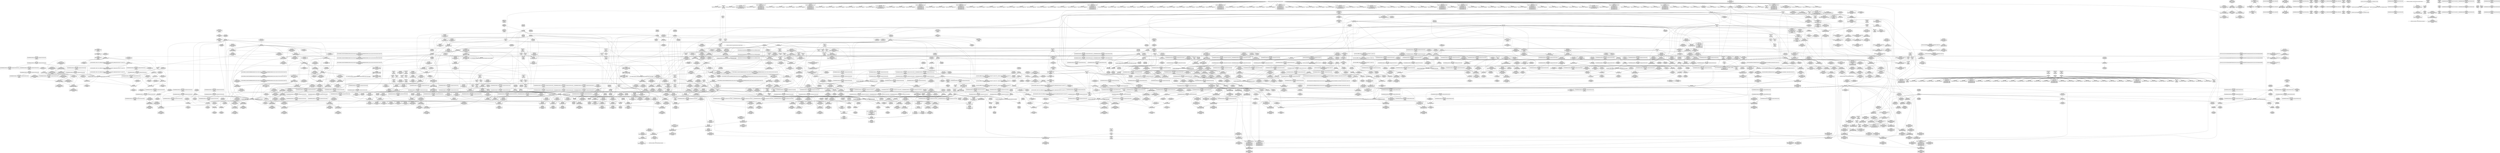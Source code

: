 digraph {
	CE0x475ae90 [shape=record,shape=Mrecord,label="{CE0x475ae90|__preempt_count_sub:tmp4|./arch/x86/include/asm/preempt.h,77}"]
	CE0x467fd30 [shape=record,shape=Mrecord,label="{CE0x467fd30|__rcu_read_unlock:tmp2|*SummSink*}"]
	CE0x45cd6a0 [shape=record,shape=Mrecord,label="{CE0x45cd6a0|selinux_socket_accept:tmp6|security/selinux/hooks.c,4199}"]
	CE0x4626430 [shape=record,shape=Mrecord,label="{CE0x4626430|rcu_lock_release:entry|*SummSink*}"]
	CE0x473ae30 [shape=record,shape=Mrecord,label="{CE0x473ae30|i64*_getelementptr_inbounds_(_4_x_i64_,_4_x_i64_*___llvm_gcov_ctr135,_i64_0,_i64_3)|*Constant*|*SummSink*}"]
	CE0x461fd80 [shape=record,shape=Mrecord,label="{CE0x461fd80|i64_7|*Constant*}"]
	CE0x461f660 [shape=record,shape=Mrecord,label="{CE0x461f660|task_sid:tobool4|security/selinux/hooks.c,208|*SummSink*}"]
	CE0x46aa220 [shape=record,shape=Mrecord,label="{CE0x46aa220|rcu_read_lock:bb|*SummSink*}"]
	CE0x45dd720 [shape=record,shape=Mrecord,label="{CE0x45dd720|selinux_socket_accept:tmp12|security/selinux/hooks.c,4202}"]
	CE0x467bcb0 [shape=record,shape=Mrecord,label="{CE0x467bcb0|_call_void_mcount()_#3|*SummSink*}"]
	CE0x468a1e0 [shape=record,shape=Mrecord,label="{CE0x468a1e0|i32_22|*Constant*}"]
	CE0x46146c0 [shape=record,shape=Mrecord,label="{CE0x46146c0|sock_has_perm:tmp|*SummSink*}"]
	CE0x468ccb0 [shape=record,shape=Mrecord,label="{CE0x468ccb0|task_sid:do.body|*SummSink*}"]
	CE0x4611290 [shape=record,shape=Mrecord,label="{CE0x4611290|SOCK_INODE:vfs_inode|include/net/sock.h,1412|*SummSource*}"]
	CE0x46aca80 [shape=record,shape=Mrecord,label="{CE0x46aca80|GLOBAL:rcu_lock_acquire|*Constant*|*SummSink*}"]
	CE0x46b2f90 [shape=record,shape=Mrecord,label="{CE0x46b2f90|rcu_read_lock:tmp9|include/linux/rcupdate.h,882|*SummSink*}"]
	CE0x45ffb30 [shape=record,shape=Mrecord,label="{CE0x45ffb30|_ret_i32_%retval.0,_!dbg_!27740|security/selinux/hooks.c,3977|*SummSink*}"]
	CE0x45d89c0 [shape=record,shape=Mrecord,label="{CE0x45d89c0|i64*_getelementptr_inbounds_(_2_x_i64_,_2_x_i64_*___llvm_gcov_ctr349,_i64_0,_i64_0)|*Constant*|*SummSink*}"]
	CE0x4701e70 [shape=record,shape=Mrecord,label="{CE0x4701e70|__preempt_count_add:tmp4|./arch/x86/include/asm/preempt.h,72}"]
	CE0x46a32d0 [shape=record,shape=Mrecord,label="{CE0x46a32d0|i64*_getelementptr_inbounds_(_13_x_i64_,_13_x_i64_*___llvm_gcov_ctr126,_i64_0,_i64_11)|*Constant*|*SummSource*}"]
	CE0x4697150 [shape=record,shape=Mrecord,label="{CE0x4697150|GLOBAL:rcu_lock_map|Global_var:rcu_lock_map|*SummSource*}"]
	CE0x4689940 [shape=record,shape=Mrecord,label="{CE0x4689940|_call_void_rcu_lock_acquire(%struct.lockdep_map*_rcu_lock_map)_#10,_!dbg_!27711|include/linux/rcupdate.h,881}"]
	CE0x4604350 [shape=record,shape=Mrecord,label="{CE0x4604350|i64*_getelementptr_inbounds_(_4_x_i64_,_4_x_i64_*___llvm_gcov_ctr128,_i64_0,_i64_1)|*Constant*}"]
	CE0x4660600 [shape=record,shape=Mrecord,label="{CE0x4660600|i64*_getelementptr_inbounds_(_6_x_i64_,_6_x_i64_*___llvm_gcov_ctr327,_i64_0,_i64_4)|*Constant*}"]
	CE0x46e10f0 [shape=record,shape=Mrecord,label="{CE0x46e10f0|rcu_read_unlock:tmp22|include/linux/rcupdate.h,935|*SummSource*}"]
	CE0x4735b10 [shape=record,shape=Mrecord,label="{CE0x4735b10|_call_void_mcount()_#3|*SummSource*}"]
	CE0x4629fd0 [shape=record,shape=Mrecord,label="{CE0x4629fd0|__rcu_read_lock:tmp3|*SummSource*}"]
	CE0x45d2d10 [shape=record,shape=Mrecord,label="{CE0x45d2d10|task_sid:land.lhs.true|*SummSource*}"]
	CE0x46751c0 [shape=record,shape=Mrecord,label="{CE0x46751c0|i64*_getelementptr_inbounds_(_6_x_i64_,_6_x_i64_*___llvm_gcov_ctr327,_i64_0,_i64_3)|*Constant*}"]
	CE0x4627d30 [shape=record,shape=Mrecord,label="{CE0x4627d30|_ret_void,_!dbg_!27717|include/linux/rcupdate.h,245|*SummSource*}"]
	CE0x46145a0 [shape=record,shape=Mrecord,label="{CE0x46145a0|get_current:tmp1}"]
	CE0x466b490 [shape=record,shape=Mrecord,label="{CE0x466b490|SOCK_INODE:bb|*SummSource*}"]
	CE0x4633720 [shape=record,shape=Mrecord,label="{CE0x4633720|i64*_getelementptr_inbounds_(_13_x_i64_,_13_x_i64_*___llvm_gcov_ctr126,_i64_0,_i64_0)|*Constant*|*SummSource*}"]
	CE0x45f1090 [shape=record,shape=Mrecord,label="{CE0x45f1090|get_current:tmp4|./arch/x86/include/asm/current.h,14|*SummSource*}"]
	CE0x45d9110 [shape=record,shape=Mrecord,label="{CE0x45d9110|_call_void_mcount()_#3}"]
	CE0x45cc3e0 [shape=record,shape=Mrecord,label="{CE0x45cc3e0|selinux_socket_accept:tmp9|security/selinux/hooks.c,4202|*SummSink*}"]
	CE0x46a1090 [shape=record,shape=Mrecord,label="{CE0x46a1090|GLOBAL:lockdep_rcu_suspicious|*Constant*|*SummSink*}"]
	CE0x469f9b0 [shape=record,shape=Mrecord,label="{CE0x469f9b0|i64_ptrtoint_(i8*_blockaddress(_rcu_lock_acquire,_%__here)_to_i64)|*Constant*|*SummSource*}"]
	CE0x4710250 [shape=record,shape=Mrecord,label="{CE0x4710250|__preempt_count_add:do.body}"]
	CE0x45c30e0 [shape=record,shape=Mrecord,label="{CE0x45c30e0|selinux_socket_accept:if.end|*SummSource*}"]
	CE0x4692ec0 [shape=record,shape=Mrecord,label="{CE0x4692ec0|_call_void_mcount()_#3|*SummSink*}"]
	CE0x4677be0 [shape=record,shape=Mrecord,label="{CE0x4677be0|__rcu_read_lock:tmp7|include/linux/rcupdate.h,240}"]
	CE0x4736460 [shape=record,shape=Mrecord,label="{CE0x4736460|GLOBAL:__preempt_count|Global_var:__preempt_count}"]
	CE0x45f7300 [shape=record,shape=Mrecord,label="{CE0x45f7300|28:_i32,_32:_i16,_34:_i8,_:_CMRE_152,160_|*MultipleSource*|security/selinux/hooks.c,4202|security/selinux/hooks.c,4202|security/selinux/hooks.c,4204|security/selinux/hooks.c,4204|security/selinux/hooks.c,4205}"]
	CE0x45c4c00 [shape=record,shape=Mrecord,label="{CE0x45c4c00|SOCK_INODE:add.ptr|include/net/sock.h,1412|*SummSource*}"]
	CE0x46668b0 [shape=record,shape=Mrecord,label="{CE0x46668b0|sock_has_perm:sclass|security/selinux/hooks.c,3976|*SummSource*}"]
	CE0x4695c70 [shape=record,shape=Mrecord,label="{CE0x4695c70|task_sid:land.lhs.true2|*SummSink*}"]
	CE0x4635e00 [shape=record,shape=Mrecord,label="{CE0x4635e00|get_current:tmp|*SummSource*}"]
	CE0x4678840 [shape=record,shape=Mrecord,label="{CE0x4678840|__rcu_read_lock:tmp6|include/linux/rcupdate.h,240}"]
	CE0x466cdc0 [shape=record,shape=Mrecord,label="{CE0x466cdc0|i64*_getelementptr_inbounds_(_4_x_i64_,_4_x_i64_*___llvm_gcov_ctr133,_i64_0,_i64_3)|*Constant*|*SummSource*}"]
	CE0x4629bd0 [shape=record,shape=Mrecord,label="{CE0x4629bd0|rcu_lock_acquire:tmp4|include/linux/rcupdate.h,418|*SummSource*}"]
	CE0x461f7f0 [shape=record,shape=Mrecord,label="{CE0x461f7f0|i64_6|*Constant*|*SummSource*}"]
	CE0x45c2740 [shape=record,shape=Mrecord,label="{CE0x45c2740|selinux_socket_accept:call|security/selinux/hooks.c,4198|*SummSource*}"]
	CE0x46b70e0 [shape=record,shape=Mrecord,label="{CE0x46b70e0|rcu_read_lock:tmp17|include/linux/rcupdate.h,882|*SummSource*}"]
	CE0x46b3360 [shape=record,shape=Mrecord,label="{CE0x46b3360|rcu_read_lock:tmp10|include/linux/rcupdate.h,882|*SummSource*}"]
	CE0x463d970 [shape=record,shape=Mrecord,label="{CE0x463d970|COLLAPSED:_GCMRE___llvm_gcov_ctr327_internal_global_6_x_i64_zeroinitializer:_elem_0:default:}"]
	CE0x45d3010 [shape=record,shape=Mrecord,label="{CE0x45d3010|28:_i32,_32:_i16,_34:_i8,_:_CMRE_48,49_}"]
	CE0x45e3a10 [shape=record,shape=Mrecord,label="{CE0x45e3a10|sock_has_perm:if.then|*SummSource*}"]
	CE0x46b8b60 [shape=record,shape=Mrecord,label="{CE0x46b8b60|i8*_getelementptr_inbounds_(_25_x_i8_,_25_x_i8_*_.str45,_i32_0,_i32_0)|*Constant*}"]
	CE0x45c3710 [shape=record,shape=Mrecord,label="{CE0x45c3710|selinux_socket_accept:if.end}"]
	CE0x4667440 [shape=record,shape=Mrecord,label="{CE0x4667440|sock_has_perm:call6|security/selinux/hooks.c,3976|*SummSink*}"]
	CE0x4737e80 [shape=record,shape=Mrecord,label="{CE0x4737e80|__preempt_count_add:tmp3|*SummSource*}"]
	CE0x45c27f0 [shape=record,shape=Mrecord,label="{CE0x45c27f0|selinux_socket_accept:tmp3|security/selinux/hooks.c,4199|*SummSource*}"]
	CE0x45d2190 [shape=record,shape=Mrecord,label="{CE0x45d2190|selinux_socket_accept:tmp9|security/selinux/hooks.c,4202|*SummSource*}"]
	CE0x45dc690 [shape=record,shape=Mrecord,label="{CE0x45dc690|_ret_void,_!dbg_!27735|include/linux/rcupdate.h,884|*SummSource*}"]
	CE0x4624850 [shape=record,shape=Mrecord,label="{CE0x4624850|i32_59|*Constant*|*SummSink*}"]
	CE0x465ab20 [shape=record,shape=Mrecord,label="{CE0x465ab20|task_sid:tmp12|security/selinux/hooks.c,208}"]
	CE0x45cd400 [shape=record,shape=Mrecord,label="{CE0x45cd400|28:_i32,_32:_i16,_34:_i8,_:_CMRE_115,116_}"]
	CE0x465c1a0 [shape=record,shape=Mrecord,label="{CE0x465c1a0|i32_22|*Constant*|*SummSource*}"]
	CE0x467a520 [shape=record,shape=Mrecord,label="{CE0x467a520|_call_void_mcount()_#3|*SummSink*}"]
	CE0x4627050 [shape=record,shape=Mrecord,label="{CE0x4627050|_call_void___rcu_read_unlock()_#10,_!dbg_!27734|include/linux/rcupdate.h,937|*SummSink*}"]
	CE0x4712ee0 [shape=record,shape=Mrecord,label="{CE0x4712ee0|__rcu_read_unlock:tmp|*SummSink*}"]
	CE0x4683b00 [shape=record,shape=Mrecord,label="{CE0x4683b00|rcu_lock_acquire:tmp2}"]
	CE0x465b670 [shape=record,shape=Mrecord,label="{CE0x465b670|_call_void_rcu_read_lock()_#10,_!dbg_!27712|security/selinux/hooks.c,207|*SummSource*}"]
	CE0x4671820 [shape=record,shape=Mrecord,label="{CE0x4671820|sock_has_perm:call|security/selinux/hooks.c,3967|*SummSource*}"]
	CE0x46f4af0 [shape=record,shape=Mrecord,label="{CE0x46f4af0|i64*_getelementptr_inbounds_(_4_x_i64_,_4_x_i64_*___llvm_gcov_ctr129,_i64_0,_i64_3)|*Constant*|*SummSink*}"]
	CE0x45d0460 [shape=record,shape=Mrecord,label="{CE0x45d0460|28:_i32,_32:_i16,_34:_i8,_:_CMRE_61,62_}"]
	CE0x45c8300 [shape=record,shape=Mrecord,label="{CE0x45c8300|selinux_socket_accept:tmp10|security/selinux/hooks.c,4202|*SummSource*}"]
	CE0x462a040 [shape=record,shape=Mrecord,label="{CE0x462a040|__rcu_read_lock:tmp3|*SummSink*}"]
	CE0x465cdd0 [shape=record,shape=Mrecord,label="{CE0x465cdd0|task_sid:do.end|*SummSource*}"]
	CE0x467a670 [shape=record,shape=Mrecord,label="{CE0x467a670|i64*_getelementptr_inbounds_(_4_x_i64_,_4_x_i64_*___llvm_gcov_ctr133,_i64_0,_i64_2)|*Constant*}"]
	CE0x4691240 [shape=record,shape=Mrecord,label="{CE0x4691240|rcu_read_unlock:tmp3|*SummSource*}"]
	CE0x45c71b0 [shape=record,shape=Mrecord,label="{CE0x45c71b0|28:_i32,_32:_i16,_34:_i8,_:_CMRE_14,15_}"]
	CE0x4714990 [shape=record,shape=Mrecord,label="{CE0x4714990|__preempt_count_sub:tmp2|*SummSink*}"]
	CE0x45d0140 [shape=record,shape=Mrecord,label="{CE0x45d0140|sock_has_perm:tmp8|security/selinux/hooks.c,3969}"]
	CE0x4633890 [shape=record,shape=Mrecord,label="{CE0x4633890|i64*_getelementptr_inbounds_(_13_x_i64_,_13_x_i64_*___llvm_gcov_ctr126,_i64_0,_i64_0)|*Constant*|*SummSink*}"]
	CE0x45c6a10 [shape=record,shape=Mrecord,label="{CE0x45c6a10|i64*_getelementptr_inbounds_(_6_x_i64_,_6_x_i64_*___llvm_gcov_ctr360,_i64_0,_i64_3)|*Constant*|*SummSource*}"]
	CE0x46b5ce0 [shape=record,shape=Mrecord,label="{CE0x46b5ce0|rcu_read_lock:tmp15|include/linux/rcupdate.h,882}"]
	CE0x4616d80 [shape=record,shape=Mrecord,label="{CE0x4616d80|task_sid:task|Function::task_sid&Arg::task::|*SummSource*}"]
	CE0x46b9570 [shape=record,shape=Mrecord,label="{CE0x46b9570|i32_883|*Constant*|*SummSource*}"]
	CE0x45d4dd0 [shape=record,shape=Mrecord,label="{CE0x45d4dd0|selinux_socket_accept:tmp7|security/selinux/hooks.c,4200|*SummSource*}"]
	CE0x46b3ea0 [shape=record,shape=Mrecord,label="{CE0x46b3ea0|rcu_read_lock:tmp12|include/linux/rcupdate.h,882|*SummSink*}"]
	CE0x45c6260 [shape=record,shape=Mrecord,label="{CE0x45c6260|selinux_socket_accept:entry|*SummSink*}"]
	CE0x46b7a40 [shape=record,shape=Mrecord,label="{CE0x46b7a40|rcu_read_lock:tmp18|include/linux/rcupdate.h,882|*SummSource*}"]
	CE0x45da0a0 [shape=record,shape=Mrecord,label="{CE0x45da0a0|sock_has_perm:tmp4|security/selinux/hooks.c,3966|*SummSink*}"]
	CE0x466ef90 [shape=record,shape=Mrecord,label="{CE0x466ef90|8:_%struct.sock*,_:_SCME_39,40_}"]
	CE0x467b350 [shape=record,shape=Mrecord,label="{CE0x467b350|_call_void_mcount()_#3|*SummSink*}"]
	CE0x471cb30 [shape=record,shape=Mrecord,label="{CE0x471cb30|GLOBAL:lock_release|*Constant*}"]
	CE0x4667310 [shape=record,shape=Mrecord,label="{CE0x4667310|sock_has_perm:call6|security/selinux/hooks.c,3976|*SummSource*}"]
	CE0x46828b0 [shape=record,shape=Mrecord,label="{CE0x46828b0|rcu_read_unlock:tobool|include/linux/rcupdate.h,933|*SummSource*}"]
	CE0x4635b80 [shape=record,shape=Mrecord,label="{CE0x4635b80|_call_void_mcount()_#3}"]
	CE0x46759f0 [shape=record,shape=Mrecord,label="{CE0x46759f0|rcu_read_unlock:tmp13|include/linux/rcupdate.h,933}"]
	CE0x4626700 [shape=record,shape=Mrecord,label="{CE0x4626700|rcu_lock_release:map|Function::rcu_lock_release&Arg::map::|*SummSource*}"]
	CE0x467e6e0 [shape=record,shape=Mrecord,label="{CE0x467e6e0|i64*_getelementptr_inbounds_(_4_x_i64_,_4_x_i64_*___llvm_gcov_ctr129,_i64_0,_i64_1)|*Constant*}"]
	CE0x4663f10 [shape=record,shape=Mrecord,label="{CE0x4663f10|sock_has_perm:net1|security/selinux/hooks.c,3973}"]
	CE0x4670030 [shape=record,shape=Mrecord,label="{CE0x4670030|8:_%struct.sock*,_:_SCME_53,54_}"]
	CE0x468b3f0 [shape=record,shape=Mrecord,label="{CE0x468b3f0|i64_2|*Constant*}"]
	CE0x4658950 [shape=record,shape=Mrecord,label="{CE0x4658950|__preempt_count_sub:tmp1}"]
	CE0x468d840 [shape=record,shape=Mrecord,label="{CE0x468d840|rcu_read_lock:tmp5|include/linux/rcupdate.h,882}"]
	CE0x46b6400 [shape=record,shape=Mrecord,label="{CE0x46b6400|rcu_read_lock:tmp16|include/linux/rcupdate.h,882|*SummSource*}"]
	CE0x4693a70 [shape=record,shape=Mrecord,label="{CE0x4693a70|task_sid:tmp6|security/selinux/hooks.c,208|*SummSource*}"]
	CE0x4629970 [shape=record,shape=Mrecord,label="{CE0x4629970|i64*_getelementptr_inbounds_(_4_x_i64_,_4_x_i64_*___llvm_gcov_ctr128,_i64_0,_i64_1)|*Constant*|*SummSource*}"]
	CE0x466fdd0 [shape=record,shape=Mrecord,label="{CE0x466fdd0|8:_%struct.sock*,_:_SCME_51,52_}"]
	CE0x466b000 [shape=record,shape=Mrecord,label="{CE0x466b000|sock_has_perm:tmp20|security/selinux/hooks.c,3977|*SummSink*}"]
	CE0x4702880 [shape=record,shape=Mrecord,label="{CE0x4702880|i64*_getelementptr_inbounds_(_4_x_i64_,_4_x_i64_*___llvm_gcov_ctr133,_i64_0,_i64_0)|*Constant*}"]
	CE0x4655b70 [shape=record,shape=Mrecord,label="{CE0x4655b70|__preempt_count_sub:bb|*SummSource*}"]
	CE0x4700c70 [shape=record,shape=Mrecord,label="{CE0x4700c70|__rcu_read_unlock:tmp3}"]
	CE0x466db50 [shape=record,shape=Mrecord,label="{CE0x466db50|task_sid:tmp12|security/selinux/hooks.c,208|*SummSink*}"]
	CE0x46960f0 [shape=record,shape=Mrecord,label="{CE0x46960f0|i64_2|*Constant*}"]
	CE0x4686390 [shape=record,shape=Mrecord,label="{CE0x4686390|task_sid:tmp3}"]
	CE0x45c2a00 [shape=record,shape=Mrecord,label="{CE0x45c2a00|sock_has_perm:entry|*SummSource*}"]
	CE0x4618490 [shape=record,shape=Mrecord,label="{CE0x4618490|get_current:tmp2}"]
	CE0x4670160 [shape=record,shape=Mrecord,label="{CE0x4670160|8:_%struct.sock*,_:_SCME_54,55_}"]
	CE0x4703460 [shape=record,shape=Mrecord,label="{CE0x4703460|__rcu_read_unlock:do.end}"]
	CE0x45e9f50 [shape=record,shape=Mrecord,label="{CE0x45e9f50|i64*_getelementptr_inbounds_(_6_x_i64_,_6_x_i64_*___llvm_gcov_ctr327,_i64_0,_i64_0)|*Constant*|*SummSink*}"]
	CE0x4660670 [shape=record,shape=Mrecord,label="{CE0x4660670|i64*_getelementptr_inbounds_(_6_x_i64_,_6_x_i64_*___llvm_gcov_ctr327,_i64_0,_i64_4)|*Constant*|*SummSource*}"]
	CE0x4628440 [shape=record,shape=Mrecord,label="{CE0x4628440|__rcu_read_lock:do.end|*SummSink*}"]
	CE0x46a0230 [shape=record,shape=Mrecord,label="{CE0x46a0230|rcu_lock_acquire:tmp6}"]
	CE0x45daa90 [shape=record,shape=Mrecord,label="{CE0x45daa90|task_sid:tmp17|security/selinux/hooks.c,208|*SummSink*}"]
	CE0x45d6cd0 [shape=record,shape=Mrecord,label="{CE0x45d6cd0|selinux_socket_accept:tmp18|security/selinux/hooks.c,4210|*SummSource*}"]
	CE0x45fe900 [shape=record,shape=Mrecord,label="{CE0x45fe900|i64_2|*Constant*|*SummSink*}"]
	CE0x4737f70 [shape=record,shape=Mrecord,label="{CE0x4737f70|__preempt_count_add:bb}"]
	CE0x468c070 [shape=record,shape=Mrecord,label="{CE0x468c070|cred_sid:tmp2|*SummSource*}"]
	CE0x46a99b0 [shape=record,shape=Mrecord,label="{CE0x46a99b0|_ret_void,_!dbg_!27735|include/linux/rcupdate.h,938}"]
	CE0x46fc3a0 [shape=record,shape=Mrecord,label="{CE0x46fc3a0|__rcu_read_lock:tmp3}"]
	CE0x45bdb70 [shape=record,shape=Mrecord,label="{CE0x45bdb70|selinux_socket_accept:tmp2|*LoadInst*|security/selinux/hooks.c,4198|*SummSource*}"]
	CE0x473db00 [shape=record,shape=Mrecord,label="{CE0x473db00|__preempt_count_sub:tmp|*SummSource*}"]
	CE0x4621c00 [shape=record,shape=Mrecord,label="{CE0x4621c00|sock_has_perm:bb|*SummSource*}"]
	CE0x46a7030 [shape=record,shape=Mrecord,label="{CE0x46a7030|task_sid:call7|security/selinux/hooks.c,208}"]
	CE0x4628bc0 [shape=record,shape=Mrecord,label="{CE0x4628bc0|__rcu_read_unlock:tmp6|include/linux/rcupdate.h,245}"]
	CE0x46f9a80 [shape=record,shape=Mrecord,label="{CE0x46f9a80|_call_void_asm_addl_$1,_%gs:$0_,_*m,ri,*m,_dirflag_,_fpsr_,_flags_(i32*___preempt_count,_i32_%sub,_i32*___preempt_count)_#3,_!dbg_!27717,_!srcloc_!27718|./arch/x86/include/asm/preempt.h,77|*SummSource*}"]
	CE0x46af350 [shape=record,shape=Mrecord,label="{CE0x46af350|rcu_read_unlock:tmp7|include/linux/rcupdate.h,933}"]
	CE0x45d02c0 [shape=record,shape=Mrecord,label="{CE0x45d02c0|sock_has_perm:tmp9|security/selinux/hooks.c,3969}"]
	CE0x45c1290 [shape=record,shape=Mrecord,label="{CE0x45c1290|i64*_getelementptr_inbounds_(_6_x_i64_,_6_x_i64_*___llvm_gcov_ctr360,_i64_0,_i64_0)|*Constant*|*SummSink*}"]
	CE0x47355d0 [shape=record,shape=Mrecord,label="{CE0x47355d0|__preempt_count_sub:tmp}"]
	CE0x46a29d0 [shape=record,shape=Mrecord,label="{CE0x46a29d0|task_sid:tmp21|security/selinux/hooks.c,208|*SummSink*}"]
	CE0x45cd900 [shape=record,shape=Mrecord,label="{CE0x45cd900|i64*_getelementptr_inbounds_(_6_x_i64_,_6_x_i64_*___llvm_gcov_ctr360,_i64_0,_i64_3)|*Constant*}"]
	CE0x469abb0 [shape=record,shape=Mrecord,label="{CE0x469abb0|_call_void_lockdep_rcu_suspicious(i8*_getelementptr_inbounds_(_25_x_i8_,_25_x_i8_*_.str3,_i32_0,_i32_0),_i32_208,_i8*_getelementptr_inbounds_(_41_x_i8_,_41_x_i8_*_.str44,_i32_0,_i32_0))_#10,_!dbg_!27732|security/selinux/hooks.c,208|*SummSink*}"]
	CE0x4703530 [shape=record,shape=Mrecord,label="{CE0x4703530|__rcu_read_unlock:tmp3|*SummSource*}"]
	CE0x46f6120 [shape=record,shape=Mrecord,label="{CE0x46f6120|__preempt_count_sub:tmp5|./arch/x86/include/asm/preempt.h,77|*SummSink*}"]
	CE0x4693b80 [shape=record,shape=Mrecord,label="{CE0x4693b80|task_sid:tmp7|security/selinux/hooks.c,208}"]
	CE0x46b27a0 [shape=record,shape=Mrecord,label="{CE0x46b27a0|i64_5|*Constant*}"]
	CE0x46273c0 [shape=record,shape=Mrecord,label="{CE0x46273c0|GLOBAL:__rcu_read_unlock|*Constant*|*SummSink*}"]
	CE0x467e2d0 [shape=record,shape=Mrecord,label="{CE0x467e2d0|i64*_getelementptr_inbounds_(_4_x_i64_,_4_x_i64_*___llvm_gcov_ctr135,_i64_0,_i64_3)|*Constant*}"]
	CE0x45dc080 [shape=record,shape=Mrecord,label="{CE0x45dc080|selinux_socket_accept:call3|security/selinux/hooks.c,4204|*SummSource*}"]
	CE0x46a7fe0 [shape=record,shape=Mrecord,label="{CE0x46a7fe0|GLOBAL:cred_sid|*Constant*|*SummSink*}"]
	CE0x45c7570 [shape=record,shape=Mrecord,label="{CE0x45c7570|28:_i32,_32:_i16,_34:_i8,_:_CMRE_19,20_}"]
	CE0x4617a30 [shape=record,shape=Mrecord,label="{CE0x4617a30|sock_has_perm:cmp|security/selinux/hooks.c,3969}"]
	CE0x4611190 [shape=record,shape=Mrecord,label="{CE0x4611190|sock_has_perm:sk_security|security/selinux/hooks.c,3964|*SummSource*}"]
	CE0x468ea80 [shape=record,shape=Mrecord,label="{CE0x468ea80|rcu_read_unlock:tmp7|include/linux/rcupdate.h,933|*SummSource*}"]
	CE0x4686e70 [shape=record,shape=Mrecord,label="{CE0x4686e70|rcu_read_unlock:land.lhs.true2}"]
	CE0x4685710 [shape=record,shape=Mrecord,label="{CE0x4685710|rcu_read_unlock:tmp9|include/linux/rcupdate.h,933|*SummSource*}"]
	CE0x46299e0 [shape=record,shape=Mrecord,label="{CE0x46299e0|i64*_getelementptr_inbounds_(_4_x_i64_,_4_x_i64_*___llvm_gcov_ctr128,_i64_0,_i64_1)|*Constant*|*SummSink*}"]
	CE0x46a75f0 [shape=record,shape=Mrecord,label="{CE0x46a75f0|GLOBAL:cred_sid|*Constant*}"]
	CE0x45d1fe0 [shape=record,shape=Mrecord,label="{CE0x45d1fe0|i64*_getelementptr_inbounds_(_6_x_i64_,_6_x_i64_*___llvm_gcov_ctr360,_i64_0,_i64_4)|*Constant*|*SummSource*}"]
	CE0x45e5180 [shape=record,shape=Mrecord,label="{CE0x45e5180|28:_i32,_32:_i16,_34:_i8,_:_CMRE_53,54_}"]
	CE0x466dae0 [shape=record,shape=Mrecord,label="{CE0x466dae0|task_sid:tmp12|security/selinux/hooks.c,208|*SummSource*}"]
	CE0x4669880 [shape=record,shape=Mrecord,label="{CE0x4669880|sock_has_perm:retval.0}"]
	CE0x46650a0 [shape=record,shape=Mrecord,label="{CE0x46650a0|sock_has_perm:sk4|security/selinux/hooks.c,3974}"]
	CE0x4680430 [shape=record,shape=Mrecord,label="{CE0x4680430|rcu_read_unlock:tmp9|include/linux/rcupdate.h,933}"]
	CE0x466fca0 [shape=record,shape=Mrecord,label="{CE0x466fca0|8:_%struct.sock*,_:_SCME_50,51_}"]
	CE0x46f72a0 [shape=record,shape=Mrecord,label="{CE0x46f72a0|__rcu_read_unlock:do.end|*SummSink*}"]
	CE0x4697b50 [shape=record,shape=Mrecord,label="{CE0x4697b50|__rcu_read_unlock:bb}"]
	CE0x45db190 [shape=record,shape=Mrecord,label="{CE0x45db190|sock_has_perm:tmp5|security/selinux/hooks.c,3966}"]
	CE0x46b3600 [shape=record,shape=Mrecord,label="{CE0x46b3600|rcu_read_lock:tmp11|include/linux/rcupdate.h,882}"]
	CE0x4736e40 [shape=record,shape=Mrecord,label="{CE0x4736e40|__rcu_read_unlock:do.body|*SummSink*}"]
	CE0x46fa5f0 [shape=record,shape=Mrecord,label="{CE0x46fa5f0|i64*_getelementptr_inbounds_(_4_x_i64_,_4_x_i64_*___llvm_gcov_ctr134,_i64_0,_i64_3)|*Constant*|*SummSink*}"]
	CE0x4681b30 [shape=record,shape=Mrecord,label="{CE0x4681b30|i64*_getelementptr_inbounds_(_4_x_i64_,_4_x_i64_*___llvm_gcov_ctr128,_i64_0,_i64_3)|*Constant*|*SummSource*}"]
	CE0x45e4200 [shape=record,shape=Mrecord,label="{CE0x45e4200|rcu_lock_acquire:entry}"]
	CE0x465d5d0 [shape=record,shape=Mrecord,label="{CE0x465d5d0|i64*_getelementptr_inbounds_(_6_x_i64_,_6_x_i64_*___llvm_gcov_ctr327,_i64_0,_i64_3)|*Constant*|*SummSink*}"]
	CE0x4665ae0 [shape=record,shape=Mrecord,label="{CE0x4665ae0|sock_has_perm:sid5|security/selinux/hooks.c,3976|*SummSink*}"]
	CE0x4633da0 [shape=record,shape=Mrecord,label="{CE0x4633da0|cred_sid:tmp5|security/selinux/hooks.c,196|*SummSource*}"]
	CE0x46665c0 [shape=record,shape=Mrecord,label="{CE0x46665c0|i32_4|*Constant*}"]
	CE0x45ce4f0 [shape=record,shape=Mrecord,label="{CE0x45ce4f0|selinux_socket_accept:i_security|security/selinux/hooks.c,4202|*SummSource*}"]
	CE0x466e9a0 [shape=record,shape=Mrecord,label="{CE0x466e9a0|8:_%struct.sock*,_:_SCME_34,35_}"]
	CE0x4703b80 [shape=record,shape=Mrecord,label="{CE0x4703b80|rcu_lock_acquire:bb}"]
	CE0x4626eb0 [shape=record,shape=Mrecord,label="{CE0x4626eb0|_call_void___rcu_read_unlock()_#10,_!dbg_!27734|include/linux/rcupdate.h,937}"]
	CE0x45edee0 [shape=record,shape=Mrecord,label="{CE0x45edee0|%struct.lockdep_map*_null|*Constant*|*SummSource*}"]
	CE0x462ac60 [shape=record,shape=Mrecord,label="{CE0x462ac60|__preempt_count_sub:do.body|*SummSink*}"]
	CE0x45eb500 [shape=record,shape=Mrecord,label="{CE0x45eb500|8:_%struct.sock*,_:_SCME_28,29_}"]
	CE0x465d2e0 [shape=record,shape=Mrecord,label="{CE0x465d2e0|i64*_getelementptr_inbounds_(_6_x_i64_,_6_x_i64_*___llvm_gcov_ctr327,_i64_0,_i64_3)|*Constant*|*SummSource*}"]
	CE0x466e4e0 [shape=record,shape=Mrecord,label="{CE0x466e4e0|8:_%struct.sock*,_:_SCME_30,31_}"]
	CE0x4703700 [shape=record,shape=Mrecord,label="{CE0x4703700|_call_void_mcount()_#3}"]
	CE0x466c310 [shape=record,shape=Mrecord,label="{CE0x466c310|i64_ptrtoint_(i8*_blockaddress(_rcu_lock_release,_%__here)_to_i64)|*Constant*}"]
	CE0x466a840 [shape=record,shape=Mrecord,label="{CE0x466a840|sock_has_perm:tmp19|security/selinux/hooks.c,3977}"]
	CE0x46a0db0 [shape=record,shape=Mrecord,label="{CE0x46a0db0|GLOBAL:lockdep_rcu_suspicious|*Constant*}"]
	CE0x467fe20 [shape=record,shape=Mrecord,label="{CE0x467fe20|__rcu_read_lock:tmp4|include/linux/rcupdate.h,239|*SummSink*}"]
	CE0x46691b0 [shape=record,shape=Mrecord,label="{CE0x46691b0|avc_has_perm:auditdata|Function::avc_has_perm&Arg::auditdata::|*SummSink*}"]
	CE0x46de990 [shape=record,shape=Mrecord,label="{CE0x46de990|rcu_read_unlock:tmp16|include/linux/rcupdate.h,933}"]
	CE0x4695430 [shape=record,shape=Mrecord,label="{CE0x4695430|task_sid:tmp7|security/selinux/hooks.c,208|*SummSource*}"]
	CE0x466d6a0 [shape=record,shape=Mrecord,label="{CE0x466d6a0|rcu_lock_release:tmp7|*SummSource*}"]
	CE0x46a19c0 [shape=record,shape=Mrecord,label="{CE0x46a19c0|i32_208|*Constant*|*SummSink*}"]
	CE0x463ecd0 [shape=record,shape=Mrecord,label="{CE0x463ecd0|_call_void___rcu_read_lock()_#10,_!dbg_!27710|include/linux/rcupdate.h,879}"]
	CE0x4620540 [shape=record,shape=Mrecord,label="{CE0x4620540|task_sid:tmp16|security/selinux/hooks.c,208}"]
	CE0x4713c50 [shape=record,shape=Mrecord,label="{CE0x4713c50|rcu_lock_release:tmp1|*SummSource*}"]
	CE0x466b5c0 [shape=record,shape=Mrecord,label="{CE0x466b5c0|SOCK_INODE:bb|*SummSink*}"]
	CE0x468c740 [shape=record,shape=Mrecord,label="{CE0x468c740|task_sid:tmp5|security/selinux/hooks.c,208|*SummSource*}"]
	CE0x4687160 [shape=record,shape=Mrecord,label="{CE0x4687160|i64*_getelementptr_inbounds_(_13_x_i64_,_13_x_i64_*___llvm_gcov_ctr126,_i64_0,_i64_1)|*Constant*|*SummSource*}"]
	CE0x4684630 [shape=record,shape=Mrecord,label="{CE0x4684630|rcu_read_unlock:tmp11|include/linux/rcupdate.h,933}"]
	CE0x45dfb20 [shape=record,shape=Mrecord,label="{CE0x45dfb20|SOCK_INODE:socket|Function::SOCK_INODE&Arg::socket::}"]
	CE0x4664960 [shape=record,shape=Mrecord,label="{CE0x4664960|sock_has_perm:net3|security/selinux/hooks.c,3974|*SummSource*}"]
	CE0x47027d0 [shape=record,shape=Mrecord,label="{CE0x47027d0|_call_void___preempt_count_sub(i32_1)_#10,_!dbg_!27715|include/linux/rcupdate.h,244|*SummSink*}"]
	CE0x467d3d0 [shape=record,shape=Mrecord,label="{CE0x467d3d0|rcu_read_unlock:if.end}"]
	CE0x45bae60 [shape=record,shape=Mrecord,label="{CE0x45bae60|selinux_socket_accept:newsock|Function::selinux_socket_accept&Arg::newsock::|*SummSource*}"]
	CE0x4715600 [shape=record,shape=Mrecord,label="{CE0x4715600|COLLAPSED:_GCMRE___llvm_gcov_ctr129_internal_global_4_x_i64_zeroinitializer:_elem_0:default:}"]
	CE0x45d83b0 [shape=record,shape=Mrecord,label="{CE0x45d83b0|selinux_socket_accept:sid|security/selinux/hooks.c,4206|*SummSource*}"]
	CE0x46b7fe0 [shape=record,shape=Mrecord,label="{CE0x46b7fe0|_call_void_lockdep_rcu_suspicious(i8*_getelementptr_inbounds_(_25_x_i8_,_25_x_i8_*_.str45,_i32_0,_i32_0),_i32_883,_i8*_getelementptr_inbounds_(_42_x_i8_,_42_x_i8_*_.str46,_i32_0,_i32_0))_#10,_!dbg_!27728|include/linux/rcupdate.h,882}"]
	CE0x46aa8a0 [shape=record,shape=Mrecord,label="{CE0x46aa8a0|GLOBAL:rcu_read_lock.__warned|Global_var:rcu_read_lock.__warned|*SummSink*}"]
	"CONST[source:1(input),value:2(dynamic)][purpose:{object}][SrcIdx:0]"
	CE0x45f6d10 [shape=record,shape=Mrecord,label="{CE0x45f6d10|28:_i32,_32:_i16,_34:_i8,_:_CMRE_128,136_|*MultipleSource*|security/selinux/hooks.c,4202|security/selinux/hooks.c,4202|security/selinux/hooks.c,4204|security/selinux/hooks.c,4204|security/selinux/hooks.c,4205}"]
	CE0x4686680 [shape=record,shape=Mrecord,label="{CE0x4686680|rcu_read_unlock:if.then|*SummSource*}"]
	CE0x468c3d0 [shape=record,shape=Mrecord,label="{CE0x468c3d0|i64_3|*Constant*|*SummSource*}"]
	CE0x468ed50 [shape=record,shape=Mrecord,label="{CE0x468ed50|rcu_read_lock:if.end|*SummSource*}"]
	CE0x46128e0 [shape=record,shape=Mrecord,label="{CE0x46128e0|selinux_socket_accept:sid6|security/selinux/hooks.c,4206|*SummSource*}"]
	CE0x465ad70 [shape=record,shape=Mrecord,label="{CE0x465ad70|task_sid:tmp13|security/selinux/hooks.c,208}"]
	CE0x4616b90 [shape=record,shape=Mrecord,label="{CE0x4616b90|task_sid:task|Function::task_sid&Arg::task::}"]
	CE0x465a750 [shape=record,shape=Mrecord,label="{CE0x465a750|i64*_getelementptr_inbounds_(_11_x_i64_,_11_x_i64_*___llvm_gcov_ctr127,_i64_0,_i64_0)|*Constant*|*SummSink*}"]
	CE0x4671670 [shape=record,shape=Mrecord,label="{CE0x4671670|i64_56|*Constant*|*SummSink*}"]
	CE0x471c7b0 [shape=record,shape=Mrecord,label="{CE0x471c7b0|_call_void_lock_release(%struct.lockdep_map*_%map,_i32_1,_i64_ptrtoint_(i8*_blockaddress(_rcu_lock_release,_%__here)_to_i64))_#10,_!dbg_!27716|include/linux/rcupdate.h,423}"]
	CE0x46b8e20 [shape=record,shape=Mrecord,label="{CE0x46b8e20|i8*_getelementptr_inbounds_(_25_x_i8_,_25_x_i8_*_.str45,_i32_0,_i32_0)|*Constant*|*SummSource*}"]
	CE0x4624530 [shape=record,shape=Mrecord,label="{CE0x4624530|GLOBAL:current_task|Global_var:current_task|*SummSink*}"]
	CE0x45ee220 [shape=record,shape=Mrecord,label="{CE0x45ee220|i64_ptrtoint_(i8*_blockaddress(_rcu_lock_acquire,_%__here)_to_i64)|*Constant*}"]
	CE0x46756f0 [shape=record,shape=Mrecord,label="{CE0x46756f0|sock_has_perm:tmp4|security/selinux/hooks.c,3966}"]
	CE0x4641ac0 [shape=record,shape=Mrecord,label="{CE0x4641ac0|i32_1|*Constant*|*SummSource*}"]
	CE0x46703c0 [shape=record,shape=Mrecord,label="{CE0x46703c0|i32_8|*Constant*}"]
	CE0x467eda0 [shape=record,shape=Mrecord,label="{CE0x467eda0|GLOBAL:lock_acquire|*Constant*|*SummSink*}"]
	CE0x45bb2d0 [shape=record,shape=Mrecord,label="{CE0x45bb2d0|_call_void_mcount()_#3|*SummSink*}"]
	CE0x47168f0 [shape=record,shape=Mrecord,label="{CE0x47168f0|i64*_getelementptr_inbounds_(_4_x_i64_,_4_x_i64_*___llvm_gcov_ctr134,_i64_0,_i64_3)|*Constant*|*SummSource*}"]
	CE0x46a71d0 [shape=record,shape=Mrecord,label="{CE0x46a71d0|task_sid:tmp27|security/selinux/hooks.c,208|*SummSource*}"]
	CE0x45bc2c0 [shape=record,shape=Mrecord,label="{CE0x45bc2c0|selinux_socket_accept:tmp|*SummSource*}"]
	CE0x46a26c0 [shape=record,shape=Mrecord,label="{CE0x46a26c0|task_sid:tmp20|security/selinux/hooks.c,208|*SummSink*}"]
	CE0x46a8120 [shape=record,shape=Mrecord,label="{CE0x46a8120|cred_sid:entry|*SummSource*}"]
	CE0x45c13f0 [shape=record,shape=Mrecord,label="{CE0x45c13f0|_ret_%struct.task_struct*_%tmp4,_!dbg_!27714|./arch/x86/include/asm/current.h,14|*SummSink*}"]
	CE0x46a34b0 [shape=record,shape=Mrecord,label="{CE0x46a34b0|task_sid:tmp24|security/selinux/hooks.c,208|*SummSink*}"]
	CE0x46f9d80 [shape=record,shape=Mrecord,label="{CE0x46f9d80|void_(i32*,_i32,_i32*)*_asm_addl_$1,_%gs:$0_,_*m,ri,*m,_dirflag_,_fpsr_,_flags_}"]
	CE0x4662bc0 [shape=record,shape=Mrecord,label="{CE0x4662bc0|i8_2|*Constant*|*SummSource*}"]
	CE0x4627740 [shape=record,shape=Mrecord,label="{CE0x4627740|__rcu_read_unlock:entry|*SummSource*}"]
	CE0x45cf090 [shape=record,shape=Mrecord,label="{CE0x45cf090|selinux_socket_accept:sock|Function::selinux_socket_accept&Arg::sock::|*SummSink*}"]
	CE0x46ade40 [shape=record,shape=Mrecord,label="{CE0x46ade40|rcu_read_lock:tmp6|include/linux/rcupdate.h,882|*SummSink*}"]
	CE0x45d09a0 [shape=record,shape=Mrecord,label="{CE0x45d09a0|28:_i32,_32:_i16,_34:_i8,_:_CMRE_68,69_}"]
	CE0x461e530 [shape=record,shape=Mrecord,label="{CE0x461e530|sock_has_perm:net|security/selinux/hooks.c, 3966|*SummSink*}"]
	CE0x46a96a0 [shape=record,shape=Mrecord,label="{CE0x46a96a0|rcu_read_unlock:entry|*SummSink*}"]
	CE0x4700dd0 [shape=record,shape=Mrecord,label="{CE0x4700dd0|rcu_lock_release:indirectgoto|*SummSource*}"]
	CE0x45f7ca0 [shape=record,shape=Mrecord,label="{CE0x45f7ca0|selinux_socket_accept:i_security|security/selinux/hooks.c,4202}"]
	CE0x4714710 [shape=record,shape=Mrecord,label="{CE0x4714710|__preempt_count_add:tmp|*SummSource*}"]
	CE0x4627fd0 [shape=record,shape=Mrecord,label="{CE0x4627fd0|GLOBAL:rcu_lock_release|*Constant*}"]
	CE0x4673120 [shape=record,shape=Mrecord,label="{CE0x4673120|i64*_getelementptr_inbounds_(_13_x_i64_,_13_x_i64_*___llvm_gcov_ctr126,_i64_0,_i64_10)|*Constant*|*SummSource*}"]
	CE0x4660910 [shape=record,shape=Mrecord,label="{CE0x4660910|i64*_getelementptr_inbounds_(_6_x_i64_,_6_x_i64_*___llvm_gcov_ctr327,_i64_0,_i64_4)|*Constant*|*SummSink*}"]
	CE0x45ce200 [shape=record,shape=Mrecord,label="{CE0x45ce200|i64*_getelementptr_inbounds_(_2_x_i64_,_2_x_i64_*___llvm_gcov_ctr98,_i64_0,_i64_1)|*Constant*|*SummSink*}"]
	CE0x4686cd0 [shape=record,shape=Mrecord,label="{CE0x4686cd0|rcu_read_unlock:land.lhs.true|*SummSource*}"]
	CE0x46ff120 [shape=record,shape=Mrecord,label="{CE0x46ff120|rcu_lock_acquire:tmp7|*SummSource*}"]
	CE0x4713be0 [shape=record,shape=Mrecord,label="{CE0x4713be0|rcu_lock_release:tmp1}"]
	CE0x4618620 [shape=record,shape=Mrecord,label="{CE0x4618620|8:_%struct.sock*,_:_SCME_16,18_|*MultipleSource*|security/selinux/hooks.c,3966|security/selinux/hooks.c, 3966|security/selinux/hooks.c,3966}"]
	CE0x467ac40 [shape=record,shape=Mrecord,label="{CE0x467ac40|rcu_lock_release:__here|*SummSource*}"]
	CE0x46b4a80 [shape=record,shape=Mrecord,label="{CE0x46b4a80|rcu_read_unlock:tmp9|include/linux/rcupdate.h,933|*SummSink*}"]
	CE0x4654160 [shape=record,shape=Mrecord,label="{CE0x4654160|1216:_i8*,_:_CRE_1216,1224_|*MultipleSource*|Function::sock_has_perm&Arg::sk::|security/selinux/hooks.c,3964|*LoadInst*|security/selinux/hooks.c,4198}"]
	CE0x46926a0 [shape=record,shape=Mrecord,label="{CE0x46926a0|cred_sid:tmp1|*SummSource*}"]
	CE0x45cf6e0 [shape=record,shape=Mrecord,label="{CE0x45cf6e0|selinux_socket_accept:sock|Function::selinux_socket_accept&Arg::sock::}"]
	CE0x46dfcb0 [shape=record,shape=Mrecord,label="{CE0x46dfcb0|rcu_read_unlock:tmp19|include/linux/rcupdate.h,933|*SummSource*}"]
	CE0x46b0f60 [shape=record,shape=Mrecord,label="{CE0x46b0f60|_ret_void,_!dbg_!27717|include/linux/rcupdate.h,419}"]
	CE0x468ebb0 [shape=record,shape=Mrecord,label="{CE0x468ebb0|rcu_read_unlock:tmp7|include/linux/rcupdate.h,933|*SummSink*}"]
	CE0x4619500 [shape=record,shape=Mrecord,label="{CE0x4619500|get_current:tmp4|./arch/x86/include/asm/current.h,14}"]
	CE0x468b0f0 [shape=record,shape=Mrecord,label="{CE0x468b0f0|cred_sid:tmp3|*SummSource*}"]
	CE0x46a1660 [shape=record,shape=Mrecord,label="{CE0x46a1660|i32_208|*Constant*}"]
	CE0x4622c60 [shape=record,shape=Mrecord,label="{CE0x4622c60|rcu_lock_acquire:entry|*SummSource*}"]
	CE0x4614830 [shape=record,shape=Mrecord,label="{CE0x4614830|sock_has_perm:tmp1|*SummSink*}"]
	CE0x468c630 [shape=record,shape=Mrecord,label="{CE0x468c630|i64_3|*Constant*|*SummSink*}"]
	CE0x4664e00 [shape=record,shape=Mrecord,label="{CE0x4664e00|sock_has_perm:tmp15|security/selinux/hooks.c,3974|*SummSource*}"]
	CE0x4713910 [shape=record,shape=Mrecord,label="{CE0x4713910|rcu_lock_acquire:tmp5|include/linux/rcupdate.h,418}"]
	CE0x4682d60 [shape=record,shape=Mrecord,label="{CE0x4682d60|__rcu_read_unlock:tmp5|include/linux/rcupdate.h,244|*SummSource*}"]
	CE0x46f5d50 [shape=record,shape=Mrecord,label="{CE0x46f5d50|__preempt_count_sub:entry}"]
	CE0x45cc110 [shape=record,shape=Mrecord,label="{CE0x45cc110|get_current:entry|*SummSource*}"]
	CE0x45e92a0 [shape=record,shape=Mrecord,label="{CE0x45e92a0|selinux_socket_accept:sclass|security/selinux/hooks.c,4205|*SummSource*}"]
	CE0x4713b00 [shape=record,shape=Mrecord,label="{CE0x4713b00|rcu_lock_acquire:tmp5|include/linux/rcupdate.h,418|*SummSink*}"]
	CE0x4694100 [shape=record,shape=Mrecord,label="{CE0x4694100|rcu_read_lock:tmp3|*SummSource*}"]
	CE0x46b2ec0 [shape=record,shape=Mrecord,label="{CE0x46b2ec0|rcu_read_lock:tmp9|include/linux/rcupdate.h,882|*SummSource*}"]
	CE0x4699f80 [shape=record,shape=Mrecord,label="{CE0x4699f80|task_sid:tmp18|security/selinux/hooks.c,208|*SummSource*}"]
	CE0x45d0d80 [shape=record,shape=Mrecord,label="{CE0x45d0d80|i32_4|*Constant*}"]
	CE0x45ce7f0 [shape=record,shape=Mrecord,label="{CE0x45ce7f0|selinux_socket_accept:if.then|*SummSink*}"]
	CE0x46640e0 [shape=record,shape=Mrecord,label="{CE0x46640e0|sock_has_perm:net1|security/selinux/hooks.c,3973|*SummSink*}"]
	CE0x46268d0 [shape=record,shape=Mrecord,label="{CE0x46268d0|GLOBAL:__rcu_read_unlock|*Constant*}"]
	CE0x45bc210 [shape=record,shape=Mrecord,label="{CE0x45bc210|i32_0|*Constant*|*SummSink*}"]
	CE0x45e5670 [shape=record,shape=Mrecord,label="{CE0x45e5670|28:_i32,_32:_i16,_34:_i8,_:_CMRE_60,61_}"]
	CE0x468a0b0 [shape=record,shape=Mrecord,label="{CE0x468a0b0|_call_void_mcount()_#3|*SummSource*}"]
	CE0x469b310 [shape=record,shape=Mrecord,label="{CE0x469b310|rcu_lock_acquire:indirectgoto}"]
	CE0x45d40e0 [shape=record,shape=Mrecord,label="{CE0x45d40e0|rcu_read_lock:do.end}"]
	CE0x4613a50 [shape=record,shape=Mrecord,label="{CE0x4613a50|i8_1|*Constant*|*SummSink*}"]
	CE0x46bac30 [shape=record,shape=Mrecord,label="{CE0x46bac30|rcu_read_lock:tmp19|include/linux/rcupdate.h,882}"]
	CE0x463d5b0 [shape=record,shape=Mrecord,label="{CE0x463d5b0|COLLAPSED:_GCMRE___llvm_gcov_ctr132_internal_global_11_x_i64_zeroinitializer:_elem_0:default:}"]
	CE0x465d0b0 [shape=record,shape=Mrecord,label="{CE0x465d0b0|task_sid:if.then}"]
	CE0x45c2480 [shape=record,shape=Mrecord,label="{CE0x45c2480|selinux_socket_accept:bb}"]
	CE0x4662d00 [shape=record,shape=Mrecord,label="{CE0x4662d00|sock_has_perm:u|security/selinux/hooks.c,3973|*SummSink*}"]
	CE0x4692b50 [shape=record,shape=Mrecord,label="{CE0x4692b50|COLLAPSED:_GCMRE___llvm_gcov_ctr126_internal_global_13_x_i64_zeroinitializer:_elem_0:default:}"]
	CE0x46a6cd0 [shape=record,shape=Mrecord,label="{CE0x46a6cd0|i64*_getelementptr_inbounds_(_13_x_i64_,_13_x_i64_*___llvm_gcov_ctr126,_i64_0,_i64_12)|*Constant*|*SummSource*}"]
	CE0x468f030 [shape=record,shape=Mrecord,label="{CE0x468f030|rcu_read_lock:if.then|*SummSource*}"]
	CE0x45c8c30 [shape=record,shape=Mrecord,label="{CE0x45c8c30|sock_has_perm:ad|security/selinux/hooks.c, 3965}"]
	CE0x45c0780 [shape=record,shape=Mrecord,label="{CE0x45c0780|i64*_getelementptr_inbounds_(_6_x_i64_,_6_x_i64_*___llvm_gcov_ctr360,_i64_0,_i64_0)|*Constant*}"]
	CE0x4692390 [shape=record,shape=Mrecord,label="{CE0x4692390|GLOBAL:__llvm_gcov_ctr126|Global_var:__llvm_gcov_ctr126|*SummSource*}"]
	CE0x45cd180 [shape=record,shape=Mrecord,label="{CE0x45cd180|28:_i32,_32:_i16,_34:_i8,_:_CMRE_113,114_}"]
	CE0x468f220 [shape=record,shape=Mrecord,label="{CE0x468f220|cred_sid:tmp6|security/selinux/hooks.c,197|*SummSink*}"]
	CE0x4612f30 [shape=record,shape=Mrecord,label="{CE0x4612f30|selinux_socket_accept:retval.0|*SummSink*}"]
	CE0x46fc5b0 [shape=record,shape=Mrecord,label="{CE0x46fc5b0|__rcu_read_unlock:do.end|*SummSource*}"]
	CE0x46913c0 [shape=record,shape=Mrecord,label="{CE0x46913c0|_call_void_mcount()_#3}"]
	CE0x4736f90 [shape=record,shape=Mrecord,label="{CE0x4736f90|__preempt_count_add:tmp1|*SummSource*}"]
	CE0x4696f20 [shape=record,shape=Mrecord,label="{CE0x4696f20|GLOBAL:rcu_lock_map|Global_var:rcu_lock_map}"]
	CE0x4641e60 [shape=record,shape=Mrecord,label="{CE0x4641e60|SOCK_INODE:tmp3|*SummSink*}"]
	CE0x469aae0 [shape=record,shape=Mrecord,label="{CE0x469aae0|i8*_getelementptr_inbounds_(_25_x_i8_,_25_x_i8_*_.str3,_i32_0,_i32_0)|*Constant*}"]
	CE0x4739740 [shape=record,shape=Mrecord,label="{CE0x4739740|__preempt_count_sub:tmp1|*SummSink*}"]
	CE0x470fda0 [shape=record,shape=Mrecord,label="{CE0x470fda0|__rcu_read_unlock:tmp7|include/linux/rcupdate.h,245|*SummSink*}"]
	CE0x45de880 [shape=record,shape=Mrecord,label="{CE0x45de880|selinux_socket_accept:tmp11|security/selinux/hooks.c,4202}"]
	CE0x466df10 [shape=record,shape=Mrecord,label="{CE0x466df10|task_sid:tmp13|security/selinux/hooks.c,208|*SummSource*}"]
	CE0x46a6dd0 [shape=record,shape=Mrecord,label="{CE0x46a6dd0|i64*_getelementptr_inbounds_(_13_x_i64_,_13_x_i64_*___llvm_gcov_ctr126,_i64_0,_i64_12)|*Constant*|*SummSink*}"]
	CE0x465c4f0 [shape=record,shape=Mrecord,label="{CE0x465c4f0|cred_sid:security|security/selinux/hooks.c,196}"]
	CE0x46906a0 [shape=record,shape=Mrecord,label="{CE0x46906a0|i64*_getelementptr_inbounds_(_11_x_i64_,_11_x_i64_*___llvm_gcov_ctr127,_i64_0,_i64_0)|*Constant*|*SummSource*}"]
	CE0x4716590 [shape=record,shape=Mrecord,label="{CE0x4716590|_ret_void,_!dbg_!27720|./arch/x86/include/asm/preempt.h,78|*SummSink*}"]
	CE0x46789a0 [shape=record,shape=Mrecord,label="{CE0x46789a0|rcu_read_unlock:tmp13|include/linux/rcupdate.h,933|*SummSink*}"]
	CE0x45bab60 [shape=record,shape=Mrecord,label="{CE0x45bab60|SOCK_INODE:entry|*SummSink*}"]
	CE0x4691b00 [shape=record,shape=Mrecord,label="{CE0x4691b00|rcu_read_lock:do.end|*SummSink*}"]
	CE0x45e3280 [shape=record,shape=Mrecord,label="{CE0x45e3280|selinux_socket_accept:tmp4|security/selinux/hooks.c,4199}"]
	CE0x46a2f60 [shape=record,shape=Mrecord,label="{CE0x46a2f60|i64*_getelementptr_inbounds_(_13_x_i64_,_13_x_i64_*___llvm_gcov_ctr126,_i64_0,_i64_11)|*Constant*}"]
	CE0x4691610 [shape=record,shape=Mrecord,label="{CE0x4691610|i64*_getelementptr_inbounds_(_2_x_i64_,_2_x_i64_*___llvm_gcov_ctr131,_i64_0,_i64_1)|*Constant*}"]
	CE0x462b1d0 [shape=record,shape=Mrecord,label="{CE0x462b1d0|__preempt_count_sub:tmp|*SummSink*}"]
	CE0x4662180 [shape=record,shape=Mrecord,label="{CE0x4662180|i8_2|*Constant*}"]
	CE0x4666320 [shape=record,shape=Mrecord,label="{CE0x4666320|sock_has_perm:tmp16|security/selinux/hooks.c,3976|*SummSource*}"]
	CE0x47029d0 [shape=record,shape=Mrecord,label="{CE0x47029d0|i64*_getelementptr_inbounds_(_4_x_i64_,_4_x_i64_*___llvm_gcov_ctr133,_i64_0,_i64_0)|*Constant*|*SummSource*}"]
	CE0x4692220 [shape=record,shape=Mrecord,label="{CE0x4692220|GLOBAL:__llvm_gcov_ctr126|Global_var:__llvm_gcov_ctr126}"]
	CE0x45e26d0 [shape=record,shape=Mrecord,label="{CE0x45e26d0|28:_i32,_32:_i16,_34:_i8,_:_CMRE_0,8_|*MultipleSource*|security/selinux/hooks.c,4202|security/selinux/hooks.c,4202|security/selinux/hooks.c,4204|security/selinux/hooks.c,4204|security/selinux/hooks.c,4205}"]
	CE0x465a360 [shape=record,shape=Mrecord,label="{CE0x465a360|_call_void_asm_sideeffect_,_memory_,_dirflag_,_fpsr_,_flags_()_#3,_!dbg_!27714,_!srcloc_!27715|include/linux/rcupdate.h,239}"]
	CE0x4616700 [shape=record,shape=Mrecord,label="{CE0x4616700|GLOBAL:task_sid|*Constant*|*SummSource*}"]
	CE0x45db890 [shape=record,shape=Mrecord,label="{CE0x45db890|28:_i32,_32:_i16,_34:_i8,_:_CMRE_102,103_}"]
	CE0x471c820 [shape=record,shape=Mrecord,label="{CE0x471c820|_call_void_lock_release(%struct.lockdep_map*_%map,_i32_1,_i64_ptrtoint_(i8*_blockaddress(_rcu_lock_release,_%__here)_to_i64))_#10,_!dbg_!27716|include/linux/rcupdate.h,423|*SummSource*}"]
	CE0x462a340 [shape=record,shape=Mrecord,label="{CE0x462a340|__rcu_read_lock:tmp|*SummSource*}"]
	CE0x4616960 [shape=record,shape=Mrecord,label="{CE0x4616960|task_sid:entry}"]
	CE0x4685b70 [shape=record,shape=Mrecord,label="{CE0x4685b70|i32_77|*Constant*}"]
	CE0x4686d60 [shape=record,shape=Mrecord,label="{CE0x4686d60|rcu_read_unlock:land.lhs.true|*SummSink*}"]
	CE0x45d0820 [shape=record,shape=Mrecord,label="{CE0x45d0820|28:_i32,_32:_i16,_34:_i8,_:_CMRE_66,67_}"]
	CE0x4684e70 [shape=record,shape=Mrecord,label="{CE0x4684e70|__preempt_count_add:entry|*SummSink*}"]
	CE0x4712cb0 [shape=record,shape=Mrecord,label="{CE0x4712cb0|i64*_getelementptr_inbounds_(_4_x_i64_,_4_x_i64_*___llvm_gcov_ctr134,_i64_0,_i64_1)|*Constant*}"]
	CE0x4702c80 [shape=record,shape=Mrecord,label="{CE0x4702c80|rcu_lock_acquire:bb|*SummSource*}"]
	CE0x4677840 [shape=record,shape=Mrecord,label="{CE0x4677840|__rcu_read_lock:tmp6|include/linux/rcupdate.h,240|*SummSource*}"]
	CE0x46b6250 [shape=record,shape=Mrecord,label="{CE0x46b6250|rcu_read_lock:tmp16|include/linux/rcupdate.h,882}"]
	CE0x46161b0 [shape=record,shape=Mrecord,label="{CE0x46161b0|selinux_socket_accept:initialized|security/selinux/hooks.c,4207|*SummSource*}"]
	CE0x45e3480 [shape=record,shape=Mrecord,label="{CE0x45e3480|selinux_socket_accept:tmp5|security/selinux/hooks.c,4199|*SummSink*}"]
	CE0x45c1fb0 [shape=record,shape=Mrecord,label="{CE0x45c1fb0|selinux_socket_accept:tmp1|*SummSink*}"]
	CE0x4684f80 [shape=record,shape=Mrecord,label="{CE0x4684f80|i32_1|*Constant*}"]
	CE0x4680650 [shape=record,shape=Mrecord,label="{CE0x4680650|rcu_read_unlock:tmp8|include/linux/rcupdate.h,933|*SummSink*}"]
	CE0x466e610 [shape=record,shape=Mrecord,label="{CE0x466e610|8:_%struct.sock*,_:_SCME_31,32_}"]
	CE0x4617ea0 [shape=record,shape=Mrecord,label="{CE0x4617ea0|16:_i32,_24:_i16,_:_CRE_24,26_|*MultipleSource*|security/selinux/hooks.c,3969|*LoadInst*|security/selinux/hooks.c,3964|security/selinux/hooks.c,3964}"]
	CE0x4726f10 [shape=record,shape=Mrecord,label="{CE0x4726f10|i64*_getelementptr_inbounds_(_4_x_i64_,_4_x_i64_*___llvm_gcov_ctr135,_i64_0,_i64_1)|*Constant*|*SummSource*}"]
	CE0x4700840 [shape=record,shape=Mrecord,label="{CE0x4700840|rcu_lock_release:tmp2}"]
	CE0x45ee0d0 [shape=record,shape=Mrecord,label="{CE0x45ee0d0|%struct.lockdep_map*_null|*Constant*|*SummSink*}"]
	CE0x473adc0 [shape=record,shape=Mrecord,label="{CE0x473adc0|i64*_getelementptr_inbounds_(_4_x_i64_,_4_x_i64_*___llvm_gcov_ctr135,_i64_0,_i64_3)|*Constant*|*SummSource*}"]
	CE0x4668db0 [shape=record,shape=Mrecord,label="{CE0x4668db0|avc_has_perm:requested|Function::avc_has_perm&Arg::requested::|*SummSink*}"]
	CE0x45ea8f0 [shape=record,shape=Mrecord,label="{CE0x45ea8f0|cred_sid:sid|security/selinux/hooks.c,197|*SummSink*}"]
	CE0x468a6c0 [shape=record,shape=Mrecord,label="{CE0x468a6c0|task_sid:tobool|security/selinux/hooks.c,208|*SummSink*}"]
	CE0x46a82b0 [shape=record,shape=Mrecord,label="{CE0x46a82b0|cred_sid:entry|*SummSink*}"]
	CE0x4730300 [shape=record,shape=Mrecord,label="{CE0x4730300|__preempt_count_sub:tmp3|*SummSink*}"]
	CE0x45e64c0 [shape=record,shape=Mrecord,label="{CE0x45e64c0|28:_i32,_32:_i16,_34:_i8,_:_CMRE_104,105_}"]
	CE0x45daa20 [shape=record,shape=Mrecord,label="{CE0x45daa20|task_sid:tmp17|security/selinux/hooks.c,208|*SummSource*}"]
	CE0x46fe9e0 [shape=record,shape=Mrecord,label="{CE0x46fe9e0|__preempt_count_add:tmp7|./arch/x86/include/asm/preempt.h,73}"]
	CE0x45bc9e0 [shape=record,shape=Mrecord,label="{CE0x45bc9e0|32:_%struct.sock*,_104:_i8*,_:_CRE_8,16_|*MultipleSource*|Function::selinux_socket_accept&Arg::sock::|security/selinux/hooks.c,4198}"]
	CE0x57946a0 [shape=record,shape=Mrecord,label="{CE0x57946a0|sock_has_perm:entry}"]
	CE0x468a550 [shape=record,shape=Mrecord,label="{CE0x468a550|task_sid:tobool|security/selinux/hooks.c,208|*SummSource*}"]
	CE0x46169f0 [shape=record,shape=Mrecord,label="{CE0x46169f0|task_sid:entry|*SummSource*}"]
	CE0x4689bc0 [shape=record,shape=Mrecord,label="{CE0x4689bc0|i64_1|*Constant*}"]
	CE0x45f0790 [shape=record,shape=Mrecord,label="{CE0x45f0790|sock_has_perm:if.end|*SummSink*}"]
	CE0x45cf360 [shape=record,shape=Mrecord,label="{CE0x45cf360|i64*_getelementptr_inbounds_(_2_x_i64_,_2_x_i64_*___llvm_gcov_ctr98,_i64_0,_i64_1)|*Constant*}"]
	CE0x4686ab0 [shape=record,shape=Mrecord,label="{CE0x4686ab0|task_sid:real_cred|security/selinux/hooks.c,208|*SummSource*}"]
	CE0x46bc950 [shape=record,shape=Mrecord,label="{CE0x46bc950|cred_sid:bb|*SummSink*}"]
	CE0x47131c0 [shape=record,shape=Mrecord,label="{CE0x47131c0|i64*_getelementptr_inbounds_(_4_x_i64_,_4_x_i64_*___llvm_gcov_ctr128,_i64_0,_i64_0)|*Constant*}"]
	CE0x45d6b90 [shape=record,shape=Mrecord,label="{CE0x45d6b90|selinux_socket_accept:tmp18|security/selinux/hooks.c,4210}"]
	CE0x46b5b70 [shape=record,shape=Mrecord,label="{CE0x46b5b70|rcu_read_lock:tmp14|include/linux/rcupdate.h,882|*SummSink*}"]
	CE0x46afa90 [shape=record,shape=Mrecord,label="{CE0x46afa90|__rcu_read_lock:tmp7|include/linux/rcupdate.h,240|*SummSink*}"]
	CE0x46633e0 [shape=record,shape=Mrecord,label="{CE0x46633e0|avc_has_perm:ssid|Function::avc_has_perm&Arg::ssid::}"]
	CE0x466ff00 [shape=record,shape=Mrecord,label="{CE0x466ff00|8:_%struct.sock*,_:_SCME_52,53_}"]
	"CONST[source:2(external),value:2(dynamic)][purpose:{subject}][SrcIdx:2]"
	CE0x46b44a0 [shape=record,shape=Mrecord,label="{CE0x46b44a0|rcu_read_lock:call3|include/linux/rcupdate.h,882|*SummSink*}"]
	CE0x45c1d20 [shape=record,shape=Mrecord,label="{CE0x45c1d20|selinux_socket_accept:bb|*SummSource*}"]
	CE0x466df80 [shape=record,shape=Mrecord,label="{CE0x466df80|task_sid:tmp13|security/selinux/hooks.c,208|*SummSink*}"]
	CE0x4625b70 [shape=record,shape=Mrecord,label="{CE0x4625b70|rcu_lock_release:entry}"]
	CE0x45eb5f0 [shape=record,shape=Mrecord,label="{CE0x45eb5f0|8:_%struct.sock*,_:_SCME_0,4_|*MultipleSource*|security/selinux/hooks.c,3966|security/selinux/hooks.c, 3966|security/selinux/hooks.c,3966}"]
	CE0x46b8600 [shape=record,shape=Mrecord,label="{CE0x46b8600|_call_void_lockdep_rcu_suspicious(i8*_getelementptr_inbounds_(_25_x_i8_,_25_x_i8_*_.str45,_i32_0,_i32_0),_i32_883,_i8*_getelementptr_inbounds_(_42_x_i8_,_42_x_i8_*_.str46,_i32_0,_i32_0))_#10,_!dbg_!27728|include/linux/rcupdate.h,882|*SummSink*}"]
	CE0x4627c70 [shape=record,shape=Mrecord,label="{CE0x4627c70|_ret_void,_!dbg_!27717|include/linux/rcupdate.h,245}"]
	CE0x4670b00 [shape=record,shape=Mrecord,label="{CE0x4670b00|sock_has_perm:sid|security/selinux/hooks.c,3969}"]
	CE0x45fe890 [shape=record,shape=Mrecord,label="{CE0x45fe890|i64_2|*Constant*|*SummSource*}"]
	CE0x45cc210 [shape=record,shape=Mrecord,label="{CE0x45cc210|i64*_getelementptr_inbounds_(_6_x_i64_,_6_x_i64_*___llvm_gcov_ctr360,_i64_0,_i64_4)|*Constant*|*SummSink*}"]
	CE0x4655780 [shape=record,shape=Mrecord,label="{CE0x4655780|__preempt_count_sub:tmp7|./arch/x86/include/asm/preempt.h,78|*SummSource*}"]
	CE0x45c2cc0 [shape=record,shape=Mrecord,label="{CE0x45c2cc0|_call_void_mcount()_#3}"]
	CE0x4678b10 [shape=record,shape=Mrecord,label="{CE0x4678b10|rcu_read_unlock:tmp14|include/linux/rcupdate.h,933}"]
	CE0x46e0210 [shape=record,shape=Mrecord,label="{CE0x46e0210|rcu_read_unlock:tmp20|include/linux/rcupdate.h,933|*SummSink*}"]
	CE0x4715be0 [shape=record,shape=Mrecord,label="{CE0x4715be0|__preempt_count_add:tmp1|*SummSink*}"]
	CE0x4687050 [shape=record,shape=Mrecord,label="{CE0x4687050|task_sid:tmp1|*SummSink*}"]
	CE0x46219b0 [shape=record,shape=Mrecord,label="{CE0x46219b0|cred_sid:tmp5|security/selinux/hooks.c,196|*SummSink*}"]
	CE0x46b56b0 [shape=record,shape=Mrecord,label="{CE0x46b56b0|rcu_read_lock:tmp13|include/linux/rcupdate.h,882|*SummSink*}"]
	CE0x4614b90 [shape=record,shape=Mrecord,label="{CE0x4614b90|SOCK_INODE:tmp5|include/net/sock.h,1412|*SummSink*}"]
	CE0x46746f0 [shape=record,shape=Mrecord,label="{CE0x46746f0|sock_has_perm:tmp8|security/selinux/hooks.c,3969|*SummSink*}"]
	CE0x4730420 [shape=record,shape=Mrecord,label="{CE0x4730420|_call_void_mcount()_#3}"]
	CE0x467d9c0 [shape=record,shape=Mrecord,label="{CE0x467d9c0|GLOBAL:__preempt_count_add|*Constant*|*SummSource*}"]
	CE0x46b7150 [shape=record,shape=Mrecord,label="{CE0x46b7150|rcu_read_lock:tmp17|include/linux/rcupdate.h,882|*SummSink*}"]
	CE0x45e6740 [shape=record,shape=Mrecord,label="{CE0x45e6740|28:_i32,_32:_i16,_34:_i8,_:_CMRE_106,107_}"]
	CE0x4612a90 [shape=record,shape=Mrecord,label="{CE0x4612a90|selinux_socket_accept:tmp17|security/selinux/hooks.c,4210|*SummSource*}"]
	CE0x465cbe0 [shape=record,shape=Mrecord,label="{CE0x465cbe0|GLOBAL:__rcu_read_lock|*Constant*|*SummSource*}"]
	CE0x465a150 [shape=record,shape=Mrecord,label="{CE0x465a150|__preempt_count_add:val|Function::__preempt_count_add&Arg::val::|*SummSource*}"]
	CE0x46e2d00 [shape=record,shape=Mrecord,label="{CE0x46e2d00|i32_934|*Constant*}"]
	CE0x4614530 [shape=record,shape=Mrecord,label="{CE0x4614530|i64_1|*Constant*}"]
	CE0x4677cc0 [shape=record,shape=Mrecord,label="{CE0x4677cc0|rcu_read_unlock:bb}"]
	CE0x45cf150 [shape=record,shape=Mrecord,label="{CE0x45cf150|get_current:tmp1|*SummSink*}"]
	CE0x4701f50 [shape=record,shape=Mrecord,label="{CE0x4701f50|__preempt_count_add:tmp4|./arch/x86/include/asm/preempt.h,72|*SummSink*}"]
	CE0x467dd00 [shape=record,shape=Mrecord,label="{CE0x467dd00|rcu_read_unlock:tmp6|include/linux/rcupdate.h,933}"]
	CE0x46a3440 [shape=record,shape=Mrecord,label="{CE0x46a3440|task_sid:tmp24|security/selinux/hooks.c,208|*SummSource*}"]
	CE0x45f0e60 [shape=record,shape=Mrecord,label="{CE0x45f0e60|get_current:tmp3}"]
	CE0x45e0700 [shape=record,shape=Mrecord,label="{CE0x45e0700|SOCK_INODE:tmp4|include/net/sock.h,1412|*SummSource*}"]
	CE0x461d5b0 [shape=record,shape=Mrecord,label="{CE0x461d5b0|SOCK_INODE:tmp2|*SummSink*}"]
	CE0x4699920 [shape=record,shape=Mrecord,label="{CE0x4699920|i64*_getelementptr_inbounds_(_4_x_i64_,_4_x_i64_*___llvm_gcov_ctr134,_i64_0,_i64_2)|*Constant*}"]
	CE0x46b2bd0 [shape=record,shape=Mrecord,label="{CE0x46b2bd0|rcu_read_lock:tmp9|include/linux/rcupdate.h,882}"]
	CE0x4666e70 [shape=record,shape=Mrecord,label="{CE0x4666e70|sock_has_perm:tmp17|security/selinux/hooks.c,3976|*SummSource*}"]
	CE0x462c790 [shape=record,shape=Mrecord,label="{CE0x462c790|i64*_getelementptr_inbounds_(_4_x_i64_,_4_x_i64_*___llvm_gcov_ctr134,_i64_0,_i64_1)|*Constant*|*SummSink*}"]
	CE0x4628db0 [shape=record,shape=Mrecord,label="{CE0x4628db0|__rcu_read_unlock:tmp6|include/linux/rcupdate.h,245|*SummSink*}"]
	CE0x46771b0 [shape=record,shape=Mrecord,label="{CE0x46771b0|__rcu_read_unlock:tmp4|include/linux/rcupdate.h,244|*SummSink*}"]
	CE0x46566a0 [shape=record,shape=Mrecord,label="{CE0x46566a0|i64*_getelementptr_inbounds_(_4_x_i64_,_4_x_i64_*___llvm_gcov_ctr135,_i64_0,_i64_2)|*Constant*|*SummSink*}"]
	CE0x466dbe0 [shape=record,shape=Mrecord,label="{CE0x466dbe0|task_sid:call3|security/selinux/hooks.c,208}"]
	CE0x4612a20 [shape=record,shape=Mrecord,label="{CE0x4612a20|selinux_socket_accept:tmp17|security/selinux/hooks.c,4210}"]
	CE0x4696280 [shape=record,shape=Mrecord,label="{CE0x4696280|task_sid:tmp8|security/selinux/hooks.c,208}"]
	CE0x46234c0 [shape=record,shape=Mrecord,label="{CE0x46234c0|i64*_getelementptr_inbounds_(_11_x_i64_,_11_x_i64_*___llvm_gcov_ctr132,_i64_0,_i64_1)|*Constant*|*SummSink*}"]
	CE0x46b6580 [shape=record,shape=Mrecord,label="{CE0x46b6580|rcu_read_lock:tmp16|include/linux/rcupdate.h,882|*SummSink*}"]
	CE0x461dff0 [shape=record,shape=Mrecord,label="{CE0x461dff0|_call_void_mcount()_#3|*SummSink*}"]
	CE0x4626f20 [shape=record,shape=Mrecord,label="{CE0x4626f20|_call_void___rcu_read_unlock()_#10,_!dbg_!27734|include/linux/rcupdate.h,937|*SummSource*}"]
	CE0x4659310 [shape=record,shape=Mrecord,label="{CE0x4659310|rcu_read_lock:entry|*SummSink*}"]
	CE0x45e42e0 [shape=record,shape=Mrecord,label="{CE0x45e42e0|GLOBAL:rcu_lock_acquire|*Constant*}"]
	CE0x467a220 [shape=record,shape=Mrecord,label="{CE0x467a220|_call_void_mcount()_#3}"]
	CE0x4623300 [shape=record,shape=Mrecord,label="{CE0x4623300|i64*_getelementptr_inbounds_(_11_x_i64_,_11_x_i64_*___llvm_gcov_ctr132,_i64_0,_i64_1)|*Constant*|*SummSource*}"]
	CE0x46f73d0 [shape=record,shape=Mrecord,label="{CE0x46f73d0|__rcu_read_lock:tmp1|*SummSource*}"]
	CE0x45e5950 [shape=record,shape=Mrecord,label="{CE0x45e5950|28:_i32,_32:_i16,_34:_i8,_:_CMRE_73,74_}"]
	CE0x45d1f00 [shape=record,shape=Mrecord,label="{CE0x45d1f00|i64*_getelementptr_inbounds_(_6_x_i64_,_6_x_i64_*___llvm_gcov_ctr360,_i64_0,_i64_4)|*Constant*}"]
	CE0x4660290 [shape=record,shape=Mrecord,label="{CE0x4660290|sock_has_perm:tmp12|security/selinux/hooks.c,3970|*SummSink*}"]
	CE0x46abb90 [shape=record,shape=Mrecord,label="{CE0x46abb90|rcu_read_unlock:tmp|*SummSink*}"]
	CE0x46b0860 [shape=record,shape=Mrecord,label="{CE0x46b0860|GLOBAL:__llvm_gcov_ctr127|Global_var:__llvm_gcov_ctr127|*SummSource*}"]
	CE0x45c3f50 [shape=record,shape=Mrecord,label="{CE0x45c3f50|selinux_socket_accept:sk|security/selinux/hooks.c,4198|*SummSink*}"]
	CE0x46588e0 [shape=record,shape=Mrecord,label="{CE0x46588e0|i64_1|*Constant*}"]
	CE0x4675880 [shape=record,shape=Mrecord,label="{CE0x4675880|rcu_read_unlock:call3|include/linux/rcupdate.h,933|*SummSink*}"]
	CE0x46a4040 [shape=record,shape=Mrecord,label="{CE0x46a4040|i64*_getelementptr_inbounds_(_13_x_i64_,_13_x_i64_*___llvm_gcov_ctr126,_i64_0,_i64_12)|*Constant*}"]
	CE0x461df80 [shape=record,shape=Mrecord,label="{CE0x461df80|_call_void_mcount()_#3|*SummSource*}"]
	CE0x461ffa0 [shape=record,shape=Mrecord,label="{CE0x461ffa0|task_sid:tmp14|security/selinux/hooks.c,208}"]
	CE0x46b0730 [shape=record,shape=Mrecord,label="{CE0x46b0730|GLOBAL:__llvm_gcov_ctr127|Global_var:__llvm_gcov_ctr127|*SummSink*}"]
	CE0x4619280 [shape=record,shape=Mrecord,label="{CE0x4619280|GLOBAL:__preempt_count_add|*Constant*}"]
	CE0x46b4610 [shape=record,shape=Mrecord,label="{CE0x46b4610|i64_6|*Constant*}"]
	CE0x46a04e0 [shape=record,shape=Mrecord,label="{CE0x46a04e0|rcu_lock_acquire:tmp6|*SummSource*}"]
	CE0x45c8f70 [shape=record,shape=Mrecord,label="{CE0x45c8f70|sock_has_perm:if.then}"]
	CE0x45e57d0 [shape=record,shape=Mrecord,label="{CE0x45e57d0|28:_i32,_32:_i16,_34:_i8,_:_CMRE_71,72_}"]
	CE0x45e1a10 [shape=record,shape=Mrecord,label="{CE0x45e1a10|28:_i32,_32:_i16,_34:_i8,_:_CMRE_88,89_}"]
	CE0x4626b10 [shape=record,shape=Mrecord,label="{CE0x4626b10|_ret_void,_!dbg_!27717|include/linux/rcupdate.h,424}"]
	CE0x4688070 [shape=record,shape=Mrecord,label="{CE0x4688070|i64_5|*Constant*}"]
	CE0x46ded00 [shape=record,shape=Mrecord,label="{CE0x46ded00|rcu_read_unlock:tmp16|include/linux/rcupdate.h,933|*SummSink*}"]
	CE0x46113a0 [shape=record,shape=Mrecord,label="{CE0x46113a0|SOCK_INODE:vfs_inode|include/net/sock.h,1412|*SummSink*}"]
	CE0x45d08e0 [shape=record,shape=Mrecord,label="{CE0x45d08e0|28:_i32,_32:_i16,_34:_i8,_:_CMRE_67,68_}"]
	CE0x46b7d30 [shape=record,shape=Mrecord,label="{CE0x46b7d30|i8_1|*Constant*}"]
	CE0x468d970 [shape=record,shape=Mrecord,label="{CE0x468d970|task_sid:tmp5|security/selinux/hooks.c,208|*SummSink*}"]
	CE0x46e3b90 [shape=record,shape=Mrecord,label="{CE0x46e3b90|i64*_getelementptr_inbounds_(_11_x_i64_,_11_x_i64_*___llvm_gcov_ctr132,_i64_0,_i64_9)|*Constant*}"]
	CE0x45f6e50 [shape=record,shape=Mrecord,label="{CE0x45f6e50|28:_i32,_32:_i16,_34:_i8,_:_CMRE_136,144_|*MultipleSource*|security/selinux/hooks.c,4202|security/selinux/hooks.c,4202|security/selinux/hooks.c,4204|security/selinux/hooks.c,4204|security/selinux/hooks.c,4205}"]
	CE0x45e2330 [shape=record,shape=Mrecord,label="{CE0x45e2330|selinux_socket_accept:call2|security/selinux/hooks.c,4202}"]
	CE0x45f6a90 [shape=record,shape=Mrecord,label="{CE0x45f6a90|28:_i32,_32:_i16,_34:_i8,_:_CMRE_119,120_}"]
	CE0x45cdcd0 [shape=record,shape=Mrecord,label="{CE0x45cdcd0|28:_i32,_32:_i16,_34:_i8,_:_CMRE_28,32_|*MultipleSource*|security/selinux/hooks.c,4202|security/selinux/hooks.c,4202|security/selinux/hooks.c,4204|security/selinux/hooks.c,4204|security/selinux/hooks.c,4205}"]
	CE0x45d2b40 [shape=record,shape=Mrecord,label="{CE0x45d2b40|task_sid:bb|*SummSink*}"]
	CE0x4682240 [shape=record,shape=Mrecord,label="{CE0x4682240|rcu_read_unlock:do.end|*SummSource*}"]
	CE0x461e3d0 [shape=record,shape=Mrecord,label="{CE0x461e3d0|sock_has_perm:net|security/selinux/hooks.c, 3966|*SummSource*}"]
	CE0x46862b0 [shape=record,shape=Mrecord,label="{CE0x46862b0|task_sid:tmp2|*SummSource*}"]
	CE0x46651d0 [shape=record,shape=Mrecord,label="{CE0x46651d0|sock_has_perm:sk4|security/selinux/hooks.c,3974|*SummSource*}"]
	CE0x46b1b00 [shape=record,shape=Mrecord,label="{CE0x46b1b00|_call_void_asm_sideeffect_,_memory_,_dirflag_,_fpsr_,_flags_()_#3,_!dbg_!27714,_!srcloc_!27715|include/linux/rcupdate.h,239|*SummSink*}"]
	CE0x46b1d40 [shape=record,shape=Mrecord,label="{CE0x46b1d40|_ret_void,_!dbg_!27719|./arch/x86/include/asm/preempt.h,73}"]
	CE0x4628680 [shape=record,shape=Mrecord,label="{CE0x4628680|__rcu_read_lock:tmp5|include/linux/rcupdate.h,239|*SummSink*}"]
	CE0x46e0090 [shape=record,shape=Mrecord,label="{CE0x46e0090|rcu_read_unlock:tmp20|include/linux/rcupdate.h,933|*SummSource*}"]
	CE0x46798c0 [shape=record,shape=Mrecord,label="{CE0x46798c0|rcu_read_unlock:tmp2}"]
	CE0x4728d00 [shape=record,shape=Mrecord,label="{CE0x4728d00|__preempt_count_add:bb|*SummSink*}"]
	CE0x45c73f0 [shape=record,shape=Mrecord,label="{CE0x45c73f0|28:_i32,_32:_i16,_34:_i8,_:_CMRE_17,18_}"]
	CE0x462d4e0 [shape=record,shape=Mrecord,label="{CE0x462d4e0|__rcu_read_lock:tmp5|include/linux/rcupdate.h,239|*SummSource*}"]
	CE0x469a440 [shape=record,shape=Mrecord,label="{CE0x469a440|i8_1|*Constant*}"]
	CE0x4628520 [shape=record,shape=Mrecord,label="{CE0x4628520|__rcu_read_lock:bb}"]
	CE0x45e46f0 [shape=record,shape=Mrecord,label="{CE0x45e46f0|GLOBAL:rcu_read_lock|*Constant*|*SummSink*}"]
	CE0x462d1d0 [shape=record,shape=Mrecord,label="{CE0x462d1d0|_call_void_mcount()_#3|*SummSource*}"]
	CE0x4620a90 [shape=record,shape=Mrecord,label="{CE0x4620a90|i8_0|*Constant*|*SummSource*}"]
	CE0x46a02a0 [shape=record,shape=Mrecord,label="{CE0x46a02a0|i64*_getelementptr_inbounds_(_4_x_i64_,_4_x_i64_*___llvm_gcov_ctr130,_i64_0,_i64_3)|*Constant*|*SummSink*}"]
	CE0x461f530 [shape=record,shape=Mrecord,label="{CE0x461f530|sock_has_perm:tmp2|*LoadInst*|security/selinux/hooks.c,3964|*SummSink*}"]
	CE0x468bd20 [shape=record,shape=Mrecord,label="{CE0x468bd20|0:_i8,_:_GCMR_task_sid.__warned_internal_global_i8_0,_section_.data.unlikely_,_align_1:_elem_0:default:}"]
	CE0x46fb020 [shape=record,shape=Mrecord,label="{CE0x46fb020|rcu_lock_release:bb}"]
	CE0x4613cb0 [shape=record,shape=Mrecord,label="{CE0x4613cb0|selinux_socket_accept:sclass5|security/selinux/hooks.c,4205|*SummSource*}"]
	CE0x468a7d0 [shape=record,shape=Mrecord,label="{CE0x468a7d0|rcu_read_lock:tmp1|*SummSource*}"]
	CE0x45c1f00 [shape=record,shape=Mrecord,label="{CE0x45c1f00|i32_5|*Constant*}"]
	CE0x45dd010 [shape=record,shape=Mrecord,label="{CE0x45dd010|i32_59|*Constant*|*SummSource*}"]
	CE0x46a0110 [shape=record,shape=Mrecord,label="{CE0x46a0110|i64*_getelementptr_inbounds_(_4_x_i64_,_4_x_i64_*___llvm_gcov_ctr130,_i64_0,_i64_3)|*Constant*|*SummSource*}"]
	CE0x4641f70 [shape=record,shape=Mrecord,label="{CE0x4641f70|_call_void_mcount()_#3}"]
	CE0x4629c40 [shape=record,shape=Mrecord,label="{CE0x4629c40|rcu_lock_acquire:tmp4|include/linux/rcupdate.h,418|*SummSink*}"]
	CE0x45cda40 [shape=record,shape=Mrecord,label="{CE0x45cda40|28:_i32,_32:_i16,_34:_i8,_:_CMRE_22,23_}"]
	CE0x45c39d0 [shape=record,shape=Mrecord,label="{CE0x45c39d0|selinux_socket_accept:call|security/selinux/hooks.c,4198}"]
	CE0x467dae0 [shape=record,shape=Mrecord,label="{CE0x467dae0|__preempt_count_add:entry|*SummSource*}"]
	CE0x45ca340 [shape=record,shape=Mrecord,label="{CE0x45ca340|selinux_socket_accept:entry|*SummSource*}"]
	CE0x46e3700 [shape=record,shape=Mrecord,label="{CE0x46e3700|i8*_getelementptr_inbounds_(_44_x_i8_,_44_x_i8_*_.str47,_i32_0,_i32_0)|*Constant*|*SummSource*}"]
	CE0x45bc720 [shape=record,shape=Mrecord,label="{CE0x45bc720|i32_0|*Constant*|*SummSource*}"]
	CE0x473dc30 [shape=record,shape=Mrecord,label="{CE0x473dc30|i64*_getelementptr_inbounds_(_4_x_i64_,_4_x_i64_*___llvm_gcov_ctr129,_i64_0,_i64_0)|*Constant*|*SummSink*}"]
	CE0x46f9bd0 [shape=record,shape=Mrecord,label="{CE0x46f9bd0|_call_void_asm_addl_$1,_%gs:$0_,_*m,ri,*m,_dirflag_,_fpsr_,_flags_(i32*___preempt_count,_i32_%sub,_i32*___preempt_count)_#3,_!dbg_!27717,_!srcloc_!27718|./arch/x86/include/asm/preempt.h,77|*SummSink*}"]
	CE0x4692e50 [shape=record,shape=Mrecord,label="{CE0x4692e50|_call_void_mcount()_#3|*SummSource*}"]
	CE0x46b3b70 [shape=record,shape=Mrecord,label="{CE0x46b3b70|rcu_read_lock:tmp12|include/linux/rcupdate.h,882}"]
	CE0x46b7bc0 [shape=record,shape=Mrecord,label="{CE0x46b7bc0|rcu_read_lock:tmp18|include/linux/rcupdate.h,882|*SummSink*}"]
	CE0x45d3360 [shape=record,shape=Mrecord,label="{CE0x45d3360|28:_i32,_32:_i16,_34:_i8,_:_CMRE_50,51_}"]
	CE0x46ae2b0 [shape=record,shape=Mrecord,label="{CE0x46ae2b0|_call_void_mcount()_#3}"]
	CE0x4612b20 [shape=record,shape=Mrecord,label="{CE0x4612b20|i64*_getelementptr_inbounds_(_2_x_i64_,_2_x_i64_*___llvm_gcov_ctr98,_i64_0,_i64_0)|*Constant*|*SummSink*}"]
	CE0x463d9e0 [shape=record,shape=Mrecord,label="{CE0x463d9e0|sock_has_perm:tmp|*SummSource*}"]
	CE0x4669f60 [shape=record,shape=Mrecord,label="{CE0x4669f60|i64*_getelementptr_inbounds_(_6_x_i64_,_6_x_i64_*___llvm_gcov_ctr327,_i64_0,_i64_5)|*Constant*|*SummSource*}"]
	CE0x4618dd0 [shape=record,shape=Mrecord,label="{CE0x4618dd0|get_current:tmp3|*SummSink*}"]
	CE0x46a1310 [shape=record,shape=Mrecord,label="{CE0x46a1310|i8*_getelementptr_inbounds_(_25_x_i8_,_25_x_i8_*_.str3,_i32_0,_i32_0)|*Constant*|*SummSink*}"]
	CE0x45ce130 [shape=record,shape=Mrecord,label="{CE0x45ce130|get_current:entry}"]
	CE0x46afd50 [shape=record,shape=Mrecord,label="{CE0x46afd50|rcu_read_lock:tmp5|include/linux/rcupdate.h,882|*SummSink*}"]
	CE0x45e5240 [shape=record,shape=Mrecord,label="{CE0x45e5240|28:_i32,_32:_i16,_34:_i8,_:_CMRE_54,55_}"]
	CE0x45dd900 [shape=record,shape=Mrecord,label="{CE0x45dd900|selinux_socket_accept:tmp12|security/selinux/hooks.c,4202|*SummSource*}"]
	CE0x4675050 [shape=record,shape=Mrecord,label="{CE0x4675050|sock_has_perm:tmp10|security/selinux/hooks.c,3969|*SummSink*}"]
	CE0x45beac0 [shape=record,shape=Mrecord,label="{CE0x45beac0|selinux_socket_accept:if.then|*SummSource*}"]
	CE0x465c310 [shape=record,shape=Mrecord,label="{CE0x465c310|cred_sid:security|security/selinux/hooks.c,196|*SummSink*}"]
	CE0x46832f0 [shape=record,shape=Mrecord,label="{CE0x46832f0|GLOBAL:rcu_read_unlock.__warned|Global_var:rcu_read_unlock.__warned|*SummSource*}"]
	CE0x46b4b60 [shape=record,shape=Mrecord,label="{CE0x46b4b60|rcu_read_unlock:tmp10|include/linux/rcupdate.h,933}"]
	CE0x4687440 [shape=record,shape=Mrecord,label="{CE0x4687440|i64*_getelementptr_inbounds_(_11_x_i64_,_11_x_i64_*___llvm_gcov_ctr127,_i64_0,_i64_1)|*Constant*|*SummSource*}"]
	CE0x4692630 [shape=record,shape=Mrecord,label="{CE0x4692630|cred_sid:tmp1}"]
	CE0x46bad10 [shape=record,shape=Mrecord,label="{CE0x46bad10|rcu_read_lock:tmp19|include/linux/rcupdate.h,882|*SummSink*}"]
	CE0x4669cb0 [shape=record,shape=Mrecord,label="{CE0x4669cb0|sock_has_perm:retval.0|*SummSink*}"]
	CE0x46fb2e0 [shape=record,shape=Mrecord,label="{CE0x46fb2e0|rcu_lock_acquire:tmp}"]
	CE0x4676940 [shape=record,shape=Mrecord,label="{CE0x4676940|rcu_read_unlock:tmp12|include/linux/rcupdate.h,933|*SummSource*}"]
	CE0x46ae160 [shape=record,shape=Mrecord,label="{CE0x46ae160|rcu_lock_acquire:tmp3|*SummSource*}"]
	CE0x4689aa0 [shape=record,shape=Mrecord,label="{CE0x4689aa0|_ret_void,_!dbg_!27717|include/linux/rcupdate.h,240}"]
	CE0x46ba380 [shape=record,shape=Mrecord,label="{CE0x46ba380|i64*_getelementptr_inbounds_(_11_x_i64_,_11_x_i64_*___llvm_gcov_ctr127,_i64_0,_i64_9)|*Constant*|*SummSource*}"]
	CE0x4626c00 [shape=record,shape=Mrecord,label="{CE0x4626c00|_ret_void,_!dbg_!27717|include/linux/rcupdate.h,424|*SummSource*}"]
	CE0x47365f0 [shape=record,shape=Mrecord,label="{CE0x47365f0|GLOBAL:__preempt_count|Global_var:__preempt_count|*SummSink*}"]
	CE0x466f450 [shape=record,shape=Mrecord,label="{CE0x466f450|8:_%struct.sock*,_:_SCME_43,44_}"]
	CE0x4616df0 [shape=record,shape=Mrecord,label="{CE0x4616df0|task_sid:task|Function::task_sid&Arg::task::|*SummSink*}"]
	CE0x45da180 [shape=record,shape=Mrecord,label="{CE0x45da180|task_sid:tmp15|security/selinux/hooks.c,208|*SummSink*}"]
	CE0x4684940 [shape=record,shape=Mrecord,label="{CE0x4684940|rcu_read_unlock:tmp11|include/linux/rcupdate.h,933|*SummSource*}"]
	CE0x46dd250 [shape=record,shape=Mrecord,label="{CE0x46dd250|rcu_lock_release:tmp}"]
	CE0x4699af0 [shape=record,shape=Mrecord,label="{CE0x4699af0|task_sid:tmp18|security/selinux/hooks.c,208}"]
	CE0x46200a0 [shape=record,shape=Mrecord,label="{CE0x46200a0|task_sid:tmp15|security/selinux/hooks.c,208}"]
	CE0x466aed0 [shape=record,shape=Mrecord,label="{CE0x466aed0|sock_has_perm:tmp20|security/selinux/hooks.c,3977|*SummSource*}"]
	CE0x468fb60 [shape=record,shape=Mrecord,label="{CE0x468fb60|task_sid:tobool1|security/selinux/hooks.c,208|*SummSource*}"]
	CE0x469b380 [shape=record,shape=Mrecord,label="{CE0x469b380|rcu_lock_acquire:indirectgoto|*SummSource*}"]
	CE0x46bba80 [shape=record,shape=Mrecord,label="{CE0x46bba80|i64*_getelementptr_inbounds_(_11_x_i64_,_11_x_i64_*___llvm_gcov_ctr127,_i64_0,_i64_10)|*Constant*|*SummSource*}"]
	CE0x46fb350 [shape=record,shape=Mrecord,label="{CE0x46fb350|COLLAPSED:_GCMRE___llvm_gcov_ctr130_internal_global_4_x_i64_zeroinitializer:_elem_0:default:}"]
	CE0x46a37d0 [shape=record,shape=Mrecord,label="{CE0x46a37d0|task_sid:tmp25|security/selinux/hooks.c,208|*SummSource*}"]
	CE0x468dfa0 [shape=record,shape=Mrecord,label="{CE0x468dfa0|rcu_read_lock:call|include/linux/rcupdate.h,882|*SummSink*}"]
	CE0x468afa0 [shape=record,shape=Mrecord,label="{CE0x468afa0|cred_sid:tmp3}"]
	CE0x45eb390 [shape=record,shape=Mrecord,label="{CE0x45eb390|i8_0|*Constant*|*SummSink*}"]
	CE0x46ae5e0 [shape=record,shape=Mrecord,label="{CE0x46ae5e0|rcu_read_unlock:tmp4|include/linux/rcupdate.h,933|*SummSource*}"]
	CE0x4685430 [shape=record,shape=Mrecord,label="{CE0x4685430|rcu_read_unlock:tobool1|include/linux/rcupdate.h,933|*SummSink*}"]
	CE0x45d9040 [shape=record,shape=Mrecord,label="{CE0x45d9040|get_current:tmp3|*SummSource*}"]
	CE0x465a2f0 [shape=record,shape=Mrecord,label="{CE0x465a2f0|_ret_void,_!dbg_!27719|./arch/x86/include/asm/preempt.h,73|*SummSink*}"]
	CE0x45d2770 [shape=record,shape=Mrecord,label="{CE0x45d2770|sock_has_perm:perms|Function::sock_has_perm&Arg::perms::}"]
	CE0x45e3090 [shape=record,shape=Mrecord,label="{CE0x45e3090|selinux_socket_accept:entry}"]
	CE0x467c5d0 [shape=record,shape=Mrecord,label="{CE0x467c5d0|rcu_read_unlock:do.body|*SummSource*}"]
	CE0x465c010 [shape=record,shape=Mrecord,label="{CE0x465c010|task_sid:call|security/selinux/hooks.c,208}"]
	CE0x45c5e70 [shape=record,shape=Mrecord,label="{CE0x45c5e70|32:_%struct.sock*,_104:_i8*,_:_CRE_24,32_|*MultipleSource*|Function::selinux_socket_accept&Arg::sock::|security/selinux/hooks.c,4198}"]
	CE0x471c950 [shape=record,shape=Mrecord,label="{CE0x471c950|_call_void_lock_release(%struct.lockdep_map*_%map,_i32_1,_i64_ptrtoint_(i8*_blockaddress(_rcu_lock_release,_%__here)_to_i64))_#10,_!dbg_!27716|include/linux/rcupdate.h,423|*SummSink*}"]
	CE0x45bbe00 [shape=record,shape=Mrecord,label="{CE0x45bbe00|selinux_socket_accept:tmp2|*LoadInst*|security/selinux/hooks.c,4198}"]
	CE0x4628150 [shape=record,shape=Mrecord,label="{CE0x4628150|_ret_void,_!dbg_!27717|include/linux/rcupdate.h,245|*SummSink*}"]
	CE0x4669a80 [shape=record,shape=Mrecord,label="{CE0x4669a80|sock_has_perm:retval.0|*SummSource*}"]
	CE0x4714920 [shape=record,shape=Mrecord,label="{CE0x4714920|__preempt_count_sub:tmp2|*SummSource*}"]
	CE0x465cfa0 [shape=record,shape=Mrecord,label="{CE0x465cfa0|task_sid:do.end6|*SummSource*}"]
	CE0x46912b0 [shape=record,shape=Mrecord,label="{CE0x46912b0|rcu_read_unlock:tmp3|*SummSink*}"]
	CE0x45ddbe0 [shape=record,shape=Mrecord,label="{CE0x45ddbe0|i32_8192|*Constant*|*SummSource*}"]
	CE0x46f4800 [shape=record,shape=Mrecord,label="{CE0x46f4800|__rcu_read_unlock:tmp4|include/linux/rcupdate.h,244}"]
	CE0x45e40d0 [shape=record,shape=Mrecord,label="{CE0x45e40d0|_call_void_rcu_lock_acquire(%struct.lockdep_map*_rcu_lock_map)_#10,_!dbg_!27711|include/linux/rcupdate.h,881|*SummSink*}"]
	CE0x46e31d0 [shape=record,shape=Mrecord,label="{CE0x46e31d0|i32_934|*Constant*|*SummSink*}"]
	CE0x46a9630 [shape=record,shape=Mrecord,label="{CE0x46a9630|rcu_read_unlock:entry|*SummSource*}"]
	CE0x45c7630 [shape=record,shape=Mrecord,label="{CE0x45c7630|28:_i32,_32:_i16,_34:_i8,_:_CMRE_20,21_}"]
	CE0x4696eb0 [shape=record,shape=Mrecord,label="{CE0x4696eb0|rcu_lock_acquire:entry|*SummSink*}"]
	CE0x47288f0 [shape=record,shape=Mrecord,label="{CE0x47288f0|i32_0|*Constant*}"]
	CE0x468aa70 [shape=record,shape=Mrecord,label="{CE0x468aa70|rcu_read_lock:tmp|*SummSink*}"]
	CE0x46250e0 [shape=record,shape=Mrecord,label="{CE0x46250e0|i64*_getelementptr_inbounds_(_2_x_i64_,_2_x_i64_*___llvm_gcov_ctr349,_i64_0,_i64_1)|*Constant*|*SummSource*}"]
	CE0x46ab8b0 [shape=record,shape=Mrecord,label="{CE0x46ab8b0|rcu_read_lock:tobool|include/linux/rcupdate.h,882}"]
	CE0x466b170 [shape=record,shape=Mrecord,label="{CE0x466b170|SOCK_INODE:bb}"]
	CE0x4624e40 [shape=record,shape=Mrecord,label="{CE0x4624e40|i64*_getelementptr_inbounds_(_2_x_i64_,_2_x_i64_*___llvm_gcov_ctr349,_i64_0,_i64_1)|*Constant*}"]
	CE0x46a8d10 [shape=record,shape=Mrecord,label="{CE0x46a8d10|GLOBAL:rcu_read_unlock|*Constant*}"]
	CE0x4666450 [shape=record,shape=Mrecord,label="{CE0x4666450|sock_has_perm:tmp16|security/selinux/hooks.c,3976|*SummSink*}"]
	CE0x46fb3c0 [shape=record,shape=Mrecord,label="{CE0x46fb3c0|rcu_lock_acquire:tmp|*SummSource*}"]
	CE0x466ed30 [shape=record,shape=Mrecord,label="{CE0x466ed30|8:_%struct.sock*,_:_SCME_37,38_}"]
	CE0x4682350 [shape=record,shape=Mrecord,label="{CE0x4682350|_call_void_asm_addl_$1,_%gs:$0_,_*m,ri,*m,_dirflag_,_fpsr_,_flags_(i32*___preempt_count,_i32_%sub,_i32*___preempt_count)_#3,_!dbg_!27717,_!srcloc_!27718|./arch/x86/include/asm/preempt.h,77}"]
	CE0x4735c10 [shape=record,shape=Mrecord,label="{CE0x4735c10|_call_void_mcount()_#3|*SummSink*}"]
	CE0x4626d70 [shape=record,shape=Mrecord,label="{CE0x4626d70|_ret_void,_!dbg_!27717|include/linux/rcupdate.h,424|*SummSink*}"]
	CE0x4683be0 [shape=record,shape=Mrecord,label="{CE0x4683be0|rcu_lock_acquire:tmp2|*SummSink*}"]
	CE0x45c2b60 [shape=record,shape=Mrecord,label="{CE0x45c2b60|selinux_socket_accept:sk|security/selinux/hooks.c,4198}"]
	CE0x467ef70 [shape=record,shape=Mrecord,label="{CE0x467ef70|i32_2|*Constant*}"]
	CE0x4657960 [shape=record,shape=Mrecord,label="{CE0x4657960|__preempt_count_sub:bb|*SummSink*}"]
	CE0x46f5950 [shape=record,shape=Mrecord,label="{CE0x46f5950|i64*_getelementptr_inbounds_(_4_x_i64_,_4_x_i64_*___llvm_gcov_ctr134,_i64_0,_i64_0)|*Constant*|*SummSink*}"]
	CE0x4682110 [shape=record,shape=Mrecord,label="{CE0x4682110|rcu_read_unlock:do.end}"]
	CE0x46178c0 [shape=record,shape=Mrecord,label="{CE0x46178c0|16:_i32,_24:_i16,_:_CRE_16,20_|*MultipleSource*|security/selinux/hooks.c,3969|*LoadInst*|security/selinux/hooks.c,3964|security/selinux/hooks.c,3964}"]
	CE0x46ad680 [shape=record,shape=Mrecord,label="{CE0x46ad680|__rcu_read_lock:tmp4|include/linux/rcupdate.h,239|*SummSource*}"]
	CE0x468bef0 [shape=record,shape=Mrecord,label="{CE0x468bef0|task_sid:tobool1|security/selinux/hooks.c,208}"]
	CE0x467a4b0 [shape=record,shape=Mrecord,label="{CE0x467a4b0|_call_void_mcount()_#3|*SummSource*}"]
	CE0x46718f0 [shape=record,shape=Mrecord,label="{CE0x46718f0|sock_has_perm:call|security/selinux/hooks.c,3967|*SummSink*}"]
	CE0x46af630 [shape=record,shape=Mrecord,label="{CE0x46af630|i64*_getelementptr_inbounds_(_4_x_i64_,_4_x_i64_*___llvm_gcov_ctr130,_i64_0,_i64_2)|*Constant*|*SummSink*}"]
	CE0x45cdc10 [shape=record,shape=Mrecord,label="{CE0x45cdc10|28:_i32,_32:_i16,_34:_i8,_:_CMRE_24,28_|*MultipleSource*|security/selinux/hooks.c,4202|security/selinux/hooks.c,4202|security/selinux/hooks.c,4204|security/selinux/hooks.c,4204|security/selinux/hooks.c,4205}"]
	CE0x4629560 [shape=record,shape=Mrecord,label="{CE0x4629560|i64*_getelementptr_inbounds_(_4_x_i64_,_4_x_i64_*___llvm_gcov_ctr130,_i64_0,_i64_2)|*Constant*}"]
	CE0x46221a0 [shape=record,shape=Mrecord,label="{CE0x46221a0|GLOBAL:rcu_read_lock|*Constant*}"]
	CE0x4668060 [shape=record,shape=Mrecord,label="{CE0x4668060|avc_has_perm:ssid|Function::avc_has_perm&Arg::ssid::|*SummSink*}"]
	CE0x45c7330 [shape=record,shape=Mrecord,label="{CE0x45c7330|28:_i32,_32:_i16,_34:_i8,_:_CMRE_16,17_}"]
	CE0x461f6d0 [shape=record,shape=Mrecord,label="{CE0x461f6d0|i64_6|*Constant*}"]
	CE0x46b05c0 [shape=record,shape=Mrecord,label="{CE0x46b05c0|GLOBAL:__llvm_gcov_ctr127|Global_var:__llvm_gcov_ctr127}"]
	CE0x3cc10e0 [shape=record,shape=Mrecord,label="{CE0x3cc10e0|GLOBAL:sock_has_perm|*Constant*|*SummSource*}"]
	CE0x4685be0 [shape=record,shape=Mrecord,label="{CE0x4685be0|rcu_read_lock:tmp3|*SummSink*}"]
	CE0x46197b0 [shape=record,shape=Mrecord,label="{CE0x46197b0|%struct.task_struct*_(%struct.task_struct**)*_asm_movq_%gs:$_1:P_,$0_,_r,im,_dirflag_,_fpsr_,_flags_|*SummSource*}"]
	CE0x4692420 [shape=record,shape=Mrecord,label="{CE0x4692420|GLOBAL:__llvm_gcov_ctr126|Global_var:__llvm_gcov_ctr126|*SummSink*}"]
	CE0x46ff190 [shape=record,shape=Mrecord,label="{CE0x46ff190|rcu_lock_acquire:tmp7|*SummSink*}"]
	CE0x45cbe90 [shape=record,shape=Mrecord,label="{CE0x45cbe90|selinux_socket_accept:tmp14|security/selinux/hooks.c,4204|*SummSource*}"]
	CE0x4614ee0 [shape=record,shape=Mrecord,label="{CE0x4614ee0|sock_has_perm:bb|*SummSink*}"]
	CE0x46704f0 [shape=record,shape=Mrecord,label="{CE0x46704f0|i32_8|*Constant*|*SummSource*}"]
	CE0x46b3d20 [shape=record,shape=Mrecord,label="{CE0x46b3d20|rcu_read_lock:tmp12|include/linux/rcupdate.h,882|*SummSource*}"]
	CE0x465be50 [shape=record,shape=Mrecord,label="{CE0x465be50|task_sid:tmp4|*LoadInst*|security/selinux/hooks.c,208|*SummSink*}"]
	CE0x4687610 [shape=record,shape=Mrecord,label="{CE0x4687610|i64*_getelementptr_inbounds_(_11_x_i64_,_11_x_i64_*___llvm_gcov_ctr127,_i64_0,_i64_1)|*Constant*|*SummSink*}"]
	CE0x45dbd40 [shape=record,shape=Mrecord,label="{CE0x45dbd40|selinux_socket_accept:call3|security/selinux/hooks.c,4204}"]
	CE0x46150c0 [shape=record,shape=Mrecord,label="{CE0x46150c0|sock_has_perm:if.end|*SummSource*}"]
	CE0x466e740 [shape=record,shape=Mrecord,label="{CE0x466e740|8:_%struct.sock*,_:_SCME_32,33_}"]
	CE0x46a2e30 [shape=record,shape=Mrecord,label="{CE0x46a2e30|i64*_getelementptr_inbounds_(_13_x_i64_,_13_x_i64_*___llvm_gcov_ctr126,_i64_0,_i64_10)|*Constant*}"]
	CE0x4700450 [shape=record,shape=Mrecord,label="{CE0x4700450|GLOBAL:__preempt_count_sub|*Constant*}"]
	CE0x45f7c30 [shape=record,shape=Mrecord,label="{CE0x45f7c30|i32_10|*Constant*|*SummSource*}"]
	CE0x468cc10 [shape=record,shape=Mrecord,label="{CE0x468cc10|task_sid:do.body|*SummSource*}"]
	CE0x471bc90 [shape=record,shape=Mrecord,label="{CE0x471bc90|rcu_lock_release:tmp4|include/linux/rcupdate.h,423|*SummSink*}"]
	CE0x4674ed0 [shape=record,shape=Mrecord,label="{CE0x4674ed0|sock_has_perm:tmp10|security/selinux/hooks.c,3969|*SummSource*}"]
	CE0x45d2c00 [shape=record,shape=Mrecord,label="{CE0x45d2c00|task_sid:land.lhs.true}"]
	CE0x4673620 [shape=record,shape=Mrecord,label="{CE0x4673620|task_sid:tmp23|security/selinux/hooks.c,208|*SummSource*}"]
	CE0x46e0f50 [shape=record,shape=Mrecord,label="{CE0x46e0f50|rcu_read_unlock:tmp22|include/linux/rcupdate.h,935}"]
	CE0x45c0d10 [shape=record,shape=Mrecord,label="{CE0x45c0d10|sock_has_perm:perms|Function::sock_has_perm&Arg::perms::|*SummSource*}"]
	CE0x45ebbe0 [shape=record,shape=Mrecord,label="{CE0x45ebbe0|selinux_socket_accept:tmp11|security/selinux/hooks.c,4202|*SummSink*}"]
	CE0x4667110 [shape=record,shape=Mrecord,label="{CE0x4667110|sock_has_perm:call6|security/selinux/hooks.c,3976}"]
	CE0x46657f0 [shape=record,shape=Mrecord,label="{CE0x46657f0|sock_has_perm:sid5|security/selinux/hooks.c,3976}"]
	CE0x46a1210 [shape=record,shape=Mrecord,label="{CE0x46a1210|i8*_getelementptr_inbounds_(_25_x_i8_,_25_x_i8_*_.str3,_i32_0,_i32_0)|*Constant*|*SummSource*}"]
	CE0x4667ab0 [shape=record,shape=Mrecord,label="{CE0x4667ab0|avc_has_perm:entry}"]
	CE0x45c8ca0 [shape=record,shape=Mrecord,label="{CE0x45c8ca0|sock_has_perm:ad|security/selinux/hooks.c, 3965|*SummSource*}"]
	CE0x468b810 [shape=record,shape=Mrecord,label="{CE0x468b810|rcu_read_lock:tmp4|include/linux/rcupdate.h,882}"]
	CE0x4673300 [shape=record,shape=Mrecord,label="{CE0x4673300|task_sid:tmp22|security/selinux/hooks.c,208|*SummSink*}"]
	CE0x4613d40 [shape=record,shape=Mrecord,label="{CE0x4613d40|selinux_socket_accept:tmp18|security/selinux/hooks.c,4210|*SummSink*}"]
	CE0x466f580 [shape=record,shape=Mrecord,label="{CE0x466f580|8:_%struct.sock*,_:_SCME_44,45_}"]
	CE0x45e53c0 [shape=record,shape=Mrecord,label="{CE0x45e53c0|28:_i32,_32:_i16,_34:_i8,_:_CMRE_56,57_}"]
	CE0x466ab30 [shape=record,shape=Mrecord,label="{CE0x466ab30|sock_has_perm:tmp19|security/selinux/hooks.c,3977|*SummSink*}"]
	CE0x468b980 [shape=record,shape=Mrecord,label="{CE0x468b980|i64_0|*Constant*}"]
	CE0x46baca0 [shape=record,shape=Mrecord,label="{CE0x46baca0|rcu_read_lock:tmp19|include/linux/rcupdate.h,882|*SummSource*}"]
	CE0x46de820 [shape=record,shape=Mrecord,label="{CE0x46de820|rcu_read_unlock:tmp15|include/linux/rcupdate.h,933|*SummSink*}"]
	CE0x4677c50 [shape=record,shape=Mrecord,label="{CE0x4677c50|rcu_read_unlock:if.then|*SummSink*}"]
	CE0x4671d30 [shape=record,shape=Mrecord,label="{CE0x4671d30|i32_2|*Constant*}"]
	CE0x4617300 [shape=record,shape=Mrecord,label="{CE0x4617300|sock_has_perm:sid|security/selinux/hooks.c,3969|*SummSink*}"]
	CE0x46a3b20 [shape=record,shape=Mrecord,label="{CE0x46a3b20|task_sid:tmp25|security/selinux/hooks.c,208|*SummSink*}"]
	CE0x46aba20 [shape=record,shape=Mrecord,label="{CE0x46aba20|rcu_read_lock:tobool|include/linux/rcupdate.h,882|*SummSource*}"]
	CE0x45d05e0 [shape=record,shape=Mrecord,label="{CE0x45d05e0|28:_i32,_32:_i16,_34:_i8,_:_CMRE_63,64_}"]
	CE0x45d3160 [shape=record,shape=Mrecord,label="{CE0x45d3160|28:_i32,_32:_i16,_34:_i8,_:_CMRE_49,50_}"]
	CE0x462ade0 [shape=record,shape=Mrecord,label="{CE0x462ade0|i64*_getelementptr_inbounds_(_4_x_i64_,_4_x_i64_*___llvm_gcov_ctr135,_i64_0,_i64_0)|*Constant*}"]
	CE0x4688330 [shape=record,shape=Mrecord,label="{CE0x4688330|i64_5|*Constant*|*SummSource*}"]
	CE0x45f6bd0 [shape=record,shape=Mrecord,label="{CE0x45f6bd0|28:_i32,_32:_i16,_34:_i8,_:_CMRE_120,128_|*MultipleSource*|security/selinux/hooks.c,4202|security/selinux/hooks.c,4202|security/selinux/hooks.c,4204|security/selinux/hooks.c,4204|security/selinux/hooks.c,4205}"]
	CE0x45e5480 [shape=record,shape=Mrecord,label="{CE0x45e5480|28:_i32,_32:_i16,_34:_i8,_:_CMRE_57,58_}"]
	CE0x45c8630 [shape=record,shape=Mrecord,label="{CE0x45c8630|SOCK_INODE:tmp1|*SummSink*}"]
	CE0x46b6cf0 [shape=record,shape=Mrecord,label="{CE0x46b6cf0|i64*_getelementptr_inbounds_(_11_x_i64_,_11_x_i64_*___llvm_gcov_ctr127,_i64_0,_i64_8)|*Constant*|*SummSink*}"]
	CE0x46e1e10 [shape=record,shape=Mrecord,label="{CE0x46e1e10|rcu_read_unlock:tmp18|include/linux/rcupdate.h,933|*SummSource*}"]
	CE0x45e23a0 [shape=record,shape=Mrecord,label="{CE0x45e23a0|GLOBAL:SOCK_INODE|*Constant*}"]
	CE0x45ccac0 [shape=record,shape=Mrecord,label="{CE0x45ccac0|i32_0|*Constant*}"]
	CE0x45c6310 [shape=record,shape=Mrecord,label="{CE0x45c6310|selinux_socket_accept:tmp1}"]
	CE0x46b9f00 [shape=record,shape=Mrecord,label="{CE0x46b9f00|i8*_getelementptr_inbounds_(_42_x_i8_,_42_x_i8_*_.str46,_i32_0,_i32_0)|*Constant*|*SummSink*}"]
	CE0x45da5f0 [shape=record,shape=Mrecord,label="{CE0x45da5f0|task_sid:tmp16|security/selinux/hooks.c,208|*SummSource*}"]
	CE0x465cf30 [shape=record,shape=Mrecord,label="{CE0x465cf30|task_sid:do.end6}"]
	CE0x4690a10 [shape=record,shape=Mrecord,label="{CE0x4690a10|task_sid:tmp10|security/selinux/hooks.c,208}"]
	CE0x45fc4d0 [shape=record,shape=Mrecord,label="{CE0x45fc4d0|i64_0|*Constant*}"]
	CE0x45ca150 [shape=record,shape=Mrecord,label="{CE0x45ca150|selinux_socket_accept:tmp4|security/selinux/hooks.c,4199|*SummSource*}"]
	CE0x46885e0 [shape=record,shape=Mrecord,label="{CE0x46885e0|task_sid:tmp10|security/selinux/hooks.c,208|*SummSink*}"]
	CE0x46bae80 [shape=record,shape=Mrecord,label="{CE0x46bae80|rcu_read_lock:tmp20|include/linux/rcupdate.h,882}"]
	CE0x46e0cf0 [shape=record,shape=Mrecord,label="{CE0x46e0cf0|i64*_getelementptr_inbounds_(_11_x_i64_,_11_x_i64_*___llvm_gcov_ctr132,_i64_0,_i64_10)|*Constant*|*SummSink*}"]
	"CONST[source:0(mediator),value:0(static)][purpose:{operation}]"
	CE0x46b25a0 [shape=record,shape=Mrecord,label="{CE0x46b25a0|rcu_read_lock:tobool1|include/linux/rcupdate.h,882|*SummSource*}"]
	CE0x465faa0 [shape=record,shape=Mrecord,label="{CE0x465faa0|sock_has_perm:tmp11|security/selinux/hooks.c,3970|*SummSource*}"]
	CE0x46760e0 [shape=record,shape=Mrecord,label="{CE0x46760e0|i64_1|*Constant*}"]
	CE0x46a0550 [shape=record,shape=Mrecord,label="{CE0x46a0550|rcu_lock_acquire:tmp6|*SummSink*}"]
	CE0x466a420 [shape=record,shape=Mrecord,label="{CE0x466a420|sock_has_perm:tmp18|security/selinux/hooks.c,3977|*SummSource*}"]
	CE0x46abfb0 [shape=record,shape=Mrecord,label="{CE0x46abfb0|rcu_read_lock:do.body}"]
	CE0x4618500 [shape=record,shape=Mrecord,label="{CE0x4618500|get_current:tmp2|*SummSource*}"]
	CE0x45bb450 [shape=record,shape=Mrecord,label="{CE0x45bb450|28:_i32,_32:_i16,_34:_i8,_:_CMRE_92,93_}"]
	CE0x4716bc0 [shape=record,shape=Mrecord,label="{CE0x4716bc0|void_(i32*,_i32,_i32*)*_asm_addl_$1,_%gs:$0_,_*m,ri,*m,_dirflag_,_fpsr_,_flags_|*SummSource*}"]
	CE0x45d8830 [shape=record,shape=Mrecord,label="{CE0x45d8830|i64*_getelementptr_inbounds_(_2_x_i64_,_2_x_i64_*___llvm_gcov_ctr349,_i64_0,_i64_0)|*Constant*|*SummSource*}"]
	CE0x4665970 [shape=record,shape=Mrecord,label="{CE0x4665970|sock_has_perm:sid5|security/selinux/hooks.c,3976|*SummSource*}"]
	CE0x46a7b80 [shape=record,shape=Mrecord,label="{CE0x46a7b80|GLOBAL:cred_sid|*Constant*|*SummSource*}"]
	CE0x45e5600 [shape=record,shape=Mrecord,label="{CE0x45e5600|28:_i32,_32:_i16,_34:_i8,_:_CMRE_59,60_}"]
	CE0x45fc3f0 [shape=record,shape=Mrecord,label="{CE0x45fc3f0|selinux_socket_accept:tmp3|security/selinux/hooks.c,4199|*SummSink*}"]
	CE0x4671590 [shape=record,shape=Mrecord,label="{CE0x4671590|i64_56|*Constant*}"]
	CE0x46dfd20 [shape=record,shape=Mrecord,label="{CE0x46dfd20|rcu_read_unlock:tmp19|include/linux/rcupdate.h,933|*SummSink*}"]
	CE0x46a2850 [shape=record,shape=Mrecord,label="{CE0x46a2850|task_sid:tmp22|security/selinux/hooks.c,208}"]
	CE0x4616ab0 [shape=record,shape=Mrecord,label="{CE0x4616ab0|task_sid:entry|*SummSink*}"]
	CE0x4686a10 [shape=record,shape=Mrecord,label="{CE0x4686a10|task_sid:real_cred|security/selinux/hooks.c,208}"]
	CE0x4669060 [shape=record,shape=Mrecord,label="{CE0x4669060|avc_has_perm:auditdata|Function::avc_has_perm&Arg::auditdata::|*SummSource*}"]
	CE0x46a9bc0 [shape=record,shape=Mrecord,label="{CE0x46a9bc0|_ret_void,_!dbg_!27735|include/linux/rcupdate.h,938|*SummSource*}"]
	CE0x46793e0 [shape=record,shape=Mrecord,label="{CE0x46793e0|__preempt_count_add:val|Function::__preempt_count_add&Arg::val::|*SummSink*}"]
	CE0x4696830 [shape=record,shape=Mrecord,label="{CE0x4696830|i64*_getelementptr_inbounds_(_2_x_i64_,_2_x_i64_*___llvm_gcov_ctr131,_i64_0,_i64_0)|*Constant*|*SummSource*}"]
	CE0x45dfd70 [shape=record,shape=Mrecord,label="{CE0x45dfd70|selinux_socket_accept:tmp8|security/selinux/hooks.c,4200|*SummSource*}"]
	CE0x4668120 [shape=record,shape=Mrecord,label="{CE0x4668120|avc_has_perm:tsid|Function::avc_has_perm&Arg::tsid::}"]
	CE0x4695d80 [shape=record,shape=Mrecord,label="{CE0x4695d80|task_sid:bb}"]
	CE0x466f0c0 [shape=record,shape=Mrecord,label="{CE0x466f0c0|8:_%struct.sock*,_:_SCME_40,41_}"]
	CE0x466f1f0 [shape=record,shape=Mrecord,label="{CE0x466f1f0|8:_%struct.sock*,_:_SCME_41,42_}"]
	CE0x45e4760 [shape=record,shape=Mrecord,label="{CE0x45e4760|rcu_read_lock:entry}"]
	CE0x46f6ad0 [shape=record,shape=Mrecord,label="{CE0x46f6ad0|__rcu_read_unlock:do.body}"]
	CE0x45f6950 [shape=record,shape=Mrecord,label="{CE0x45f6950|28:_i32,_32:_i16,_34:_i8,_:_CMRE_118,119_}"]
	CE0x467bdc0 [shape=record,shape=Mrecord,label="{CE0x467bdc0|rcu_read_unlock:call|include/linux/rcupdate.h,933}"]
	CE0x45d2a10 [shape=record,shape=Mrecord,label="{CE0x45d2a10|task_sid:bb|*SummSource*}"]
	CE0x4678f50 [shape=record,shape=Mrecord,label="{CE0x4678f50|rcu_read_unlock:tmp14|include/linux/rcupdate.h,933|*SummSink*}"]
	CE0x45cb280 [shape=record,shape=Mrecord,label="{CE0x45cb280|GLOBAL:get_current|*Constant*|*SummSource*}"]
	CE0x46ac1c0 [shape=record,shape=Mrecord,label="{CE0x46ac1c0|rcu_read_lock:do.body|*SummSink*}"]
	CE0x4716f90 [shape=record,shape=Mrecord,label="{CE0x4716f90|COLLAPSED:_GCMRE___llvm_gcov_ctr134_internal_global_4_x_i64_zeroinitializer:_elem_0:default:}"]
	CE0x4687b90 [shape=record,shape=Mrecord,label="{CE0x4687b90|task_sid:tmp4|*LoadInst*|security/selinux/hooks.c,208|*SummSource*}"]
	CE0x461fdf0 [shape=record,shape=Mrecord,label="{CE0x461fdf0|i64_7|*Constant*|*SummSource*}"]
	CE0x468ab00 [shape=record,shape=Mrecord,label="{CE0x468ab00|i64_1|*Constant*}"]
	CE0x45ef3b0 [shape=record,shape=Mrecord,label="{CE0x45ef3b0|cred_sid:tmp4|*LoadInst*|security/selinux/hooks.c,196}"]
	CE0x46f4430 [shape=record,shape=Mrecord,label="{CE0x46f4430|i64*_getelementptr_inbounds_(_4_x_i64_,_4_x_i64_*___llvm_gcov_ctr129,_i64_0,_i64_1)|*Constant*|*SummSink*}"]
	CE0x4737490 [shape=record,shape=Mrecord,label="{CE0x4737490|i64*_getelementptr_inbounds_(_4_x_i64_,_4_x_i64_*___llvm_gcov_ctr134,_i64_0,_i64_0)|*Constant*|*SummSource*}"]
	CE0x46b2630 [shape=record,shape=Mrecord,label="{CE0x46b2630|rcu_read_lock:tobool1|include/linux/rcupdate.h,882|*SummSink*}"]
	CE0x4746050 [shape=record,shape=Mrecord,label="{CE0x4746050|i64*_getelementptr_inbounds_(_4_x_i64_,_4_x_i64_*___llvm_gcov_ctr135,_i64_0,_i64_1)|*Constant*}"]
	CE0x45c2060 [shape=record,shape=Mrecord,label="{CE0x45c2060|selinux_socket_accept:tmp}"]
	CE0x466d710 [shape=record,shape=Mrecord,label="{CE0x466d710|rcu_lock_release:tmp7|*SummSink*}"]
	CE0x4661970 [shape=record,shape=Mrecord,label="{CE0x4661970|sock_has_perm:type|security/selinux/hooks.c,3972|*SummSource*}"]
	CE0x467fc50 [shape=record,shape=Mrecord,label="{CE0x467fc50|__rcu_read_unlock:tmp2}"]
	CE0x45edba0 [shape=record,shape=Mrecord,label="{CE0x45edba0|i64*_getelementptr_inbounds_(_4_x_i64_,_4_x_i64_*___llvm_gcov_ctr130,_i64_0,_i64_3)|*Constant*}"]
	CE0x45e5b90 [shape=record,shape=Mrecord,label="{CE0x45e5b90|28:_i32,_32:_i16,_34:_i8,_:_CMRE_76,77_}"]
	CE0x4728400 [shape=record,shape=Mrecord,label="{CE0x4728400|__preempt_count_add:tmp6|./arch/x86/include/asm/preempt.h,73}"]
	CE0x4697ca0 [shape=record,shape=Mrecord,label="{CE0x4697ca0|__rcu_read_unlock:bb|*SummSink*}"]
	CE0x46ad610 [shape=record,shape=Mrecord,label="{CE0x46ad610|__rcu_read_lock:tmp4|include/linux/rcupdate.h,239}"]
	CE0x46bb120 [shape=record,shape=Mrecord,label="{CE0x46bb120|rcu_read_lock:tmp20|include/linux/rcupdate.h,882|*SummSink*}"]
	CE0x6343930 [shape=record,shape=Mrecord,label="{CE0x6343930|selinux_socket_accept:tmp2|*LoadInst*|security/selinux/hooks.c,4198|*SummSink*}"]
	CE0x4667940 [shape=record,shape=Mrecord,label="{CE0x4667940|i32_(i32,_i32,_i16,_i32,_%struct.common_audit_data*)*_bitcast_(i32_(i32,_i32,_i16,_i32,_%struct.common_audit_data.495*)*_avc_has_perm_to_i32_(i32,_i32,_i16,_i32,_%struct.common_audit_data*)*)|*Constant*|*SummSink*}"]
	CE0x4694420 [shape=record,shape=Mrecord,label="{CE0x4694420|task_sid:if.end|*SummSource*}"]
	CE0x46b4320 [shape=record,shape=Mrecord,label="{CE0x46b4320|rcu_read_lock:call3|include/linux/rcupdate.h,882|*SummSource*}"]
	CE0x46b4cd0 [shape=record,shape=Mrecord,label="{CE0x46b4cd0|rcu_read_unlock:tmp10|include/linux/rcupdate.h,933|*SummSink*}"]
	CE0x4670620 [shape=record,shape=Mrecord,label="{CE0x4670620|i32_8|*Constant*|*SummSink*}"]
	CE0x46af470 [shape=record,shape=Mrecord,label="{CE0x46af470|i64*_getelementptr_inbounds_(_4_x_i64_,_4_x_i64_*___llvm_gcov_ctr130,_i64_0,_i64_2)|*Constant*|*SummSource*}"]
	CE0x4745c20 [shape=record,shape=Mrecord,label="{CE0x4745c20|i64*_getelementptr_inbounds_(_4_x_i64_,_4_x_i64_*___llvm_gcov_ctr135,_i64_0,_i64_0)|*Constant*|*SummSource*}"]
	CE0x45d7fe0 [shape=record,shape=Mrecord,label="{CE0x45d7fe0|selinux_socket_accept:tmp15|security/selinux/hooks.c,4205|*SummSink*}"]
	CE0x4628250 [shape=record,shape=Mrecord,label="{CE0x4628250|__rcu_read_lock:do.end}"]
	CE0x4612770 [shape=record,shape=Mrecord,label="{CE0x4612770|selinux_socket_accept:sid6|security/selinux/hooks.c,4206}"]
	CE0x46722e0 [shape=record,shape=Mrecord,label="{CE0x46722e0|sock_has_perm:tmp6|security/selinux/hooks.c,3969|*SummSink*}"]
	CE0x4636370 [shape=record,shape=Mrecord,label="{CE0x4636370|SOCK_INODE:tmp|*SummSink*}"]
	CE0x4677770 [shape=record,shape=Mrecord,label="{CE0x4677770|rcu_read_unlock:tmp5|include/linux/rcupdate.h,933|*SummSource*}"]
	CE0x4629210 [shape=record,shape=Mrecord,label="{CE0x4629210|__rcu_read_lock:do.body}"]
	CE0x46afe60 [shape=record,shape=Mrecord,label="{CE0x46afe60|rcu_read_lock:tmp6|include/linux/rcupdate.h,882}"]
	CE0x4691a00 [shape=record,shape=Mrecord,label="{CE0x4691a00|rcu_read_lock:do.end|*SummSource*}"]
	CE0x46e37b0 [shape=record,shape=Mrecord,label="{CE0x46e37b0|i8*_getelementptr_inbounds_(_44_x_i8_,_44_x_i8_*_.str47,_i32_0,_i32_0)|*Constant*|*SummSink*}"]
	CE0x45f1450 [shape=record,shape=Mrecord,label="{CE0x45f1450|selinux_socket_accept:tobool|security/selinux/hooks.c,4199|*SummSource*}"]
	CE0x45e5a10 [shape=record,shape=Mrecord,label="{CE0x45e5a10|28:_i32,_32:_i16,_34:_i8,_:_CMRE_74,75_}"]
	CE0x472e4a0 [shape=record,shape=Mrecord,label="{CE0x472e4a0|__preempt_count_sub:tmp6|./arch/x86/include/asm/preempt.h,78}"]
	CE0x462ce40 [shape=record,shape=Mrecord,label="{CE0x462ce40|__preempt_count_sub:val|Function::__preempt_count_sub&Arg::val::|*SummSink*}"]
	CE0x467f100 [shape=record,shape=Mrecord,label="{CE0x467f100|rcu_read_unlock:bb|*SummSink*}"]
	CE0x45c4090 [shape=record,shape=Mrecord,label="{CE0x45c4090|32:_%struct.sock*,_104:_i8*,_:_CRE_0,4_|*MultipleSource*|Function::selinux_socket_accept&Arg::sock::|security/selinux/hooks.c,4198}"]
	CE0x462abd0 [shape=record,shape=Mrecord,label="{CE0x462abd0|__preempt_count_sub:do.body|*SummSource*}"]
	CE0x47363f0 [shape=record,shape=Mrecord,label="{CE0x47363f0|GLOBAL:__preempt_count|Global_var:__preempt_count|*SummSource*}"]
	CE0x45dc5c0 [shape=record,shape=Mrecord,label="{CE0x45dc5c0|_ret_void,_!dbg_!27735|include/linux/rcupdate.h,884}"]
	CE0x45e9310 [shape=record,shape=Mrecord,label="{CE0x45e9310|selinux_socket_accept:sclass|security/selinux/hooks.c,4205}"]
	CE0x4692710 [shape=record,shape=Mrecord,label="{CE0x4692710|cred_sid:tmp1|*SummSink*}"]
	CE0x45e5540 [shape=record,shape=Mrecord,label="{CE0x45e5540|28:_i32,_32:_i16,_34:_i8,_:_CMRE_58,59_}"]
	CE0x4664c10 [shape=record,shape=Mrecord,label="{CE0x4664c10|sock_has_perm:tmp15|security/selinux/hooks.c,3974}"]
	CE0x467aa60 [shape=record,shape=Mrecord,label="{CE0x467aa60|__preempt_count_add:tmp5|./arch/x86/include/asm/preempt.h,72|*SummSink*}"]
	CE0x467b060 [shape=record,shape=Mrecord,label="{CE0x467b060|rcu_read_unlock:tmp8|include/linux/rcupdate.h,933}"]
	CE0x46ae780 [shape=record,shape=Mrecord,label="{CE0x46ae780|rcu_read_unlock:tmp5|include/linux/rcupdate.h,933}"]
	CE0x4617070 [shape=record,shape=Mrecord,label="{CE0x4617070|_ret_i32_%call7,_!dbg_!27749|security/selinux/hooks.c,210|*SummSource*}"]
	CE0x466c920 [shape=record,shape=Mrecord,label="{CE0x466c920|i64_ptrtoint_(i8*_blockaddress(_rcu_lock_release,_%__here)_to_i64)|*Constant*|*SummSink*}"]
	CE0x461f320 [shape=record,shape=Mrecord,label="{CE0x461f320|sock_has_perm:tmp2|*LoadInst*|security/selinux/hooks.c,3964|*SummSource*}"]
	CE0x4682be0 [shape=record,shape=Mrecord,label="{CE0x4682be0|_call_void_asm_sideeffect_,_memory_,_dirflag_,_fpsr_,_flags_()_#3,_!dbg_!27711,_!srcloc_!27714|include/linux/rcupdate.h,244}"]
	CE0x4662eb0 [shape=record,shape=Mrecord,label="{CE0x4662eb0|sock_has_perm:u|security/selinux/hooks.c,3973}"]
	CE0x467fcc0 [shape=record,shape=Mrecord,label="{CE0x467fcc0|__rcu_read_unlock:tmp2|*SummSource*}"]
	CE0x45ee6c0 [shape=record,shape=Mrecord,label="{CE0x45ee6c0|28:_i32,_32:_i16,_34:_i8,_:_CMRE_82,83_}"]
	CE0x46942f0 [shape=record,shape=Mrecord,label="{CE0x46942f0|task_sid:if.end}"]
	CE0x46182a0 [shape=record,shape=Mrecord,label="{CE0x46182a0|sock_has_perm:tmp6|security/selinux/hooks.c,3969|*SummSource*}"]
	CE0x45d8fa0 [shape=record,shape=Mrecord,label="{CE0x45d8fa0|selinux_socket_accept:tmp5|security/selinux/hooks.c,4199}"]
	CE0x468c6a0 [shape=record,shape=Mrecord,label="{CE0x468c6a0|task_sid:tmp5|security/selinux/hooks.c,208}"]
	CE0x45d38d0 [shape=record,shape=Mrecord,label="{CE0x45d38d0|i32_59|*Constant*}"]
	CE0x46b9dd0 [shape=record,shape=Mrecord,label="{CE0x46b9dd0|i8*_getelementptr_inbounds_(_42_x_i8_,_42_x_i8_*_.str46,_i32_0,_i32_0)|*Constant*}"]
	CE0x45cd7b0 [shape=record,shape=Mrecord,label="{CE0x45cd7b0|selinux_socket_accept:tmp6|security/selinux/hooks.c,4199|*SummSink*}"]
	CE0x4700e90 [shape=record,shape=Mrecord,label="{CE0x4700e90|rcu_lock_release:indirectgoto|*SummSink*}"]
	CE0x46b1e40 [shape=record,shape=Mrecord,label="{CE0x46b1e40|rcu_read_lock:tmp8|include/linux/rcupdate.h,882}"]
	CE0x4666be0 [shape=record,shape=Mrecord,label="{CE0x4666be0|sock_has_perm:sclass|security/selinux/hooks.c,3976|*SummSink*}"]
	CE0x46af920 [shape=record,shape=Mrecord,label="{CE0x46af920|__rcu_read_lock:tmp7|include/linux/rcupdate.h,240|*SummSource*}"]
	CE0x4695a80 [shape=record,shape=Mrecord,label="{CE0x4695a80|task_sid:land.lhs.true2}"]
	CE0x4689790 [shape=record,shape=Mrecord,label="{CE0x4689790|__rcu_read_lock:entry|*SummSink*}"]
	CE0x45eea80 [shape=record,shape=Mrecord,label="{CE0x45eea80|28:_i32,_32:_i16,_34:_i8,_:_CMRE_85,86_}"]
	CE0x466e050 [shape=record,shape=Mrecord,label="{CE0x466e050|task_sid:tobool4|security/selinux/hooks.c,208}"]
	CE0x4619840 [shape=record,shape=Mrecord,label="{CE0x4619840|%struct.task_struct*_(%struct.task_struct**)*_asm_movq_%gs:$_1:P_,$0_,_r,im,_dirflag_,_fpsr_,_flags_|*SummSink*}"]
	CE0x4691d80 [shape=record,shape=Mrecord,label="{CE0x4691d80|rcu_read_lock:land.lhs.true|*SummSink*}"]
	CE0x4735d20 [shape=record,shape=Mrecord,label="{CE0x4735d20|i64*_getelementptr_inbounds_(_4_x_i64_,_4_x_i64_*___llvm_gcov_ctr129,_i64_0,_i64_2)|*Constant*}"]
	CE0x4695750 [shape=record,shape=Mrecord,label="{CE0x4695750|COLLAPSED:_GCMRE___llvm_gcov_ctr131_internal_global_2_x_i64_zeroinitializer:_elem_0:default:}"]
	CE0x46ba4e0 [shape=record,shape=Mrecord,label="{CE0x46ba4e0|i64*_getelementptr_inbounds_(_11_x_i64_,_11_x_i64_*___llvm_gcov_ctr127,_i64_0,_i64_9)|*Constant*|*SummSink*}"]
	CE0x4688c50 [shape=record,shape=Mrecord,label="{CE0x4688c50|task_sid:tmp1|*SummSource*}"]
	CE0x46612f0 [shape=record,shape=Mrecord,label="{CE0x46612f0|sock_has_perm:tmp14|security/selinux/hooks.c,3972}"]
	CE0x45c2e20 [shape=record,shape=Mrecord,label="{CE0x45c2e20|sock_has_perm:entry|*SummSink*}"]
	CE0x46900e0 [shape=record,shape=Mrecord,label="{CE0x46900e0|cred_sid:sid|security/selinux/hooks.c,197}"]
	CE0x45cc310 [shape=record,shape=Mrecord,label="{CE0x45cc310|selinux_socket_accept:tmp9|security/selinux/hooks.c,4202}"]
	CE0x45d70e0 [shape=record,shape=Mrecord,label="{CE0x45d70e0|28:_i32,_32:_i16,_34:_i8,_:_CMRE_168,184_|*MultipleSource*|security/selinux/hooks.c,4202|security/selinux/hooks.c,4202|security/selinux/hooks.c,4204|security/selinux/hooks.c,4204|security/selinux/hooks.c,4205}"]
	CE0x46aef80 [shape=record,shape=Mrecord,label="{CE0x46aef80|GLOBAL:rcu_read_lock.__warned|Global_var:rcu_read_lock.__warned|*SummSource*}"]
	CE0x4700920 [shape=record,shape=Mrecord,label="{CE0x4700920|rcu_lock_release:tmp2|*SummSink*}"]
	CE0x46632e0 [shape=record,shape=Mrecord,label="{CE0x46632e0|avc_has_perm:entry|*SummSource*}"]
	CE0x46b59f0 [shape=record,shape=Mrecord,label="{CE0x46b59f0|rcu_read_lock:tmp14|include/linux/rcupdate.h,882|*SummSource*}"]
	CE0x46e0d60 [shape=record,shape=Mrecord,label="{CE0x46e0d60|rcu_read_unlock:tmp21|include/linux/rcupdate.h,935|*SummSink*}"]
	CE0x46ad8b0 [shape=record,shape=Mrecord,label="{CE0x46ad8b0|rcu_read_unlock:call|include/linux/rcupdate.h,933|*SummSink*}"]
	CE0x4695e70 [shape=record,shape=Mrecord,label="{CE0x4695e70|rcu_read_lock:tobool|include/linux/rcupdate.h,882|*SummSink*}"]
	CE0x467ead0 [shape=record,shape=Mrecord,label="{CE0x467ead0|GLOBAL:lock_acquire|*Constant*|*SummSource*}"]
	CE0x46365f0 [shape=record,shape=Mrecord,label="{CE0x46365f0|GLOBAL:current_task|Global_var:current_task}"]
	CE0x46ff500 [shape=record,shape=Mrecord,label="{CE0x46ff500|i8*_undef|*Constant*|*SummSource*}"]
	CE0x46e07f0 [shape=record,shape=Mrecord,label="{CE0x46e07f0|i64*_getelementptr_inbounds_(_11_x_i64_,_11_x_i64_*___llvm_gcov_ctr132,_i64_0,_i64_10)|*Constant*}"]
	CE0x4679b20 [shape=record,shape=Mrecord,label="{CE0x4679b20|i64*_getelementptr_inbounds_(_4_x_i64_,_4_x_i64_*___llvm_gcov_ctr128,_i64_0,_i64_3)|*Constant*}"]
	CE0x4600cd0 [shape=record,shape=Mrecord,label="{CE0x4600cd0|sock_has_perm:perms|Function::sock_has_perm&Arg::perms::|*SummSink*}"]
	CE0x46ae570 [shape=record,shape=Mrecord,label="{CE0x46ae570|rcu_read_unlock:tobool|include/linux/rcupdate.h,933|*SummSink*}"]
	CE0x45e5dd0 [shape=record,shape=Mrecord,label="{CE0x45e5dd0|28:_i32,_32:_i16,_34:_i8,_:_CMRE_79,80_}"]
	CE0x46277b0 [shape=record,shape=Mrecord,label="{CE0x46277b0|__rcu_read_unlock:entry|*SummSink*}"]
	CE0x45d62b0 [shape=record,shape=Mrecord,label="{CE0x45d62b0|i64*_getelementptr_inbounds_(_2_x_i64_,_2_x_i64_*___llvm_gcov_ctr98,_i64_0,_i64_0)|*Constant*}"]
	CE0x45d5e70 [shape=record,shape=Mrecord,label="{CE0x45d5e70|selinux_socket_accept:retval.0}"]
	CE0x46904c0 [shape=record,shape=Mrecord,label="{CE0x46904c0|COLLAPSED:_GCMRE___llvm_gcov_ctr127_internal_global_11_x_i64_zeroinitializer:_elem_0:default:}"]
	CE0x4629420 [shape=record,shape=Mrecord,label="{CE0x4629420|COLLAPSED:_GCMRE___llvm_gcov_ctr128_internal_global_4_x_i64_zeroinitializer:_elem_0:default:}"]
	CE0x46f7a90 [shape=record,shape=Mrecord,label="{CE0x46f7a90|rcu_lock_acquire:__here|*SummSource*}"]
	CE0x45efc50 [shape=record,shape=Mrecord,label="{CE0x45efc50|GLOBAL:task_sid.__warned|Global_var:task_sid.__warned|*SummSource*}"]
	CE0x45da230 [shape=record,shape=Mrecord,label="{CE0x45da230|task_sid:tmp17|security/selinux/hooks.c,208}"]
	CE0x45c15d0 [shape=record,shape=Mrecord,label="{CE0x45c15d0|i64_1|*Constant*|*SummSource*}"]
	CE0x45f09e0 [shape=record,shape=Mrecord,label="{CE0x45f09e0|sock_has_perm:cleanup|*SummSink*}"]
	CE0x46bc760 [shape=record,shape=Mrecord,label="{CE0x46bc760|cred_sid:bb}"]
	CE0x466f910 [shape=record,shape=Mrecord,label="{CE0x466f910|8:_%struct.sock*,_:_SCME_47,48_}"]
	CE0x45c7ed0 [shape=record,shape=Mrecord,label="{CE0x45c7ed0|selinux_socket_accept:tmp13|security/selinux/hooks.c,4204}"]
	CE0x4716f20 [shape=record,shape=Mrecord,label="{CE0x4716f20|__rcu_read_unlock:tmp}"]
	CE0x50d1860 [shape=record,shape=Mrecord,label="{CE0x50d1860|selinux_socket_accept:call2|security/selinux/hooks.c,4202|*SummSink*}"]
	CE0x4676050 [shape=record,shape=Mrecord,label="{CE0x4676050|__rcu_read_lock:tmp|*SummSink*}"]
	CE0x46ac0f0 [shape=record,shape=Mrecord,label="{CE0x46ac0f0|rcu_read_lock:do.body|*SummSource*}"]
	CE0x4713020 [shape=record,shape=Mrecord,label="{CE0x4713020|__rcu_read_unlock:tmp1|*SummSink*}"]
	CE0x4687ce0 [shape=record,shape=Mrecord,label="{CE0x4687ce0|i64*_getelementptr_inbounds_(_11_x_i64_,_11_x_i64_*___llvm_gcov_ctr127,_i64_0,_i64_1)|*Constant*}"]
	CE0x461fea0 [shape=record,shape=Mrecord,label="{CE0x461fea0|i64_7|*Constant*|*SummSink*}"]
	CE0x4686320 [shape=record,shape=Mrecord,label="{CE0x4686320|task_sid:tmp2|*SummSink*}"]
	CE0x462cab0 [shape=record,shape=Mrecord,label="{CE0x462cab0|_ret_void,_!dbg_!27720|./arch/x86/include/asm/preempt.h,78}"]
	CE0x4663f80 [shape=record,shape=Mrecord,label="{CE0x4663f80|sock_has_perm:net1|security/selinux/hooks.c,3973|*SummSource*}"]
	CE0x4736c30 [shape=record,shape=Mrecord,label="{CE0x4736c30|__rcu_read_unlock:do.body|*SummSource*}"]
	CE0x4675580 [shape=record,shape=Mrecord,label="{CE0x4675580|sock_has_perm:tmp3|security/selinux/hooks.c,3964|*SummSink*}"]
	CE0x45e4640 [shape=record,shape=Mrecord,label="{CE0x45e4640|GLOBAL:rcu_read_lock|*Constant*|*SummSource*}"]
	CE0x45cdf40 [shape=record,shape=Mrecord,label="{CE0x45cdf40|28:_i32,_32:_i16,_34:_i8,_:_CMRE_34,35_|*MultipleSource*|security/selinux/hooks.c,4202|security/selinux/hooks.c,4202|security/selinux/hooks.c,4204|security/selinux/hooks.c,4204|security/selinux/hooks.c,4205}"]
	CE0x471c2d0 [shape=record,shape=Mrecord,label="{CE0x471c2d0|rcu_lock_release:tmp5|include/linux/rcupdate.h,423|*SummSource*}"]
	CE0x4625f60 [shape=record,shape=Mrecord,label="{CE0x4625f60|GLOBAL:rcu_lock_release|*Constant*|*SummSink*}"]
	CE0x45c9240 [shape=record,shape=Mrecord,label="{CE0x45c9240|get_current:entry|*SummSink*}"]
	CE0x46a85b0 [shape=record,shape=Mrecord,label="{CE0x46a85b0|cred_sid:cred|Function::cred_sid&Arg::cred::|*SummSource*}"]
	CE0x4618a50 [shape=record,shape=Mrecord,label="{CE0x4618a50|_call_void_rcu_read_lock()_#10,_!dbg_!27712|security/selinux/hooks.c,207|*SummSink*}"]
	CE0x46564f0 [shape=record,shape=Mrecord,label="{CE0x46564f0|i64*_getelementptr_inbounds_(_4_x_i64_,_4_x_i64_*___llvm_gcov_ctr135,_i64_0,_i64_2)|*Constant*|*SummSource*}"]
	CE0x4657880 [shape=record,shape=Mrecord,label="{CE0x4657880|__preempt_count_sub:do.end}"]
	CE0x4699f10 [shape=record,shape=Mrecord,label="{CE0x4699f10|task_sid:tmp19|security/selinux/hooks.c,208}"]
	CE0x4699810 [shape=record,shape=Mrecord,label="{CE0x4699810|_call_void_mcount()_#3|*SummSink*}"]
	CE0x467db50 [shape=record,shape=Mrecord,label="{CE0x467db50|__preempt_count_add:entry}"]
	CE0x46688f0 [shape=record,shape=Mrecord,label="{CE0x46688f0|_ret_i32_%retval.0,_!dbg_!27728|security/selinux/avc.c,775}"]
	CE0x466d200 [shape=record,shape=Mrecord,label="{CE0x466d200|rcu_lock_release:tmp6|*SummSink*}"]
	CE0x46bc7d0 [shape=record,shape=Mrecord,label="{CE0x46bc7d0|cred_sid:bb|*SummSource*}"]
	CE0x46907e0 [shape=record,shape=Mrecord,label="{CE0x46907e0|i64_4|*Constant*|*SummSource*}"]
	CE0x46bb830 [shape=record,shape=Mrecord,label="{CE0x46bb830|rcu_read_lock:tmp21|include/linux/rcupdate.h,884|*SummSource*}"]
	CE0x45f05b0 [shape=record,shape=Mrecord,label="{CE0x45f05b0|rcu_read_lock:tmp2|*SummSink*}"]
	CE0x45f0820 [shape=record,shape=Mrecord,label="{CE0x45f0820|sock_has_perm:cleanup}"]
	CE0x4673290 [shape=record,shape=Mrecord,label="{CE0x4673290|task_sid:tmp22|security/selinux/hooks.c,208|*SummSource*}"]
	CE0x461d540 [shape=record,shape=Mrecord,label="{CE0x461d540|SOCK_INODE:tmp2|*SummSource*}"]
	CE0x4730b50 [shape=record,shape=Mrecord,label="{CE0x4730b50|i64*_getelementptr_inbounds_(_4_x_i64_,_4_x_i64_*___llvm_gcov_ctr129,_i64_0,_i64_0)|*Constant*}"]
	CE0x45d0760 [shape=record,shape=Mrecord,label="{CE0x45d0760|28:_i32,_32:_i16,_34:_i8,_:_CMRE_65,66_}"]
	CE0x4674d20 [shape=record,shape=Mrecord,label="{CE0x4674d20|sock_has_perm:tmp10|security/selinux/hooks.c,3969}"]
	CE0x46b5f60 [shape=record,shape=Mrecord,label="{CE0x46b5f60|rcu_read_lock:tmp15|include/linux/rcupdate.h,882|*SummSource*}"]
	CE0x4661aa0 [shape=record,shape=Mrecord,label="{CE0x4661aa0|sock_has_perm:type|security/selinux/hooks.c,3972|*SummSink*}"]
	CE0x46a2960 [shape=record,shape=Mrecord,label="{CE0x46a2960|task_sid:tmp21|security/selinux/hooks.c,208|*SummSource*}"]
	CE0x45fe820 [shape=record,shape=Mrecord,label="{CE0x45fe820|i64_2|*Constant*}"]
	CE0x4678e20 [shape=record,shape=Mrecord,label="{CE0x4678e20|rcu_read_unlock:tmp14|include/linux/rcupdate.h,933|*SummSource*}"]
	CE0x468b5e0 [shape=record,shape=Mrecord,label="{CE0x468b5e0|i64_3|*Constant*}"]
	CE0x46afce0 [shape=record,shape=Mrecord,label="{CE0x46afce0|rcu_read_lock:tmp5|include/linux/rcupdate.h,882|*SummSource*}"]
	CE0x4687850 [shape=record,shape=Mrecord,label="{CE0x4687850|task_sid:real_cred|security/selinux/hooks.c,208|*SummSink*}"]
	CE0x4678590 [shape=record,shape=Mrecord,label="{CE0x4678590|i64*_getelementptr_inbounds_(_4_x_i64_,_4_x_i64_*___llvm_gcov_ctr128,_i64_0,_i64_3)|*Constant*|*SummSink*}"]
	CE0x466a9c0 [shape=record,shape=Mrecord,label="{CE0x466a9c0|sock_has_perm:tmp19|security/selinux/hooks.c,3977|*SummSource*}"]
	CE0x45ccdc0 [shape=record,shape=Mrecord,label="{CE0x45ccdc0|28:_i32,_32:_i16,_34:_i8,_:_CMRE_110,111_}"]
	CE0x45ce370 [shape=record,shape=Mrecord,label="{CE0x45ce370|i32_10|*Constant*|*SummSink*}"]
	CE0x463d620 [shape=record,shape=Mrecord,label="{CE0x463d620|rcu_read_unlock:tmp|*SummSource*}"]
	CE0x467d5f0 [shape=record,shape=Mrecord,label="{CE0x467d5f0|rcu_read_unlock:if.end|*SummSink*}"]
	CE0x46935f0 [shape=record,shape=Mrecord,label="{CE0x46935f0|i64*_getelementptr_inbounds_(_2_x_i64_,_2_x_i64_*___llvm_gcov_ctr131,_i64_0,_i64_1)|*Constant*|*SummSink*}"]
	CE0x46b8160 [shape=record,shape=Mrecord,label="{CE0x46b8160|_call_void_lockdep_rcu_suspicious(i8*_getelementptr_inbounds_(_25_x_i8_,_25_x_i8_*_.str45,_i32_0,_i32_0),_i32_883,_i8*_getelementptr_inbounds_(_42_x_i8_,_42_x_i8_*_.str46,_i32_0,_i32_0))_#10,_!dbg_!27728|include/linux/rcupdate.h,882|*SummSource*}"]
	CE0x4610df0 [shape=record,shape=Mrecord,label="{CE0x4610df0|sock_has_perm:sk_security|security/selinux/hooks.c,3964}"]
	CE0x4629000 [shape=record,shape=Mrecord,label="{CE0x4629000|__rcu_read_unlock:tmp7|include/linux/rcupdate.h,245}"]
	CE0x45d95e0 [shape=record,shape=Mrecord,label="{CE0x45d95e0|SOCK_INODE:tmp|*SummSource*}"]
	CE0x4684be0 [shape=record,shape=Mrecord,label="{CE0x4684be0|rcu_read_unlock:tmp12|include/linux/rcupdate.h,933}"]
	CE0x4635970 [shape=record,shape=Mrecord,label="{CE0x4635970|i64*_getelementptr_inbounds_(_2_x_i64_,_2_x_i64_*___llvm_gcov_ctr98,_i64_0,_i64_0)|*Constant*|*SummSource*}"]
	CE0x466d480 [shape=record,shape=Mrecord,label="{CE0x466d480|rcu_lock_release:tmp7}"]
	CE0x4613550 [shape=record,shape=Mrecord,label="{CE0x4613550|i64*_getelementptr_inbounds_(_6_x_i64_,_6_x_i64_*___llvm_gcov_ctr360,_i64_0,_i64_5)|*Constant*}"]
	CE0x4696440 [shape=record,shape=Mrecord,label="{CE0x4696440|task_sid:tmp8|security/selinux/hooks.c,208|*SummSource*}"]
	CE0x46b10b0 [shape=record,shape=Mrecord,label="{CE0x46b10b0|_ret_void,_!dbg_!27717|include/linux/rcupdate.h,419|*SummSource*}"]
	CE0x45c5430 [shape=record,shape=Mrecord,label="{CE0x45c5430|SOCK_INODE:tmp5|include/net/sock.h,1412}"]
	CE0x46e20b0 [shape=record,shape=Mrecord,label="{CE0x46e20b0|_call_void_lockdep_rcu_suspicious(i8*_getelementptr_inbounds_(_25_x_i8_,_25_x_i8_*_.str45,_i32_0,_i32_0),_i32_934,_i8*_getelementptr_inbounds_(_44_x_i8_,_44_x_i8_*_.str47,_i32_0,_i32_0))_#10,_!dbg_!27726|include/linux/rcupdate.h,933}"]
	CE0x45efd20 [shape=record,shape=Mrecord,label="{CE0x45efd20|GLOBAL:task_sid.__warned|Global_var:task_sid.__warned|*SummSink*}"]
	CE0x46f4a10 [shape=record,shape=Mrecord,label="{CE0x46f4a10|i64*_getelementptr_inbounds_(_4_x_i64_,_4_x_i64_*___llvm_gcov_ctr129,_i64_0,_i64_3)|*Constant*|*SummSource*}"]
	CE0x466f6b0 [shape=record,shape=Mrecord,label="{CE0x466f6b0|8:_%struct.sock*,_:_SCME_45,46_}"]
	CE0x465a5e0 [shape=record,shape=Mrecord,label="{CE0x465a5e0|i64*_getelementptr_inbounds_(_11_x_i64_,_11_x_i64_*___llvm_gcov_ctr127,_i64_0,_i64_0)|*Constant*}"]
	CE0x46578f0 [shape=record,shape=Mrecord,label="{CE0x46578f0|__preempt_count_sub:do.end|*SummSource*}"]
	CE0x45d7360 [shape=record,shape=Mrecord,label="{CE0x45d7360|28:_i32,_32:_i16,_34:_i8,_:_CMRE_184,192_|*MultipleSource*|security/selinux/hooks.c,4202|security/selinux/hooks.c,4202|security/selinux/hooks.c,4204|security/selinux/hooks.c,4204|security/selinux/hooks.c,4205}"]
	CE0x45c3ea0 [shape=record,shape=Mrecord,label="{CE0x45c3ea0|selinux_socket_accept:sk|security/selinux/hooks.c,4198|*SummSource*}"]
	CE0x4668510 [shape=record,shape=Mrecord,label="{CE0x4668510|avc_has_perm:tclass|Function::avc_has_perm&Arg::tclass::}"]
	CE0x45c9710 [shape=record,shape=Mrecord,label="{CE0x45c9710|i32_10|*Constant*}"]
	CE0x4635c60 [shape=record,shape=Mrecord,label="{CE0x4635c60|COLLAPSED:_GCMRE___llvm_gcov_ctr98_internal_global_2_x_i64_zeroinitializer:_elem_0:default:}"]
	CE0x45c17e0 [shape=record,shape=Mrecord,label="{CE0x45c17e0|selinux_socket_accept:return}"]
	CE0x4682ed0 [shape=record,shape=Mrecord,label="{CE0x4682ed0|__rcu_read_unlock:tmp5|include/linux/rcupdate.h,244|*SummSink*}"]
	CE0x4627570 [shape=record,shape=Mrecord,label="{CE0x4627570|GLOBAL:__rcu_read_unlock|*Constant*|*SummSource*}"]
	CE0x4613be0 [shape=record,shape=Mrecord,label="{CE0x4613be0|selinux_socket_accept:initialized|security/selinux/hooks.c,4207|*SummSink*}"]
	CE0x46b66f0 [shape=record,shape=Mrecord,label="{CE0x46b66f0|i64*_getelementptr_inbounds_(_11_x_i64_,_11_x_i64_*___llvm_gcov_ctr127,_i64_0,_i64_8)|*Constant*}"]
	CE0x46de6f0 [shape=record,shape=Mrecord,label="{CE0x46de6f0|rcu_read_unlock:tmp15|include/linux/rcupdate.h,933|*SummSource*}"]
	CE0x46865f0 [shape=record,shape=Mrecord,label="{CE0x46865f0|rcu_read_unlock:if.then}"]
	CE0x4697210 [shape=record,shape=Mrecord,label="{CE0x4697210|GLOBAL:rcu_lock_map|Global_var:rcu_lock_map|*SummSink*}"]
	CE0x4690770 [shape=record,shape=Mrecord,label="{CE0x4690770|i64_4|*Constant*}"]
	CE0x462cc20 [shape=record,shape=Mrecord,label="{CE0x462cc20|__preempt_count_sub:val|Function::__preempt_count_sub&Arg::val::}"]
	CE0x468bd90 [shape=record,shape=Mrecord,label="{CE0x468bd90|task_sid:tmp9|security/selinux/hooks.c,208|*SummSource*}"]
	CE0x46a2550 [shape=record,shape=Mrecord,label="{CE0x46a2550|task_sid:tmp20|security/selinux/hooks.c,208|*SummSource*}"]
	CE0x4672df0 [shape=record,shape=Mrecord,label="{CE0x4672df0|sock_has_perm:tmp7|security/selinux/hooks.c,3969|*SummSource*}"]
	CE0x45d8590 [shape=record,shape=Mrecord,label="{CE0x45d8590|get_current:bb}"]
	CE0x45e9000 [shape=record,shape=Mrecord,label="{CE0x45e9000|i32_4|*Constant*|*SummSink*}"]
	"CONST[source:0(mediator),value:0(static)][purpose:{operation}][SrcIdx:1]"
	CE0x466ee60 [shape=record,shape=Mrecord,label="{CE0x466ee60|8:_%struct.sock*,_:_SCME_38,39_}"]
	CE0x4682030 [shape=record,shape=Mrecord,label="{CE0x4682030|rcu_read_unlock:land.lhs.true2|*SummSink*}"]
	CE0x45dd080 [shape=record,shape=Mrecord,label="{CE0x45dd080|selinux_socket_accept:i_security4|security/selinux/hooks.c,4204}"]
	CE0x46869a0 [shape=record,shape=Mrecord,label="{CE0x46869a0|task_sid:tmp4|*LoadInst*|security/selinux/hooks.c,208}"]
	CE0x466be40 [shape=record,shape=Mrecord,label="{CE0x466be40|GLOBAL:lock_release|*Constant*|*SummSource*}"]
	CE0x4684a70 [shape=record,shape=Mrecord,label="{CE0x4684a70|rcu_read_unlock:tmp11|include/linux/rcupdate.h,933|*SummSink*}"]
	CE0x467e000 [shape=record,shape=Mrecord,label="{CE0x467e000|__preempt_count_add:do.body|*SummSource*}"]
	CE0x46a3630 [shape=record,shape=Mrecord,label="{CE0x46a3630|task_sid:tmp26|security/selinux/hooks.c,208}"]
	CE0x4691ce0 [shape=record,shape=Mrecord,label="{CE0x4691ce0|rcu_read_lock:land.lhs.true|*SummSource*}"]
	CE0x4668270 [shape=record,shape=Mrecord,label="{CE0x4668270|avc_has_perm:tsid|Function::avc_has_perm&Arg::tsid::|*SummSource*}"]
	CE0x46292a0 [shape=record,shape=Mrecord,label="{CE0x46292a0|__rcu_read_unlock:tmp1}"]
	CE0x45e1dd0 [shape=record,shape=Mrecord,label="{CE0x45e1dd0|28:_i32,_32:_i16,_34:_i8,_:_CMRE_91,92_}"]
	CE0x45df790 [shape=record,shape=Mrecord,label="{CE0x45df790|SOCK_INODE:entry|*SummSource*}"]
	CE0x46dd2c0 [shape=record,shape=Mrecord,label="{CE0x46dd2c0|COLLAPSED:_GCMRE___llvm_gcov_ctr133_internal_global_4_x_i64_zeroinitializer:_elem_0:default:}"]
	CE0x4702ef0 [shape=record,shape=Mrecord,label="{CE0x4702ef0|__rcu_read_lock:tmp2}"]
	CE0x45cf540 [shape=record,shape=Mrecord,label="{CE0x45cf540|get_current:tmp1|*SummSource*}"]
	CE0x46a47e0 [shape=record,shape=Mrecord,label="{CE0x46a47e0|i64*_getelementptr_inbounds_(_13_x_i64_,_13_x_i64_*___llvm_gcov_ctr126,_i64_0,_i64_9)|*Constant*|*SummSink*}"]
	CE0x45cdd90 [shape=record,shape=Mrecord,label="{CE0x45cdd90|28:_i32,_32:_i16,_34:_i8,_:_CMRE_32,34_|*MultipleSource*|security/selinux/hooks.c,4202|security/selinux/hooks.c,4202|security/selinux/hooks.c,4204|security/selinux/hooks.c,4204|security/selinux/hooks.c,4205}"]
	CE0x45c8f00 [shape=record,shape=Mrecord,label="{CE0x45c8f00|sock_has_perm:if.then|*SummSink*}"]
	CE0x46683a0 [shape=record,shape=Mrecord,label="{CE0x46683a0|avc_has_perm:tsid|Function::avc_has_perm&Arg::tsid::|*SummSink*}"]
	CE0x46b2a50 [shape=record,shape=Mrecord,label="{CE0x46b2a50|i64_4|*Constant*}"]
	CE0x45e5ad0 [shape=record,shape=Mrecord,label="{CE0x45e5ad0|28:_i32,_32:_i16,_34:_i8,_:_CMRE_75,76_}"]
	CE0x475a910 [shape=record,shape=Mrecord,label="{CE0x475a910|__preempt_count_sub:tmp3|*SummSource*}"]
	CE0x469a6e0 [shape=record,shape=Mrecord,label="{CE0x469a6e0|_call_void_lockdep_rcu_suspicious(i8*_getelementptr_inbounds_(_25_x_i8_,_25_x_i8_*_.str3,_i32_0,_i32_0),_i32_208,_i8*_getelementptr_inbounds_(_41_x_i8_,_41_x_i8_*_.str44,_i32_0,_i32_0))_#10,_!dbg_!27732|security/selinux/hooks.c,208}"]
	CE0x46dd330 [shape=record,shape=Mrecord,label="{CE0x46dd330|rcu_lock_release:tmp|*SummSource*}"]
	CE0x4710120 [shape=record,shape=Mrecord,label="{CE0x4710120|__preempt_count_add:do.end|*SummSink*}"]
	CE0x46e0960 [shape=record,shape=Mrecord,label="{CE0x46e0960|rcu_read_unlock:tmp21|include/linux/rcupdate.h,935|*SummSource*}"]
	CE0x462c350 [shape=record,shape=Mrecord,label="{CE0x462c350|i64*_getelementptr_inbounds_(_4_x_i64_,_4_x_i64_*___llvm_gcov_ctr129,_i64_0,_i64_2)|*Constant*|*SummSource*}"]
	CE0x46f79a0 [shape=record,shape=Mrecord,label="{CE0x46f79a0|rcu_lock_acquire:__here}"]
	CE0x46264a0 [shape=record,shape=Mrecord,label="{CE0x46264a0|rcu_lock_release:map|Function::rcu_lock_release&Arg::map::}"]
	CE0x4675410 [shape=record,shape=Mrecord,label="{CE0x4675410|sock_has_perm:tmp3|security/selinux/hooks.c,3964|*SummSource*}"]
	CE0x45e68f0 [shape=record,shape=Mrecord,label="{CE0x45e68f0|28:_i32,_32:_i16,_34:_i8,_:_CMRE_108,109_}"]
	CE0x45c95f0 [shape=record,shape=Mrecord,label="{CE0x45c95f0|SOCK_INODE:socket|Function::SOCK_INODE&Arg::socket::|*SummSink*}"]
	CE0x46792d0 [shape=record,shape=Mrecord,label="{CE0x46792d0|__preempt_count_add:val|Function::__preempt_count_add&Arg::val::}"]
	CE0x46a33d0 [shape=record,shape=Mrecord,label="{CE0x46a33d0|i64*_getelementptr_inbounds_(_13_x_i64_,_13_x_i64_*___llvm_gcov_ctr126,_i64_0,_i64_11)|*Constant*|*SummSink*}"]
	CE0x468c500 [shape=record,shape=Mrecord,label="{CE0x468c500|i64_0|*Constant*}"]
	CE0x46895e0 [shape=record,shape=Mrecord,label="{CE0x46895e0|task_sid:tobool|security/selinux/hooks.c,208}"]
	CE0x469b4b0 [shape=record,shape=Mrecord,label="{CE0x469b4b0|rcu_lock_acquire:indirectgoto|*SummSink*}"]
	CE0x4665350 [shape=record,shape=Mrecord,label="{CE0x4665350|sock_has_perm:sk4|security/selinux/hooks.c,3974|*SummSink*}"]
	CE0x4695ba0 [shape=record,shape=Mrecord,label="{CE0x4695ba0|task_sid:land.lhs.true2|*SummSource*}"]
	CE0x45e5d10 [shape=record,shape=Mrecord,label="{CE0x45e5d10|28:_i32,_32:_i16,_34:_i8,_:_CMRE_78,79_}"]
	CE0x465cec0 [shape=record,shape=Mrecord,label="{CE0x465cec0|task_sid:do.end|*SummSink*}"]
	CE0x45d9570 [shape=record,shape=Mrecord,label="{CE0x45d9570|COLLAPSED:_GCMRE___llvm_gcov_ctr349_internal_global_2_x_i64_zeroinitializer:_elem_0:default:}"]
	CE0x465cac0 [shape=record,shape=Mrecord,label="{CE0x465cac0|__rcu_read_lock:entry}"]
	CE0x46a8e50 [shape=record,shape=Mrecord,label="{CE0x46a8e50|_call_void_rcu_read_unlock()_#10,_!dbg_!27748|security/selinux/hooks.c,209}"]
	CE0x45eeb40 [shape=record,shape=Mrecord,label="{CE0x45eeb40|task_sid:do.end}"]
	CE0x45e1790 [shape=record,shape=Mrecord,label="{CE0x45e1790|28:_i32,_32:_i16,_34:_i8,_:_CMRE_86,87_}"]
	CE0x45d81f0 [shape=record,shape=Mrecord,label="{CE0x45d81f0|i32_3|*Constant*|*SummSink*}"]
	CE0x45d3770 [shape=record,shape=Mrecord,label="{CE0x45d3770|_call_void_mcount()_#3|*SummSink*}"]
	CE0x4612660 [shape=record,shape=Mrecord,label="{CE0x4612660|selinux_socket_accept:tmp16|security/selinux/hooks.c,4206|*SummSink*}"]
	CE0x46bc420 [shape=record,shape=Mrecord,label="{CE0x46bc420|rcu_read_lock:tmp22|include/linux/rcupdate.h,884|*SummSink*}"]
	CE0x46a1f80 [shape=record,shape=Mrecord,label="{CE0x46a1f80|i8*_getelementptr_inbounds_(_41_x_i8_,_41_x_i8_*_.str44,_i32_0,_i32_0)|*Constant*}"]
	CE0x46f5be0 [shape=record,shape=Mrecord,label="{CE0x46f5be0|GLOBAL:__preempt_count_sub|*Constant*|*SummSink*}"]
	CE0x4730e60 [shape=record,shape=Mrecord,label="{CE0x4730e60|__preempt_count_add:tmp2|*SummSource*}"]
	CE0x45da6f0 [shape=record,shape=Mrecord,label="{CE0x45da6f0|i64*_getelementptr_inbounds_(_13_x_i64_,_13_x_i64_*___llvm_gcov_ctr126,_i64_0,_i64_8)|*Constant*}"]
	CE0x4716520 [shape=record,shape=Mrecord,label="{CE0x4716520|_ret_void,_!dbg_!27720|./arch/x86/include/asm/preempt.h,78|*SummSource*}"]
	CE0x45ddfe0 [shape=record,shape=Mrecord,label="{CE0x45ddfe0|8:_%struct.sock*,_:_SCME_20,22_|*MultipleSource*|security/selinux/hooks.c,3966|security/selinux/hooks.c, 3966|security/selinux/hooks.c,3966}"]
	CE0x4728470 [shape=record,shape=Mrecord,label="{CE0x4728470|__preempt_count_add:tmp6|./arch/x86/include/asm/preempt.h,73|*SummSource*}"]
	CE0x46fc240 [shape=record,shape=Mrecord,label="{CE0x46fc240|__rcu_read_lock:tmp2|*SummSource*}"]
	CE0x4668650 [shape=record,shape=Mrecord,label="{CE0x4668650|avc_has_perm:tclass|Function::avc_has_perm&Arg::tclass::|*SummSource*}"]
	CE0x45e50a0 [shape=record,shape=Mrecord,label="{CE0x45e50a0|28:_i32,_32:_i16,_34:_i8,_:_CMRE_107,108_}"]
	CE0x4618fe0 [shape=record,shape=Mrecord,label="{CE0x4618fe0|_call_void___preempt_count_add(i32_1)_#10,_!dbg_!27711|include/linux/rcupdate.h,239|*SummSource*}"]
	CE0x46a24e0 [shape=record,shape=Mrecord,label="{CE0x46a24e0|task_sid:tmp21|security/selinux/hooks.c,208}"]
	CE0x4641c30 [shape=record,shape=Mrecord,label="{CE0x4641c30|SOCK_INODE:tmp3}"]
	CE0x45de340 [shape=record,shape=Mrecord,label="{CE0x45de340|8:_%struct.sock*,_:_SCME_25,26_}"]
	CE0x4628f90 [shape=record,shape=Mrecord,label="{CE0x4628f90|__preempt_count_add:do.end}"]
	CE0x45db610 [shape=record,shape=Mrecord,label="{CE0x45db610|28:_i32,_32:_i16,_34:_i8,_:_CMRE_100,101_}"]
	CE0x461f110 [shape=record,shape=Mrecord,label="{CE0x461f110|sock_has_perm:tmp2|*LoadInst*|security/selinux/hooks.c,3964}"]
	CE0x467f810 [shape=record,shape=Mrecord,label="{CE0x467f810|0:_i8,_:_GCMR_rcu_read_unlock.__warned_internal_global_i8_0,_section_.data.unlikely_,_align_1:_elem_0:default:}"]
	CE0x46e2f50 [shape=record,shape=Mrecord,label="{CE0x46e2f50|i32_934|*Constant*|*SummSource*}"]
	CE0x466c5e0 [shape=record,shape=Mrecord,label="{CE0x466c5e0|i64*_getelementptr_inbounds_(_4_x_i64_,_4_x_i64_*___llvm_gcov_ctr133,_i64_0,_i64_3)|*Constant*}"]
	CE0x4667fc0 [shape=record,shape=Mrecord,label="{CE0x4667fc0|avc_has_perm:ssid|Function::avc_has_perm&Arg::ssid::|*SummSource*}"]
	CE0x465c950 [shape=record,shape=Mrecord,label="{CE0x465c950|task_sid:tmp3|*SummSink*}"]
	CE0x45dab60 [shape=record,shape=Mrecord,label="{CE0x45dab60|i64*_getelementptr_inbounds_(_13_x_i64_,_13_x_i64_*___llvm_gcov_ctr126,_i64_0,_i64_8)|*Constant*|*SummSource*}"]
	CE0x45e6600 [shape=record,shape=Mrecord,label="{CE0x45e6600|28:_i32,_32:_i16,_34:_i8,_:_CMRE_105,106_}"]
	CE0x45c4670 [shape=record,shape=Mrecord,label="{CE0x45c4670|i64*_getelementptr_inbounds_(_6_x_i64_,_6_x_i64_*___llvm_gcov_ctr360,_i64_0,_i64_3)|*Constant*|*SummSink*}"]
	CE0x46193f0 [shape=record,shape=Mrecord,label="{CE0x46193f0|_call_void_mcount()_#3|*SummSource*}"]
	CE0x45ee440 [shape=record,shape=Mrecord,label="{CE0x45ee440|28:_i32,_32:_i16,_34:_i8,_:_CMRE_80,81_}"]
	CE0x45bc0b0 [shape=record,shape=Mrecord,label="{CE0x45bc0b0|_call_void_mcount()_#3|*SummSink*}"]
	CE0x4676380 [shape=record,shape=Mrecord,label="{CE0x4676380|i64*_getelementptr_inbounds_(_4_x_i64_,_4_x_i64_*___llvm_gcov_ctr128,_i64_0,_i64_0)|*Constant*|*SummSource*}"]
	CE0x468e420 [shape=record,shape=Mrecord,label="{CE0x468e420|task_sid:tobool4|security/selinux/hooks.c,208|*SummSource*}"]
	CE0x45e9d90 [shape=record,shape=Mrecord,label="{CE0x45e9d90|i64*_getelementptr_inbounds_(_6_x_i64_,_6_x_i64_*___llvm_gcov_ctr327,_i64_0,_i64_0)|*Constant*|*SummSource*}"]
	CE0x45cfd10 [shape=record,shape=Mrecord,label="{CE0x45cfd10|GLOBAL:__llvm_gcov_ctr327|Global_var:__llvm_gcov_ctr327}"]
	CE0x45ce5f0 [shape=record,shape=Mrecord,label="{CE0x45ce5f0|selinux_socket_accept:tmp11|security/selinux/hooks.c,4202|*SummSource*}"]
	CE0x4679930 [shape=record,shape=Mrecord,label="{CE0x4679930|rcu_read_unlock:tmp2|*SummSource*}"]
	CE0x4666730 [shape=record,shape=Mrecord,label="{CE0x4666730|sock_has_perm:sclass|security/selinux/hooks.c,3976}"]
	CE0x45c19f0 [shape=record,shape=Mrecord,label="{CE0x45c19f0|selinux_socket_accept:tmp1|*SummSource*}"]
	CE0x468d530 [shape=record,shape=Mrecord,label="{CE0x468d530|rcu_read_lock:tmp4|include/linux/rcupdate.h,882|*SummSink*}"]
	CE0x467c690 [shape=record,shape=Mrecord,label="{CE0x467c690|rcu_read_unlock:do.body|*SummSink*}"]
	CE0x45cd540 [shape=record,shape=Mrecord,label="{CE0x45cd540|28:_i32,_32:_i16,_34:_i8,_:_CMRE_116,117_}"]
	CE0x46275e0 [shape=record,shape=Mrecord,label="{CE0x46275e0|__rcu_read_unlock:entry}"]
	CE0x45c74b0 [shape=record,shape=Mrecord,label="{CE0x45c74b0|28:_i32,_32:_i16,_34:_i8,_:_CMRE_18,19_}"]
	CE0x45d4c60 [shape=record,shape=Mrecord,label="{CE0x45d4c60|selinux_socket_accept:tmp7|security/selinux/hooks.c,4200|*SummSink*}"]
	CE0x462a200 [shape=record,shape=Mrecord,label="{CE0x462a200|i64*_getelementptr_inbounds_(_4_x_i64_,_4_x_i64_*___llvm_gcov_ctr128,_i64_0,_i64_0)|*Constant*|*SummSink*}"]
	CE0x46f7360 [shape=record,shape=Mrecord,label="{CE0x46f7360|__rcu_read_lock:tmp1}"]
	CE0x45db4d0 [shape=record,shape=Mrecord,label="{CE0x45db4d0|28:_i32,_32:_i16,_34:_i8,_:_CMRE_99,100_}"]
	CE0x45f7030 [shape=record,shape=Mrecord,label="{CE0x45f7030|28:_i32,_32:_i16,_34:_i8,_:_CMRE_144,152_|*MultipleSource*|security/selinux/hooks.c,4202|security/selinux/hooks.c,4202|security/selinux/hooks.c,4204|security/selinux/hooks.c,4204|security/selinux/hooks.c,4205}"]
	CE0x468c0e0 [shape=record,shape=Mrecord,label="{CE0x468c0e0|cred_sid:tmp2|*SummSink*}"]
	CE0x45eda40 [shape=record,shape=Mrecord,label="{CE0x45eda40|%struct.lockdep_map*_null|*Constant*}"]
	CE0x46ae650 [shape=record,shape=Mrecord,label="{CE0x46ae650|rcu_read_unlock:tmp4|include/linux/rcupdate.h,933|*SummSink*}"]
	CE0x469a5a0 [shape=record,shape=Mrecord,label="{CE0x469a5a0|task_sid:tmp19|security/selinux/hooks.c,208|*SummSource*}"]
	CE0x45bb260 [shape=record,shape=Mrecord,label="{CE0x45bb260|_call_void_mcount()_#3|*SummSource*}"]
	CE0x4713590 [shape=record,shape=Mrecord,label="{CE0x4713590|void_(i32*,_i32,_i32*)*_asm_addl_$1,_%gs:$0_,_*m,ri,*m,_dirflag_,_fpsr_,_flags_}"]
	CE0x45c89b0 [shape=record,shape=Mrecord,label="{CE0x45c89b0|sock_has_perm:net|security/selinux/hooks.c, 3966}"]
	CE0x4616320 [shape=record,shape=Mrecord,label="{CE0x4616320|i8_1|*Constant*}"]
	CE0x463ed40 [shape=record,shape=Mrecord,label="{CE0x463ed40|_call_void___rcu_read_lock()_#10,_!dbg_!27710|include/linux/rcupdate.h,879|*SummSource*}"]
	CE0x45db390 [shape=record,shape=Mrecord,label="{CE0x45db390|28:_i32,_32:_i16,_34:_i8,_:_CMRE_98,99_}"]
	CE0x467d500 [shape=record,shape=Mrecord,label="{CE0x467d500|rcu_read_unlock:if.end|*SummSource*}"]
	CE0x4712a90 [shape=record,shape=Mrecord,label="{CE0x4712a90|i64*_getelementptr_inbounds_(_4_x_i64_,_4_x_i64_*___llvm_gcov_ctr130,_i64_0,_i64_0)|*Constant*}"]
	CE0x46b21e0 [shape=record,shape=Mrecord,label="{CE0x46b21e0|rcu_read_lock:tobool1|include/linux/rcupdate.h,882}"]
	CE0x47035f0 [shape=record,shape=Mrecord,label="{CE0x47035f0|__rcu_read_unlock:tmp3|*SummSink*}"]
	CE0x46e1bc0 [shape=record,shape=Mrecord,label="{CE0x46e1bc0|rcu_read_unlock:tmp18|include/linux/rcupdate.h,933}"]
	CE0x4694200 [shape=record,shape=Mrecord,label="{CE0x4694200|task_sid:land.lhs.true|*SummSink*}"]
	CE0x4682f80 [shape=record,shape=Mrecord,label="{CE0x4682f80|GLOBAL:rcu_read_unlock.__warned|Global_var:rcu_read_unlock.__warned}"]
	CE0x4672c70 [shape=record,shape=Mrecord,label="{CE0x4672c70|sock_has_perm:tmp7|security/selinux/hooks.c,3969}"]
	CE0x46125f0 [shape=record,shape=Mrecord,label="{CE0x46125f0|selinux_socket_accept:tmp16|security/selinux/hooks.c,4206|*SummSource*}"]
	CE0x46791c0 [shape=record,shape=Mrecord,label="{CE0x46791c0|_ret_void,_!dbg_!27719|./arch/x86/include/asm/preempt.h,73|*SummSource*}"]
	CE0x4615420 [shape=record,shape=Mrecord,label="{CE0x4615420|get_current:tmp|*SummSink*}"]
	CE0x46a07d0 [shape=record,shape=Mrecord,label="{CE0x46a07d0|rcu_lock_acquire:tmp7}"]
	CE0x47360e0 [shape=record,shape=Mrecord,label="{CE0x47360e0|__preempt_count_sub:tmp5|./arch/x86/include/asm/preempt.h,77|*SummSource*}"]
	CE0x46367d0 [shape=record,shape=Mrecord,label="{CE0x46367d0|GLOBAL:current_task|Global_var:current_task|*SummSource*}"]
	CE0x468e350 [shape=record,shape=Mrecord,label="{CE0x468e350|task_sid:call3|security/selinux/hooks.c,208|*SummSink*}"]
	CE0x46b19a0 [shape=record,shape=Mrecord,label="{CE0x46b19a0|_call_void_asm_sideeffect_,_memory_,_dirflag_,_fpsr_,_flags_()_#3,_!dbg_!27714,_!srcloc_!27715|include/linux/rcupdate.h,239|*SummSource*}"]
	CE0x46a9cd0 [shape=record,shape=Mrecord,label="{CE0x46a9cd0|_ret_void,_!dbg_!27735|include/linux/rcupdate.h,938|*SummSink*}"]
	CE0x45c9580 [shape=record,shape=Mrecord,label="{CE0x45c9580|SOCK_INODE:socket|Function::SOCK_INODE&Arg::socket::|*SummSource*}"]
	CE0x46e1940 [shape=record,shape=Mrecord,label="{CE0x46e1940|rcu_read_unlock:tmp17|include/linux/rcupdate.h,933|*SummSource*}"]
	CE0x467c1a0 [shape=record,shape=Mrecord,label="{CE0x467c1a0|rcu_lock_acquire:tmp3}"]
	CE0x4689720 [shape=record,shape=Mrecord,label="{CE0x4689720|__rcu_read_lock:entry|*SummSource*}"]
	CE0x45c8550 [shape=record,shape=Mrecord,label="{CE0x45c8550|SOCK_INODE:tmp1}"]
	CE0x4635bf0 [shape=record,shape=Mrecord,label="{CE0x4635bf0|get_current:tmp}"]
	CE0x45c4b00 [shape=record,shape=Mrecord,label="{CE0x45c4b00|SOCK_INODE:add.ptr|include/net/sock.h,1412}"]
	CE0x45e2740 [shape=record,shape=Mrecord,label="{CE0x45e2740|28:_i32,_32:_i16,_34:_i8,_:_CMRE_8,9_}"]
	CE0x46827d0 [shape=record,shape=Mrecord,label="{CE0x46827d0|rcu_read_unlock:tobool|include/linux/rcupdate.h,933}"]
	CE0x4670290 [shape=record,shape=Mrecord,label="{CE0x4670290|8:_%struct.sock*,_:_SCME_55,56_}"]
	CE0x5794550 [shape=record,shape=Mrecord,label="{CE0x5794550|GLOBAL:sock_has_perm|*Constant*|*SummSink*}"]
	CE0x45d1810 [shape=record,shape=Mrecord,label="{CE0x45d1810|28:_i32,_32:_i16,_34:_i8,_:_CMRE_51,52_}"]
	CE0x45e2410 [shape=record,shape=Mrecord,label="{CE0x45e2410|selinux_socket_accept:call2|security/selinux/hooks.c,4202|*SummSource*}"]
	CE0x471c440 [shape=record,shape=Mrecord,label="{CE0x471c440|rcu_lock_release:tmp5|include/linux/rcupdate.h,423|*SummSink*}"]
	CE0x4619460 [shape=record,shape=Mrecord,label="{CE0x4619460|_call_void_mcount()_#3|*SummSink*}"]
	CE0x45d49f0 [shape=record,shape=Mrecord,label="{CE0x45d49f0|i64_1|*Constant*}"]
	CE0x46291a0 [shape=record,shape=Mrecord,label="{CE0x46291a0|__rcu_read_lock:bb|*SummSource*}"]
	CE0x4688af0 [shape=record,shape=Mrecord,label="{CE0x4688af0|task_sid:tmp1}"]
	CE0x4659470 [shape=record,shape=Mrecord,label="{CE0x4659470|i32_0|*Constant*}"]
	CE0x467b430 [shape=record,shape=Mrecord,label="{CE0x467b430|i64*_getelementptr_inbounds_(_4_x_i64_,_4_x_i64_*___llvm_gcov_ctr128,_i64_0,_i64_2)|*Constant*}"]
	CE0x46f5010 [shape=record,shape=Mrecord,label="{CE0x46f5010|__rcu_read_unlock:tmp|*SummSource*}"]
	CE0x45d4cd0 [shape=record,shape=Mrecord,label="{CE0x45d4cd0|selinux_socket_accept:tmp7|security/selinux/hooks.c,4200}"]
	CE0x467f1c0 [shape=record,shape=Mrecord,label="{CE0x467f1c0|rcu_read_unlock:land.lhs.true}"]
	CE0x46a8f30 [shape=record,shape=Mrecord,label="{CE0x46a8f30|_call_void_rcu_read_unlock()_#10,_!dbg_!27748|security/selinux/hooks.c,209|*SummSource*}"]
	CE0x45e5890 [shape=record,shape=Mrecord,label="{CE0x45e5890|28:_i32,_32:_i16,_34:_i8,_:_CMRE_72,73_}"]
	CE0x4686240 [shape=record,shape=Mrecord,label="{CE0x4686240|task_sid:tmp2}"]
	CE0x45f0540 [shape=record,shape=Mrecord,label="{CE0x45f0540|rcu_read_lock:tmp2|*SummSource*}"]
	CE0x4610530 [shape=record,shape=Mrecord,label="{CE0x4610530|selinux_socket_accept:sclass5|security/selinux/hooks.c,4205|*SummSink*}"]
	CE0x473da90 [shape=record,shape=Mrecord,label="{CE0x473da90|COLLAPSED:_GCMRE___llvm_gcov_ctr135_internal_global_4_x_i64_zeroinitializer:_elem_0:default:}"]
	CE0x6343aa0 [shape=record,shape=Mrecord,label="{CE0x6343aa0|selinux_socket_accept:call1|security/selinux/hooks.c,4198|*SummSource*}"]
	CE0x45da110 [shape=record,shape=Mrecord,label="{CE0x45da110|task_sid:tmp15|security/selinux/hooks.c,208|*SummSource*}"]
	CE0x45ee800 [shape=record,shape=Mrecord,label="{CE0x45ee800|28:_i32,_32:_i16,_34:_i8,_:_CMRE_83,84_}"]
	CE0x46f6c10 [shape=record,shape=Mrecord,label="{CE0x46f6c10|__preempt_count_add:tmp1}"]
	CE0x46160a0 [shape=record,shape=Mrecord,label="{CE0x46160a0|selinux_socket_accept:initialized|security/selinux/hooks.c,4207}"]
	CE0x47370a0 [shape=record,shape=Mrecord,label="{CE0x47370a0|i64*_getelementptr_inbounds_(_4_x_i64_,_4_x_i64_*___llvm_gcov_ctr134,_i64_0,_i64_0)|*Constant*}"]
	CE0x45bc7d0 [shape=record,shape=Mrecord,label="{CE0x45bc7d0|selinux_socket_accept:tmp|*SummSink*}"]
	CE0x473d990 [shape=record,shape=Mrecord,label="{CE0x473d990|i64*_getelementptr_inbounds_(_4_x_i64_,_4_x_i64_*___llvm_gcov_ctr129,_i64_0,_i64_0)|*Constant*|*SummSource*}"]
	CE0x465b5d0 [shape=record,shape=Mrecord,label="{CE0x465b5d0|_call_void_rcu_read_lock()_#10,_!dbg_!27712|security/selinux/hooks.c,207}"]
	CE0x4730df0 [shape=record,shape=Mrecord,label="{CE0x4730df0|__preempt_count_add:tmp2}"]
	CE0x4696160 [shape=record,shape=Mrecord,label="{CE0x4696160|i64_3|*Constant*}"]
	CE0x4697fb0 [shape=record,shape=Mrecord,label="{CE0x4697fb0|__rcu_read_unlock:bb|*SummSource*}"]
	CE0x4701610 [shape=record,shape=Mrecord,label="{CE0x4701610|i64*_getelementptr_inbounds_(_4_x_i64_,_4_x_i64_*___llvm_gcov_ctr133,_i64_0,_i64_2)|*Constant*|*SummSource*}"]
	CE0x4641b60 [shape=record,shape=Mrecord,label="{CE0x4641b60|i32_1|*Constant*|*SummSink*}"]
	CE0x45c8470 [shape=record,shape=Mrecord,label="{CE0x45c8470|selinux_socket_accept:tmp10|security/selinux/hooks.c,4202|*SummSink*}"]
	CE0x46b9500 [shape=record,shape=Mrecord,label="{CE0x46b9500|i32_883|*Constant*}"]
	CE0x46553d0 [shape=record,shape=Mrecord,label="{CE0x46553d0|_call_void_asm_sideeffect_,_memory_,_dirflag_,_fpsr_,_flags_()_#3,_!dbg_!27711,_!srcloc_!27714|include/linux/rcupdate.h,244|*SummSink*}"]
	CE0x4736910 [shape=record,shape=Mrecord,label="{CE0x4736910|__preempt_count_add:tmp3|*SummSink*}"]
	CE0x4691bc0 [shape=record,shape=Mrecord,label="{CE0x4691bc0|rcu_read_lock:land.lhs.true}"]
	CE0x465ac30 [shape=record,shape=Mrecord,label="{CE0x465ac30|task_sid:tmp11|security/selinux/hooks.c,208|*SummSource*}"]
	CE0x468a760 [shape=record,shape=Mrecord,label="{CE0x468a760|rcu_read_lock:tmp1}"]
	CE0x4641820 [shape=record,shape=Mrecord,label="{CE0x4641820|i32_1|*Constant*}"]
	CE0x469b520 [shape=record,shape=Mrecord,label="{CE0x469b520|rcu_lock_acquire:bb|*SummSink*}"]
	CE0x4715280 [shape=record,shape=Mrecord,label="{CE0x4715280|void_(i32*,_i32,_i32*)*_asm_addl_$1,_%gs:$0_,_*m,ri,*m,_dirflag_,_fpsr_,_flags_|*SummSink*}"]
	CE0x45ceef0 [shape=record,shape=Mrecord,label="{CE0x45ceef0|i64*_getelementptr_inbounds_(_2_x_i64_,_2_x_i64_*___llvm_gcov_ctr98,_i64_0,_i64_1)|*Constant*|*SummSource*}"]
	CE0x60d6b20 [shape=record,shape=Mrecord,label="{CE0x60d6b20|sock_has_perm:task|Function::sock_has_perm&Arg::task::|*SummSource*}"]
	CE0x46b2d40 [shape=record,shape=Mrecord,label="{CE0x46b2d40|rcu_read_lock:tmp10|include/linux/rcupdate.h,882}"]
	CE0x46bbb30 [shape=record,shape=Mrecord,label="{CE0x46bbb30|i64*_getelementptr_inbounds_(_11_x_i64_,_11_x_i64_*___llvm_gcov_ctr127,_i64_0,_i64_10)|*Constant*|*SummSink*}"]
	CE0x45d68e0 [shape=record,shape=Mrecord,label="{CE0x45d68e0|i64*_getelementptr_inbounds_(_6_x_i64_,_6_x_i64_*___llvm_gcov_ctr360,_i64_0,_i64_5)|*Constant*|*SummSource*}"]
	CE0x4702bb0 [shape=record,shape=Mrecord,label="{CE0x4702bb0|i64*_getelementptr_inbounds_(_4_x_i64_,_4_x_i64_*___llvm_gcov_ctr133,_i64_0,_i64_0)|*Constant*|*SummSink*}"]
	CE0x46555c0 [shape=record,shape=Mrecord,label="{CE0x46555c0|__preempt_count_sub:tmp7|./arch/x86/include/asm/preempt.h,78}"]
	CE0x467a900 [shape=record,shape=Mrecord,label="{CE0x467a900|__preempt_count_add:tmp5|./arch/x86/include/asm/preempt.h,72|*SummSource*}"]
	CE0x4696990 [shape=record,shape=Mrecord,label="{CE0x4696990|i64*_getelementptr_inbounds_(_2_x_i64_,_2_x_i64_*___llvm_gcov_ctr131,_i64_0,_i64_0)|*Constant*|*SummSink*}"]
	CE0x45e2af0 [shape=record,shape=Mrecord,label="{CE0x45e2af0|28:_i32,_32:_i16,_34:_i8,_:_CMRE_11,12_}"]
	CE0x46ffd80 [shape=record,shape=Mrecord,label="{CE0x46ffd80|i8*_undef|*Constant*|*SummSink*}"]
	CE0x466f320 [shape=record,shape=Mrecord,label="{CE0x466f320|8:_%struct.sock*,_:_SCME_42,43_}"]
	CE0x45e8ef0 [shape=record,shape=Mrecord,label="{CE0x45e8ef0|i32_4|*Constant*|*SummSource*}"]
	CE0x4737cd0 [shape=record,shape=Mrecord,label="{CE0x4737cd0|__preempt_count_add:tmp2|*SummSink*}"]
	CE0x46dfef0 [shape=record,shape=Mrecord,label="{CE0x46dfef0|rcu_read_unlock:tmp20|include/linux/rcupdate.h,933}"]
	CE0x45d8f30 [shape=record,shape=Mrecord,label="{CE0x45d8f30|selinux_socket_accept:tmp5|security/selinux/hooks.c,4199|*SummSource*}"]
	CE0x46f5c50 [shape=record,shape=Mrecord,label="{CE0x46f5c50|GLOBAL:__preempt_count_sub|*Constant*|*SummSource*}"]
	CE0x46b0c30 [shape=record,shape=Mrecord,label="{CE0x46b0c30|rcu_read_unlock:tmp4|include/linux/rcupdate.h,933}"]
	CE0x4726a20 [shape=record,shape=Mrecord,label="{CE0x4726a20|_call_void_mcount()_#3|*SummSink*}"]
	CE0x46e3c00 [shape=record,shape=Mrecord,label="{CE0x46e3c00|i64*_getelementptr_inbounds_(_11_x_i64_,_11_x_i64_*___llvm_gcov_ctr132,_i64_0,_i64_9)|*Constant*|*SummSource*}"]
	CE0x468c000 [shape=record,shape=Mrecord,label="{CE0x468c000|cred_sid:tmp2}"]
	CE0x4660ce0 [shape=record,shape=Mrecord,label="{CE0x4660ce0|sock_has_perm:tmp13|security/selinux/hooks.c,3972}"]
	CE0x45e47d0 [shape=record,shape=Mrecord,label="{CE0x45e47d0|rcu_read_lock:entry|*SummSource*}"]
	CE0x467de70 [shape=record,shape=Mrecord,label="{CE0x467de70|rcu_read_unlock:tmp6|include/linux/rcupdate.h,933|*SummSource*}"]
	CE0x45df450 [shape=record,shape=Mrecord,label="{CE0x45df450|GLOBAL:SOCK_INODE|*Constant*|*SummSource*}"]
	CE0x46282c0 [shape=record,shape=Mrecord,label="{CE0x46282c0|__rcu_read_lock:do.end|*SummSource*}"]
	CE0x466a490 [shape=record,shape=Mrecord,label="{CE0x466a490|sock_has_perm:tmp18|security/selinux/hooks.c,3977|*SummSink*}"]
	CE0x45ee940 [shape=record,shape=Mrecord,label="{CE0x45ee940|28:_i32,_32:_i16,_34:_i8,_:_CMRE_84,85_}"]
	CE0x45c3870 [shape=record,shape=Mrecord,label="{CE0x45c3870|COLLAPSED:_GCMRE___llvm_gcov_ctr360_internal_global_6_x_i64_zeroinitializer:_elem_0:default:}"]
	CE0x4683570 [shape=record,shape=Mrecord,label="{CE0x4683570|rcu_lock_acquire:tmp1|*SummSink*}"]
	"CONST[source:0(mediator),value:2(dynamic)][purpose:{object}]"
	CE0x46a8bb0 [shape=record,shape=Mrecord,label="{CE0x46a8bb0|_call_void_rcu_read_unlock()_#10,_!dbg_!27748|security/selinux/hooks.c,209|*SummSink*}"]
	CE0x4629b60 [shape=record,shape=Mrecord,label="{CE0x4629b60|rcu_lock_acquire:tmp4|include/linux/rcupdate.h,418}"]
	CE0x46bcac0 [shape=record,shape=Mrecord,label="{CE0x46bcac0|i64*_getelementptr_inbounds_(_2_x_i64_,_2_x_i64_*___llvm_gcov_ctr131,_i64_0,_i64_0)|*Constant*}"]
	CE0x45c5160 [shape=record,shape=Mrecord,label="{CE0x45c5160|SOCK_INODE:add.ptr|include/net/sock.h,1412|*SummSink*}"]
	CE0x4681f40 [shape=record,shape=Mrecord,label="{CE0x4681f40|rcu_read_unlock:land.lhs.true2|*SummSource*}"]
	CE0x46b60e0 [shape=record,shape=Mrecord,label="{CE0x46b60e0|rcu_read_lock:tmp15|include/linux/rcupdate.h,882|*SummSink*}"]
	CE0x46b71c0 [shape=record,shape=Mrecord,label="{CE0x46b71c0|rcu_read_lock:tmp18|include/linux/rcupdate.h,882}"]
	CE0x46ba310 [shape=record,shape=Mrecord,label="{CE0x46ba310|i64*_getelementptr_inbounds_(_11_x_i64_,_11_x_i64_*___llvm_gcov_ctr127,_i64_0,_i64_9)|*Constant*}"]
	CE0x46597b0 [shape=record,shape=Mrecord,label="{CE0x46597b0|_call_void_asm_addl_$1,_%gs:$0_,_*m,ri,*m,_dirflag_,_fpsr_,_flags_(i32*___preempt_count,_i32_%val,_i32*___preempt_count)_#3,_!dbg_!27714,_!srcloc_!27717|./arch/x86/include/asm/preempt.h,72|*SummSource*}"]
	CE0x46fbb70 [shape=record,shape=Mrecord,label="{CE0x46fbb70|_call_void_lock_acquire(%struct.lockdep_map*_%map,_i32_0,_i32_0,_i32_2,_i32_0,_%struct.lockdep_map*_null,_i64_ptrtoint_(i8*_blockaddress(_rcu_lock_acquire,_%__here)_to_i64))_#10,_!dbg_!27716|include/linux/rcupdate.h,418|*SummSink*}"]
	CE0x46b96f0 [shape=record,shape=Mrecord,label="{CE0x46b96f0|i32_883|*Constant*|*SummSink*}"]
	CE0x467d950 [shape=record,shape=Mrecord,label="{CE0x467d950|GLOBAL:__preempt_count_add|*Constant*|*SummSink*}"]
	CE0x4728960 [shape=record,shape=Mrecord,label="{CE0x4728960|__preempt_count_sub:sub|./arch/x86/include/asm/preempt.h,77}"]
	CE0x4625a00 [shape=record,shape=Mrecord,label="{CE0x4625a00|_call_void_rcu_lock_release(%struct.lockdep_map*_rcu_lock_map)_#10,_!dbg_!27733|include/linux/rcupdate.h,935|*SummSink*}"]
	CE0x45cd5d0 [shape=record,shape=Mrecord,label="{CE0x45cd5d0|GLOBAL:get_current|*Constant*|*SummSink*}"]
	CE0x46aa0f0 [shape=record,shape=Mrecord,label="{CE0x46aa0f0|rcu_read_lock:bb|*SummSource*}"]
	CE0x4629310 [shape=record,shape=Mrecord,label="{CE0x4629310|__rcu_read_unlock:tmp1|*SummSource*}"]
	CE0x45bb950 [shape=record,shape=Mrecord,label="{CE0x45bb950|28:_i32,_32:_i16,_34:_i8,_:_CMRE_96,97_}"]
	CE0x4737dc0 [shape=record,shape=Mrecord,label="{CE0x4737dc0|__preempt_count_add:tmp3}"]
	CE0x45df630 [shape=record,shape=Mrecord,label="{CE0x45df630|SOCK_INODE:entry}"]
	CE0x46201b0 [shape=record,shape=Mrecord,label="{CE0x46201b0|task_sid:tmp14|security/selinux/hooks.c,208|*SummSource*}"]
	CE0x46775a0 [shape=record,shape=Mrecord,label="{CE0x46775a0|GLOBAL:__llvm_gcov_ctr132|Global_var:__llvm_gcov_ctr132|*SummSink*}"]
	CE0x46b0460 [shape=record,shape=Mrecord,label="{CE0x46b0460|i64*_getelementptr_inbounds_(_4_x_i64_,_4_x_i64_*___llvm_gcov_ctr128,_i64_0,_i64_2)|*Constant*|*SummSink*}"]
	CE0x46a45c0 [shape=record,shape=Mrecord,label="{CE0x46a45c0|i64*_getelementptr_inbounds_(_13_x_i64_,_13_x_i64_*___llvm_gcov_ctr126,_i64_0,_i64_9)|*Constant*|*SummSource*}"]
	CE0x4689470 [shape=record,shape=Mrecord,label="{CE0x4689470|task_sid:call|security/selinux/hooks.c,208|*SummSink*}"]
	CE0x4600db0 [shape=record,shape=Mrecord,label="{CE0x4600db0|_ret_i32_%retval.0,_!dbg_!27740|security/selinux/hooks.c,3977}"]
	CE0x45dd190 [shape=record,shape=Mrecord,label="{CE0x45dd190|selinux_socket_accept:i_security4|security/selinux/hooks.c,4204|*SummSource*}"]
	CE0x46708e0 [shape=record,shape=Mrecord,label="{CE0x46708e0|i32_2|*Constant*|*SummSink*}"]
	CE0x465fb10 [shape=record,shape=Mrecord,label="{CE0x465fb10|sock_has_perm:tmp11|security/selinux/hooks.c,3970|*SummSink*}"]
	CE0x47129d0 [shape=record,shape=Mrecord,label="{CE0x47129d0|rcu_lock_acquire:__here|*SummSink*}"]
	CE0x466cee0 [shape=record,shape=Mrecord,label="{CE0x466cee0|rcu_lock_release:tmp6}"]
	CE0x45f1190 [shape=record,shape=Mrecord,label="{CE0x45f1190|get_current:tmp4|./arch/x86/include/asm/current.h,14|*SummSink*}"]
	CE0x4625860 [shape=record,shape=Mrecord,label="{CE0x4625860|_call_void_rcu_lock_release(%struct.lockdep_map*_rcu_lock_map)_#10,_!dbg_!27733|include/linux/rcupdate.h,935}"]
	CE0x4618400 [shape=record,shape=Mrecord,label="{CE0x4618400|i64_0|*Constant*}"]
	CE0x46209c0 [shape=record,shape=Mrecord,label="{CE0x46209c0|i8_0|*Constant*}"]
	CE0x461d4d0 [shape=record,shape=Mrecord,label="{CE0x461d4d0|SOCK_INODE:tmp2}"]
	CE0x45df4c0 [shape=record,shape=Mrecord,label="{CE0x45df4c0|GLOBAL:SOCK_INODE|*Constant*|*SummSink*}"]
	CE0x45baf00 [shape=record,shape=Mrecord,label="{CE0x45baf00|selinux_socket_accept:newsock|Function::selinux_socket_accept&Arg::newsock::|*SummSink*}"]
	CE0x4675e50 [shape=record,shape=Mrecord,label="{CE0x4675e50|rcu_read_unlock:tmp13|include/linux/rcupdate.h,933|*SummSource*}"]
	CE0x4620820 [shape=record,shape=Mrecord,label="{CE0x4620820|sock_has_perm:tmp5|security/selinux/hooks.c,3966|*SummSink*}"]
	CE0x46ff290 [shape=record,shape=Mrecord,label="{CE0x46ff290|i8*_undef|*Constant*}"]
	CE0x46293b0 [shape=record,shape=Mrecord,label="{CE0x46293b0|__rcu_read_lock:tmp}"]
	CE0x45f9fd0 [shape=record,shape=Mrecord,label="{CE0x45f9fd0|selinux_socket_accept:tobool|security/selinux/hooks.c,4199|*SummSink*}"]
	CE0x45ca050 [shape=record,shape=Mrecord,label="{CE0x45ca050|i64_0|*Constant*|*SummSource*}"]
	CE0x4610bf0 [shape=record,shape=Mrecord,label="{CE0x4610bf0|selinux_socket_accept:tmp17|security/selinux/hooks.c,4210|*SummSink*}"]
	CE0x46261c0 [shape=record,shape=Mrecord,label="{CE0x46261c0|GLOBAL:rcu_lock_release|*Constant*|*SummSource*}"]
	CE0x462a150 [shape=record,shape=Mrecord,label="{CE0x462a150|_call_void_mcount()_#3}"]
	CE0x4666a20 [shape=record,shape=Mrecord,label="{CE0x4666a20|sock_has_perm:tmp17|security/selinux/hooks.c,3976}"]
	CE0x466a0e0 [shape=record,shape=Mrecord,label="{CE0x466a0e0|i64*_getelementptr_inbounds_(_6_x_i64_,_6_x_i64_*___llvm_gcov_ctr327,_i64_0,_i64_5)|*Constant*|*SummSink*}"]
	CE0x46bb290 [shape=record,shape=Mrecord,label="{CE0x46bb290|rcu_read_lock:tmp21|include/linux/rcupdate.h,884}"]
	CE0x471bc20 [shape=record,shape=Mrecord,label="{CE0x471bc20|rcu_lock_release:tmp4|include/linux/rcupdate.h,423|*SummSource*}"]
	CE0x45bb000 [shape=record,shape=Mrecord,label="{CE0x45bb000|_call_void_mcount()_#3}"]
	CE0x46815c0 [shape=record,shape=Mrecord,label="{CE0x46815c0|i64*_getelementptr_inbounds_(_4_x_i64_,_4_x_i64_*___llvm_gcov_ctr130,_i64_0,_i64_1)|*Constant*|*SummSink*}"]
	CE0x4619110 [shape=record,shape=Mrecord,label="{CE0x4619110|_call_void___preempt_count_add(i32_1)_#10,_!dbg_!27711|include/linux/rcupdate.h,239|*SummSink*}"]
	CE0x4677430 [shape=record,shape=Mrecord,label="{CE0x4677430|GLOBAL:__llvm_gcov_ctr132|Global_var:__llvm_gcov_ctr132|*SummSource*}"]
	CE0x46a1800 [shape=record,shape=Mrecord,label="{CE0x46a1800|i32_208|*Constant*|*SummSource*}"]
	CE0x471c150 [shape=record,shape=Mrecord,label="{CE0x471c150|rcu_lock_release:tmp5|include/linux/rcupdate.h,423}"]
	CE0x45c35b0 [shape=record,shape=Mrecord,label="{CE0x45c35b0|i32_5|*Constant*|*SummSink*}"]
	CE0x46648f0 [shape=record,shape=Mrecord,label="{CE0x46648f0|sock_has_perm:net3|security/selinux/hooks.c,3974}"]
	CE0x46258d0 [shape=record,shape=Mrecord,label="{CE0x46258d0|_call_void_rcu_lock_release(%struct.lockdep_map*_rcu_lock_map)_#10,_!dbg_!27733|include/linux/rcupdate.h,935|*SummSource*}"]
	CE0x46ab090 [shape=record,shape=Mrecord,label="{CE0x46ab090|rcu_read_lock:land.lhs.true2|*SummSink*}"]
	CE0x466e3e0 [shape=record,shape=Mrecord,label="{CE0x466e3e0|8:_%struct.sock*,_:_SCME_29,30_}"]
	CE0x468f0d0 [shape=record,shape=Mrecord,label="{CE0x468f0d0|rcu_read_lock:if.then|*SummSink*}"]
	CE0x45ee580 [shape=record,shape=Mrecord,label="{CE0x45ee580|28:_i32,_32:_i16,_34:_i8,_:_CMRE_81,82_}"]
	CE0x45c9780 [shape=record,shape=Mrecord,label="{CE0x45c9780|_ret_%struct.inode*_%vfs_inode,_!dbg_!27717|include/net/sock.h,1412}"]
	CE0x45f0940 [shape=record,shape=Mrecord,label="{CE0x45f0940|sock_has_perm:cleanup|*SummSource*}"]
	CE0x45bdfa0 [shape=record,shape=Mrecord,label="{CE0x45bdfa0|i64*_getelementptr_inbounds_(_6_x_i64_,_6_x_i64_*___llvm_gcov_ctr360,_i64_0,_i64_0)|*Constant*|*SummSource*}"]
	CE0x45dd330 [shape=record,shape=Mrecord,label="{CE0x45dd330|selinux_socket_accept:i_security4|security/selinux/hooks.c,4204|*SummSink*}"]
	CE0x46fbce0 [shape=record,shape=Mrecord,label="{CE0x46fbce0|i32_0|*Constant*}"]
	CE0x4664380 [shape=record,shape=Mrecord,label="{CE0x4664380|sock_has_perm:u2|security/selinux/hooks.c,3974}"]
	CE0x45d8d20 [shape=record,shape=Mrecord,label="{CE0x45d8d20|get_current:bb|*SummSink*}"]
	CE0x46a7ab0 [shape=record,shape=Mrecord,label="{CE0x46a7ab0|task_sid:call7|security/selinux/hooks.c,208|*SummSink*}"]
	CE0x4696a30 [shape=record,shape=Mrecord,label="{CE0x4696a30|cred_sid:tmp}"]
	CE0x462d360 [shape=record,shape=Mrecord,label="{CE0x462d360|__rcu_read_lock:tmp5|include/linux/rcupdate.h,239}"]
	CE0x4670780 [shape=record,shape=Mrecord,label="{CE0x4670780|i32_2|*Constant*|*SummSource*}"]
	CE0x46ae980 [shape=record,shape=Mrecord,label="{CE0x46ae980|rcu_read_lock:tmp7|include/linux/rcupdate.h,882|*SummSource*}"]
	CE0x467d110 [shape=record,shape=Mrecord,label="{CE0x467d110|i64*_getelementptr_inbounds_(_4_x_i64_,_4_x_i64_*___llvm_gcov_ctr133,_i64_0,_i64_1)|*Constant*|*SummSink*}"]
	CE0x45c7f40 [shape=record,shape=Mrecord,label="{CE0x45c7f40|selinux_socket_accept:tmp13|security/selinux/hooks.c,4204|*SummSource*}"]
	CE0x4612ec0 [shape=record,shape=Mrecord,label="{CE0x4612ec0|selinux_socket_accept:sid|security/selinux/hooks.c,4206|*SummSink*}"]
	CE0x461fc70 [shape=record,shape=Mrecord,label="{CE0x461fc70|task_sid:tmp14|security/selinux/hooks.c,208|*SummSink*}"]
	"CONST[source:0(mediator),value:2(dynamic)][purpose:{subject}]"
	CE0x46bbba0 [shape=record,shape=Mrecord,label="{CE0x46bbba0|rcu_read_lock:tmp21|include/linux/rcupdate.h,884|*SummSink*}"]
	CE0x4663720 [shape=record,shape=Mrecord,label="{CE0x4663720|sock_has_perm:u|security/selinux/hooks.c,3973|*SummSource*}"]
	CE0x4690530 [shape=record,shape=Mrecord,label="{CE0x4690530|rcu_read_lock:tmp|*SummSource*}"]
	CE0x471bbb0 [shape=record,shape=Mrecord,label="{CE0x471bbb0|rcu_lock_release:tmp4|include/linux/rcupdate.h,423}"]
	CE0x4660d50 [shape=record,shape=Mrecord,label="{CE0x4660d50|sock_has_perm:tmp13|security/selinux/hooks.c,3972|*SummSource*}"]
	CE0x47008b0 [shape=record,shape=Mrecord,label="{CE0x47008b0|rcu_lock_release:tmp2|*SummSource*}"]
	CE0x45c7270 [shape=record,shape=Mrecord,label="{CE0x45c7270|28:_i32,_32:_i16,_34:_i8,_:_CMRE_15,16_}"]
	CE0x46b02b0 [shape=record,shape=Mrecord,label="{CE0x46b02b0|i64*_getelementptr_inbounds_(_4_x_i64_,_4_x_i64_*___llvm_gcov_ctr128,_i64_0,_i64_2)|*Constant*|*SummSource*}"]
	CE0x4674a80 [shape=record,shape=Mrecord,label="{CE0x4674a80|sock_has_perm:tmp9|security/selinux/hooks.c,3969|*SummSource*}"]
	CE0x3cc0fe0 [shape=record,shape=Mrecord,label="{CE0x3cc0fe0|GLOBAL:sock_has_perm|*Constant*}"]
	CE0x46fc4e0 [shape=record,shape=Mrecord,label="{CE0x46fc4e0|__rcu_read_lock:bb|*SummSink*}"]
	CE0x4618570 [shape=record,shape=Mrecord,label="{CE0x4618570|get_current:tmp2|*SummSink*}"]
	CE0x4673480 [shape=record,shape=Mrecord,label="{CE0x4673480|task_sid:tmp24|security/selinux/hooks.c,208}"]
	CE0x45e1c90 [shape=record,shape=Mrecord,label="{CE0x45e1c90|28:_i32,_32:_i16,_34:_i8,_:_CMRE_90,91_}"]
	CE0x466d810 [shape=record,shape=Mrecord,label="{CE0x466d810|i8*_undef|*Constant*}"]
	CE0x4620670 [shape=record,shape=Mrecord,label="{CE0x4620670|sock_has_perm:tmp5|security/selinux/hooks.c,3966|*SummSource*}"]
	CE0x4681400 [shape=record,shape=Mrecord,label="{CE0x4681400|i64*_getelementptr_inbounds_(_4_x_i64_,_4_x_i64_*___llvm_gcov_ctr130,_i64_0,_i64_1)|*Constant*|*SummSource*}"]
	CE0x4614cb0 [shape=record,shape=Mrecord,label="{CE0x4614cb0|SOCK_INODE:vfs_inode|include/net/sock.h,1412}"]
	CE0x4614050 [shape=record,shape=Mrecord,label="{CE0x4614050|_ret_i32_%retval.0,_!dbg_!27738|security/selinux/hooks.c,4210}"]
	CE0x46ad7e0 [shape=record,shape=Mrecord,label="{CE0x46ad7e0|rcu_read_unlock:call|include/linux/rcupdate.h,933|*SummSource*}"]
	CE0x4702350 [shape=record,shape=Mrecord,label="{CE0x4702350|rcu_lock_release:tmp3|*SummSink*}"]
	CE0x461e100 [shape=record,shape=Mrecord,label="{CE0x461e100|SOCK_INODE:tmp4|include/net/sock.h,1412}"]
	CE0x471cac0 [shape=record,shape=Mrecord,label="{CE0x471cac0|i32_1|*Constant*}"]
	CE0x468de10 [shape=record,shape=Mrecord,label="{CE0x468de10|_ret_void,_!dbg_!27717|include/linux/rcupdate.h,419|*SummSink*}"]
	CE0x468ee20 [shape=record,shape=Mrecord,label="{CE0x468ee20|rcu_read_lock:if.end|*SummSink*}"]
	CE0x468cf60 [shape=record,shape=Mrecord,label="{CE0x468cf60|task_sid:do.body5|*SummSink*}"]
	CE0x46ae1d0 [shape=record,shape=Mrecord,label="{CE0x46ae1d0|rcu_lock_acquire:tmp3|*SummSink*}"]
	CE0x4713a90 [shape=record,shape=Mrecord,label="{CE0x4713a90|rcu_lock_acquire:tmp5|include/linux/rcupdate.h,418|*SummSource*}"]
	CE0x45d1880 [shape=record,shape=Mrecord,label="{CE0x45d1880|28:_i32,_32:_i16,_34:_i8,_:_CMRE_12,13_}"]
	CE0x46a4550 [shape=record,shape=Mrecord,label="{CE0x46a4550|i64*_getelementptr_inbounds_(_13_x_i64_,_13_x_i64_*___llvm_gcov_ctr126,_i64_0,_i64_9)|*Constant*}"]
	CE0x45c2ab0 [shape=record,shape=Mrecord,label="{CE0x45c2ab0|selinux_socket_accept:if.end|*SummSink*}"]
	CE0x4664ae0 [shape=record,shape=Mrecord,label="{CE0x4664ae0|sock_has_perm:net3|security/selinux/hooks.c,3974|*SummSink*}"]
	CE0x46aec70 [shape=record,shape=Mrecord,label="{CE0x46aec70|GLOBAL:rcu_read_lock.__warned|Global_var:rcu_read_lock.__warned}"]
	CE0x45f7750 [shape=record,shape=Mrecord,label="{CE0x45f7750|sock_has_perm:ad|security/selinux/hooks.c, 3965|*SummSink*}"]
	CE0x45fb250 [shape=record,shape=Mrecord,label="{CE0x45fb250|GLOBAL:__llvm_gcov_ctr360|Global_var:__llvm_gcov_ctr360|*SummSource*}"]
	CE0x45d75e0 [shape=record,shape=Mrecord,label="{CE0x45d75e0|28:_i32,_32:_i16,_34:_i8,_:_CMRE_192,196_|*MultipleSource*|security/selinux/hooks.c,4202|security/selinux/hooks.c,4202|security/selinux/hooks.c,4204|security/selinux/hooks.c,4204|security/selinux/hooks.c,4205}"]
	CE0x45db750 [shape=record,shape=Mrecord,label="{CE0x45db750|28:_i32,_32:_i16,_34:_i8,_:_CMRE_101,102_}"]
	CE0x4673220 [shape=record,shape=Mrecord,label="{CE0x4673220|i64*_getelementptr_inbounds_(_13_x_i64_,_13_x_i64_*___llvm_gcov_ctr126,_i64_0,_i64_10)|*Constant*|*SummSink*}"]
	CE0x462b090 [shape=record,shape=Mrecord,label="{CE0x462b090|__preempt_count_add:bb|*SummSource*}"]
	CE0x45e5110 [shape=record,shape=Mrecord,label="{CE0x45e5110|28:_i32,_32:_i16,_34:_i8,_:_CMRE_52,53_}"]
	CE0x466fb70 [shape=record,shape=Mrecord,label="{CE0x466fb70|8:_%struct.sock*,_:_SCME_49,50_}"]
	CE0x45ce730 [shape=record,shape=Mrecord,label="{CE0x45ce730|i64_1|*Constant*|*SummSink*}"]
	CE0x45bbc10 [shape=record,shape=Mrecord,label="{CE0x45bbc10|selinux_socket_accept:bb|*SummSink*}"]
	CE0x4683420 [shape=record,shape=Mrecord,label="{CE0x4683420|rcu_lock_acquire:tmp|*SummSink*}"]
	CE0x45cb7b0 [shape=record,shape=Mrecord,label="{CE0x45cb7b0|selinux_socket_accept:call3|security/selinux/hooks.c,4204|*SummSink*}"]
	CE0x46872d0 [shape=record,shape=Mrecord,label="{CE0x46872d0|i64*_getelementptr_inbounds_(_13_x_i64_,_13_x_i64_*___llvm_gcov_ctr126,_i64_0,_i64_1)|*Constant*|*SummSink*}"]
	CE0x4611120 [shape=record,shape=Mrecord,label="{CE0x4611120|sock_has_perm:sk_security|security/selinux/hooks.c,3964|*SummSink*}"]
	CE0x46abc00 [shape=record,shape=Mrecord,label="{CE0x46abc00|rcu_read_unlock:tmp1}"]
	CE0x46b55e0 [shape=record,shape=Mrecord,label="{CE0x46b55e0|rcu_read_lock:tmp13|include/linux/rcupdate.h,882|*SummSource*}"]
	CE0x46e18d0 [shape=record,shape=Mrecord,label="{CE0x46e18d0|rcu_read_unlock:tmp17|include/linux/rcupdate.h,933}"]
	CE0x46f6ba0 [shape=record,shape=Mrecord,label="{CE0x46f6ba0|i64_1|*Constant*}"]
	CE0x4661900 [shape=record,shape=Mrecord,label="{CE0x4661900|sock_has_perm:type|security/selinux/hooks.c,3972}"]
	CE0x4715590 [shape=record,shape=Mrecord,label="{CE0x4715590|__preempt_count_add:tmp}"]
	CE0x45d0a60 [shape=record,shape=Mrecord,label="{CE0x45d0a60|28:_i32,_32:_i16,_34:_i8,_:_CMRE_69,70_}"]
	CE0x4683b70 [shape=record,shape=Mrecord,label="{CE0x4683b70|rcu_lock_acquire:tmp2|*SummSource*}"]
	CE0x46858e0 [shape=record,shape=Mrecord,label="{CE0x46858e0|i32_77|*Constant*|*SummSink*}"]
	CE0x46908e0 [shape=record,shape=Mrecord,label="{CE0x46908e0|i64_4|*Constant*|*SummSink*}"]
	CE0x45dc7a0 [shape=record,shape=Mrecord,label="{CE0x45dc7a0|_ret_void,_!dbg_!27735|include/linux/rcupdate.h,884|*SummSink*}"]
	CE0x45d1940 [shape=record,shape=Mrecord,label="{CE0x45d1940|28:_i32,_32:_i16,_34:_i8,_:_CMRE_13,14_}"]
	CE0x45cf2f0 [shape=record,shape=Mrecord,label="{CE0x45cf2f0|selinux_socket_accept:sock|Function::selinux_socket_accept&Arg::sock::|*SummSource*}"]
	CE0x4683500 [shape=record,shape=Mrecord,label="{CE0x4683500|rcu_lock_acquire:tmp1|*SummSource*}"]
	CE0x46a9e80 [shape=record,shape=Mrecord,label="{CE0x46a9e80|rcu_read_lock:bb}"]
	CE0x45e4420 [shape=record,shape=Mrecord,label="{CE0x45e4420|_call_void_rcu_lock_acquire(%struct.lockdep_map*_rcu_lock_map)_#10,_!dbg_!27711|include/linux/rcupdate.h,881|*SummSource*}"]
	CE0x45dbb60 [shape=record,shape=Mrecord,label="{CE0x45dbb60|32:_%struct.sock*,_104:_i8*,_:_CRE_32,40_|*MultipleSource*|Function::selinux_socket_accept&Arg::sock::|security/selinux/hooks.c,4198}"]
	CE0x4676be0 [shape=record,shape=Mrecord,label="{CE0x4676be0|rcu_read_unlock:call3|include/linux/rcupdate.h,933}"]
	CE0x46139e0 [shape=record,shape=Mrecord,label="{CE0x46139e0|i8_1|*Constant*|*SummSource*}"]
	CE0x4610610 [shape=record,shape=Mrecord,label="{CE0x4610610|i32_3|*Constant*}"]
	CE0x45d8ec0 [shape=record,shape=Mrecord,label="{CE0x45d8ec0|selinux_socket_accept:tmp4|security/selinux/hooks.c,4199|*SummSink*}"]
	CE0x4685230 [shape=record,shape=Mrecord,label="{CE0x4685230|rcu_read_unlock:tobool1|include/linux/rcupdate.h,933}"]
	CE0x4683d30 [shape=record,shape=Mrecord,label="{CE0x4683d30|i64*_getelementptr_inbounds_(_11_x_i64_,_11_x_i64_*___llvm_gcov_ctr132,_i64_0,_i64_0)|*Constant*|*SummSource*}"]
	CE0x45fc460 [shape=record,shape=Mrecord,label="{CE0x45fc460|GLOBAL:__llvm_gcov_ctr360|Global_var:__llvm_gcov_ctr360}"]
	CE0x46180a0 [shape=record,shape=Mrecord,label="{CE0x46180a0|sock_has_perm:tmp6|security/selinux/hooks.c,3969}"]
	CE0x45bc930 [shape=record,shape=Mrecord,label="{CE0x45bc930|selinux_socket_accept:if.then}"]
	CE0x4628c30 [shape=record,shape=Mrecord,label="{CE0x4628c30|__rcu_read_unlock:tmp6|include/linux/rcupdate.h,245|*SummSource*}"]
	CE0x4659740 [shape=record,shape=Mrecord,label="{CE0x4659740|_call_void_asm_addl_$1,_%gs:$0_,_*m,ri,*m,_dirflag_,_fpsr_,_flags_(i32*___preempt_count,_i32_%val,_i32*___preempt_count)_#3,_!dbg_!27714,_!srcloc_!27717|./arch/x86/include/asm/preempt.h,72}"]
	CE0x466fa40 [shape=record,shape=Mrecord,label="{CE0x466fa40|8:_%struct.sock*,_:_SCME_48,49_}"]
	CE0x46e23f0 [shape=record,shape=Mrecord,label="{CE0x46e23f0|_call_void_lockdep_rcu_suspicious(i8*_getelementptr_inbounds_(_25_x_i8_,_25_x_i8_*_.str45,_i32_0,_i32_0),_i32_934,_i8*_getelementptr_inbounds_(_44_x_i8_,_44_x_i8_*_.str47,_i32_0,_i32_0))_#10,_!dbg_!27726|include/linux/rcupdate.h,933|*SummSource*}"]
	CE0x46fb0f0 [shape=record,shape=Mrecord,label="{CE0x46fb0f0|rcu_lock_release:bb|*SummSource*}"]
	CE0x45fea00 [shape=record,shape=Mrecord,label="{CE0x45fea00|selinux_socket_accept:tmp3|security/selinux/hooks.c,4199}"]
	CE0x45cffb0 [shape=record,shape=Mrecord,label="{CE0x45cffb0|GLOBAL:__llvm_gcov_ctr327|Global_var:__llvm_gcov_ctr327|*SummSink*}"]
	CE0x4666fa0 [shape=record,shape=Mrecord,label="{CE0x4666fa0|sock_has_perm:tmp17|security/selinux/hooks.c,3976|*SummSink*}"]
	CE0x4694ed0 [shape=record,shape=Mrecord,label="{CE0x4694ed0|rcu_lock_acquire:map|Function::rcu_lock_acquire&Arg::map::}"]
	CE0x46ae420 [shape=record,shape=Mrecord,label="{CE0x46ae420|_call_void_mcount()_#3|*SummSource*}"]
	CE0x46955a0 [shape=record,shape=Mrecord,label="{CE0x46955a0|task_sid:tmp7|security/selinux/hooks.c,208|*SummSink*}"]
	CE0x45de120 [shape=record,shape=Mrecord,label="{CE0x45de120|8:_%struct.sock*,_:_SCME_24,25_}"]
	CE0x45de540 [shape=record,shape=Mrecord,label="{CE0x45de540|8:_%struct.sock*,_:_SCME_26,27_}"]
	CE0x4694510 [shape=record,shape=Mrecord,label="{CE0x4694510|task_sid:if.end|*SummSink*}"]
	CE0x4676a70 [shape=record,shape=Mrecord,label="{CE0x4676a70|rcu_read_unlock:tmp12|include/linux/rcupdate.h,933|*SummSink*}"]
	CE0x45d0520 [shape=record,shape=Mrecord,label="{CE0x45d0520|28:_i32,_32:_i16,_34:_i8,_:_CMRE_62,63_}"]
	CE0x45eb660 [shape=record,shape=Mrecord,label="{CE0x45eb660|8:_%struct.sock*,_:_SCME_8,16_|*MultipleSource*|security/selinux/hooks.c,3966|security/selinux/hooks.c, 3966|security/selinux/hooks.c,3966}"]
	CE0x4676f80 [shape=record,shape=Mrecord,label="{CE0x4676f80|rcu_read_unlock:call3|include/linux/rcupdate.h,933|*SummSource*}"]
	CE0x4682630 [shape=record,shape=Mrecord,label="{CE0x4682630|__preempt_count_sub:sub|./arch/x86/include/asm/preempt.h,77|*SummSink*}"]
	CE0x46171d0 [shape=record,shape=Mrecord,label="{CE0x46171d0|_ret_i32_%call7,_!dbg_!27749|security/selinux/hooks.c,210|*SummSink*}"]
	CE0x46a2ea0 [shape=record,shape=Mrecord,label="{CE0x46a2ea0|task_sid:tmp23|security/selinux/hooks.c,208}"]
	CE0x467bc40 [shape=record,shape=Mrecord,label="{CE0x467bc40|_call_void_mcount()_#3|*SummSource*}"]
	CE0x472e990 [shape=record,shape=Mrecord,label="{CE0x472e990|__preempt_count_sub:tmp6|./arch/x86/include/asm/preempt.h,78|*SummSink*}"]
	CE0x46933e0 [shape=record,shape=Mrecord,label="{CE0x46933e0|task_sid:if.then|*SummSink*}"]
	CE0x45bdc70 [shape=record,shape=Mrecord,label="{CE0x45bdc70|selinux_socket_accept:call1|security/selinux/hooks.c,4198}"]
	CE0x468ac70 [shape=record,shape=Mrecord,label="{CE0x468ac70|task_sid:tmp9|security/selinux/hooks.c,208|*SummSink*}"]
	CE0x46b8910 [shape=record,shape=Mrecord,label="{CE0x46b8910|GLOBAL:lockdep_rcu_suspicious|*Constant*}"]
	CE0x46135c0 [shape=record,shape=Mrecord,label="{CE0x46135c0|selinux_socket_accept:retval.0|*SummSource*}"]
	CE0x466ec00 [shape=record,shape=Mrecord,label="{CE0x466ec00|8:_%struct.sock*,_:_SCME_36,37_}"]
	CE0x4690c20 [shape=record,shape=Mrecord,label="{CE0x4690c20|task_sid:tmp10|security/selinux/hooks.c,208|*SummSource*}"]
	CE0x468ce90 [shape=record,shape=Mrecord,label="{CE0x468ce90|task_sid:do.body5|*SummSource*}"]
	CE0x475af00 [shape=record,shape=Mrecord,label="{CE0x475af00|__preempt_count_sub:tmp4|./arch/x86/include/asm/preempt.h,77|*SummSource*}"]
	CE0x4633580 [shape=record,shape=Mrecord,label="{CE0x4633580|i64*_getelementptr_inbounds_(_13_x_i64_,_13_x_i64_*___llvm_gcov_ctr126,_i64_0,_i64_0)|*Constant*}"]
	CE0x4626360 [shape=record,shape=Mrecord,label="{CE0x4626360|rcu_lock_release:entry|*SummSource*}"]
	CE0x4660120 [shape=record,shape=Mrecord,label="{CE0x4660120|sock_has_perm:tmp12|security/selinux/hooks.c,3970|*SummSource*}"]
	CE0x4693f20 [shape=record,shape=Mrecord,label="{CE0x4693f20|rcu_read_lock:tmp3}"]
	CE0x46adfb0 [shape=record,shape=Mrecord,label="{CE0x46adfb0|rcu_read_lock:tmp7|include/linux/rcupdate.h,882}"]
	CE0x4688d10 [shape=record,shape=Mrecord,label="{CE0x4688d10|i64*_getelementptr_inbounds_(_13_x_i64_,_13_x_i64_*___llvm_gcov_ctr126,_i64_0,_i64_1)|*Constant*}"]
	CE0x4668780 [shape=record,shape=Mrecord,label="{CE0x4668780|avc_has_perm:tclass|Function::avc_has_perm&Arg::tclass::|*SummSink*}"]
	CE0x465c8e0 [shape=record,shape=Mrecord,label="{CE0x465c8e0|task_sid:tmp3|*SummSource*}"]
	CE0x46debd0 [shape=record,shape=Mrecord,label="{CE0x46debd0|rcu_read_unlock:tmp16|include/linux/rcupdate.h,933|*SummSource*}"]
	CE0x467aef0 [shape=record,shape=Mrecord,label="{CE0x467aef0|GLOBAL:rcu_read_unlock.__warned|Global_var:rcu_read_unlock.__warned|*SummSink*}"]
	CE0x45d2ec0 [shape=record,shape=Mrecord,label="{CE0x45d2ec0|28:_i32,_32:_i16,_34:_i8,_:_CMRE_40,44_|*MultipleSource*|security/selinux/hooks.c,4202|security/selinux/hooks.c,4202|security/selinux/hooks.c,4204|security/selinux/hooks.c,4204|security/selinux/hooks.c,4205}"]
	CE0x4713ee0 [shape=record,shape=Mrecord,label="{CE0x4713ee0|i64*_getelementptr_inbounds_(_4_x_i64_,_4_x_i64_*___llvm_gcov_ctr133,_i64_0,_i64_1)|*Constant*}"]
	CE0x4674bb0 [shape=record,shape=Mrecord,label="{CE0x4674bb0|sock_has_perm:tmp9|security/selinux/hooks.c,3969|*SummSink*}"]
	CE0x46ac730 [shape=record,shape=Mrecord,label="{CE0x46ac730|cred_sid:tmp6|security/selinux/hooks.c,197|*SummSource*}"]
	CE0x45e67b0 [shape=record,shape=Mrecord,label="{CE0x45e67b0|selinux_socket_accept:sclass5|security/selinux/hooks.c,4205}"]
	CE0x4702100 [shape=record,shape=Mrecord,label="{CE0x4702100|rcu_lock_release:tmp3}"]
	CE0x45e5710 [shape=record,shape=Mrecord,label="{CE0x45e5710|28:_i32,_32:_i16,_34:_i8,_:_CMRE_70,71_}"]
	CE0x463d540 [shape=record,shape=Mrecord,label="{CE0x463d540|rcu_read_unlock:tmp}"]
	CE0x46aaff0 [shape=record,shape=Mrecord,label="{CE0x46aaff0|rcu_read_lock:land.lhs.true2|*SummSource*}"]
	CE0x4713130 [shape=record,shape=Mrecord,label="{CE0x4713130|__rcu_read_lock:do.body|*SummSink*}"]
	CE0x4641df0 [shape=record,shape=Mrecord,label="{CE0x4641df0|SOCK_INODE:tmp3|*SummSource*}"]
	CE0x45e6a30 [shape=record,shape=Mrecord,label="{CE0x45e6a30|28:_i32,_32:_i16,_34:_i8,_:_CMRE_109,110_}"]
	CE0x46b5510 [shape=record,shape=Mrecord,label="{CE0x46b5510|rcu_read_lock:tmp14|include/linux/rcupdate.h,882}"]
	CE0x4668ff0 [shape=record,shape=Mrecord,label="{CE0x4668ff0|avc_has_perm:auditdata|Function::avc_has_perm&Arg::auditdata::}"]
	CE0x46918a0 [shape=record,shape=Mrecord,label="{CE0x46918a0|i64*_getelementptr_inbounds_(_2_x_i64_,_2_x_i64_*___llvm_gcov_ctr131,_i64_0,_i64_1)|*Constant*|*SummSource*}"]
	CE0x4693010 [shape=record,shape=Mrecord,label="{CE0x4693010|GLOBAL:__rcu_read_lock|*Constant*}"]
	CE0x45d6a30 [shape=record,shape=Mrecord,label="{CE0x45d6a30|i64*_getelementptr_inbounds_(_6_x_i64_,_6_x_i64_*___llvm_gcov_ctr360,_i64_0,_i64_5)|*Constant*|*SummSink*}"]
	CE0x4655940 [shape=record,shape=Mrecord,label="{CE0x4655940|__preempt_count_sub:tmp7|./arch/x86/include/asm/preempt.h,78|*SummSink*}"]
	CE0x46aeb00 [shape=record,shape=Mrecord,label="{CE0x46aeb00|rcu_read_lock:tmp7|include/linux/rcupdate.h,882|*SummSink*}"]
	CE0x467a770 [shape=record,shape=Mrecord,label="{CE0x467a770|__preempt_count_add:tmp5|./arch/x86/include/asm/preempt.h,72}"]
	CE0x4661c10 [shape=record,shape=Mrecord,label="{CE0x4661c10|0:_i8,_8:_%struct.lsm_network_audit*,_24:_%struct.selinux_audit_data*,_:_SCMRE_0,1_|*MultipleSource*|security/selinux/hooks.c, 3965|security/selinux/hooks.c,3972}"]
	CE0x46644b0 [shape=record,shape=Mrecord,label="{CE0x46644b0|sock_has_perm:u2|security/selinux/hooks.c,3974|*SummSource*}"]
	CE0x45f0aa0 [shape=record,shape=Mrecord,label="{CE0x45f0aa0|i64*_getelementptr_inbounds_(_6_x_i64_,_6_x_i64_*___llvm_gcov_ctr327,_i64_0,_i64_0)|*Constant*}"]
	CE0x4616880 [shape=record,shape=Mrecord,label="{CE0x4616880|GLOBAL:task_sid|*Constant*|*SummSink*}"]
	CE0x4685d30 [shape=record,shape=Mrecord,label="{CE0x4685d30|_call_void_mcount()_#3}"]
	CE0x466d190 [shape=record,shape=Mrecord,label="{CE0x466d190|rcu_lock_release:tmp6|*SummSource*}"]
	CE0x45e18d0 [shape=record,shape=Mrecord,label="{CE0x45e18d0|28:_i32,_32:_i16,_34:_i8,_:_CMRE_87,88_}"]
	CE0x46662b0 [shape=record,shape=Mrecord,label="{CE0x46662b0|sock_has_perm:tmp16|security/selinux/hooks.c,3976}"]
	CE0x46bb6c0 [shape=record,shape=Mrecord,label="{CE0x46bb6c0|i64*_getelementptr_inbounds_(_11_x_i64_,_11_x_i64_*___llvm_gcov_ctr127,_i64_0,_i64_10)|*Constant*}"]
	CE0x47100b0 [shape=record,shape=Mrecord,label="{CE0x47100b0|__preempt_count_add:do.end|*SummSource*}"]
	CE0x4694d60 [shape=record,shape=Mrecord,label="{CE0x4694d60|GLOBAL:task_sid.__warned|Global_var:task_sid.__warned}"]
	CE0x46a7a40 [shape=record,shape=Mrecord,label="{CE0x46a7a40|task_sid:call7|security/selinux/hooks.c,208|*SummSource*}"]
	CE0x46fada0 [shape=record,shape=Mrecord,label="{CE0x46fada0|_call_void_lock_acquire(%struct.lockdep_map*_%map,_i32_0,_i32_0,_i32_2,_i32_0,_%struct.lockdep_map*_null,_i64_ptrtoint_(i8*_blockaddress(_rcu_lock_acquire,_%__here)_to_i64))_#10,_!dbg_!27716|include/linux/rcupdate.h,418}"]
	CE0x469b590 [shape=record,shape=Mrecord,label="{CE0x469b590|rcu_read_unlock:tmp1|*SummSource*}"]
	CE0x4624c70 [shape=record,shape=Mrecord,label="{CE0x4624c70|8:_%struct.sock*,_:_SCME_18,20_|*MultipleSource*|security/selinux/hooks.c,3966|security/selinux/hooks.c, 3966|security/selinux/hooks.c,3966}"]
	CE0x469b890 [shape=record,shape=Mrecord,label="{CE0x469b890|i64*_getelementptr_inbounds_(_11_x_i64_,_11_x_i64_*___llvm_gcov_ctr132,_i64_0,_i64_1)|*Constant*}"]
	CE0x45c9920 [shape=record,shape=Mrecord,label="{CE0x45c9920|_ret_%struct.inode*_%vfs_inode,_!dbg_!27717|include/net/sock.h,1412|*SummSink*}"]
	CE0x47022e0 [shape=record,shape=Mrecord,label="{CE0x47022e0|rcu_lock_release:tmp3|*SummSource*}"]
	CE0x46b2000 [shape=record,shape=Mrecord,label="{CE0x46b2000|rcu_read_lock:tmp8|include/linux/rcupdate.h,882|*SummSource*}"]
	CE0x45d9500 [shape=record,shape=Mrecord,label="{CE0x45d9500|SOCK_INODE:tmp}"]
	CE0x45d4250 [shape=record,shape=Mrecord,label="{CE0x45d4250|i32_8192|*Constant*}"]
	CE0x467d700 [shape=record,shape=Mrecord,label="{CE0x467d700|i64*_getelementptr_inbounds_(_11_x_i64_,_11_x_i64_*___llvm_gcov_ctr132,_i64_0,_i64_0)|*Constant*}"]
	CE0x4694a60 [shape=record,shape=Mrecord,label="{CE0x4694a60|task_sid:tmp9|security/selinux/hooks.c,208}"]
	CE0x4716770 [shape=record,shape=Mrecord,label="{CE0x4716770|i64*_getelementptr_inbounds_(_4_x_i64_,_4_x_i64_*___llvm_gcov_ctr134,_i64_0,_i64_3)|*Constant*}"]
	CE0x45c1940 [shape=record,shape=Mrecord,label="{CE0x45c1940|sock_has_perm:task|Function::sock_has_perm&Arg::task::}"]
	CE0x4690b10 [shape=record,shape=Mrecord,label="{CE0x4690b10|task_sid:tmp11|security/selinux/hooks.c,208}"]
	CE0x45f4d60 [shape=record,shape=Mrecord,label="{CE0x45f4d60|i64*_getelementptr_inbounds_(_2_x_i64_,_2_x_i64_*___llvm_gcov_ctr349,_i64_0,_i64_1)|*Constant*|*SummSink*}"]
	CE0x4615ad0 [shape=record,shape=Mrecord,label="{CE0x4615ad0|selinux_socket_accept:sid6|security/selinux/hooks.c,4206|*SummSink*}"]
	CE0x46131b0 [shape=record,shape=Mrecord,label="{CE0x46131b0|selinux_socket_accept:tmp16|security/selinux/hooks.c,4206}"]
	CE0x4667810 [shape=record,shape=Mrecord,label="{CE0x4667810|i32_(i32,_i32,_i16,_i32,_%struct.common_audit_data*)*_bitcast_(i32_(i32,_i32,_i16,_i32,_%struct.common_audit_data.495*)*_avc_has_perm_to_i32_(i32,_i32,_i16,_i32,_%struct.common_audit_data*)*)|*Constant*|*SummSource*}"]
	CE0x4696600 [shape=record,shape=Mrecord,label="{CE0x4696600|task_sid:tmp8|security/selinux/hooks.c,208|*SummSink*}"]
	CE0x46884b0 [shape=record,shape=Mrecord,label="{CE0x46884b0|i64_5|*Constant*|*SummSink*}"]
	CE0x46173a0 [shape=record,shape=Mrecord,label="{CE0x46173a0|sock_has_perm:sid|security/selinux/hooks.c,3969|*SummSource*}"]
	CE0x45da660 [shape=record,shape=Mrecord,label="{CE0x45da660|task_sid:tmp16|security/selinux/hooks.c,208|*SummSink*}"]
	CE0x4657ab0 [shape=record,shape=Mrecord,label="{CE0x4657ab0|__preempt_count_sub:do.end|*SummSink*}"]
	CE0x46934a0 [shape=record,shape=Mrecord,label="{CE0x46934a0|task_sid:do.body}"]
	CE0x47011b0 [shape=record,shape=Mrecord,label="{CE0x47011b0|_call_void___preempt_count_sub(i32_1)_#10,_!dbg_!27715|include/linux/rcupdate.h,244|*SummSource*}"]
	CE0x475a820 [shape=record,shape=Mrecord,label="{CE0x475a820|__preempt_count_sub:tmp3}"]
	CE0x46a2fd0 [shape=record,shape=Mrecord,label="{CE0x46a2fd0|task_sid:tmp25|security/selinux/hooks.c,208}"]
	CE0x46140c0 [shape=record,shape=Mrecord,label="{CE0x46140c0|_ret_i32_%retval.0,_!dbg_!27738|security/selinux/hooks.c,4210|*SummSource*}"]
	CE0x46b2300 [shape=record,shape=Mrecord,label="{CE0x46b2300|rcu_read_lock:tmp8|include/linux/rcupdate.h,882|*SummSink*}"]
	CE0x46a6eb0 [shape=record,shape=Mrecord,label="{CE0x46a6eb0|task_sid:tmp26|security/selinux/hooks.c,208|*SummSink*}"]
	CE0x45e2bf0 [shape=record,shape=Mrecord,label="{CE0x45e2bf0|_ret_%struct.task_struct*_%tmp4,_!dbg_!27714|./arch/x86/include/asm/current.h,14|*SummSource*}"]
	CE0x4714de0 [shape=record,shape=Mrecord,label="{CE0x4714de0|i64*_getelementptr_inbounds_(_4_x_i64_,_4_x_i64_*___llvm_gcov_ctr135,_i64_0,_i64_1)|*Constant*|*SummSink*}"]
	CE0x46a8620 [shape=record,shape=Mrecord,label="{CE0x46a8620|cred_sid:cred|Function::cred_sid&Arg::cred::|*SummSink*}"]
	CE0x475b210 [shape=record,shape=Mrecord,label="{CE0x475b210|__preempt_count_sub:do.body}"]
	CE0x4700240 [shape=record,shape=Mrecord,label="{CE0x4700240|rcu_lock_release:indirectgoto}"]
	CE0x45e1b50 [shape=record,shape=Mrecord,label="{CE0x45e1b50|28:_i32,_32:_i16,_34:_i8,_:_CMRE_89,90_}"]
	CE0x4671700 [shape=record,shape=Mrecord,label="{CE0x4671700|sock_has_perm:call|security/selinux/hooks.c,3967}"]
	CE0x45fa040 [shape=record,shape=Mrecord,label="{CE0x45fa040|selinux_socket_accept:tobool|security/selinux/hooks.c,4199}"]
	CE0x4661420 [shape=record,shape=Mrecord,label="{CE0x4661420|sock_has_perm:tmp14|security/selinux/hooks.c,3972|*SummSource*}"]
	CE0x46dee70 [shape=record,shape=Mrecord,label="{CE0x46dee70|i64*_getelementptr_inbounds_(_11_x_i64_,_11_x_i64_*___llvm_gcov_ctr132,_i64_0,_i64_8)|*Constant*}"]
	CE0x45ea550 [shape=record,shape=Mrecord,label="{CE0x45ea550|cred_sid:sid|security/selinux/hooks.c,197|*SummSource*}"]
	CE0x45d7d60 [shape=record,shape=Mrecord,label="{CE0x45d7d60|selinux_socket_accept:tmp15|security/selinux/hooks.c,4205|*SummSource*}"]
	CE0x465aca0 [shape=record,shape=Mrecord,label="{CE0x465aca0|task_sid:tmp11|security/selinux/hooks.c,208|*SummSink*}"]
	CE0x46fc2b0 [shape=record,shape=Mrecord,label="{CE0x46fc2b0|__rcu_read_lock:tmp2|*SummSink*}"]
	CE0x469a610 [shape=record,shape=Mrecord,label="{CE0x469a610|task_sid:tmp19|security/selinux/hooks.c,208|*SummSink*}"]
	CE0x46a8390 [shape=record,shape=Mrecord,label="{CE0x46a8390|cred_sid:cred|Function::cred_sid&Arg::cred::}"]
	CE0x46b4010 [shape=record,shape=Mrecord,label="{CE0x46b4010|rcu_read_lock:call3|include/linux/rcupdate.h,882}"]
	CE0x46e19b0 [shape=record,shape=Mrecord,label="{CE0x46e19b0|rcu_read_unlock:tmp17|include/linux/rcupdate.h,933|*SummSink*}"]
	CE0x45ce660 [shape=record,shape=Mrecord,label="{CE0x45ce660|selinux_socket_accept:i_security|security/selinux/hooks.c,4202|*SummSink*}"]
	CE0x45c6520 [shape=record,shape=Mrecord,label="{CE0x45c6520|GLOBAL:get_current|*Constant*}"]
	CE0x46fb1b0 [shape=record,shape=Mrecord,label="{CE0x46fb1b0|rcu_lock_release:bb|*SummSink*}"]
	CE0x45df380 [shape=record,shape=Mrecord,label="{CE0x45df380|sock_has_perm:sk|Function::sock_has_perm&Arg::sk::}"]
	CE0x46b7070 [shape=record,shape=Mrecord,label="{CE0x46b7070|rcu_read_lock:tmp17|include/linux/rcupdate.h,882}"]
	CE0x45cdb50 [shape=record,shape=Mrecord,label="{CE0x45cdb50|28:_i32,_32:_i16,_34:_i8,_:_CMRE_23,24_}"]
	CE0x46df4b0 [shape=record,shape=Mrecord,label="{CE0x46df4b0|i64*_getelementptr_inbounds_(_11_x_i64_,_11_x_i64_*___llvm_gcov_ctr132,_i64_0,_i64_8)|*Constant*|*SummSink*}"]
	CE0x4678410 [shape=record,shape=Mrecord,label="{CE0x4678410|rcu_read_unlock:tmp3}"]
	CE0x45db020 [shape=record,shape=Mrecord,label="{CE0x45db020|i64*_getelementptr_inbounds_(_13_x_i64_,_13_x_i64_*___llvm_gcov_ctr126,_i64_0,_i64_8)|*Constant*|*SummSink*}"]
	CE0x46951a0 [shape=record,shape=Mrecord,label="{CE0x46951a0|rcu_lock_acquire:map|Function::rcu_lock_acquire&Arg::map::|*SummSink*}"]
	CE0x45c5e00 [shape=record,shape=Mrecord,label="{CE0x45c5e00|32:_%struct.sock*,_104:_i8*,_:_CRE_16,24_|*MultipleSource*|Function::selinux_socket_accept&Arg::sock::|security/selinux/hooks.c,4198}"]
	CE0x45cfe40 [shape=record,shape=Mrecord,label="{CE0x45cfe40|GLOBAL:__llvm_gcov_ctr327|Global_var:__llvm_gcov_ctr327|*SummSource*}"]
	CE0x4692ae0 [shape=record,shape=Mrecord,label="{CE0x4692ae0|task_sid:tmp}"]
	CE0x46a1ff0 [shape=record,shape=Mrecord,label="{CE0x46a1ff0|i8*_getelementptr_inbounds_(_41_x_i8_,_41_x_i8_*_.str44,_i32_0,_i32_0)|*Constant*|*SummSource*}"]
	CE0x45dcd40 [shape=record,shape=Mrecord,label="{CE0x45dcd40|__rcu_read_lock:tmp1|*SummSink*}"]
	CE0x45cd2c0 [shape=record,shape=Mrecord,label="{CE0x45cd2c0|28:_i32,_32:_i16,_34:_i8,_:_CMRE_114,115_}"]
	CE0x4701040 [shape=record,shape=Mrecord,label="{CE0x4701040|_call_void___preempt_count_sub(i32_1)_#10,_!dbg_!27715|include/linux/rcupdate.h,244}"]
	CE0x4726b10 [shape=record,shape=Mrecord,label="{CE0x4726b10|i64*_getelementptr_inbounds_(_4_x_i64_,_4_x_i64_*___llvm_gcov_ctr135,_i64_0,_i64_2)|*Constant*}"]
	CE0x465b160 [shape=record,shape=Mrecord,label="{CE0x465b160|cred_sid:security|security/selinux/hooks.c,196|*SummSource*}"]
	CE0x46e2520 [shape=record,shape=Mrecord,label="{CE0x46e2520|_call_void_lockdep_rcu_suspicious(i8*_getelementptr_inbounds_(_25_x_i8_,_25_x_i8_*_.str45,_i32_0,_i32_0),_i32_934,_i8*_getelementptr_inbounds_(_44_x_i8_,_44_x_i8_*_.str47,_i32_0,_i32_0))_#10,_!dbg_!27726|include/linux/rcupdate.h,933|*SummSink*}"]
	CE0x4621b90 [shape=record,shape=Mrecord,label="{CE0x4621b90|sock_has_perm:bb}"]
	CE0x468ef20 [shape=record,shape=Mrecord,label="{CE0x468ef20|rcu_read_lock:if.then}"]
	CE0x45f7bc0 [shape=record,shape=Mrecord,label="{CE0x45f7bc0|_ret_%struct.inode*_%vfs_inode,_!dbg_!27717|include/net/sock.h,1412|*SummSource*}"]
	CE0x45db9d0 [shape=record,shape=Mrecord,label="{CE0x45db9d0|28:_i32,_32:_i16,_34:_i8,_:_CMRE_103,104_}"]
	CE0x46b4a10 [shape=record,shape=Mrecord,label="{CE0x46b4a10|i64_7|*Constant*}"]
	CE0x4610f50 [shape=record,shape=Mrecord,label="{CE0x4610f50|i32_0|*Constant*}"]
	CE0x46788b0 [shape=record,shape=Mrecord,label="{CE0x46788b0|__rcu_read_lock:tmp6|include/linux/rcupdate.h,240|*SummSink*}"]
	CE0x467f9d0 [shape=record,shape=Mrecord,label="{CE0x467f9d0|rcu_read_unlock:tmp8|include/linux/rcupdate.h,933|*SummSource*}"]
	CE0x468b260 [shape=record,shape=Mrecord,label="{CE0x468b260|_call_void_mcount()_#3}"]
	CE0x46a23a0 [shape=record,shape=Mrecord,label="{CE0x46a23a0|task_sid:tmp20|security/selinux/hooks.c,208}"]
	CE0x4662d70 [shape=record,shape=Mrecord,label="{CE0x4662d70|i8_2|*Constant*|*SummSink*}"]
	CE0x46696d0 [shape=record,shape=Mrecord,label="{CE0x46696d0|i64*_getelementptr_inbounds_(_6_x_i64_,_6_x_i64_*___llvm_gcov_ctr327,_i64_0,_i64_5)|*Constant*}"]
	CE0x45c1520 [shape=record,shape=Mrecord,label="{CE0x45c1520|32:_%struct.sock*,_104:_i8*,_:_CRE_4,6_|*MultipleSource*|Function::selinux_socket_accept&Arg::sock::|security/selinux/hooks.c,4198}"]
	CE0x46a1000 [shape=record,shape=Mrecord,label="{CE0x46a1000|GLOBAL:lockdep_rcu_suspicious|*Constant*|*SummSource*}"]
	CE0x4714f80 [shape=record,shape=Mrecord,label="{CE0x4714f80|__preempt_count_sub:tmp2}"]
	CE0x468e2e0 [shape=record,shape=Mrecord,label="{CE0x468e2e0|task_sid:call3|security/selinux/hooks.c,208|*SummSource*}"]
	CE0x4712d40 [shape=record,shape=Mrecord,label="{CE0x4712d40|__rcu_read_lock:do.body|*SummSource*}"]
	CE0x468fcd0 [shape=record,shape=Mrecord,label="{CE0x468fcd0|task_sid:tobool1|security/selinux/hooks.c,208|*SummSink*}"]
	CE0x45c76f0 [shape=record,shape=Mrecord,label="{CE0x45c76f0|28:_i32,_32:_i16,_34:_i8,_:_CMRE_21,22_}"]
	CE0x46729d0 [shape=record,shape=Mrecord,label="{CE0x46729d0|sock_has_perm:cmp|security/selinux/hooks.c,3969|*SummSink*}"]
	CE0x45bac40 [shape=record,shape=Mrecord,label="{CE0x45bac40|selinux_socket_accept:newsock|Function::selinux_socket_accept&Arg::newsock::}"]
	CE0x45ccf00 [shape=record,shape=Mrecord,label="{CE0x45ccf00|28:_i32,_32:_i16,_34:_i8,_:_CMRE_111,112_}"]
	CE0x4671600 [shape=record,shape=Mrecord,label="{CE0x4671600|i64_56|*Constant*|*SummSource*}"]
	CE0x45f04d0 [shape=record,shape=Mrecord,label="{CE0x45f04d0|rcu_read_lock:tmp2}"]
	CE0x473abb0 [shape=record,shape=Mrecord,label="{CE0x473abb0|GLOBAL:__preempt_count|Global_var:__preempt_count}"]
	CE0x45ef340 [shape=record,shape=Mrecord,label="{CE0x45ef340|COLLAPSED:_CMRE:_elem_0::|security/selinux/hooks.c,196}"]
	CE0x462c4b0 [shape=record,shape=Mrecord,label="{CE0x462c4b0|i64*_getelementptr_inbounds_(_4_x_i64_,_4_x_i64_*___llvm_gcov_ctr129,_i64_0,_i64_2)|*Constant*|*SummSink*}"]
	CE0x45dc320 [shape=record,shape=Mrecord,label="{CE0x45dc320|_ret_%struct.task_struct*_%tmp4,_!dbg_!27714|./arch/x86/include/asm/current.h,14}"]
	CE0x475af70 [shape=record,shape=Mrecord,label="{CE0x475af70|__preempt_count_sub:tmp4|./arch/x86/include/asm/preempt.h,77|*SummSink*}"]
	CE0x4703220 [shape=record,shape=Mrecord,label="{CE0x4703220|i64*_getelementptr_inbounds_(_4_x_i64_,_4_x_i64_*___llvm_gcov_ctr134,_i64_0,_i64_2)|*Constant*|*SummSink*}"]
	CE0x46a8a80 [shape=record,shape=Mrecord,label="{CE0x46a8a80|_ret_i32_%tmp6,_!dbg_!27716|security/selinux/hooks.c,197|*SummSink*}"]
	CE0x46932e0 [shape=record,shape=Mrecord,label="{CE0x46932e0|task_sid:if.then|*SummSource*}"]
	CE0x471b9b0 [shape=record,shape=Mrecord,label="{CE0x471b9b0|i64*_getelementptr_inbounds_(_4_x_i64_,_4_x_i64_*___llvm_gcov_ctr133,_i64_0,_i64_2)|*Constant*|*SummSink*}"]
	CE0x466b730 [shape=record,shape=Mrecord,label="{CE0x466b730|i64*_getelementptr_inbounds_(_2_x_i64_,_2_x_i64_*___llvm_gcov_ctr349,_i64_0,_i64_0)|*Constant*}"]
	CE0x4687ed0 [shape=record,shape=Mrecord,label="{CE0x4687ed0|rcu_read_lock:tmp1|*SummSink*}"]
	CE0x46a20a0 [shape=record,shape=Mrecord,label="{CE0x46a20a0|i8*_getelementptr_inbounds_(_41_x_i8_,_41_x_i8_*_.str44,_i32_0,_i32_0)|*Constant*|*SummSink*}"]
	CE0x46ae490 [shape=record,shape=Mrecord,label="{CE0x46ae490|_call_void_mcount()_#3|*SummSink*}"]
	CE0x4683490 [shape=record,shape=Mrecord,label="{CE0x4683490|rcu_lock_acquire:tmp1}"]
	CE0x46fba90 [shape=record,shape=Mrecord,label="{CE0x46fba90|rcu_lock_release:tmp|*SummSink*}"]
	CE0x4664f30 [shape=record,shape=Mrecord,label="{CE0x4664f30|sock_has_perm:tmp15|security/selinux/hooks.c,3974|*SummSink*}"]
	CE0x46859c0 [shape=record,shape=Mrecord,label="{CE0x46859c0|i32_77|*Constant*|*SummSource*}"]
	CE0x46e3690 [shape=record,shape=Mrecord,label="{CE0x46e3690|i8*_getelementptr_inbounds_(_44_x_i8_,_44_x_i8_*_.str47,_i32_0,_i32_0)|*Constant*}"]
	CE0x46723a0 [shape=record,shape=Mrecord,label="{CE0x46723a0|sock_has_perm:tmp7|security/selinux/hooks.c,3969|*SummSink*}"]
	CE0x45d41e0 [shape=record,shape=Mrecord,label="{CE0x45d41e0|sock_has_perm:sk|Function::sock_has_perm&Arg::sk::|*SummSink*}"]
	CE0x4660dc0 [shape=record,shape=Mrecord,label="{CE0x4660dc0|sock_has_perm:tmp13|security/selinux/hooks.c,3972|*SummSink*}"]
	CE0x4614750 [shape=record,shape=Mrecord,label="{CE0x4614750|sock_has_perm:tmp1}"]
	CE0x466a3b0 [shape=record,shape=Mrecord,label="{CE0x466a3b0|sock_has_perm:tmp18|security/selinux/hooks.c,3977}"]
	CE0x46e0c40 [shape=record,shape=Mrecord,label="{CE0x46e0c40|i64*_getelementptr_inbounds_(_11_x_i64_,_11_x_i64_*___llvm_gcov_ctr132,_i64_0,_i64_10)|*Constant*|*SummSource*}"]
	CE0x6343a30 [shape=record,shape=Mrecord,label="{CE0x6343a30|selinux_socket_accept:call1|security/selinux/hooks.c,4198|*SummSink*}"]
	CE0x46f4870 [shape=record,shape=Mrecord,label="{CE0x46f4870|__rcu_read_unlock:tmp4|include/linux/rcupdate.h,244|*SummSource*}"]
	CE0x4693cf0 [shape=record,shape=Mrecord,label="{CE0x4693cf0|task_sid:tmp6|security/selinux/hooks.c,208|*SummSink*}"]
	CE0x45e5c50 [shape=record,shape=Mrecord,label="{CE0x45e5c50|28:_i32,_32:_i16,_34:_i8,_:_CMRE_77,78_}"]
	CE0x465c210 [shape=record,shape=Mrecord,label="{CE0x465c210|i32_22|*Constant*|*SummSink*}"]
	CE0x466e870 [shape=record,shape=Mrecord,label="{CE0x466e870|8:_%struct.sock*,_:_SCME_33,34_}"]
	CE0x4656300 [shape=record,shape=Mrecord,label="{CE0x4656300|__preempt_count_sub:tmp1|*SummSource*}"]
	CE0x46b53a0 [shape=record,shape=Mrecord,label="{CE0x46b53a0|rcu_read_lock:tmp13|include/linux/rcupdate.h,882}"]
	CE0x462cd30 [shape=record,shape=Mrecord,label="{CE0x462cd30|__preempt_count_sub:val|Function::__preempt_count_sub&Arg::val::|*SummSource*}"]
	CE0x469fac0 [shape=record,shape=Mrecord,label="{CE0x469fac0|i64_ptrtoint_(i8*_blockaddress(_rcu_lock_acquire,_%__here)_to_i64)|*Constant*|*SummSink*}"]
	CE0x46b82d0 [shape=record,shape=Mrecord,label="{CE0x46b82d0|i8*_getelementptr_inbounds_(_25_x_i8_,_25_x_i8_*_.str45,_i32_0,_i32_0)|*Constant*|*SummSink*}"]
	CE0x45e07a0 [shape=record,shape=Mrecord,label="{CE0x45e07a0|SOCK_INODE:tmp4|include/net/sock.h,1412|*SummSink*}"]
	CE0x467cff0 [shape=record,shape=Mrecord,label="{CE0x467cff0|i64*_getelementptr_inbounds_(_4_x_i64_,_4_x_i64_*___llvm_gcov_ctr133,_i64_0,_i64_1)|*Constant*|*SummSource*}"]
	CE0x4616ec0 [shape=record,shape=Mrecord,label="{CE0x4616ec0|_ret_i32_%call7,_!dbg_!27749|security/selinux/hooks.c,210}"]
	CE0x46a40b0 [shape=record,shape=Mrecord,label="{CE0x46a40b0|task_sid:tmp27|security/selinux/hooks.c,208}"]
	CE0x46affd0 [shape=record,shape=Mrecord,label="{CE0x46affd0|rcu_read_lock:tmp6|include/linux/rcupdate.h,882|*SummSource*}"]
	CE0x4713410 [shape=record,shape=Mrecord,label="{CE0x4713410|_call_void_asm_addl_$1,_%gs:$0_,_*m,ri,*m,_dirflag_,_fpsr_,_flags_(i32*___preempt_count,_i32_%val,_i32*___preempt_count)_#3,_!dbg_!27714,_!srcloc_!27717|./arch/x86/include/asm/preempt.h,72|*SummSink*}"]
	CE0x465fff0 [shape=record,shape=Mrecord,label="{CE0x465fff0|sock_has_perm:tmp12|security/selinux/hooks.c,3970}"]
	CE0x4668b60 [shape=record,shape=Mrecord,label="{CE0x4668b60|avc_has_perm:requested|Function::avc_has_perm&Arg::requested::}"]
	CE0x4683f30 [shape=record,shape=Mrecord,label="{CE0x4683f30|i64*_getelementptr_inbounds_(_11_x_i64_,_11_x_i64_*___llvm_gcov_ctr132,_i64_0,_i64_0)|*Constant*|*SummSink*}"]
	CE0x467f4d0 [shape=record,shape=Mrecord,label="{CE0x467f4d0|i64*_getelementptr_inbounds_(_4_x_i64_,_4_x_i64_*___llvm_gcov_ctr130,_i64_0,_i64_1)|*Constant*}"]
	CE0x46f9930 [shape=record,shape=Mrecord,label="{CE0x46f9930|i64*_getelementptr_inbounds_(_4_x_i64_,_4_x_i64_*___llvm_gcov_ctr129,_i64_0,_i64_1)|*Constant*|*SummSource*}"]
	CE0x45f6810 [shape=record,shape=Mrecord,label="{CE0x45f6810|28:_i32,_32:_i16,_34:_i8,_:_CMRE_117,118_}"]
	CE0x4633ee0 [shape=record,shape=Mrecord,label="{CE0x4633ee0|i32_1|*Constant*}"]
	CE0x46e0380 [shape=record,shape=Mrecord,label="{CE0x46e0380|rcu_read_unlock:tmp21|include/linux/rcupdate.h,935}"]
	CE0x46bbd90 [shape=record,shape=Mrecord,label="{CE0x46bbd90|rcu_read_lock:tmp22|include/linux/rcupdate.h,884}"]
	CE0x4703060 [shape=record,shape=Mrecord,label="{CE0x4703060|i64*_getelementptr_inbounds_(_4_x_i64_,_4_x_i64_*___llvm_gcov_ctr134,_i64_0,_i64_2)|*Constant*|*SummSource*}"]
	CE0x45bc880 [shape=record,shape=Mrecord,label="{CE0x45bc880|_call_void_mcount()_#3|*SummSource*}"]
	CE0x46b3880 [shape=record,shape=Mrecord,label="{CE0x46b3880|rcu_read_lock:tmp11|include/linux/rcupdate.h,882|*SummSource*}"]
	CE0x46a8920 [shape=record,shape=Mrecord,label="{CE0x46a8920|_ret_i32_%tmp6,_!dbg_!27716|security/selinux/hooks.c,197|*SummSource*}"]
	CE0x46a92b0 [shape=record,shape=Mrecord,label="{CE0x46a92b0|rcu_read_unlock:entry}"]
	CE0x4735f20 [shape=record,shape=Mrecord,label="{CE0x4735f20|__preempt_count_sub:tmp5|./arch/x86/include/asm/preempt.h,77}"]
	CE0x45df210 [shape=record,shape=Mrecord,label="{CE0x45df210|sock_has_perm:task|Function::sock_has_perm&Arg::task::|*SummSink*}"]
	CE0x45c85c0 [shape=record,shape=Mrecord,label="{CE0x45c85c0|SOCK_INODE:tmp1|*SummSource*}"]
	CE0x46196b0 [shape=record,shape=Mrecord,label="{CE0x46196b0|%struct.task_struct*_(%struct.task_struct**)*_asm_movq_%gs:$_1:P_,$0_,_r,im,_dirflag_,_fpsr_,_flags_}"]
	CE0x45e3410 [shape=record,shape=Mrecord,label="{CE0x45e3410|selinux_socket_accept:tmp6|security/selinux/hooks.c,4199|*SummSource*}"]
	CE0x4629130 [shape=record,shape=Mrecord,label="{CE0x4629130|__rcu_read_unlock:tmp7|include/linux/rcupdate.h,245|*SummSource*}"]
	CE0x45ea810 [shape=record,shape=Mrecord,label="{CE0x45ea810|0:_i32,_4:_i32,_8:_i32,_12:_i32,_:_CMRE_4,8_|*MultipleSource*|security/selinux/hooks.c,196|*LoadInst*|security/selinux/hooks.c,196|security/selinux/hooks.c,197}"]
	CE0x46e3e20 [shape=record,shape=Mrecord,label="{CE0x46e3e20|i64*_getelementptr_inbounds_(_11_x_i64_,_11_x_i64_*___llvm_gcov_ctr132,_i64_0,_i64_9)|*Constant*|*SummSink*}"]
	CE0x45ef530 [shape=record,shape=Mrecord,label="{CE0x45ef530|cred_sid:tmp4|*LoadInst*|security/selinux/hooks.c,196|*SummSource*}"]
	CE0x465fa30 [shape=record,shape=Mrecord,label="{CE0x465fa30|sock_has_perm:tmp11|security/selinux/hooks.c,3970}"]
	CE0x465cc50 [shape=record,shape=Mrecord,label="{CE0x465cc50|GLOBAL:__rcu_read_lock|*Constant*|*SummSink*}"]
	CE0x46ffed0 [shape=record,shape=Mrecord,label="{CE0x46ffed0|rcu_lock_release:__here}"]
	CE0x46957c0 [shape=record,shape=Mrecord,label="{CE0x46957c0|cred_sid:tmp|*SummSource*}"]
	CE0x45e2660 [shape=record,shape=Mrecord,label="{CE0x45e2660|selinux_socket_accept:sclass|security/selinux/hooks.c,4205|*SummSink*}"]
	CE0x46289c0 [shape=record,shape=Mrecord,label="{CE0x46289c0|_call_void___preempt_count_add(i32_1)_#10,_!dbg_!27711|include/linux/rcupdate.h,239}"]
	CE0x463d900 [shape=record,shape=Mrecord,label="{CE0x463d900|sock_has_perm:tmp}"]
	CE0x4664620 [shape=record,shape=Mrecord,label="{CE0x4664620|sock_has_perm:u2|security/selinux/hooks.c,3974|*SummSink*}"]
	CE0x4678180 [shape=record,shape=Mrecord,label="{CE0x4678180|rcu_read_unlock:tmp2|*SummSink*}"]
	CE0x45dfee0 [shape=record,shape=Mrecord,label="{CE0x45dfee0|selinux_socket_accept:tmp8|security/selinux/hooks.c,4200|*SummSink*}"]
	CE0x46ac5c0 [shape=record,shape=Mrecord,label="{CE0x46ac5c0|cred_sid:tmp6|security/selinux/hooks.c,197}"]
	CE0x46b3490 [shape=record,shape=Mrecord,label="{CE0x46b3490|rcu_read_lock:tmp10|include/linux/rcupdate.h,882|*SummSink*}"]
	CE0x468a120 [shape=record,shape=Mrecord,label="{CE0x468a120|_call_void_mcount()_#3|*SummSink*}"]
	CE0x4735380 [shape=record,shape=Mrecord,label="{CE0x4735380|i64*_getelementptr_inbounds_(_4_x_i64_,_4_x_i64_*___llvm_gcov_ctr135,_i64_0,_i64_0)|*Constant*|*SummSink*}"]
	CE0x45e5300 [shape=record,shape=Mrecord,label="{CE0x45e5300|28:_i32,_32:_i16,_34:_i8,_:_CMRE_55,56_}"]
	CE0x4688860 [shape=record,shape=Mrecord,label="{CE0x4688860|_ret_void,_!dbg_!27717|include/linux/rcupdate.h,240|*SummSource*}"]
	CE0x46e1f40 [shape=record,shape=Mrecord,label="{CE0x46e1f40|rcu_read_unlock:tmp18|include/linux/rcupdate.h,933|*SummSink*}"]
	CE0x468b160 [shape=record,shape=Mrecord,label="{CE0x468b160|cred_sid:tmp3|*SummSink*}"]
	CE0x466cf50 [shape=record,shape=Mrecord,label="{CE0x466cf50|i64*_getelementptr_inbounds_(_4_x_i64_,_4_x_i64_*___llvm_gcov_ctr133,_i64_0,_i64_3)|*Constant*|*SummSink*}"]
	CE0x4661590 [shape=record,shape=Mrecord,label="{CE0x4661590|sock_has_perm:tmp14|security/selinux/hooks.c,3972|*SummSink*}"]
	CE0x45ca1c0 [shape=record,shape=Mrecord,label="{CE0x45ca1c0|i64_0|*Constant*|*SummSink*}"]
	CE0x45d7ae0 [shape=record,shape=Mrecord,label="{CE0x45d7ae0|selinux_socket_accept:tmp15|security/selinux/hooks.c,4205}"]
	CE0x46728a0 [shape=record,shape=Mrecord,label="{CE0x46728a0|sock_has_perm:cmp|security/selinux/hooks.c,3969|*SummSource*}"]
	CE0x469a210 [shape=record,shape=Mrecord,label="{CE0x469a210|task_sid:tmp18|security/selinux/hooks.c,208|*SummSink*}"]
	CE0x46790c0 [shape=record,shape=Mrecord,label="{CE0x46790c0|rcu_read_unlock:tmp15|include/linux/rcupdate.h,933}"]
	CE0x46fae10 [shape=record,shape=Mrecord,label="{CE0x46fae10|_call_void_lock_acquire(%struct.lockdep_map*_%map,_i32_0,_i32_0,_i32_2,_i32_0,_%struct.lockdep_map*_null,_i64_ptrtoint_(i8*_blockaddress(_rcu_lock_acquire,_%__here)_to_i64))_#10,_!dbg_!27716|include/linux/rcupdate.h,418|*SummSource*}"]
	CE0x469aa70 [shape=record,shape=Mrecord,label="{CE0x469aa70|_call_void_lockdep_rcu_suspicious(i8*_getelementptr_inbounds_(_25_x_i8_,_25_x_i8_*_.str3,_i32_0,_i32_0),_i32_208,_i8*_getelementptr_inbounds_(_41_x_i8_,_41_x_i8_*_.str44,_i32_0,_i32_0))_#10,_!dbg_!27732|security/selinux/hooks.c,208|*SummSource*}"]
	CE0x45d06a0 [shape=record,shape=Mrecord,label="{CE0x45d06a0|28:_i32,_32:_i16,_34:_i8,_:_CMRE_64,65_}"]
	CE0x46147c0 [shape=record,shape=Mrecord,label="{CE0x46147c0|sock_has_perm:tmp1|*SummSource*}"]
	CE0x4745ee0 [shape=record,shape=Mrecord,label="{CE0x4745ee0|_call_void_mcount()_#3|*SummSource*}"]
	CE0x46423a0 [shape=record,shape=Mrecord,label="{CE0x46423a0|_call_void_mcount()_#3|*SummSource*}"]
	CE0x468cd70 [shape=record,shape=Mrecord,label="{CE0x468cd70|task_sid:do.body5}"]
	CE0x45cbd10 [shape=record,shape=Mrecord,label="{CE0x45cbd10|selinux_socket_accept:tmp13|security/selinux/hooks.c,4204|*SummSink*}"]
	CE0x45d7860 [shape=record,shape=Mrecord,label="{CE0x45d7860|28:_i32,_32:_i16,_34:_i8,_:_CMRE_200,208_|*MultipleSource*|security/selinux/hooks.c,4202|security/selinux/hooks.c,4202|security/selinux/hooks.c,4204|security/selinux/hooks.c,4204|security/selinux/hooks.c,4205}"]
	CE0x468df30 [shape=record,shape=Mrecord,label="{CE0x468df30|rcu_read_lock:call|include/linux/rcupdate.h,882|*SummSource*}"]
	CE0x45d0c70 [shape=record,shape=Mrecord,label="{CE0x45d0c70|selinux_socket_accept:tmp14|security/selinux/hooks.c,4204|*SummSink*}"]
	CE0x4657c70 [shape=record,shape=Mrecord,label="{CE0x4657c70|__preempt_count_sub:bb}"]
	CE0x45cb410 [shape=record,shape=Mrecord,label="{CE0x45cb410|32:_%struct.sock*,_104:_i8*,_:_CRE_40,48_|*MultipleSource*|Function::selinux_socket_accept&Arg::sock::|security/selinux/hooks.c,4198}"]
	CE0x45c1680 [shape=record,shape=Mrecord,label="{CE0x45c1680|selinux_socket_accept:call|security/selinux/hooks.c,4198|*SummSink*}"]
	CE0x46b9e90 [shape=record,shape=Mrecord,label="{CE0x46b9e90|i8*_getelementptr_inbounds_(_42_x_i8_,_42_x_i8_*_.str46,_i32_0,_i32_0)|*Constant*|*SummSource*}"]
	CE0x46dfb70 [shape=record,shape=Mrecord,label="{CE0x46dfb70|rcu_read_unlock:tmp19|include/linux/rcupdate.h,933}"]
	CE0x463ea80 [shape=record,shape=Mrecord,label="{CE0x463ea80|_call_void___rcu_read_lock()_#10,_!dbg_!27710|include/linux/rcupdate.h,879|*SummSink*}"]
	CE0x4622ac0 [shape=record,shape=Mrecord,label="{CE0x4622ac0|GLOBAL:rcu_lock_acquire|*Constant*|*SummSource*}"]
	CE0x4614fa0 [shape=record,shape=Mrecord,label="{CE0x4614fa0|sock_has_perm:if.end}"]
	CE0x46947a0 [shape=record,shape=Mrecord,label="{CE0x46947a0|cred_sid:tmp|*SummSink*}"]
	CE0x45d0bb0 [shape=record,shape=Mrecord,label="{CE0x45d0bb0|selinux_socket_accept:tmp14|security/selinux/hooks.c,4204}"]
	CE0x46694f0 [shape=record,shape=Mrecord,label="{CE0x46694f0|_ret_i32_%retval.0,_!dbg_!27728|security/selinux/avc.c,775|*SummSink*}"]
	CE0x46bbf30 [shape=record,shape=Mrecord,label="{CE0x46bbf30|rcu_read_lock:tmp22|include/linux/rcupdate.h,884|*SummSource*}"]
	CE0x46aaa10 [shape=record,shape=Mrecord,label="{CE0x46aaa10|0:_i8,_:_GCMR_rcu_read_lock.__warned_internal_global_i8_0,_section_.data.unlikely_,_align_1:_elem_0:default:}"]
	CE0x4655360 [shape=record,shape=Mrecord,label="{CE0x4655360|_call_void_asm_sideeffect_,_memory_,_dirflag_,_fpsr_,_flags_()_#3,_!dbg_!27711,_!srcloc_!27714|include/linux/rcupdate.h,244|*SummSource*}"]
	CE0x4689b50 [shape=record,shape=Mrecord,label="{CE0x4689b50|task_sid:tmp|*SummSink*}"]
	CE0x467b8d0 [shape=record,shape=Mrecord,label="{CE0x467b8d0|rcu_lock_release:tmp1|*SummSink*}"]
	CE0x462a5f0 [shape=record,shape=Mrecord,label="{CE0x462a5f0|i64*_getelementptr_inbounds_(_4_x_i64_,_4_x_i64_*___llvm_gcov_ctr134,_i64_0,_i64_1)|*Constant*|*SummSource*}"]
	CE0x45ddcc0 [shape=record,shape=Mrecord,label="{CE0x45ddcc0|i32_8192|*Constant*|*SummSink*}"]
	CE0x45c1080 [shape=record,shape=Mrecord,label="{CE0x45c1080|selinux_socket_accept:return|*SummSource*}"]
	CE0x4688970 [shape=record,shape=Mrecord,label="{CE0x4688970|_ret_void,_!dbg_!27717|include/linux/rcupdate.h,240|*SummSink*}"]
	CE0x46ab1a0 [shape=record,shape=Mrecord,label="{CE0x46ab1a0|rcu_read_lock:if.end}"]
	CE0x45d1650 [shape=record,shape=Mrecord,label="{CE0x45d1650|28:_i32,_32:_i16,_34:_i8,_:_CMRE_10,11_}"]
	CE0x46675b0 [shape=record,shape=Mrecord,label="{CE0x46675b0|i32_(i32,_i32,_i16,_i32,_%struct.common_audit_data*)*_bitcast_(i32_(i32,_i32,_i16,_i32,_%struct.common_audit_data.495*)*_avc_has_perm_to_i32_(i32,_i32,_i16,_i32,_%struct.common_audit_data*)*)|*Constant*}"]
	CE0x4669330 [shape=record,shape=Mrecord,label="{CE0x4669330|_ret_i32_%retval.0,_!dbg_!27728|security/selinux/avc.c,775|*SummSource*}"]
	CE0x45d01b0 [shape=record,shape=Mrecord,label="{CE0x45d01b0|sock_has_perm:tmp8|security/selinux/hooks.c,3969|*SummSource*}"]
	CE0x470f7e0 [shape=record,shape=Mrecord,label="{CE0x470f7e0|__preempt_count_add:do.body|*SummSink*}"]
	CE0x472e920 [shape=record,shape=Mrecord,label="{CE0x472e920|__preempt_count_sub:tmp6|./arch/x86/include/asm/preempt.h,78|*SummSource*}"]
	CE0x4672ab0 [shape=record,shape=Mrecord,label="{CE0x4672ab0|i64_2|*Constant*}"]
	CE0x4736580 [shape=record,shape=Mrecord,label="{CE0x4736580|i64*_getelementptr_inbounds_(_4_x_i64_,_4_x_i64_*___llvm_gcov_ctr129,_i64_0,_i64_3)|*Constant*}"]
	CE0x4713b70 [shape=record,shape=Mrecord,label="{CE0x4713b70|i64_1|*Constant*}"]
	CE0x4693a00 [shape=record,shape=Mrecord,label="{CE0x4693a00|task_sid:tmp6|security/selinux/hooks.c,208}"]
	CE0x46a86f0 [shape=record,shape=Mrecord,label="{CE0x46a86f0|_ret_i32_%tmp6,_!dbg_!27716|security/selinux/hooks.c,197}"]
	CE0x46feba0 [shape=record,shape=Mrecord,label="{CE0x46feba0|__preempt_count_add:tmp7|./arch/x86/include/asm/preempt.h,73|*SummSource*}"]
	CE0x4668c40 [shape=record,shape=Mrecord,label="{CE0x4668c40|avc_has_perm:requested|Function::avc_has_perm&Arg::requested::|*SummSource*}"]
	CE0x46ac2e0 [shape=record,shape=Mrecord,label="{CE0x46ac2e0|rcu_read_lock:land.lhs.true2}"]
	CE0x467dbf0 [shape=record,shape=Mrecord,label="{CE0x467dbf0|rcu_read_unlock:tmp5|include/linux/rcupdate.h,933|*SummSink*}"]
	CE0x466e2e0 [shape=record,shape=Mrecord,label="{CE0x466e2e0|GLOBAL:task_sid|*Constant*}"]
	CE0x46a8050 [shape=record,shape=Mrecord,label="{CE0x46a8050|cred_sid:entry}"]
	CE0x45d6e60 [shape=record,shape=Mrecord,label="{CE0x45d6e60|28:_i32,_32:_i16,_34:_i8,_:_CMRE_160,168_|*MultipleSource*|security/selinux/hooks.c,4202|security/selinux/hooks.c,4202|security/selinux/hooks.c,4204|security/selinux/hooks.c,4204|security/selinux/hooks.c,4205}"]
	CE0x467e860 [shape=record,shape=Mrecord,label="{CE0x467e860|GLOBAL:lock_acquire|*Constant*}"]
	CE0x4663110 [shape=record,shape=Mrecord,label="{CE0x4663110|avc_has_perm:entry|*SummSink*}"]
	CE0x46a6e40 [shape=record,shape=Mrecord,label="{CE0x46a6e40|task_sid:tmp26|security/selinux/hooks.c,208|*SummSource*}"]
	CE0x45d8ba0 [shape=record,shape=Mrecord,label="{CE0x45d8ba0|get_current:bb|*SummSource*}"]
	CE0x45bb6d0 [shape=record,shape=Mrecord,label="{CE0x45bb6d0|28:_i32,_32:_i16,_34:_i8,_:_CMRE_94,95_}"]
	CE0x4621780 [shape=record,shape=Mrecord,label="{CE0x4621780|cred_sid:tmp5|security/selinux/hooks.c,196}"]
	CE0x47284e0 [shape=record,shape=Mrecord,label="{CE0x47284e0|__preempt_count_add:tmp6|./arch/x86/include/asm/preempt.h,73|*SummSink*}"]
	CE0x466ead0 [shape=record,shape=Mrecord,label="{CE0x466ead0|8:_%struct.sock*,_:_SCME_35,36_}"]
	CE0x45bb590 [shape=record,shape=Mrecord,label="{CE0x45bb590|28:_i32,_32:_i16,_34:_i8,_:_CMRE_93,94_}"]
	CE0x466c140 [shape=record,shape=Mrecord,label="{CE0x466c140|GLOBAL:lock_release|*Constant*|*SummSink*}"]
	CE0x46b3a00 [shape=record,shape=Mrecord,label="{CE0x46b3a00|rcu_read_lock:tmp11|include/linux/rcupdate.h,882|*SummSink*}"]
	CE0x4737420 [shape=record,shape=Mrecord,label="{CE0x4737420|__preempt_count_add:tmp|*SummSink*}"]
	CE0x4610830 [shape=record,shape=Mrecord,label="{CE0x4610830|i32_3|*Constant*|*SummSource*}"]
	CE0x4682b70 [shape=record,shape=Mrecord,label="{CE0x4682b70|__rcu_read_unlock:tmp5|include/linux/rcupdate.h,244}"]
	CE0x466ae60 [shape=record,shape=Mrecord,label="{CE0x466ae60|sock_has_perm:tmp20|security/selinux/hooks.c,3977}"]
	CE0x4636960 [shape=record,shape=Mrecord,label="{CE0x4636960|sock_has_perm:tmp3|security/selinux/hooks.c,3964}"]
	CE0x465a900 [shape=record,shape=Mrecord,label="{CE0x465a900|rcu_read_lock:tmp}"]
	CE0x461fb40 [shape=record,shape=Mrecord,label="{CE0x461fb40|i64_6|*Constant*|*SummSink*}"]
	CE0x45e2900 [shape=record,shape=Mrecord,label="{CE0x45e2900|28:_i32,_32:_i16,_34:_i8,_:_CMRE_9,10_}"]
	CE0x46ae8f0 [shape=record,shape=Mrecord,label="{CE0x46ae8f0|GLOBAL:__llvm_gcov_ctr132|Global_var:__llvm_gcov_ctr132}"]
	CE0x45c1b50 [shape=record,shape=Mrecord,label="{CE0x45c1b50|i32_5|*Constant*|*SummSource*}"]
	CE0x467c390 [shape=record,shape=Mrecord,label="{CE0x467c390|rcu_read_unlock:do.end|*SummSink*}"]
	CE0x45c54a0 [shape=record,shape=Mrecord,label="{CE0x45c54a0|SOCK_INODE:tmp5|include/net/sock.h,1412|*SummSource*}"]
	CE0x46852c0 [shape=record,shape=Mrecord,label="{CE0x46852c0|rcu_read_unlock:tobool1|include/linux/rcupdate.h,933|*SummSource*}"]
	CE0x4689310 [shape=record,shape=Mrecord,label="{CE0x4689310|task_sid:call|security/selinux/hooks.c,208|*SummSource*}"]
	CE0x45c3d40 [shape=record,shape=Mrecord,label="{CE0x45c3d40|selinux_socket_accept:return|*SummSink*}"]
	CE0x46fed60 [shape=record,shape=Mrecord,label="{CE0x46fed60|__preempt_count_add:tmp7|./arch/x86/include/asm/preempt.h,73|*SummSink*}"]
	CE0x4684550 [shape=record,shape=Mrecord,label="{CE0x4684550|rcu_read_unlock:tmp10|include/linux/rcupdate.h,933|*SummSource*}"]
	CE0x4713f80 [shape=record,shape=Mrecord,label="{CE0x4713f80|i64*_getelementptr_inbounds_(_4_x_i64_,_4_x_i64_*___llvm_gcov_ctr130,_i64_0,_i64_0)|*Constant*|*SummSource*}"]
	CE0x45dda10 [shape=record,shape=Mrecord,label="{CE0x45dda10|selinux_socket_accept:tmp12|security/selinux/hooks.c,4202|*SummSink*}"]
	CE0x45e4b60 [shape=record,shape=Mrecord,label="{CE0x45e4b60|selinux_socket_accept:tmp8|security/selinux/hooks.c,4200}"]
	CE0x468bb20 [shape=record,shape=Mrecord,label="{CE0x468bb20|rcu_read_lock:tmp4|include/linux/rcupdate.h,882|*SummSource*}"]
	CE0x45de6c0 [shape=record,shape=Mrecord,label="{CE0x45de6c0|8:_%struct.sock*,_:_SCME_27,28_}"]
	CE0x462c9c0 [shape=record,shape=Mrecord,label="{CE0x462c9c0|__preempt_count_sub:entry|*SummSink*}"]
	CE0x46a7520 [shape=record,shape=Mrecord,label="{CE0x46a7520|task_sid:tmp27|security/selinux/hooks.c,208|*SummSink*}"]
	CE0x469b780 [shape=record,shape=Mrecord,label="{CE0x469b780|rcu_read_unlock:tmp1|*SummSink*}"]
	CE0x46bafa0 [shape=record,shape=Mrecord,label="{CE0x46bafa0|rcu_read_lock:tmp20|include/linux/rcupdate.h,882|*SummSource*}"]
	CE0x466f7e0 [shape=record,shape=Mrecord,label="{CE0x466f7e0|8:_%struct.sock*,_:_SCME_46,47_}"]
	CE0x46b6a00 [shape=record,shape=Mrecord,label="{CE0x46b6a00|i64*_getelementptr_inbounds_(_11_x_i64_,_11_x_i64_*___llvm_gcov_ctr127,_i64_0,_i64_8)|*Constant*|*SummSource*}"]
	CE0x46267c0 [shape=record,shape=Mrecord,label="{CE0x46267c0|rcu_lock_release:map|Function::rcu_lock_release&Arg::map::|*SummSink*}"]
	CE0x46b0d90 [shape=record,shape=Mrecord,label="{CE0x46b0d90|rcu_read_lock:call|include/linux/rcupdate.h,882}"]
	CE0x46a94f0 [shape=record,shape=Mrecord,label="{CE0x46a94f0|GLOBAL:rcu_read_unlock|*Constant*|*SummSink*}"]
	CE0x466c480 [shape=record,shape=Mrecord,label="{CE0x466c480|i64_ptrtoint_(i8*_blockaddress(_rcu_lock_release,_%__here)_to_i64)|*Constant*|*SummSource*}"]
	CE0x45cd040 [shape=record,shape=Mrecord,label="{CE0x45cd040|28:_i32,_32:_i16,_34:_i8,_:_CMRE_112,113_}"]
	CE0x467c500 [shape=record,shape=Mrecord,label="{CE0x467c500|rcu_read_unlock:do.body}"]
	CE0x4714130 [shape=record,shape=Mrecord,label="{CE0x4714130|i64*_getelementptr_inbounds_(_4_x_i64_,_4_x_i64_*___llvm_gcov_ctr130,_i64_0,_i64_0)|*Constant*|*SummSink*}"]
	CE0x45c8190 [shape=record,shape=Mrecord,label="{CE0x45c8190|selinux_socket_accept:tmp10|security/selinux/hooks.c,4202}"]
	CE0x46141d0 [shape=record,shape=Mrecord,label="{CE0x46141d0|_ret_i32_%retval.0,_!dbg_!27738|security/selinux/hooks.c,4210|*SummSink*}"]
	CE0x4600d40 [shape=record,shape=Mrecord,label="{CE0x4600d40|_ret_i32_%retval.0,_!dbg_!27740|security/selinux/hooks.c,3977|*SummSource*}"]
	CE0x46a9480 [shape=record,shape=Mrecord,label="{CE0x46a9480|GLOBAL:rcu_read_unlock|*Constant*|*SummSource*}"]
	CE0x467f040 [shape=record,shape=Mrecord,label="{CE0x467f040|rcu_read_unlock:bb|*SummSource*}"]
	CE0x4695020 [shape=record,shape=Mrecord,label="{CE0x4695020|rcu_lock_acquire:map|Function::rcu_lock_acquire&Arg::map::|*SummSource*}"]
	CE0x45ef660 [shape=record,shape=Mrecord,label="{CE0x45ef660|cred_sid:tmp4|*LoadInst*|security/selinux/hooks.c,196|*SummSink*}"]
	CE0x45bba90 [shape=record,shape=Mrecord,label="{CE0x45bba90|28:_i32,_32:_i16,_34:_i8,_:_CMRE_97,98_}"]
	CE0x46af1e0 [shape=record,shape=Mrecord,label="{CE0x46af1e0|rcu_read_unlock:tmp6|include/linux/rcupdate.h,933|*SummSink*}"]
	CE0x45fb1e0 [shape=record,shape=Mrecord,label="{CE0x45fb1e0|GLOBAL:__llvm_gcov_ctr360|Global_var:__llvm_gcov_ctr360|*SummSink*}"]
	CE0x46df210 [shape=record,shape=Mrecord,label="{CE0x46df210|i64*_getelementptr_inbounds_(_11_x_i64_,_11_x_i64_*___llvm_gcov_ctr132,_i64_0,_i64_8)|*Constant*|*SummSource*}"]
	CE0x45d9f70 [shape=record,shape=Mrecord,label="{CE0x45d9f70|sock_has_perm:tmp4|security/selinux/hooks.c,3966|*SummSource*}"]
	CE0x4736a50 [shape=record,shape=Mrecord,label="{CE0x4736a50|_call_void_mcount()_#3}"]
	CE0x4676760 [shape=record,shape=Mrecord,label="{CE0x4676760|_call_void_mcount()_#3|*SummSource*}"]
	CE0x4624760 [shape=record,shape=Mrecord,label="{CE0x4624760|COLLAPSED:_GCMRE_current_task_external_global_%struct.task_struct*:_elem_0:default:}"]
	CE0x45bb810 [shape=record,shape=Mrecord,label="{CE0x45bb810|28:_i32,_32:_i16,_34:_i8,_:_CMRE_95,96_}"]
	CE0x45df310 [shape=record,shape=Mrecord,label="{CE0x45df310|sock_has_perm:sk|Function::sock_has_perm&Arg::sk::|*SummSource*}"]
	CE0x46f5ce0 [shape=record,shape=Mrecord,label="{CE0x46f5ce0|__preempt_count_sub:entry|*SummSource*}"]
	CE0x4612bf0 [shape=record,shape=Mrecord,label="{CE0x4612bf0|selinux_socket_accept:sid|security/selinux/hooks.c,4206}"]
	CE0x4701ee0 [shape=record,shape=Mrecord,label="{CE0x4701ee0|__preempt_count_add:tmp4|./arch/x86/include/asm/preempt.h,72|*SummSource*}"]
	CE0x4673970 [shape=record,shape=Mrecord,label="{CE0x4673970|task_sid:tmp23|security/selinux/hooks.c,208|*SummSink*}"]
	CE0x468f630 [shape=record,shape=Mrecord,label="{CE0x468f630|i32_0|*Constant*}"]
	CE0x467ace0 [shape=record,shape=Mrecord,label="{CE0x467ace0|rcu_lock_release:__here|*SummSink*}"]
	CE0x4728b50 [shape=record,shape=Mrecord,label="{CE0x4728b50|__preempt_count_sub:sub|./arch/x86/include/asm/preempt.h,77|*SummSource*}"]
	CE0x465d010 [shape=record,shape=Mrecord,label="{CE0x465d010|task_sid:do.end6|*SummSink*}"]
	CE0x46e1590 [shape=record,shape=Mrecord,label="{CE0x46e1590|rcu_read_unlock:tmp22|include/linux/rcupdate.h,935|*SummSink*}"]
	CE0x4692bc0 [shape=record,shape=Mrecord,label="{CE0x4692bc0|task_sid:tmp|*SummSource*}"]
	CE0x46a92b0 -> CE0x4677cc0
	CE0x461f110 -> CE0x461f530
	CE0x467d3d0 -> CE0x46dfb70
	CE0x46588e0 -> CE0x4735f20
	CE0x4621b90 -> CE0x4614ee0
	CE0x45d0140 -> CE0x45d02c0
	CE0x4616b90 -> CE0x4616df0
	CE0x45f04d0 -> CE0x4693f20
	CE0x46913c0 -> CE0x467bcb0
	CE0x4702ef0 -> CE0x46fc2b0
	CE0x4627d30 -> CE0x4627c70
	CE0x4626b10 -> CE0x4625860
	CE0x4700240 -> CE0x466cee0
	CE0x45c15d0 -> CE0x46588e0
	CE0x46f7360 -> CE0x4629420
	CE0x4677cc0 -> CE0x46913c0
	CE0x466b170 -> CE0x461e100
	CE0x4612a90 -> CE0x4612a20
	CE0x45c15d0 -> CE0x4713b70
	CE0x4676f80 -> CE0x4676be0
	CE0x46b8910 -> CE0x46a1090
	CE0x46b2bd0 -> CE0x46b2d40
	"CONST[source:1(input),value:2(dynamic)][purpose:{object}][SrcIdx:0]" -> CE0x45cf2f0
	CE0x46209c0 -> CE0x45eb5f0
	CE0x45c2480 -> CE0x45c39d0
	CE0x46b71c0 -> CE0x46904c0
	CE0x45d8590 -> CE0x45f0e60
	CE0x4614fa0 -> CE0x4667110
	CE0x46209c0 -> CE0x45de6c0
	CE0x46fb3c0 -> CE0x46fb2e0
	"CONST[source:1(input),value:2(dynamic)][purpose:{object}][SrcIdx:0]" -> CE0x45cd400
	CE0x4697b50 -> CE0x4703700
	CE0x45c3870 -> CE0x45d8fa0
	CE0x45cf360 -> CE0x45ce200
	CE0x4691bc0 -> CE0x46b21e0
	CE0x4629210 -> CE0x46ad610
	CE0x467f4d0 -> CE0x46815c0
	CE0x45cdd90 -> CE0x45d7ae0
	CE0x46e07f0 -> CE0x46e0380
	CE0x4628f90 -> CE0x4728400
	CE0x4715590 -> CE0x46f6c10
	CE0x467a670 -> CE0x471bbb0
	CE0x46ab8b0 -> CE0x46ac2e0
	CE0x4714f80 -> CE0x475a820
	CE0x45daa20 -> CE0x45da230
	CE0x45d9500 -> CE0x45c8550
	CE0x45fc4d0 -> CE0x45ca1c0
	CE0x46a1000 -> CE0x46b8910
	CE0x467ef70 -> CE0x46708e0
	CE0x46dd2c0 -> CE0x466cee0
	CE0x45e4760 -> CE0x4691bc0
	CE0x45bbe00 -> CE0x6343930
	CE0x468ef20 -> CE0x46b71c0
	CE0x45c8190 -> CE0x45c8470
	CE0x46fb2e0 -> CE0x4683490
	CE0x4689940 -> CE0x45e40d0
	CE0x46a8f30 -> CE0x46a8e50
	CE0x46760e0 -> CE0x46f7360
	CE0x461d4d0 -> CE0x4641c30
	CE0x46b0f60 -> CE0x4689940
	CE0x46e10f0 -> CE0x46e0f50
	CE0x461f7f0 -> CE0x46b4610
	CE0x4682f80 -> CE0x467b060
	CE0x467fc50 -> CE0x4700c70
	CE0x46703c0 -> CE0x466f910
	CE0x46934a0 -> CE0x4693b80
	CE0x46934a0 -> CE0x465d0b0
	CE0x45f7c30 -> CE0x45c9710
	"CONST[source:1(input),value:2(dynamic)][purpose:{object}][SrcIdx:0]" -> CE0x45ccdc0
	CE0x4686e70 -> CE0x46790c0
	CE0x46af350 -> CE0x468ebb0
	CE0x4628520 -> CE0x46fc4e0
	CE0x45d2c00 -> CE0x4695a80
	CE0x4713ee0 -> CE0x46dd2c0
	CE0x45ef340 -> CE0x45ef3b0
	CE0x46791c0 -> CE0x46b1d40
	CE0x45e4640 -> CE0x46221a0
	CE0x461e100 -> CE0x45c4b00
	"CONST[source:1(input),value:2(dynamic)][purpose:{object}][SrcIdx:0]" -> CE0x45e57d0
	CE0x468b5e0 -> CE0x468c630
	CE0x46a99b0 -> CE0x46a9cd0
	CE0x46dee70 -> CE0x46e18d0
	CE0x4684be0 -> CE0x463d5b0
	CE0x46703c0 -> CE0x45eb5f0
	CE0x4692b50 -> CE0x46a23a0
	CE0x46650a0 -> CE0x45eb660
	CE0x4636960 -> CE0x4670b00
	CE0x46bac30 -> CE0x46bae80
	CE0x46a2850 -> CE0x4673300
	CE0x4625b70 -> CE0x46ffed0
	CE0x4626eb0 -> CE0x4627050
	CE0x467c500 -> CE0x4686e70
	CE0x46703c0 -> CE0x466f7e0
	"CONST[source:1(input),value:2(dynamic)][purpose:{object}][SrcIdx:0]" -> CE0x45e1a10
	CE0x45d62b0 -> CE0x4612b20
	CE0x465a150 -> CE0x46792d0
	CE0x47029d0 -> CE0x4702880
	CE0x466e050 -> CE0x461f660
	CE0x4685230 -> CE0x4685430
	CE0x45c2a00 -> CE0x57946a0
	CE0x4696f20 -> CE0x4694ed0
	CE0x46aba20 -> CE0x46ab8b0
	CE0x45c85c0 -> CE0x45c8550
	CE0x4692b50 -> CE0x4693b80
	CE0x47370a0 -> CE0x4716f90
	CE0x467c500 -> CE0x46b0c30
	CE0x46275e0 -> CE0x46f6ad0
	CE0x46bc760 -> CE0x468afa0
	CE0x45c15d0 -> CE0x46f6ba0
	CE0x45cc310 -> CE0x45c8190
	CE0x4681f40 -> CE0x4686e70
	CE0x46b21e0 -> CE0x46b2630
	CE0x4614750 -> CE0x4614830
	CE0x468b3f0 -> CE0x468c6a0
	CE0x46bc7d0 -> CE0x46bc760
	CE0x4696830 -> CE0x46bcac0
	CE0x4713be0 -> CE0x46dd2c0
	CE0x46bbd90 -> CE0x46bc420
	CE0x46703c0 -> CE0x466f0c0
	CE0x46209c0 -> CE0x45eb500
	CE0x46ab1a0 -> CE0x46904c0
	CE0x45c6310 -> CE0x45c1fb0
	CE0x46f6ba0 -> CE0x46fe9e0
	CE0x465d0b0 -> CE0x4699af0
	CE0x45c8c30 -> CE0x4668ff0
	CE0x4669880 -> CE0x4600db0
	CE0x4620670 -> CE0x45db190
	"CONST[source:1(input),value:2(dynamic)][purpose:{object}][SrcIdx:0]" -> CE0x45e5950
	CE0x45c3870 -> CE0x45d4cd0
	CE0x46a1210 -> CE0x469aae0
	CE0x46a8050 -> CE0x46a82b0
	"CONST[source:1(input),value:2(dynamic)][purpose:{object}][SrcIdx:0]" -> CE0x45bb590
	CE0x45d2c00 -> CE0x465ad70
	CE0x4715600 -> CE0x4701e70
	CE0x46275e0 -> CE0x4697b50
	CE0x4635bf0 -> CE0x4615420
	CE0x4641c30 -> CE0x45d9570
	CE0x46942f0 -> CE0x4694510
	CE0x46bc760 -> CE0x45ef3b0
	CE0x46555c0 -> CE0x473da90
	CE0x4682f80 -> CE0x467f810
	CE0x45bc930 -> CE0x45d4cd0
	CE0x4627fd0 -> CE0x4625b70
	CE0x467d700 -> CE0x4683f30
	"CONST[source:1(input),value:2(dynamic)][purpose:{object}][SrcIdx:0]" -> CE0x45db890
	CE0x466d190 -> CE0x466cee0
	CE0x4703b80 -> CE0x46fb350
	CE0x45d2190 -> CE0x45cc310
	CE0x47022e0 -> CE0x4702100
	CE0x4633da0 -> CE0x4621780
	CE0x45c0780 -> CE0x45c1290
	CE0x4690a10 -> CE0x46885e0
	CE0x3cc0fe0 -> CE0x5794550
	CE0x4671590 -> CE0x4670030
	CE0x46865f0 -> CE0x46e20b0
	CE0x4692220 -> CE0x4690b10
	CE0x46759f0 -> CE0x46789a0
	CE0x46e3b90 -> CE0x463d5b0
	CE0x4694100 -> CE0x4693f20
	CE0x45d6b90 -> CE0x4613d40
	CE0x45e4760 -> CE0x468a760
	CE0x4686a10 -> CE0x4687850
	CE0x4681b30 -> CE0x4679b20
	CE0x4682f80 -> CE0x467aef0
	CE0x46abfb0 -> CE0x4691bc0
	CE0x4694420 -> CE0x46942f0
	CE0x4612a20 -> CE0x4610bf0
	CE0x4703b80 -> CE0x4683b00
	CE0x4625b70 -> CE0x4700240
	CE0x465cac0 -> CE0x4689790
	CE0x4613550 -> CE0x45c3870
	CE0x45c2480 -> CE0x45fa040
	CE0x46ba310 -> CE0x46904c0
	CE0x4710250 -> CE0x4701e70
	CE0x4689bc0 -> CE0x465ad70
	CE0x463ed40 -> CE0x463ecd0
	CE0x46597b0 -> CE0x4659740
	CE0x46703c0 -> CE0x4618620
	CE0x45ca050 -> CE0x468b980
	CE0x46b4a10 -> CE0x46759f0
	CE0x4682110 -> CE0x4625860
	CE0x4641820 -> CE0x46650a0
	CE0x45bdc70 -> CE0x45fa040
	CE0x4621c00 -> CE0x4621b90
	CE0x468a760 -> CE0x46904c0
	CE0x465c1a0 -> CE0x468a1e0
	CE0x45d7ae0 -> CE0x45d7fe0
	CE0x45c89b0 -> CE0x45db190
	CE0x46832f0 -> CE0x4682f80
	"CONST[source:1(input),value:2(dynamic)][purpose:{object}][SrcIdx:0]" -> CE0x45c71b0
	CE0x45cf6e0 -> CE0x45c2b60
	CE0x46dd250 -> CE0x4713be0
	CE0x4671590 -> CE0x466ee60
	CE0x4671590 -> CE0x466fb70
	"CONST[source:1(input),value:2(dynamic)][purpose:{object}][SrcIdx:0]" -> CE0x45e5480
	CE0x45c2480 -> CE0x45c3870
	CE0x4693f20 -> CE0x46904c0
	CE0x45d1f00 -> CE0x45cc310
	CE0x45c3710 -> CE0x45dd080
	CE0x465c4f0 -> CE0x465c310
	CE0x46895e0 -> CE0x4695a80
	CE0x46a23a0 -> CE0x46a26c0
	CE0x46209c0 -> CE0x45de120
	CE0x4635bf0 -> CE0x46145a0
	CE0x45e8ef0 -> CE0x46665c0
	CE0x475ae90 -> CE0x4735f20
	CE0x46ae780 -> CE0x463d5b0
	CE0x467c500 -> CE0x46ae780
	CE0x45e9d90 -> CE0x45f0aa0
	CE0x46fb020 -> CE0x467a220
	CE0x45db190 -> CE0x4620820
	CE0x465cf30 -> CE0x46a8e50
	CE0x45e23a0 -> CE0x45df630
	CE0x4702ef0 -> CE0x46fc3a0
	CE0x46f5d50 -> CE0x47355d0
	CE0x45c17e0 -> CE0x45d6b90
	CE0x45c3710 -> CE0x4612770
	CE0x46b2d40 -> CE0x46904c0
	CE0x462d360 -> CE0x4629420
	CE0x45e4760 -> CE0x465a900
	CE0x45cd900 -> CE0x45d4cd0
	CE0x46b6250 -> CE0x46904c0
	"CONST[source:1(input),value:2(dynamic)][purpose:{object}][SrcIdx:0]" -> CE0x45f7030
	CE0x46a40b0 -> CE0x4692b50
	CE0x45c8c30 -> CE0x45f7750
	CE0x46a8390 -> CE0x465c4f0
	CE0x468ab00 -> CE0x46bbd90
	CE0x45df630 -> CE0x466b170
	CE0x45e3090 -> CE0x45c3870
	CE0x46759f0 -> CE0x4678b10
	CE0x461df80 -> CE0x4641f70
	CE0x46b7070 -> CE0x46b71c0
	CE0x57946a0 -> CE0x463d970
	CE0x4667fc0 -> CE0x46633e0
	CE0x465c8e0 -> CE0x4686390
	CE0x468a550 -> CE0x46895e0
	CE0x46bc760 -> CE0x46900e0
	CE0x467a670 -> CE0x46dd2c0
	CE0x46703c0 -> CE0x466fdd0
	CE0x46147c0 -> CE0x4614750
	CE0x468c000 -> CE0x468afa0
	CE0x463d900 -> CE0x46146c0
	CE0x46a92b0 -> CE0x467c500
	CE0x46125f0 -> CE0x46131b0
	CE0x46f5ce0 -> CE0x46f5d50
	CE0x46b4010 -> CE0x46b53a0
	CE0x45c4c00 -> CE0x45c4b00
	CE0x467c500 -> CE0x467dd00
	CE0x4678840 -> CE0x46788b0
	CE0x45d8f30 -> CE0x45d8fa0
	CE0x46852c0 -> CE0x4685230
	CE0x45cc110 -> CE0x45ce130
	CE0x46f9930 -> CE0x467e6e0
	CE0x4621b90 -> CE0x45db190
	CE0x4616ec0 -> CE0x46171d0
	CE0x46703c0 -> CE0x466ec00
	CE0x45cbe90 -> CE0x45d0bb0
	CE0x45d49f0 -> CE0x45e4b60
	CE0x468ab00 -> CE0x4692630
	CE0x45dc320 -> CE0x45c13f0
	CE0x4671590 -> CE0x466e610
	CE0x45c9780 -> CE0x45dbd40
	CE0x46a75f0 -> CE0x46a8050
	CE0x46b4610 -> CE0x461fb40
	CE0x4641ac0 -> CE0x4684f80
	CE0x4614fa0 -> CE0x4666730
	CE0x45e67b0 -> CE0x4610530
	CE0x4624e40 -> CE0x45f4d60
	CE0x4614cb0 -> CE0x45c9780
	CE0x45c3710 -> CE0x45e2330
	CE0x4700840 -> CE0x4700920
	CE0x46869a0 -> CE0x465be50
	CE0x46f6ad0 -> CE0x46f4800
	CE0x45c54a0 -> CE0x45c5430
	CE0x46926a0 -> CE0x4692630
	CE0x45df630 -> CE0x45d9570
	CE0x468f630 -> CE0x46ab8b0
	CE0x4628250 -> CE0x4628440
	CE0x46f5d50 -> CE0x475b210
	CE0x46209c0 -> CE0x45ddfe0
	CE0x4735d20 -> CE0x4701e70
	CE0x4641820 -> CE0x4617a30
	CE0x45d8590 -> CE0x4619500
	CE0x468ab00 -> CE0x46adfb0
	CE0x45c3710 -> CE0x45c8190
	CE0x46209c0 -> CE0x466e610
	"CONST[source:1(input),value:2(dynamic)][purpose:{object}][SrcIdx:0]" -> CE0x45f6e50
	CE0x45c89b0 -> CE0x461e530
	CE0x468b980 -> CE0x46b5510
	CE0x45cb410 -> CE0x45c7ed0
	CE0x4730df0 -> CE0x4737dc0
	CE0x46a07d0 -> CE0x46ff190
	CE0x4716f90 -> CE0x4628bc0
	CE0x4672c70 -> CE0x46723a0
	CE0x46792d0 -> CE0x46793e0
	CE0x4671590 -> CE0x466f0c0
	CE0x4671590 -> CE0x466ef90
	CE0x4624760 -> CE0x46869a0
	CE0x46193f0 -> CE0x45d9110
	CE0x4713a90 -> CE0x4713910
	CE0x46dfb70 -> CE0x46dfd20
	CE0x468ab00 -> CE0x468afa0
	CE0x4671590 -> CE0x45ddfe0
	CE0x46578f0 -> CE0x4657880
	CE0x45f0540 -> CE0x45f04d0
	CE0x46bb6c0 -> CE0x46bbb30
	CE0x468ab00 -> CE0x46abc00
	CE0x46f9a80 -> CE0x4682350
	CE0x468a760 -> CE0x4687ed0
	CE0x466d480 -> CE0x466d710
	CE0x45c3870 -> CE0x45cc310
	CE0x467e6e0 -> CE0x4715600
	CE0x4671590 -> CE0x466f450
	CE0x46f79a0 -> CE0x46fb350
	CE0x46703c0 -> CE0x466e4e0
	CE0x4713be0 -> CE0x467b8d0
	CE0x461f320 -> CE0x461f110
	CE0x46221a0 -> CE0x45e4760
	"CONST[source:1(input),value:2(dynamic)][purpose:{object}][SrcIdx:0]" -> CE0x45d05e0
	CE0x4662180 -> CE0x4661c10
	CE0x4633ee0 -> CE0x4641b60
	CE0x467f810 -> CE0x467b060
	CE0x4689bc0 -> CE0x46a40b0
	"CONST[source:1(input),value:2(dynamic)][purpose:{object}][SrcIdx:0]" -> CE0x45ee800
	CE0x46fc3a0 -> CE0x4629420
	CE0x46a23a0 -> CE0x46a24e0
	CE0x4614fa0 -> CE0x4664c10
	CE0x45bdc70 -> CE0x6343a30
	CE0x45d6cd0 -> CE0x45d6b90
	CE0x45c17e0 -> CE0x4612a20
	CE0x45c7f40 -> CE0x45c7ed0
	CE0x45c3710 -> CE0x45cc310
	CE0x45fe890 -> CE0x45fe820
	CE0x46827d0 -> CE0x46b0c30
	CE0x46aec70 -> CE0x46b1e40
	CE0x46f7360 -> CE0x45dcd40
	CE0x4715600 -> CE0x4715590
	"CONST[source:1(input),value:2(dynamic)][purpose:{object}][SrcIdx:0]" -> CE0x45d1650
	CE0x4737f70 -> CE0x4736a50
	CE0x4657880 -> CE0x46555c0
	"CONST[source:1(input),value:2(dynamic)][purpose:{object}][SrcIdx:0]" -> CE0x45e5300
	CE0x46a4040 -> CE0x46a3630
	CE0x46bc760 -> CE0x4621780
	"CONST[source:1(input),value:2(dynamic)][purpose:{object}][SrcIdx:0]" -> CE0x45cdc10
	CE0x4691bc0 -> CE0x4691d80
	CE0x46648f0 -> CE0x4664c10
	"CONST[source:1(input),value:2(dynamic)][purpose:{object}][SrcIdx:0]" -> CE0x45db750
	CE0x45fc4d0 -> CE0x45e3280
	"CONST[source:1(input),value:2(dynamic)][purpose:{object}][SrcIdx:0]" -> CE0x45e5a10
	CE0x4635c60 -> CE0x4618490
	CE0x45d1f00 -> CE0x45c3870
	"CONST[source:1(input),value:2(dynamic)][purpose:{object}][SrcIdx:0]" -> CE0x45bb950
	CE0x462a150 -> CE0x467b350
	CE0x4626700 -> CE0x46264a0
	CE0x46790c0 -> CE0x46de990
	CE0x46b5510 -> CE0x46904c0
	CE0x4703b80 -> CE0x467c1a0
	CE0x45c3710 -> CE0x45f7ca0
	CE0x45edba0 -> CE0x46a0230
	CE0x466e2e0 -> CE0x4616960
	CE0x469b310 -> CE0x469b4b0
	CE0x465c010 -> CE0x4689470
	CE0x462d360 -> CE0x4628680
	CE0x46703c0 -> CE0x466e870
	"CONST[source:1(input),value:2(dynamic)][purpose:{object}][SrcIdx:0]" -> CE0x45d0820
	"CONST[source:1(input),value:2(dynamic)][purpose:{object}][SrcIdx:0]" -> CE0x45eea80
	CE0x46209c0 -> CE0x4670290
	CE0x4628520 -> CE0x4629420
	CE0x4683490 -> CE0x4683570
	CE0x45f7ca0 -> CE0x45de880
	CE0x4696280 -> CE0x4696600
	CE0x462d4e0 -> CE0x462d360
	CE0x4677cc0 -> CE0x467f100
	CE0x46633e0 -> CE0x4668060
	CE0x468b5e0 -> CE0x468c6a0
	CE0x4672ab0 -> CE0x45fe900
	CE0x46fb350 -> CE0x46fb2e0
	CE0x46760e0 -> CE0x4683490
	CE0x4676be0 -> CE0x4675880
	CE0x46268d0 -> CE0x46273c0
	CE0x465fff0 -> CE0x463d970
	CE0x45d62b0 -> CE0x4635c60
	CE0x46200a0 -> CE0x45da180
	CE0x46160a0 -> CE0x4613be0
	CE0x4692b50 -> CE0x46a2850
	CE0x45c3710 -> CE0x4612bf0
	CE0x4628520 -> CE0x462a150
	CE0x46a2ea0 -> CE0x4692b50
	CE0x46a9e80 -> CE0x45f04d0
	CE0x46e0f50 -> CE0x46e1590
	CE0x4671600 -> CE0x4671590
	CE0x46b4320 -> CE0x46b4010
	CE0x57946a0 -> CE0x4614750
	CE0x46baca0 -> CE0x46bac30
	CE0x468ef20 -> CE0x468f0d0
	CE0x4746050 -> CE0x4714de0
	CE0x4712cb0 -> CE0x4716f90
	CE0x4600d40 -> CE0x4600db0
	CE0x467db50 -> CE0x4715600
	CE0x468ef20 -> CE0x46aaa10
	CE0x46289c0 -> CE0x4619110
	CE0x467d9c0 -> CE0x4619280
	CE0x46abfb0 -> CE0x46904c0
	CE0x4745ee0 -> CE0x4730420
	CE0x471cac0 -> CE0x462cc20
	CE0x471cac0 -> CE0x4641b60
	"CONST[source:1(input),value:2(dynamic)][purpose:{object}][SrcIdx:0]" -> CE0x45ee940
	CE0x45d2770 -> CE0x4668b60
	CE0x4617ea0 -> CE0x4666a20
	CE0x45e4b60 -> CE0x45dfee0
	CE0x465ad70 -> CE0x466df80
	CE0x468b980 -> CE0x468d840
	"CONST[source:1(input),value:2(dynamic)][purpose:{object}][SrcIdx:0]" -> CE0x45e1790
	CE0x46fb020 -> CE0x4700840
	CE0x46bac30 -> CE0x46bad10
	CE0x46b21e0 -> CE0x468ef20
	CE0x468a0b0 -> CE0x468b260
	CE0x4736c30 -> CE0x46f6ad0
	CE0x46aa0f0 -> CE0x46a9e80
	CE0x4663720 -> CE0x4662eb0
	CE0x45da6f0 -> CE0x45db020
	CE0x4677cc0 -> CE0x46798c0
	CE0x466b170 -> CE0x4614cb0
	CE0x45dd720 -> CE0x45dda10
	CE0x467f040 -> CE0x4677cc0
	CE0x4641f70 -> CE0x461dff0
	CE0x4626360 -> CE0x4625b70
	CE0x45c8f70 -> CE0x45c8f00
	CE0x46131b0 -> CE0x45cdcd0
	CE0x466b730 -> CE0x45d89c0
	CE0x4657c70 -> CE0x4730420
	"CONST[source:1(input),value:2(dynamic)][purpose:{object}][SrcIdx:0]" -> CE0x45e6600
	CE0x46828b0 -> CE0x46827d0
	CE0x469b590 -> CE0x46abc00
	CE0x46de990 -> CE0x463d5b0
	CE0x45cf360 -> CE0x4618490
	CE0x4626f20 -> CE0x4626eb0
	CE0x4671590 -> CE0x466f1f0
	CE0x46a8050 -> CE0x4695750
	CE0x46a0230 -> CE0x46a07d0
	CE0x46703c0 -> CE0x466ed30
	CE0x45c8c30 -> CE0x4664380
	CE0x46fb020 -> CE0x46fb1b0
	CE0x46abfb0 -> CE0x46afe60
	CE0x4736f90 -> CE0x46f6c10
	CE0x4633ee0 -> CE0x46900e0
	CE0x466d480 -> CE0x46dd2c0
	CE0x45d49f0 -> CE0x45fea00
	CE0x45c1f00 -> CE0x46160a0
	CE0x46ab8b0 -> CE0x4695e70
	CE0x4697b50 -> CE0x4700c70
	CE0x46fb350 -> CE0x4683b00
	CE0x4633580 -> CE0x4692ae0
	CE0x4669330 -> CE0x46688f0
	CE0x473da90 -> CE0x4714f80
	CE0x46292a0 -> CE0x4713020
	CE0x4716bc0 -> CE0x46f9d80
	CE0x4691bc0 -> CE0x46b2bd0
	"CONST[source:1(input),value:2(dynamic)][purpose:{object}][SrcIdx:0]" -> CE0x45e5b90
	CE0x45c5430 -> CE0x4614b90
	CE0x468ab00 -> CE0x4678410
	CE0x46dd2c0 -> CE0x4700840
	CE0x4691a00 -> CE0x45d40e0
	CE0x468a7d0 -> CE0x468a760
	CE0x46b2a50 -> CE0x4680430
	CE0x45d0140 -> CE0x463d970
	CE0x4700dd0 -> CE0x4700240
	CE0x4629210 -> CE0x46289c0
	CE0x4703060 -> CE0x4699920
	CE0x46abc00 -> CE0x463d5b0
	CE0x46fc5b0 -> CE0x4703460
	CE0x4671700 -> CE0x46633e0
	CE0x467db50 -> CE0x4628f90
	CE0x46555c0 -> CE0x4655940
	CE0x45bc930 -> CE0x45e4b60
	CE0x45bbe00 -> CE0x45df380
	CE0x46798c0 -> CE0x4678410
	"CONST[source:1(input),value:2(dynamic)][purpose:{object}][SrcIdx:0]" -> CE0x45e6740
	CE0x467c500 -> CE0x467c690
	CE0x46a92b0 -> CE0x463d540
	"CONST[source:1(input),value:2(dynamic)][purpose:{object}][SrcIdx:0]" -> CE0x45e5540
	CE0x4614fa0 -> CE0x4664380
	CE0x465cfa0 -> CE0x465cf30
	CE0x46209c0 -> CE0x466ff00
	CE0x46b2a50 -> CE0x46b2bd0
	CE0x4716770 -> CE0x4716f90
	CE0x467dd00 -> CE0x46af1e0
	CE0x46dfcb0 -> CE0x46dfb70
	CE0x46a2e30 -> CE0x46a2850
	CE0x468ab00 -> CE0x46b6250
	CE0x46bbd90 -> CE0x46904c0
	"CONST[source:1(input),value:2(dynamic)][purpose:{object}][SrcIdx:0]" -> CE0x45cdf40
	CE0x46ab8b0 -> CE0x468ef20
	CE0x46b4610 -> CE0x46b53a0
	CE0x4678410 -> CE0x463d5b0
	CE0x45e2330 -> CE0x50d1860
	CE0x4657880 -> CE0x4657ab0
	CE0x46b21e0 -> CE0x46ac2e0
	CE0x4667810 -> CE0x46675b0
	CE0x45dbd40 -> CE0x45cb7b0
	CE0x45c8c30 -> CE0x4662eb0
	CE0x46b6a00 -> CE0x46b66f0
	CE0x46209c0 -> CE0x45eb660
	CE0x45d9570 -> CE0x461d4d0
	CE0x4680430 -> CE0x46b4b60
	CE0x467f1c0 -> CE0x4684be0
	CE0x4702880 -> CE0x46dd2c0
	CE0x4692e50 -> CE0x4685d30
	CE0x4688860 -> CE0x4689aa0
	CE0x46934a0 -> CE0x4696280
	CE0x4671590 -> CE0x4670290
	CE0x463d970 -> CE0x465fa30
	CE0x45d9040 -> CE0x45f0e60
	CE0x46648f0 -> CE0x4664ae0
	CE0x45df630 -> CE0x45bab60
	CE0x45e3090 -> CE0x45c6310
	CE0x468f630 -> CE0x46900e0
	CE0x45e4200 -> CE0x46fb350
	CE0x4666a20 -> CE0x4666fa0
	CE0x468bd20 -> CE0x4694a60
	"CONST[source:1(input),value:2(dynamic)][purpose:{object}][SrcIdx:0]" -> CE0x45e6a30
	CE0x4695d80 -> CE0x45bb000
	CE0x4693a00 -> CE0x4693b80
	CE0x4691240 -> CE0x4678410
	CE0x462b090 -> CE0x4737f70
	CE0x45c2480 -> CE0x45c3710
	"CONST[source:1(input),value:2(dynamic)][purpose:{object}][SrcIdx:0]" -> CE0x45cdcd0
	CE0x46209c0 -> CE0x45de540
	CE0x46a92b0 -> CE0x4682110
	CE0x46f6ad0 -> CE0x4736e40
	CE0x46bcac0 -> CE0x4695750
	CE0x4679b20 -> CE0x4678590
	CE0x4616ec0 -> CE0x4671700
	CE0x45e4200 -> CE0x4703b80
	CE0x467db50 -> CE0x4710250
	CE0x45d49f0 -> CE0x45cd6a0
	CE0x46703c0 -> CE0x45de6c0
	"CONST[source:1(input),value:2(dynamic)][purpose:{object}][SrcIdx:0]" -> CE0x45bc9e0
	CE0x469b380 -> CE0x469b310
	CE0x46de6f0 -> CE0x46790c0
	CE0x4671590 -> CE0x4671670
	CE0x45e42e0 -> CE0x46aca80
	CE0x45d2c00 -> CE0x465d0b0
	CE0x46af920 -> CE0x4677be0
	CE0x467c1a0 -> CE0x46ae1d0
	CE0x4686e70 -> CE0x4678b10
	CE0x45e4200 -> CE0x46f79a0
	CE0x46ac2e0 -> CE0x46ab090
	CE0x46942f0 -> CE0x46a24e0
	CE0x45ef530 -> CE0x45ef3b0
	CE0x475b210 -> CE0x473da90
	CE0x46209c0 -> CE0x466fdd0
	CE0x4627c70 -> CE0x4626eb0
	CE0x4628f90 -> CE0x4710120
	CE0x46b66f0 -> CE0x46b6cf0
	CE0x46b02b0 -> CE0x467b430
	CE0x45c15d0 -> CE0x45d49f0
	CE0x467dae0 -> CE0x467db50
	CE0x461f6d0 -> CE0x461ffa0
	CE0x466dbe0 -> CE0x468e350
	CE0x467c500 -> CE0x467f1c0
	CE0x473db00 -> CE0x47355d0
	CE0x4689aa0 -> CE0x4688970
	CE0x45e4760 -> CE0x468ef20
	CE0x46a92b0 -> CE0x46abc00
	CE0x4627fd0 -> CE0x4625f60
	CE0x466b170 -> CE0x4641c30
	CE0x4715600 -> CE0x4728400
	CE0x46209c0 -> CE0x466f450
	CE0x46a8920 -> CE0x46a86f0
	CE0x4682110 -> CE0x467c390
	CE0x4713b70 -> CE0x4682b70
	CE0x46827d0 -> CE0x46ae570
	CE0x4671590 -> CE0x45de340
	CE0x4693f20 -> CE0x4685be0
	CE0x467b430 -> CE0x46b0460
	CE0x45e3090 -> CE0x45c2060
	CE0x57946a0 -> CE0x45f0820
	CE0x4702c80 -> CE0x4703b80
	CE0x467f1c0 -> CE0x4684630
	CE0x468afa0 -> CE0x468b160
	CE0x465cbe0 -> CE0x4693010
	CE0x4696a30 -> CE0x46947a0
	CE0x4611290 -> CE0x4614cb0
	CE0x4700c70 -> CE0x47035f0
	CE0x46827d0 -> CE0x467f1c0
	CE0x45c6520 -> CE0x45ce130
	CE0x465d0b0 -> CE0x468bd20
	CE0x46a4550 -> CE0x4692b50
	CE0x45e3280 -> CE0x45d8ec0
	CE0x4713f80 -> CE0x4712a90
	CE0x463d5b0 -> CE0x46e0380
	CE0x475ae90 -> CE0x475af70
	CE0x45e4200 -> CE0x4683490
	CE0x46704f0 -> CE0x46703c0
	"CONST[source:1(input),value:2(dynamic)][purpose:{object}][SrcIdx:0]" -> CE0x45ee6c0
	CE0x45c2cc0 -> CE0x45bc0b0
	CE0x46b4b60 -> CE0x4684630
	CE0x45f04d0 -> CE0x45f05b0
	CE0x4671590 -> CE0x466ec00
	CE0x45bc720 -> CE0x4659470
	CE0x4701e70 -> CE0x4701f50
	CE0x4673620 -> CE0x46a2ea0
	CE0x45e3410 -> CE0x45cd6a0
	CE0x46bcac0 -> CE0x4696a30
	CE0x46abfb0 -> CE0x46adfb0
	CE0x46aec70 -> CE0x46aa8a0
	CE0x4661900 -> CE0x4661c10
	"CONST[source:1(input),value:2(dynamic)][purpose:{object}][SrcIdx:0]" -> CE0x45d1810
	CE0x45c3710 -> CE0x45cdcd0
	CE0x468ab00 -> CE0x46e1bc0
	CE0x4728960 -> CE0x4682630
	CE0x4677be0 -> CE0x4629420
	CE0x46a2960 -> CE0x46a24e0
	CE0x45df450 -> CE0x45e23a0
	CE0x4664c10 -> CE0x4664f30
	CE0x4616960 -> CE0x4695a80
	CE0x467f1c0 -> CE0x46b4b60
	CE0x46688f0 -> CE0x46694f0
	CE0x4628520 -> CE0x4702ef0
	CE0x45f0aa0 -> CE0x45e9f50
	CE0x45bae60 -> CE0x45bac40
	CE0x4682110 -> CE0x46e0380
	CE0x4629000 -> CE0x470fda0
	CE0x46f6ba0 -> CE0x4737dc0
	"CONST[source:1(input),value:2(dynamic)][purpose:{object}][SrcIdx:0]" -> CE0x45f6950
	CE0x4668c40 -> CE0x4668b60
	CE0x462a5f0 -> CE0x4712cb0
	CE0x4627740 -> CE0x46275e0
	CE0x46dfef0 -> CE0x46e0210
	CE0x46f73d0 -> CE0x46f7360
	"CONST[source:1(input),value:2(dynamic)][purpose:{object}][SrcIdx:0]" -> CE0x45e68f0
	CE0x467f1c0 -> CE0x463d5b0
	CE0x465fa30 -> CE0x465fb10
	CE0x46ff500 -> CE0x46ff290
	CE0x45c39d0 -> CE0x45c1940
	CE0x4692b50 -> CE0x4699af0
	CE0x4671d30 -> CE0x46657f0
	CE0x4694a60 -> CE0x468bef0
	CE0x46dfef0 -> CE0x463d5b0
	CE0x4671590 -> CE0x4670160
	CE0x46bb6c0 -> CE0x46bb290
	CE0x46abfb0 -> CE0x468d840
	CE0x469b310 -> CE0x46a07d0
	CE0x45c1b50 -> CE0x45c1f00
	CE0x45f0820 -> CE0x4669880
	CE0x45d2770 -> CE0x4600cd0
	CE0x4667110 -> CE0x4667440
	CE0x46ac2e0 -> CE0x46b5ce0
	CE0x46e0380 -> CE0x46e0d60
	CE0x46fbce0 -> CE0x45bc210
	CE0x4666730 -> CE0x4666be0
	CE0x4689bc0 -> CE0x46a24e0
	CE0x4726b10 -> CE0x46566a0
	CE0x45e4200 -> CE0x46fb2e0
	CE0x45d7d60 -> CE0x45d7ae0
	CE0x46b5ce0 -> CE0x46b60e0
	CE0x4696f20 -> CE0x46264a0
	CE0x46dee70 -> CE0x463d5b0
	CE0x4625b70 -> CE0x46dd250
	CE0x45ea550 -> CE0x46900e0
	"CONST[source:2(external),value:2(dynamic)][purpose:{subject}][SrcIdx:2]" -> CE0x4624760
	CE0x46bb830 -> CE0x46bb290
	CE0x4700450 -> CE0x46f5be0
	CE0x46662b0 -> CE0x4668120
	CE0x467ead0 -> CE0x467e860
	CE0x46bb6c0 -> CE0x46904c0
	CE0x4676380 -> CE0x47131c0
	CE0x4699920 -> CE0x46f4800
	CE0x4610f50 -> CE0x4662eb0
	CE0x46932e0 -> CE0x465d0b0
	CE0x468a1e0 -> CE0x465c210
	CE0x46b53a0 -> CE0x46b56b0
	CE0x4703b80 -> CE0x46ae2b0
	CE0x4614fa0 -> CE0x4666a20
	CE0x467d700 -> CE0x463d5b0
	CE0x4686e70 -> CE0x463d5b0
	CE0x4713b70 -> CE0x4713be0
	CE0x4660ce0 -> CE0x4660dc0
	CE0x4629420 -> CE0x46293b0
	CE0x4691bc0 -> CE0x46b3600
	CE0x46ba310 -> CE0x46ba4e0
	CE0x45fb250 -> CE0x45fc460
	CE0x45c3710 -> CE0x45c3870
	CE0x463d970 -> CE0x45d02c0
	CE0x45c17e0 -> CE0x45c3870
	CE0x4671590 -> CE0x466ff00
	CE0x45df630 -> CE0x45d9500
	CE0x46f79a0 -> CE0x46fada0
	CE0x4629970 -> CE0x4604350
	CE0x465cf30 -> CE0x465d010
	CE0x46ac2e0 -> CE0x46b6250
	CE0x466b170 -> CE0x45d9570
	CE0x468c6a0 -> CE0x4693a00
	"CONST[source:1(input),value:2(dynamic)][purpose:{object}][SrcIdx:0]" -> CE0x45e5240
	CE0x4616d80 -> CE0x4616b90
	CE0x465cac0 -> CE0x46f7360
	CE0x4621780 -> CE0x46219b0
	CE0x46703c0 -> CE0x4624c70
	CE0x46275e0 -> CE0x4703460
	CE0x46a1000 -> CE0x46a0db0
	"CONST[source:1(input),value:2(dynamic)][purpose:{object}][SrcIdx:0]" -> CE0x45ccf00
	CE0x45f0820 -> CE0x463d970
	CE0x46a0db0 -> CE0x46a1090
	CE0x4633580 -> CE0x4692b50
	CE0x4671590 -> CE0x466e9a0
	"CONST[source:1(input),value:2(dynamic)][purpose:{object}][SrcIdx:0]" -> CE0x45d2ec0
	CE0x46904c0 -> CE0x46bb290
	CE0x4694d60 -> CE0x4694a60
	CE0x471c7b0 -> CE0x471c950
	CE0x462ade0 -> CE0x47355d0
	CE0x471bbb0 -> CE0x471c150
	CE0x4686390 -> CE0x465c950
	CE0x46abfb0 -> CE0x46b0d90
	CE0x46f6c10 -> CE0x4715be0
	CE0x46209c0 -> CE0x45de340
	CE0x4671590 -> CE0x466e870
	CE0x46bcac0 -> CE0x4696990
	CE0x45c8f70 -> CE0x463d970
	CE0x463d5b0 -> CE0x46dfb70
	CE0x468ef20 -> CE0x46904c0
	CE0x46bc760 -> CE0x468c000
	CE0x4629210 -> CE0x462d360
	CE0x475b210 -> CE0x4735f20
	CE0x4604350 -> CE0x4702ef0
	CE0x45ccac0 -> CE0x45d5e70
	CE0x463d5b0 -> CE0x4684630
	CE0x46588e0 -> CE0x45ce730
	CE0x4618500 -> CE0x4618490
	CE0x4658950 -> CE0x4739740
	CE0x4679b20 -> CE0x4629420
	CE0x45fa040 -> CE0x45bc930
	"CONST[source:1(input),value:2(dynamic)][purpose:{object}][SrcIdx:0]" -> CE0x45e5670
	CE0x46a7a40 -> CE0x46a7030
	CE0x45e92a0 -> CE0x45e9310
	CE0x46b0c30 -> CE0x46ae780
	CE0x4678e20 -> CE0x4678b10
	CE0x4671820 -> CE0x4671700
	CE0x46ad610 -> CE0x467fe20
	CE0x46a75f0 -> CE0x46a7fe0
	CE0x46904c0 -> CE0x465a900
	CE0x46bc760 -> CE0x468b260
	CE0x45ce130 -> CE0x4635bf0
	CE0x4689aa0 -> CE0x463ecd0
	"CONST[source:1(input),value:2(dynamic)][purpose:{object}][SrcIdx:0]" -> CE0x45e2af0
	CE0x4693a00 -> CE0x4693cf0
	CE0x46b0d90 -> CE0x468dfa0
	CE0x4713b70 -> CE0x4702100
	"CONST[source:1(input),value:2(dynamic)][purpose:{object}][SrcIdx:0]" -> CE0x45d75e0
	CE0x4684be0 -> CE0x4676a70
	CE0x45d8590 -> CE0x45dc320
	CE0x4614fa0 -> CE0x4661900
	CE0x46703c0 -> CE0x466f450
	CE0x46900e0 -> CE0x46ac5c0
	CE0x4668650 -> CE0x4668510
	CE0x45d40e0 -> CE0x46904c0
	CE0x465cdd0 -> CE0x45eeb40
	CE0x468c3d0 -> CE0x4696160
	CE0x45c3710 -> CE0x46160a0
	CE0x466b730 -> CE0x45d9570
	CE0x4695d80 -> CE0x4692b50
	CE0x4629420 -> CE0x46ad610
	CE0x465d0b0 -> CE0x469a6e0
	CE0x4686cd0 -> CE0x467f1c0
	CE0x6343aa0 -> CE0x45bdc70
	CE0x4673290 -> CE0x46a2850
	CE0x4664c10 -> CE0x46650a0
	CE0x46a9e80 -> CE0x465cac0
	CE0x45c8300 -> CE0x45c8190
	CE0x473abb0 -> CE0x47365f0
	CE0x45d0140 -> CE0x46746f0
	CE0x45edee0 -> CE0x45eda40
	CE0x4700450 -> CE0x46f5d50
	"CONST[source:1(input),value:2(dynamic)][purpose:{object}][SrcIdx:0]" -> CE0x45d7360
	CE0x4689bc0 -> CE0x4696280
	CE0x4684f80 -> CE0x46792d0
	CE0x45dd720 -> CE0x45e67b0
	CE0x46209c0 -> CE0x466e9a0
	CE0x4662eb0 -> CE0x4663f10
	CE0x4712d40 -> CE0x4629210
	CE0x465cf30 -> CE0x46a7030
	CE0x4616700 -> CE0x466e2e0
	CE0x45bdfa0 -> CE0x45c0780
	CE0x46942f0 -> CE0x4692b50
	CE0x462c350 -> CE0x4735d20
	CE0x46718f0 -> "CONST[source:0(mediator),value:2(dynamic)][purpose:{subject}]"
	CE0x4737f70 -> CE0x4715600
	CE0x46423a0 -> CE0x4635b80
	CE0x4614fa0 -> CE0x4661c10
	CE0x45d02c0 -> CE0x4674d20
	CE0x463ecd0 -> CE0x463ea80
	CE0x46e18d0 -> CE0x46e1bc0
	CE0x468f630 -> CE0x465c4f0
	CE0x4682110 -> CE0x4625b70
	CE0x45f0940 -> CE0x45f0820
	CE0x46a8d10 -> CE0x46a92b0
	CE0x45c9710 -> CE0x45f7ca0
	CE0x46657f0 -> CE0x4665ae0
	CE0x4600db0 -> CE0x45bdc70
	CE0x4730b50 -> CE0x4715600
	CE0x46209c0 -> CE0x466e4e0
	CE0x4629420 -> CE0x4702ef0
	CE0x4661900 -> CE0x4661aa0
	CE0x45c0d10 -> CE0x45d2770
	CE0x4657c70 -> CE0x4657960
	CE0x46703c0 -> CE0x466e740
	"CONST[source:1(input),value:2(dynamic)][purpose:{object}][SrcIdx:0]" -> CE0x45e2900
	CE0x46a4040 -> CE0x4692b50
	CE0x4629210 -> CE0x467db50
	CE0x46657f0 -> CE0x46662b0
	CE0x45d9570 -> CE0x45d9500
	CE0x45ce130 -> CE0x46145a0
	CE0x46b70e0 -> CE0x46b7070
	CE0x46a37d0 -> CE0x46a2fd0
	CE0x45c0780 -> CE0x45c2060
	CE0x4614fa0 -> CE0x4667ab0
	CE0x46b05c0 -> CE0x468d840
	CE0x57946a0 -> CE0x45c2e20
	CE0x4691bc0 -> CE0x46ac2e0
	CE0x465ac30 -> CE0x4690b10
	CE0x468fb60 -> CE0x468bef0
	CE0x46865f0 -> CE0x467f810
	CE0x45d8590 -> CE0x4624760
	CE0x46e3700 -> CE0x46e3690
	CE0x45c2480 -> CE0x45bdc70
	CE0x4616960 -> CE0x45d2c00
	CE0x468e2e0 -> CE0x466dbe0
	CE0x46209c0 -> CE0x466ee60
	CE0x45bc720 -> CE0x47288f0
	CE0x46209c0 -> CE0x466f7e0
	CE0x468b980 -> CE0x45ca1c0
	CE0x475b210 -> CE0x4728960
	CE0x465a900 -> CE0x468aa70
	CE0x46b4b60 -> CE0x46b4cd0
	CE0x4625b70 -> CE0x46fb020
	CE0x46209c0 -> CE0x466e3e0
	CE0x468b980 -> CE0x4678b10
	CE0x45dd010 -> CE0x45d38d0
	CE0x467c500 -> CE0x46af350
	CE0x4691610 -> CE0x468c000
	CE0x46258d0 -> CE0x4625860
	CE0x46ae2b0 -> CE0x46ae490
	CE0x46fb0f0 -> CE0x46fb020
	CE0x46139e0 -> CE0x469a440
	CE0x45bc720 -> CE0x45ccac0
	CE0x469f9b0 -> CE0x45ee220
	CE0x468ab00 -> CE0x46bae80
	CE0x468b980 -> CE0x46b4b60
	CE0x45c39d0 -> CE0x45c1680
	CE0x46b7fe0 -> CE0x46b8600
	CE0x467c1a0 -> CE0x46fb350
	CE0x45e9310 -> CE0x45e2660
	CE0x462cc20 -> CE0x462ce40
	CE0x45e4760 -> CE0x46ac2e0
	CE0x45c2060 -> CE0x45bc7d0
	CE0x467b060 -> CE0x4685230
	CE0x46a2e30 -> CE0x4692b50
	CE0x4617a30 -> CE0x46729d0
	CE0x468bef0 -> CE0x4690a10
	CE0x45d4cd0 -> CE0x45e4b60
	CE0x466be40 -> CE0x471cb30
	CE0x45c2060 -> CE0x45c6310
	CE0x4620540 -> CE0x45da660
	CE0x46a6cd0 -> CE0x46a4040
	CE0x45c3710 -> CE0x45d0bb0
	CE0x45c3870 -> CE0x4612a20
	CE0x45df380 -> CE0x45d41e0
	CE0x467d500 -> CE0x467d3d0
	CE0x4616960 -> CE0x45eeb40
	CE0x4674d20 -> CE0x463d970
	CE0x46b27a0 -> CE0x4680430
	CE0x467c500 -> CE0x46827d0
	CE0x467f9d0 -> CE0x467b060
	CE0x46bc760 -> CE0x46a86f0
	CE0x467bdc0 -> CE0x46827d0
	CE0x46ad680 -> CE0x46ad610
	CE0x4671590 -> CE0x4618620
	CE0x4716770 -> CE0x46fa5f0
	CE0x45c8f70 -> CE0x465fa30
	CE0x468b810 -> CE0x468d840
	CE0x4695430 -> CE0x4693b80
	CE0x46e0c40 -> CE0x46e07f0
	CE0x46f6ba0 -> CE0x45ce730
	CE0x47131c0 -> CE0x462a200
	CE0x466b170 -> CE0x45c5430
	CE0x4627c70 -> CE0x4628150
	CE0x4616960 -> CE0x4692ae0
	CE0x4695a80 -> CE0x46200a0
	CE0x45beac0 -> CE0x45bc930
	CE0x471c150 -> CE0x46dd2c0
	CE0x4712a90 -> CE0x4714130
	CE0x46895e0 -> CE0x465d0b0
	CE0x46a9630 -> CE0x46a92b0
	CE0x46ae780 -> CE0x467dd00
	"CONST[source:1(input),value:2(dynamic)][purpose:{object}][SrcIdx:0]" -> CE0x45e53c0
	CE0x4688330 -> CE0x46b27a0
	CE0x47360e0 -> CE0x4735f20
	CE0x4621b90 -> CE0x4672c70
	CE0x45c2740 -> CE0x45c39d0
	CE0x46665c0 -> CE0x45e9000
	"CONST[source:1(input),value:2(dynamic)][purpose:{object}][SrcIdx:0]" -> CE0x45cdb50
	CE0x46f5010 -> CE0x4716f20
	CE0x4699f10 -> CE0x4692b50
	CE0x4635970 -> CE0x45d62b0
	CE0x465d0b0 -> CE0x4692b50
	CE0x46169f0 -> CE0x4616960
	CE0x45bc2c0 -> CE0x45c2060
	CE0x46b3b70 -> CE0x46b3ea0
	CE0x4688330 -> CE0x4688070
	CE0x46ae8f0 -> CE0x4678b10
	CE0x46dd330 -> CE0x46dd250
	CE0x4674d20 -> CE0x4675050
	CE0x46f5c50 -> CE0x4700450
	CE0x45ddbe0 -> CE0x45d4250
	CE0x46140c0 -> CE0x4614050
	"CONST[source:1(input),value:2(dynamic)][purpose:{object}][SrcIdx:0]" -> CE0x45d1880
	CE0x468b980 -> CE0x46b2d40
	CE0x45c2480 -> CE0x45e3280
	CE0x46268d0 -> CE0x46275e0
	CE0x4621b90 -> CE0x461f110
	CE0x465d0b0 -> CE0x4699f10
	CE0x4699f80 -> CE0x4699af0
	CE0x47363f0 -> CE0x4736460
	CE0x46b5f60 -> CE0x46b5ce0
	CE0x4699920 -> CE0x4703220
	CE0x466cee0 -> CE0x466d200
	CE0x45e3280 -> CE0x45d8fa0
	CE0x46e1940 -> CE0x46e18d0
	CE0x4614530 -> CE0x45c8550
	CE0x465b670 -> CE0x465b5d0
	CE0x46ab8b0 -> CE0x468b810
	CE0x4641820 -> CE0x4662eb0
	CE0x45fa040 -> CE0x45f9fd0
	CE0x469a5a0 -> CE0x4699f10
	CE0x46a2550 -> CE0x46a23a0
	CE0x45ce130 -> CE0x4635c60
	CE0x4687b90 -> CE0x46869a0
	CE0x46150c0 -> CE0x4614fa0
	CE0x45ccac0 -> CE0x45e67b0
	CE0x4628c30 -> CE0x4628bc0
	CE0x4692b50 -> CE0x4692ae0
	CE0x46ff500 -> CE0x466d810
	CE0x4692390 -> CE0x4692220
	CE0x4675410 -> CE0x4636960
	CE0x60d6b20 -> CE0x45c1940
	CE0x46e1e10 -> CE0x46e1bc0
	CE0x4713b70 -> CE0x471c150
	CE0x46b1d40 -> CE0x46289c0
	"CONST[source:1(input),value:2(dynamic)][purpose:{object}][SrcIdx:0]" -> CE0x45c7630
	CE0x45c15d0 -> CE0x468ab00
	CE0x466df10 -> CE0x465ad70
	CE0x4689bc0 -> CE0x4686390
	CE0x466cee0 -> CE0x466d480
	CE0x46703c0 -> CE0x466fb70
	CE0x45c8f70 -> CE0x465fff0
	CE0x467fc50 -> CE0x467fd30
	CE0x45da230 -> CE0x45daa90
	CE0x46895e0 -> CE0x468c6a0
	CE0x4618fe0 -> CE0x46289c0
	CE0x46703c0 -> CE0x4670030
	CE0x45cdcd0 -> CE0x46131b0
	CE0x4695a80 -> CE0x461ffa0
	CE0x46f6ad0 -> CE0x4682be0
	CE0x4614530 -> CE0x466a840
	CE0x4614fa0 -> CE0x46657f0
	CE0x46942f0 -> CE0x46a23a0
	CE0x4682110 -> CE0x463d5b0
	CE0x45dd720 -> CE0x4612770
	CE0x4689bc0 -> CE0x46a2fd0
	CE0x4657880 -> CE0x472e4a0
	CE0x4661970 -> CE0x4661900
	CE0x46b25a0 -> CE0x46b21e0
	CE0x4621b90 -> CE0x4635b80
	CE0x46a9e80 -> CE0x46904c0
	CE0x46a32d0 -> CE0x46a2f60
	CE0x4621b90 -> CE0x4674d20
	CE0x4683b70 -> CE0x4683b00
	CE0x45cb280 -> CE0x45c6520
	CE0x46196b0 -> CE0x4619840
	CE0x45c3710 -> CE0x45e67b0
	CE0x4686a10 -> CE0x46869a0
	CE0x465b160 -> CE0x465c4f0
	CE0x4697150 -> CE0x4696f20
	CE0x4666fa0 -> "CONST[source:0(mediator),value:2(dynamic)][purpose:{object}]"
	CE0x4610df0 -> CE0x461f110
	CE0x46934a0 -> CE0x468c6a0
	CE0x4613cb0 -> CE0x45e67b0
	CE0x4685230 -> CE0x46865f0
	CE0x4621b90 -> CE0x4670b00
	CE0x4622ac0 -> CE0x45e42e0
	CE0x4716f90 -> CE0x46f4800
	CE0x465fa30 -> CE0x465fff0
	"CONST[source:1(input),value:2(dynamic)][purpose:{object}][SrcIdx:0]" -> CE0x45d0460
	CE0x45d4cd0 -> CE0x45d4c60
	CE0x4686240 -> CE0x4686320
	CE0x4699af0 -> CE0x4699f10
	"CONST[source:1(input),value:2(dynamic)][purpose:{object}][SrcIdx:0]" -> CE0x45e1b50
	CE0x46f5d50 -> CE0x462c9c0
	CE0x4616960 -> CE0x4692b50
	"CONST[source:1(input),value:2(dynamic)][purpose:{object}][SrcIdx:0]" -> CE0x45d7860
	CE0x4614fa0 -> CE0x46612f0
	CE0x45c1f00 -> CE0x45c2b60
	CE0x46b2a50 -> CE0x46908e0
	CE0x46f7a90 -> CE0x46f79a0
	CE0x462ade0 -> CE0x473da90
	CE0x46907e0 -> CE0x46b2a50
	CE0x463d620 -> CE0x463d540
	CE0x46bc760 -> CE0x465c4f0
	"CONST[source:1(input),value:2(dynamic)][purpose:{object}][SrcIdx:0]" -> CE0x45dbb60
	CE0x45dbd40 -> CE0x45dd080
	CE0x45d40e0 -> CE0x46bbd90
	CE0x46ae780 -> CE0x467dbf0
	CE0x465a900 -> CE0x468a760
	CE0x46f6c10 -> CE0x4715600
	CE0x465cac0 -> CE0x4628250
	CE0x46651d0 -> CE0x46650a0
	CE0x45cd900 -> CE0x45c4670
	CE0x4692b50 -> CE0x465ab20
	CE0x4670780 -> CE0x467ef70
	CE0x45c0780 -> CE0x45c3870
	CE0x4695a80 -> CE0x466e050
	CE0x463d5b0 -> CE0x46790c0
	CE0x4703460 -> CE0x4716f90
	CE0x469b890 -> CE0x463d5b0
	CE0x466c480 -> CE0x466c310
	CE0x46209c0 -> CE0x466f6b0
	CE0x46182a0 -> CE0x46180a0
	CE0x463d5b0 -> CE0x463d540
	CE0x45c3710 -> CE0x45cdd90
	CE0x46abfb0 -> CE0x468ef20
	CE0x45ee220 -> CE0x469fac0
	CE0x4735d20 -> CE0x4715600
	CE0x46a2fd0 -> CE0x46a3b20
	"CONST[source:1(input),value:2(dynamic)][purpose:{object}][SrcIdx:0]" -> CE0x45cb410
	CE0x46a0110 -> CE0x45edba0
	CE0x4712a90 -> CE0x46fb350
	CE0x46703c0 -> CE0x466f1f0
	CE0x46b5ce0 -> CE0x46b6250
	CE0x45c89b0 -> CE0x466ae60
	CE0x4662bc0 -> CE0x4662180
	CE0x468a1e0 -> CE0x465c4f0
	CE0x47131c0 -> CE0x46293b0
	CE0x46209c0 -> CE0x45eb390
	CE0x4633580 -> CE0x4633890
	CE0x46275e0 -> CE0x4716f90
	CE0x4641820 -> CE0x45c8c30
	CE0x475af00 -> CE0x475ae90
	CE0x46a2f60 -> CE0x4692b50
	CE0x46b3360 -> CE0x46b2d40
	CE0x4685230 -> CE0x4686e70
	CE0x45e4b60 -> CE0x45c3870
	CE0x47355d0 -> CE0x4658950
	CE0x467cff0 -> CE0x4713ee0
	CE0x468c500 -> CE0x46200a0
	CE0x4633720 -> CE0x4633580
	CE0x4610f50 -> CE0x4610df0
	CE0x465d2e0 -> CE0x46751c0
	CE0x466d6a0 -> CE0x466d480
	CE0x463d5b0 -> CE0x46e18d0
	CE0x4712a90 -> CE0x46fb2e0
	CE0x4696160 -> CE0x468c630
	CE0x4626c00 -> CE0x4626b10
	CE0x4636960 -> CE0x46657f0
	CE0x45d9500 -> CE0x4636370
	CE0x46a9e80 -> CE0x46aa220
	CE0x4671700 -> CE0x46718f0
	CE0x4616320 -> CE0x45cdf40
	CE0x45dc5c0 -> CE0x45dc7a0
	CE0x46a8d10 -> CE0x46a94f0
	CE0x46b53a0 -> CE0x46b5510
	CE0x466c5e0 -> CE0x46dd2c0
	CE0x4686e70 -> CE0x46de990
	CE0x466a840 -> CE0x463d970
	CE0x4689bc0 -> CE0x45da230
	CE0x45ef3b0 -> CE0x45ef660
	CE0x3cc10e0 -> CE0x3cc0fe0
	CE0x4671590 -> CE0x45de6c0
	CE0x468c070 -> CE0x468c000
	CE0x4695d80 -> CE0x45d2b40
	CE0x468cd70 -> CE0x46a2fd0
	CE0x462abd0 -> CE0x475b210
	CE0x4660670 -> CE0x4660600
	CE0x468c500 -> CE0x4693a00
	CE0x4683b00 -> CE0x4683be0
	CE0x46934a0 -> CE0x45d2c00
	CE0x4728b50 -> CE0x4728960
	CE0x45ccac0 -> CE0x45bc210
	CE0x46a3630 -> CE0x46a6eb0
	CE0x462cab0 -> CE0x4701040
	CE0x45c9780 -> CE0x45e2330
	CE0x469b890 -> CE0x46234c0
	CE0x4713b70 -> CE0x4629000
	CE0x4692ae0 -> CE0x4689b50
	CE0x46b6400 -> CE0x46b6250
	CE0x467f1c0 -> CE0x46865f0
	CE0x46760e0 -> CE0x46a07d0
	CE0x46135c0 -> CE0x45d5e70
	CE0x45e4760 -> CE0x46a9e80
	CE0x4682110 -> CE0x4626eb0
	CE0x468c6a0 -> CE0x468d970
	CE0x4696160 -> CE0x468b810
	CE0x4612a20 -> CE0x45d6b90
	CE0x471c820 -> CE0x471c7b0
	CE0x45d2c00 -> CE0x4692b50
	CE0x4692630 -> CE0x4695750
	CE0x46a1f80 -> CE0x46a20a0
	CE0x4701ee0 -> CE0x4701e70
	CE0x45ca050 -> CE0x468c500
	CE0x46b6250 -> CE0x46b6580
	CE0x4699f10 -> CE0x469a610
	CE0x46209c0 -> CE0x466ef90
	CE0x4713b70 -> CE0x46292a0
	CE0x46703c0 -> CE0x466f580
	CE0x4677cc0 -> CE0x463d5b0
	CE0x4662180 -> CE0x4662d70
	CE0x46a1ff0 -> CE0x46a1f80
	CE0x4678b10 -> CE0x4678f50
	CE0x45cd6a0 -> CE0x45c3870
	CE0x4612770 -> CE0x4615ad0
	CE0x45bb260 -> CE0x45bb000
	CE0x45f0820 -> CE0x466ae60
	CE0x46fb020 -> CE0x4702100
	CE0x4670b00 -> CE0x4617300
	CE0x46703c0 -> CE0x45eb500
	CE0x4616960 -> CE0x46942f0
	CE0x45c19f0 -> CE0x45c6310
	CE0x46b4010 -> CE0x46b44a0
	CE0x4672df0 -> CE0x4672c70
	CE0x4641820 -> CE0x4614cb0
	CE0x467f1c0 -> CE0x4686d60
	CE0x4683490 -> CE0x46fb350
	CE0x45bc930 -> CE0x45ce7f0
	CE0x4621b90 -> CE0x45c8f70
	CE0x46703c0 -> CE0x466e610
	CE0x4610f50 -> CE0x46650a0
	CE0x466b170 -> CE0x45c4b00
	CE0x45d5e70 -> CE0x4612f30
	CE0x4665970 -> CE0x46657f0
	CE0x45cf6e0 -> CE0x45cf090
	CE0x468c500 -> CE0x4690b10
	CE0x473d990 -> CE0x4730b50
	CE0x465faa0 -> CE0x465fa30
	CE0x45dd080 -> CE0x45c7ed0
	CE0x469aae0 -> CE0x46a1310
	CE0x4617a30 -> CE0x4672c70
	CE0x46b05c0 -> CE0x46b5510
	CE0x4671590 -> CE0x466f580
	CE0x46160a0 -> CE0x45cdf40
	CE0x4670780 -> CE0x4671d30
	CE0x46209c0 -> CE0x4670030
	CE0x4671590 -> CE0x4624c70
	CE0x46895e0 -> CE0x45d2c00
	CE0x45bdc70 -> CE0x45d5e70
	CE0x4657c70 -> CE0x475a820
	CE0x466c310 -> CE0x466c920
	CE0x46197b0 -> CE0x46196b0
	CE0x4671d30 -> CE0x46708e0
	CE0x45c3710 -> CE0x45df630
	CE0x467d3d0 -> CE0x463d5b0
	CE0x45e4420 -> CE0x4689940
	"CONST[source:1(input),value:2(dynamic)][purpose:{object}][SrcIdx:0]" -> CE0x45e26d0
	CE0x4702880 -> CE0x4702bb0
	CE0x45c30e0 -> CE0x45c3710
	CE0x45c6a10 -> CE0x45cd900
	CE0x4678410 -> CE0x46912b0
	CE0x4629bd0 -> CE0x4629b60
	CE0x45c8550 -> CE0x45c8630
	CE0x465b5d0 -> CE0x4618a50
	CE0x46b27a0 -> CE0x46b2bd0
	CE0x46869a0 -> CE0x46a8390
	CE0x45e3280 -> CE0x45c3870
	CE0x468bef0 -> CE0x465d0b0
	CE0x45de880 -> CE0x45dd720
	CE0x4702880 -> CE0x46dd250
	CE0x468f630 -> CE0x46827d0
	CE0x4693a70 -> CE0x4693a00
	CE0x45c1f00 -> CE0x45c35b0
	CE0x46ac5c0 -> CE0x46a86f0
	CE0x466ae60 -> CE0x466b000
	CE0x46abfb0 -> CE0x46ab8b0
	CE0x4604350 -> CE0x4629420
	CE0x468e420 -> CE0x466e050
	CE0x467db50 -> CE0x4684e70
	CE0x4629210 -> CE0x4629420
	CE0x45c2480 -> CE0x45bc930
	CE0x461f6d0 -> CE0x461fb40
	CE0x467de70 -> CE0x467dd00
	CE0x4737f70 -> CE0x4737dc0
	CE0x45f0aa0 -> CE0x463d970
	CE0x4696280 -> CE0x4692b50
	"CONST[source:1(input),value:2(dynamic)][purpose:{object}][SrcIdx:0]" -> CE0x45d3010
	CE0x45c4b00 -> CE0x45c5430
	CE0x46703c0 -> CE0x466fca0
	CE0x45eeb40 -> CE0x465cec0
	CE0x4610610 -> CE0x4612770
	CE0x4673480 -> CE0x46a2fd0
	CE0x4666450 -> "CONST[source:0(mediator),value:2(dynamic)][purpose:{object}]"
	CE0x463d970 -> CE0x466a3b0
	CE0x46209c0 -> CE0x466f580
	CE0x46a04e0 -> CE0x46a0230
	CE0x471cb30 -> CE0x466c140
	CE0x4737490 -> CE0x47370a0
	"CONST[source:1(input),value:2(dynamic)][purpose:{object}][SrcIdx:0]" -> CE0x45ee440
	CE0x45f7ca0 -> CE0x45ce660
	CE0x45c8c30 -> CE0x4661900
	CE0x46703c0 -> CE0x45de340
	CE0x46b5510 -> CE0x46b5ce0
	"CONST[source:1(input),value:2(dynamic)][purpose:{object}][SrcIdx:0]" -> CE0x45cd2c0
	CE0x46b3600 -> CE0x46b3b70
	"CONST[source:1(input),value:2(dynamic)][purpose:{object}][SrcIdx:0]" -> CE0x45d3360
	CE0x4610f50 -> CE0x4670b00
	CE0x4692bc0 -> CE0x4692ae0
	CE0x4680430 -> CE0x46b4a80
	CE0x46291a0 -> CE0x4628520
	CE0x465cf30 -> CE0x46a8050
	CE0x46209c0 -> CE0x466e870
	CE0x46a45c0 -> CE0x46a4550
	CE0x468ab00 -> CE0x4693f20
	CE0x45c4b00 -> CE0x45c5160
	CE0x46f4a10 -> CE0x4736580
	CE0x57946a0 -> CE0x45c8c30
	CE0x4664960 -> CE0x46648f0
	CE0x45eeb40 -> CE0x4692b50
	CE0x4693010 -> CE0x465cc50
	CE0x4659470 -> CE0x4686a10
	CE0x4693b80 -> CE0x4696280
	"CONST[source:1(input),value:2(dynamic)][purpose:{object}][SrcIdx:0]" -> CE0x45e1dd0
	CE0x4610f50 -> CE0x4614cb0
	CE0x469a6e0 -> CE0x469abb0
	CE0x466d810 -> CE0x46ffd80
	CE0x45fc460 -> CE0x45e3280
	CE0x46b3880 -> CE0x46b3600
	CE0x4660ce0 -> CE0x46612f0
	CE0x4730420 -> CE0x4726a20
	CE0x4621b90 -> CE0x45d02c0
	CE0x4624e40 -> CE0x45d9570
	CE0x46ab8b0 -> CE0x4691bc0
	CE0x45d49f0 -> CE0x45ce730
	CE0x4616960 -> CE0x4695d80
	CE0x4736580 -> CE0x4728400
	CE0x467f1c0 -> CE0x4685230
	CE0x45c9780 -> CE0x45c9920
	CE0x45dbb60 -> CE0x45bbe00
	CE0x4629560 -> CE0x46fb350
	"CONST[source:1(input),value:2(dynamic)][purpose:{object}][SrcIdx:0]" -> CE0x45e64c0
	CE0x46865f0 -> CE0x46e1bc0
	CE0x463d5b0 -> CE0x467dd00
	CE0x4716520 -> CE0x462cab0
	CE0x463d540 -> CE0x46abb90
	CE0x461d540 -> CE0x461d4d0
	CE0x46b1e40 -> CE0x46b2300
	CE0x46bafa0 -> CE0x46bae80
	CE0x4659470 -> CE0x46895e0
	CE0x468cd70 -> CE0x4673480
	CE0x4612bf0 -> CE0x46131b0
	CE0x4628520 -> CE0x46fc3a0
	CE0x45cf6e0 -> CE0x45dfb20
	CE0x4666e70 -> CE0x4666a20
	CE0x4610610 -> CE0x45d81f0
	CE0x46b66f0 -> CE0x46b7070
	CE0x45ca050 -> CE0x4618400
	CE0x46b2ec0 -> CE0x46b2bd0
	CE0x46a1660 -> CE0x46a19c0
	CE0x469a440 -> CE0x4613a50
	CE0x4668120 -> CE0x46683a0
	CE0x4671590 -> CE0x45eb5f0
	CE0x467f4d0 -> CE0x4683b00
	"CONST[source:1(input),value:2(dynamic)][purpose:{object}][SrcIdx:0]" -> CE0x45f6d10
	CE0x4700840 -> CE0x4702100
	CE0x46365f0 -> CE0x4624530
	CE0x45d83b0 -> CE0x4612bf0
	CE0x45c3710 -> CE0x45cdf40
	CE0x4621b90 -> CE0x46756f0
	CE0x45df630 -> CE0x45c8550
	CE0x46b2bd0 -> CE0x46b2f90
	CE0x4713b70 -> CE0x4700c70
	CE0x471c150 -> CE0x471c440
	CE0x45c3710 -> CE0x46131b0
	CE0x46934a0 -> CE0x4692b50
	CE0x45bc720 -> CE0x46fbce0
	CE0x46e0960 -> CE0x46e0380
	CE0x468d840 -> CE0x46afd50
	CE0x4703460 -> CE0x46f72a0
	CE0x4621b90 -> CE0x463d970
	CE0x4619280 -> CE0x467d950
	CE0x4660600 -> CE0x4660910
	"CONST[source:1(input),value:2(dynamic)][purpose:{object}][SrcIdx:0]" -> CE0x45cd540
	CE0x45d8fa0 -> CE0x45cd6a0
	CE0x46209c0 -> CE0x466ec00
	CE0x4682240 -> CE0x4682110
	CE0x45d40e0 -> CE0x46bb290
	CE0x4690b10 -> CE0x465ab20
	CE0x45d7ae0 -> CE0x45cdd90
	CE0x465a360 -> CE0x46b1b00
	CE0x46b0f60 -> CE0x468de10
	CE0x4614530 -> CE0x4614750
	CE0x4730df0 -> CE0x4737cd0
	CE0x4691bc0 -> CE0x46904c0
	CE0x4693a00 -> CE0x4692b50
	CE0x4713ee0 -> CE0x4700840
	CE0x46e20b0 -> CE0x46e2520
	CE0x46fae10 -> CE0x46fada0
	CE0x4635c60 -> CE0x4635bf0
	CE0x468ab00 -> CE0x468a760
	CE0x4703460 -> CE0x4629000
	CE0x45e2bf0 -> CE0x45dc320
	CE0x45dab60 -> CE0x45da6f0
	CE0x468ab00 -> CE0x46af350
	CE0x465c4f0 -> CE0x45ef3b0
	CE0x4661420 -> CE0x46612f0
	CE0x4679930 -> CE0x46798c0
	CE0x466a3b0 -> CE0x466a840
	CE0x4689bc0 -> CE0x46a2ea0
	CE0x4700240 -> CE0x466d480
	CE0x4692630 -> CE0x4692710
	CE0x466a420 -> CE0x466a3b0
	CE0x463d540 -> CE0x46abc00
	CE0x4621780 -> CE0x46900e0
	CE0x45f0e60 -> CE0x4618dd0
	CE0x46ad610 -> CE0x462d360
	CE0x4625860 -> CE0x4625a00
	CE0x468ef20 -> CE0x46b7070
	CE0x4687ce0 -> CE0x46904c0
	CE0x46ab1a0 -> CE0x46bae80
	CE0x46df210 -> CE0x46dee70
	CE0x4688d10 -> CE0x4692b50
	CE0x4676be0 -> CE0x46759f0
	CE0x4672c70 -> CE0x45d0140
	CE0x465a5e0 -> CE0x465a900
	CE0x46a24e0 -> CE0x46a29d0
	CE0x45ceef0 -> CE0x45cf360
	CE0x4659470 -> CE0x466e050
	CE0x46bbf30 -> CE0x46bbd90
	CE0x46afe60 -> CE0x46ade40
	CE0x46f5d50 -> CE0x4657880
	CE0x46a9e80 -> CE0x4685d30
	CE0x4621b90 -> CE0x4636960
	CE0x4628250 -> CE0x4629420
	CE0x4629560 -> CE0x4629b60
	CE0x4674ed0 -> CE0x4674d20
	"CONST[source:1(input),value:2(dynamic)][purpose:{object}][SrcIdx:0]" -> CE0x45db390
	CE0x45d2c00 -> CE0x465ab20
	CE0x4685b70 -> CE0x4686a10
	CE0x4664380 -> CE0x4664620
	CE0x46ad7e0 -> CE0x467bdc0
	CE0x4716f90 -> CE0x467fc50
	CE0x45de880 -> CE0x45ebbe0
	CE0x4614530 -> CE0x46612f0
	CE0x45d2d10 -> CE0x45d2c00
	CE0x47363f0 -> CE0x473abb0
	CE0x4664380 -> CE0x46648f0
	CE0x46ae8f0 -> CE0x46b4b60
	CE0x45d2c00 -> CE0x4690a10
	CE0x46a7b80 -> CE0x46a75f0
	CE0x461fd80 -> CE0x461fea0
	CE0x468cd70 -> CE0x468cf60
	CE0x46a3440 -> CE0x4673480
	CE0x461ffa0 -> CE0x461fc70
	CE0x4676940 -> CE0x4684be0
	CE0x45c15d0 -> CE0x4614530
	CE0x468c740 -> CE0x468c6a0
	CE0x47370a0 -> CE0x46f5950
	CE0x46dd2c0 -> CE0x471bbb0
	CE0x4623300 -> CE0x469b890
	CE0x45c1940 -> CE0x45df210
	CE0x4700240 -> CE0x4700e90
	CE0x46e07f0 -> CE0x463d5b0
	CE0x45edba0 -> CE0x46fb350
	CE0x46b7d30 -> CE0x467f810
	CE0x4614cb0 -> CE0x46113a0
	CE0x4682b70 -> CE0x4682ed0
	CE0x45ccac0 -> CE0x45e9310
	CE0x46b0c30 -> CE0x46ae650
	CE0x46ae420 -> CE0x46ae2b0
	CE0x461fdf0 -> CE0x461fd80
	CE0x4616960 -> CE0x4616ab0
	CE0x46751c0 -> CE0x465d5d0
	CE0x46178c0 -> CE0x46180a0
	CE0x4626b10 -> CE0x4626d70
	CE0x4629000 -> CE0x4716f90
	CE0x45c1940 -> CE0x4616b90
	"CONST[source:1(input),value:2(dynamic)][purpose:{object}][SrcIdx:0]" -> CE0x45cd040
	CE0x4745c20 -> CE0x462ade0
	CE0x45d38d0 -> CE0x4610df0
	CE0x467e2d0 -> CE0x473da90
	CE0x4692b50 -> CE0x46a3630
	CE0x467f1c0 -> CE0x467b060
	CE0x45c9580 -> CE0x45dfb20
	CE0x4610f50 -> CE0x4661900
	CE0x3cc0fe0 -> CE0x57946a0
	CE0x46275e0 -> CE0x4716f20
	CE0x466b730 -> CE0x45d9500
	CE0x46b0d90 -> CE0x46ab8b0
	CE0x45d5e70 -> CE0x4614050
	CE0x4688af0 -> CE0x4687050
	CE0x4695a80 -> CE0x4692b50
	CE0x45c3710 -> CE0x45de880
	CE0x4690770 -> CE0x46908e0
	CE0x46703c0 -> CE0x4670290
	CE0x468bb20 -> CE0x468b810
	CE0x4655360 -> CE0x4682be0
	CE0x468ab00 -> CE0x46b3b70
	CE0x46209c0 -> CE0x4618620
	CE0x4716f20 -> CE0x46292a0
	CE0x475b210 -> CE0x462ac60
	CE0x45e3090 -> CE0x45c3710
	CE0x467a4b0 -> CE0x467a220
	CE0x45df790 -> CE0x45df630
	CE0x4678b10 -> CE0x463d5b0
	CE0x4668b60 -> CE0x4668db0
	CE0x4627570 -> CE0x46268d0
	CE0x467d3d0 -> CE0x467d5f0
	CE0x46128e0 -> CE0x4612770
	CE0x45da110 -> CE0x46200a0
	CE0x46662b0 -> CE0x4666450
	CE0x466b490 -> CE0x466b170
	CE0x4699920 -> CE0x4716f90
	CE0x46dd250 -> CE0x46fba90
	CE0x4614530 -> CE0x46145a0
	CE0x4614530 -> CE0x45f0e60
	CE0x469aa70 -> CE0x469a6e0
	CE0x45d0bb0 -> CE0x45d0c70
	CE0x4614fa0 -> CE0x463d970
	CE0x4610f50 -> CE0x4669880
	CE0x4622c60 -> CE0x45e4200
	CE0x45fa040 -> CE0x45c3710
	CE0x4695d80 -> CE0x45e4760
	CE0x4654160 -> CE0x461f110
	CE0x4682110 -> CE0x46275e0
	CE0x4610f50 -> CE0x45bc210
	CE0x46ff120 -> CE0x46a07d0
	CE0x473da90 -> CE0x472e4a0
	CE0x46904c0 -> CE0x46b7070
	CE0x45fea00 -> CE0x45e3280
	CE0x46a8050 -> CE0x46bc760
	CE0x465a5e0 -> CE0x465a750
	CE0x46f9d80 -> CE0x4715280
	CE0x46209c0 -> CE0x4670160
	"CONST[source:1(input),value:2(dynamic)][purpose:{object}][SrcIdx:0]" -> CE0x45c7330
	CE0x46b9dd0 -> CE0x46b9f00
	CE0x45c2480 -> CE0x45d8fa0
	CE0x4692b50 -> CE0x4620540
	CE0x45c15d0 -> CE0x46760e0
	CE0x57946a0 -> CE0x4614fa0
	CE0x471c2d0 -> CE0x471c150
	CE0x46b9500 -> CE0x46b96f0
	CE0x465c010 -> CE0x46895e0
	CE0x4691610 -> CE0x46935f0
	CE0x4695d80 -> CE0x465b5d0
	"CONST[source:1(input),value:2(dynamic)][purpose:{object}][SrcIdx:0]" -> CE0x45c74b0
	CE0x4699af0 -> CE0x469a210
	CE0x46dd2c0 -> CE0x46dd250
	CE0x46703c0 -> CE0x45ddfe0
	CE0x4695d80 -> CE0x4686240
	CE0x465ad70 -> CE0x4692b50
	CE0x46aaa10 -> CE0x46b1e40
	CE0x45d49f0 -> CE0x45c6310
	CE0x46a24e0 -> CE0x4692b50
	CE0x468c000 -> CE0x468c0e0
	CE0x4656300 -> CE0x4658950
	CE0x45d62b0 -> CE0x4635bf0
	CE0x46aec70 -> CE0x46aaa10
	CE0x45df310 -> CE0x45df380
	CE0x4619280 -> CE0x467db50
	CE0x46a9e80 -> CE0x4693f20
	CE0x46a7030 -> CE0x46a7ab0
	CE0x4660120 -> CE0x465fff0
	CE0x45eda40 -> CE0x45ee0d0
	CE0x46feba0 -> CE0x46fe9e0
	CE0x468ab00 -> CE0x45ce730
	CE0x45c2b60 -> CE0x45c3f50
	CE0x46365f0 -> CE0x4624760
	CE0x46a86f0 -> CE0x46a8a80
	CE0x4695d80 -> CE0x4686390
	CE0x45ccac0 -> CE0x46160a0
	CE0x467e6e0 -> CE0x4730df0
	CE0x45cfe40 -> CE0x45cfd10
	CE0x45d95e0 -> CE0x45d9500
	CE0x46b4610 -> CE0x46759f0
	CE0x46a85b0 -> CE0x46a8390
	CE0x4636960 -> CE0x4666730
	CE0x468ab00 -> CE0x46b71c0
	CE0x46adfb0 -> CE0x46aeb00
	CE0x45dc320 -> CE0x45c39d0
	CE0x4737f70 -> CE0x4728d00
	CE0x4696f20 -> CE0x4697210
	CE0x46ac0f0 -> CE0x46abfb0
	CE0x45e3090 -> CE0x45c17e0
	CE0x46b27a0 -> CE0x46884b0
	CE0x46703c0 -> CE0x466fa40
	CE0x46ae5e0 -> CE0x46b0c30
	CE0x4694a60 -> CE0x468ac70
	CE0x46209c0 -> CE0x466ead0
	CE0x45ccac0 -> CE0x4612770
	CE0x46859c0 -> CE0x4685b70
	CE0x47288f0 -> CE0x4728960
	CE0x45f0820 -> CE0x45f09e0
	CE0x467f1c0 -> CE0x4680430
	CE0x468df30 -> CE0x46b0d90
	CE0x461f110 -> CE0x4636960
	CE0x467a900 -> CE0x467a770
	CE0x4691bc0 -> CE0x46b3b70
	CE0x46173a0 -> CE0x4670b00
	CE0x46b7a40 -> CE0x46b71c0
	CE0x4671590 -> CE0x45de120
	CE0x46201b0 -> CE0x461ffa0
	CE0x4641820 -> CE0x4664380
	CE0x468cc10 -> CE0x46934a0
	CE0x46696d0 -> CE0x466a0e0
	CE0x45da230 -> CE0x4692b50
	CE0x46790c0 -> CE0x46de820
	CE0x45c3710 -> CE0x45e9310
	CE0x46209c0 -> CE0x466f320
	CE0x45dc690 -> CE0x45dc5c0
	CE0x46a9bc0 -> CE0x46a99b0
	CE0x466cdc0 -> CE0x466c5e0
	CE0x4691ce0 -> CE0x4691bc0
	CE0x466c5e0 -> CE0x466cee0
	CE0x45fa040 -> CE0x45fea00
	CE0x466e050 -> CE0x465d0b0
	CE0x46a8e50 -> CE0x46a8bb0
	CE0x45d9110 -> CE0x4619460
	CE0x46b21e0 -> CE0x46b2bd0
	CE0x475a820 -> CE0x4730300
	CE0x46760e0 -> CE0x45ce730
	CE0x4735d20 -> CE0x462c4b0
	CE0x46934a0 -> CE0x4695a80
	CE0x4688d10 -> CE0x46872d0
	CE0x46644b0 -> CE0x4664380
	CE0x46139e0 -> CE0x46b7d30
	CE0x4686680 -> CE0x46865f0
	CE0x4697b50 -> CE0x467fc50
	CE0x4686e70 -> CE0x46865f0
	CE0x46bc760 -> CE0x4695750
	CE0x4676be0 -> CE0x46865f0
	CE0x45f0aa0 -> CE0x463d900
	CE0x45c6520 -> CE0x45cd5d0
	CE0x467a220 -> CE0x467a520
	CE0x45dfd70 -> CE0x45e4b60
	CE0x45da6f0 -> CE0x4699af0
	CE0x468c500 -> CE0x45ca1c0
	CE0x46e0f50 -> CE0x463d5b0
	CE0x45e2410 -> CE0x45e2330
	CE0x46f79a0 -> CE0x4713910
	CE0x46728a0 -> CE0x4617a30
	CE0x46632e0 -> CE0x4667ab0
	CE0x4675e50 -> CE0x46759f0
	CE0x4668ff0 -> CE0x46691b0
	CE0x46b19a0 -> CE0x465a360
	CE0x45e4760 -> CE0x46ab1a0
	CE0x4621b90 -> CE0x46180a0
	CE0x4677be0 -> CE0x46afa90
	CE0x46ac2e0 -> CE0x46b53a0
	CE0x4691bc0 -> CE0x46b1e40
	CE0x4677430 -> CE0x46ae8f0
	CE0x468b980 -> CE0x46ae780
	CE0x465fff0 -> CE0x4660290
	CE0x46ab1a0 -> CE0x468ee20
	CE0x45c3ea0 -> CE0x45c2b60
	CE0x46180a0 -> CE0x46722e0
	CE0x45f7bc0 -> CE0x45c9780
	CE0x4714f80 -> CE0x4714990
	CE0x45c2480 -> CE0x57946a0
	CE0x4671590 -> CE0x45eb660
	CE0x46e1bc0 -> CE0x463d5b0
	"CONST[source:1(input),value:2(dynamic)][purpose:{object}][SrcIdx:0]" -> CE0x45d1940
	CE0x45d8fa0 -> CE0x45e3480
	CE0x46293b0 -> CE0x4676050
	"CONST[source:1(input),value:2(dynamic)][purpose:{object}][SrcIdx:0]" -> CE0x45f7300
	CE0x4730b50 -> CE0x473dc30
	CE0x4703700 -> CE0x4699810
	CE0x463d970 -> CE0x463d900
	CE0x46ac2e0 -> CE0x46b5510
	"CONST[source:1(input),value:2(dynamic)][purpose:{object}][SrcIdx:0]" -> CE0x45d0a60
	CE0x4746050 -> CE0x473da90
	CE0x46a8390 -> CE0x46a8620
	CE0x4617a30 -> CE0x4614fa0
	CE0x4641820 -> CE0x45c89b0
	CE0x46bae80 -> CE0x46bb120
	CE0x4703460 -> CE0x4628bc0
	CE0x4703b80 -> CE0x469b520
	CE0x46a1800 -> CE0x46a1660
	CE0x472e4a0 -> CE0x46555c0
	CE0x45bc930 -> CE0x45c3870
	CE0x46900e0 -> CE0x45ea8f0
	CE0x46e07f0 -> CE0x46e0cf0
	CE0x4693b80 -> CE0x46955a0
	CE0x45d0d80 -> CE0x45e67b0
	CE0x4697b50 -> CE0x4716f90
	CE0x46f6ad0 -> CE0x46f5d50
	CE0x45fe890 -> CE0x4672ab0
	CE0x4701040 -> CE0x47027d0
	CE0x4682be0 -> CE0x46553d0
	CE0x46703c0 -> CE0x45eb660
	CE0x46a2ea0 -> CE0x4673970
	CE0x4713c50 -> CE0x4713be0
	CE0x46a2850 -> CE0x46a2ea0
	CE0x4655b70 -> CE0x4657c70
	CE0x4678840 -> CE0x4677be0
	CE0x4710250 -> CE0x4715600
	CE0x45dfb20 -> CE0x461e100
	CE0x45ccac0 -> CE0x45c2b60
	CE0x46f4800 -> CE0x4682b70
	CE0x46703c0 -> CE0x4670160
	CE0x46865f0 -> CE0x463d5b0
	CE0x47168f0 -> CE0x4716770
	CE0x45cc310 -> CE0x45cc3e0
	CE0x46ac730 -> CE0x46ac5c0
	CE0x4701e70 -> CE0x467a770
	"CONST[source:1(input),value:2(dynamic)][purpose:{object}][SrcIdx:0]" -> CE0x45e2740
	CE0x45ce130 -> CE0x45d8590
	CE0x4692b50 -> CE0x4673480
	CE0x466c5e0 -> CE0x466cf50
	CE0x4674a80 -> CE0x45d02c0
	CE0x4625b70 -> CE0x46dd2c0
	CE0x46e3c00 -> CE0x46e3b90
	CE0x4692ae0 -> CE0x4688af0
	"CONST[source:1(input),value:2(dynamic)][purpose:{object}][SrcIdx:0]" -> CE0x45ee580
	CE0x45bac40 -> CE0x45dfb20
	CE0x4671590 -> CE0x466e3e0
	CE0x4694d60 -> CE0x468bd20
	CE0x45e42e0 -> CE0x45e4200
	CE0x45da6f0 -> CE0x4692b50
	CE0x46b05c0 -> CE0x46b0730
	CE0x4618490 -> CE0x45f0e60
	CE0x4617070 -> CE0x4616ec0
	CE0x4621b90 -> CE0x4616960
	"CONST[source:1(input),value:2(dynamic)][purpose:{object}][SrcIdx:0]" -> CE0x45c4090
	CE0x4663f10 -> CE0x46640e0
	"CONST[source:1(input),value:2(dynamic)][purpose:{object}][SrcIdx:0]" -> CE0x45bb450
	CE0x468c3d0 -> CE0x468b5e0
	CE0x4691bc0 -> CE0x468ef20
	CE0x45f0820 -> CE0x466a840
	CE0x4671590 -> CE0x466e740
	CE0x462a340 -> CE0x46293b0
	CE0x468b810 -> CE0x468d530
	CE0x4697fb0 -> CE0x4697b50
	CE0x45efc50 -> CE0x4694d60
	CE0x45d0bb0 -> CE0x4612bf0
	CE0x46365f0 -> CE0x4619500
	CE0x4697b50 -> CE0x4697ca0
	CE0x45c2480 -> CE0x45ce130
	CE0x4616960 -> CE0x465d0b0
	CE0x46e3b90 -> CE0x46dfb70
	CE0x45fe890 -> CE0x46960f0
	CE0x4612770 -> CE0x45cdcd0
	CE0x46ffed0 -> CE0x471c7b0
	CE0x4669880 -> CE0x4669cb0
	CE0x466aed0 -> CE0x466ae60
	CE0x45ca340 -> CE0x45e3090
	"CONST[source:1(input),value:2(dynamic)][purpose:{object}][SrcIdx:0]" -> CE0x45d09a0
	CE0x46934a0 -> CE0x46895e0
	CE0x4685d30 -> CE0x4692ec0
	CE0x4730e60 -> CE0x4730df0
	CE0x4695020 -> CE0x4694ed0
	CE0x46292a0 -> CE0x4716f90
	CE0x46b3d20 -> CE0x46b3b70
	"CONST[source:1(input),value:2(dynamic)][purpose:{object}][SrcIdx:0]" -> CE0x45d06a0
	CE0x4694d60 -> CE0x45efd20
	CE0x461e3d0 -> CE0x45c89b0
	CE0x4617a30 -> CE0x45c8f70
	CE0x4689bc0 -> CE0x4699f10
	"CONST[source:1(input),value:2(dynamic)][purpose:{object}][SrcIdx:0]" -> CE0x45f6bd0
	CE0x46ffed0 -> CE0x467ace0
	CE0x45fc460 -> CE0x45fb1e0
	CE0x45e2330 -> CE0x45f7ca0
	CE0x465d0b0 -> CE0x46933e0
	CE0x468d840 -> CE0x46afe60
	CE0x46ae160 -> CE0x467c1a0
	CE0x47011b0 -> CE0x4701040
	CE0x46fe9e0 -> CE0x4715600
	CE0x4684f80 -> CE0x4641b60
	CE0x4688c50 -> CE0x4688af0
	CE0x46703c0 -> CE0x466e3e0
	CE0x468ce90 -> CE0x468cd70
	"CONST[source:1(input),value:2(dynamic)][purpose:{object}][SrcIdx:0]" -> CE0x45bb810
	CE0x4735f20 -> CE0x46f6120
	CE0x4714710 -> CE0x4715590
	CE0x4713ee0 -> CE0x467d110
	CE0x4614050 -> CE0x46141d0
	CE0x463d9e0 -> CE0x463d900
	CE0x47100b0 -> CE0x4628f90
	CE0x4613550 -> CE0x45d6a30
	CE0x46a2e30 -> CE0x4673220
	CE0x45cf360 -> CE0x4635c60
	CE0x45e3a10 -> CE0x45c8f70
	CE0x4667110 -> CE0x4669880
	"CONST[source:1(input),value:2(dynamic)][purpose:{object}][SrcIdx:0]" -> CE0x45d08e0
	CE0x4614530 -> CE0x45ce730
	CE0x46a2fd0 -> CE0x4692b50
	CE0x46907e0 -> CE0x4690770
	CE0x467a770 -> CE0x467aa60
	CE0x467db50 -> CE0x4715590
	CE0x46665c0 -> CE0x4666730
	CE0x46bb290 -> CE0x46bbba0
	CE0x46904c0 -> CE0x46b5ce0
	CE0x4614fa0 -> CE0x46650a0
	CE0x466a9c0 -> CE0x466a840
	CE0x45c3710 -> CE0x45d7ae0
	CE0x46ac2e0 -> CE0x46904c0
	CE0x46827d0 -> CE0x4686e70
	CE0x4614530 -> CE0x465fff0
	CE0x468ab00 -> CE0x4684be0
	CE0x46760e0 -> CE0x4677be0
	CE0x46b1e40 -> CE0x46b21e0
	CE0x4679b20 -> CE0x4678840
	CE0x4614fa0 -> CE0x45eb660
	"CONST[source:1(input),value:2(dynamic)][purpose:{object}][SrcIdx:0]" -> CE0x45d0760
	CE0x46f5d50 -> CE0x4657c70
	CE0x45ca050 -> CE0x45fc4d0
	CE0x4629210 -> CE0x4713130
	CE0x47008b0 -> CE0x4700840
	CE0x45eeb40 -> CE0x46a2850
	CE0x46e18d0 -> CE0x46e19b0
	CE0x4618400 -> CE0x45c4b00
	CE0x46bb290 -> CE0x46bbd90
	CE0x46957c0 -> CE0x4696a30
	CE0x4710250 -> CE0x4659740
	"CONST[source:1(input),value:2(dynamic)][purpose:{object}][SrcIdx:0]" -> CE0x45d70e0
	CE0x46b59f0 -> CE0x46b5510
	CE0x466a3b0 -> CE0x466a490
	CE0x4735f20 -> CE0x473da90
	CE0x4684940 -> CE0x4684630
	CE0x46b8e20 -> CE0x46b8b60
	CE0x46b3b70 -> CE0x46904c0
	CE0x45c2480 -> CE0x45bbe00
	"CONST[source:1(input),value:2(dynamic)][purpose:{object}][SrcIdx:0]" -> CE0x45bba90
	CE0x4657c70 -> CE0x4714f80
	CE0x46a3630 -> CE0x46a40b0
	CE0x4610df0 -> CE0x4611120
	CE0x46a4550 -> CE0x46a23a0
	CE0x4614fa0 -> CE0x45f0790
	"CONST[source:1(input),value:2(dynamic)][purpose:{object}][SrcIdx:0]" -> CE0x45e5c50
	CE0x4610f50 -> CE0x4666730
	CE0x46a7030 -> CE0x4616ec0
	CE0x45c2480 -> CE0x45cd6a0
	CE0x4685b70 -> CE0x46858e0
	CE0x467d700 -> CE0x463d540
	CE0x469b890 -> CE0x46798c0
	CE0x46e0090 -> CE0x46dfef0
	CE0x468bd90 -> CE0x4694a60
	CE0x46751c0 -> CE0x465fa30
	CE0x46e3b90 -> CE0x46e3e20
	CE0x471bc20 -> CE0x471bbb0
	CE0x467e000 -> CE0x4710250
	CE0x45cf2f0 -> CE0x45cf6e0
	CE0x45d0d80 -> CE0x45e9310
	CE0x46760e0 -> CE0x4713910
	CE0x4616960 -> CE0x46934a0
	CE0x45c7ed0 -> CE0x45cbd10
	CE0x472e920 -> CE0x472e4a0
	CE0x45c17e0 -> CE0x4614050
	CE0x4616960 -> CE0x4688af0
	CE0x46675b0 -> CE0x4667940
	CE0x4690770 -> CE0x4690a10
	CE0x45d8590 -> CE0x4635c60
	CE0x475b210 -> CE0x4682350
	CE0x46588e0 -> CE0x46555c0
	CE0x46904c0 -> CE0x46bac30
	CE0x46703c0 -> CE0x466f6b0
	CE0x46756f0 -> CE0x45da0a0
	CE0x46960f0 -> CE0x45fe900
	CE0x45ea810 -> CE0x46ac5c0
	CE0x46a6e40 -> CE0x46a3630
	CE0x46703c0 -> CE0x466e9a0
	CE0x45c2480 -> CE0x45bbc10
	CE0x4688070 -> CE0x4690a10
	CE0x46145a0 -> CE0x4635c60
	CE0x46fc3a0 -> CE0x462a040
	CE0x46293b0 -> CE0x46f7360
	CE0x468bef0 -> CE0x4695a80
	CE0x462ade0 -> CE0x4735380
	CE0x4692220 -> CE0x4692420
	CE0x46e23f0 -> CE0x46e20b0
	CE0x46b66f0 -> CE0x46904c0
	CE0x4659740 -> CE0x4713410
	CE0x465cac0 -> CE0x4629210
	CE0x465cf30 -> CE0x46a40b0
	CE0x46275e0 -> CE0x46277b0
	CE0x4658950 -> CE0x473da90
	CE0x467b430 -> CE0x4629420
	CE0x4618400 -> CE0x45d0140
	CE0x4700c70 -> CE0x4716f90
	CE0x45f1450 -> CE0x45fa040
	CE0x4657c70 -> CE0x473da90
	CE0x46161b0 -> CE0x46160a0
	CE0x46ba310 -> CE0x46bac30
	CE0x46af350 -> CE0x463d5b0
	CE0x46b9570 -> CE0x46b9500
	CE0x46a40b0 -> CE0x46a7520
	CE0x467b060 -> CE0x4680650
	CE0x4625b70 -> CE0x4713be0
	CE0x46abfb0 -> CE0x46ac1c0
	CE0x46aaff0 -> CE0x46ac2e0
	CE0x467e6e0 -> CE0x46f4430
	CE0x4673120 -> CE0x46a2e30
	CE0x45c17e0 -> CE0x45c3d40
	CE0x46b10b0 -> CE0x46b0f60
	CE0x467d3d0 -> CE0x46dfef0
	CE0x4690b10 -> CE0x4692b50
	CE0x461fd80 -> CE0x461ffa0
	CE0x465cac0 -> CE0x4629420
	CE0x45e4760 -> CE0x4659310
	CE0x465cf30 -> CE0x46a92b0
	CE0x45d4250 -> CE0x45ddcc0
	CE0x46f79a0 -> CE0x4629b60
	"CONST[source:1(input),value:2(dynamic)][purpose:{object}][SrcIdx:0]" -> CE0x45c5e00
	CE0x462cab0 -> CE0x4716590
	CE0x46b1d40 -> CE0x465a2f0
	CE0x468ed50 -> CE0x46ab1a0
	CE0x465ab20 -> CE0x465ad70
	CE0x4684550 -> CE0x46b4b60
	CE0x4667ab0 -> CE0x4663110
	CE0x463d900 -> CE0x4614750
	CE0x4690b10 -> CE0x465aca0
	CE0x46ae8f0 -> CE0x46ae780
	CE0x4614fa0 -> CE0x46648f0
	CE0x46b4b60 -> CE0x463d5b0
	CE0x4671590 -> CE0x466fa40
	CE0x4671590 -> CE0x466ead0
	"CONST[source:1(input),value:2(dynamic)][purpose:{object}][SrcIdx:0]" -> CE0x45db4d0
	CE0x468b3f0 -> CE0x45fe900
	CE0x46a8050 -> CE0x4692630
	CE0x4621b90 -> CE0x4671700
	CE0x46196b0 -> CE0x4619500
	CE0x45dd080 -> CE0x45dd330
	CE0x4620a90 -> CE0x46209c0
	CE0x4629560 -> CE0x46af630
	CE0x45d0bb0 -> CE0x45e9310
	CE0x46703c0 -> CE0x466ef90
	"CONST[source:1(input),value:2(dynamic)][purpose:{object}][SrcIdx:0]" -> CE0x45e5180
	CE0x461f7f0 -> CE0x461f6d0
	CE0x4703530 -> CE0x4700c70
	CE0x4663f80 -> CE0x4663f10
	CE0x45d8590 -> CE0x45d9110
	CE0x46fada0 -> CE0x46fbb70
	CE0x4628bc0 -> CE0x4628db0
	CE0x4635e00 -> CE0x4635bf0
	CE0x46bc760 -> CE0x46bc950
	CE0x46703c0 -> CE0x466ee60
	CE0x4682350 -> CE0x46f9bd0
	CE0x4610610 -> CE0x4612bf0
	CE0x4686e70 -> CE0x46759f0
	"CONST[source:2(external),value:2(dynamic)][purpose:{subject}][SrcIdx:2]" -> CE0x46367d0
	CE0x46a2f60 -> CE0x4673480
	CE0x4687ce0 -> CE0x4687610
	CE0x4671590 -> CE0x466f6b0
	"CONST[source:1(input),value:2(dynamic)][purpose:{object}][SrcIdx:0]" -> CE0x45e5d10
	CE0x46904c0 -> CE0x46afe60
	CE0x468b260 -> CE0x468a120
	CE0x4671590 -> CE0x45de540
	CE0x4687440 -> CE0x4687ce0
	CE0x4671590 -> CE0x466f7e0
	CE0x468b0f0 -> CE0x468afa0
	CE0x4604350 -> CE0x46299e0
	CE0x4713910 -> CE0x46fb350
	CE0x46a8050 -> CE0x4696a30
	CE0x46209c0 -> CE0x466ed30
	CE0x4629b60 -> CE0x4629c40
	CE0x57946a0 -> CE0x45c89b0
	CE0x4629310 -> CE0x46292a0
	CE0x461d4d0 -> CE0x461d5b0
	"CONST[source:1(input),value:2(dynamic)][purpose:{object}][SrcIdx:0]" -> CE0x45d6e60
	CE0x4616320 -> CE0x4613a50
	CE0x45e4200 -> CE0x4696eb0
	CE0x45c27f0 -> CE0x45fea00
	CE0x46f6ba0 -> CE0x46f6c10
	CE0x46209c0 -> CE0x4624c70
	CE0x46a99b0 -> CE0x46a8e50
	CE0x46a8120 -> CE0x46a8050
	CE0x46b2d40 -> CE0x46b3490
	CE0x46895e0 -> CE0x468a6c0
	CE0x46affd0 -> CE0x46afe60
	CE0x46703c0 -> CE0x466f320
	CE0x467c500 -> CE0x46865f0
	CE0x46760e0 -> CE0x46fc3a0
	CE0x46934a0 -> CE0x468ccb0
	CE0x4641ac0 -> CE0x4633ee0
	CE0x46a4040 -> CE0x46a6dd0
	CE0x45c8550 -> CE0x45d9570
	"CONST[source:1(input),value:2(dynamic)][purpose:{object}][SrcIdx:0]" -> CE0x45e5ad0
	CE0x45dc080 -> CE0x45dbd40
	CE0x46a86f0 -> CE0x46a7030
	CE0x45c2b60 -> CE0x45bbe00
	CE0x465cac0 -> CE0x46293b0
	CE0x46f4870 -> CE0x46f4800
	CE0x46862b0 -> CE0x4686240
	CE0x45df380 -> CE0x45eb660
	CE0x4667310 -> CE0x4667110
	CE0x46fc240 -> CE0x4702ef0
	CE0x45d49f0 -> CE0x45d6b90
	CE0x45d38d0 -> CE0x4624850
	CE0x46a4550 -> CE0x46a47e0
	CE0x4621b90 -> CE0x4610df0
	CE0x46703c0 -> CE0x466ff00
	CE0x57946a0 -> CE0x463d900
	CE0x4641820 -> CE0x4641b60
	CE0x4614530 -> CE0x4641c30
	CE0x466b170 -> CE0x466b5c0
	CE0x4621b90 -> CE0x45d0140
	CE0x4728470 -> CE0x4728400
	CE0x465a5e0 -> CE0x46904c0
	CE0x4628f90 -> CE0x4715600
	CE0x4668270 -> CE0x4668120
	CE0x46b5510 -> CE0x46b5b70
	CE0x469b310 -> CE0x46a0230
	CE0x4715590 -> CE0x4737420
	"CONST[source:1(input),value:2(dynamic)][purpose:{object}][SrcIdx:0]" -> CE0x45e1c90
	CE0x4683d30 -> CE0x467d700
	CE0x45bac40 -> CE0x45baf00
	CE0x4629420 -> CE0x4678840
	CE0x46fb2e0 -> CE0x4683420
	CE0x46bc760 -> CE0x46ac5c0
	"CONST[source:1(input),value:2(dynamic)][purpose:{object}][SrcIdx:0]" -> CE0x45e5890
	CE0x468ab00 -> CE0x46e0f50
	CE0x4695ba0 -> CE0x4695a80
	CE0x45ce5f0 -> CE0x45de880
	CE0x46ffed0 -> CE0x471bbb0
	CE0x45c1080 -> CE0x45c17e0
	CE0x4614fa0 -> CE0x4663f10
	CE0x4685230 -> CE0x4680430
	CE0x46abfb0 -> CE0x468b810
	CE0x4695a80 -> CE0x45da230
	CE0x46b05c0 -> CE0x46b2d40
	CE0x45d40e0 -> CE0x4691b00
	CE0x46af470 -> CE0x4629560
	CE0x46f5d50 -> CE0x4658950
	CE0x46debd0 -> CE0x46de990
	CE0x45dc5c0 -> CE0x465b5d0
	CE0x4690530 -> CE0x465a900
	CE0x46367d0 -> CE0x46365f0
	CE0x46de990 -> CE0x46ded00
	CE0x4730b50 -> CE0x4715590
	CE0x4689bc0 -> CE0x45ce730
	CE0x4600cd0 -> "CONST[source:0(mediator),value:0(static)][purpose:{operation}]"
	CE0x46ffed0 -> CE0x46dd2c0
	CE0x45ce130 -> CE0x45c9240
	CE0x4684630 -> CE0x4684be0
	CE0x46612f0 -> CE0x4661590
	CE0x46588e0 -> CE0x475a820
	CE0x4712cb0 -> CE0x462c790
	CE0x45e0700 -> CE0x461e100
	CE0x467db50 -> CE0x4737f70
	CE0x4613550 -> CE0x4612a20
	"CONST[source:1(input),value:2(dynamic)][purpose:{object}][SrcIdx:0]" -> CE0x45c73f0
	CE0x467f4d0 -> CE0x46fb350
	CE0x46960f0 -> CE0x468b810
	CE0x46668b0 -> CE0x4666730
	CE0x465cac0 -> CE0x4628520
	CE0x4641ac0 -> CE0x4641820
	CE0x46ac5c0 -> CE0x468f220
	"CONST[source:1(input),value:2(dynamic)][purpose:{object}][SrcIdx:0]" -> CE0x45e5110
	CE0x46904c0 -> CE0x46b3600
	CE0x46b8b60 -> CE0x46b82d0
	CE0x4737e80 -> CE0x4737dc0
	CE0x4695a80 -> CE0x4620540
	CE0x4618490 -> CE0x4618570
	CE0x45d1f00 -> CE0x45cc210
	CE0x46fb350 -> CE0x46a0230
	CE0x46a07d0 -> CE0x46fb350
	CE0x4666730 -> CE0x4666a20
	CE0x45bc720 -> CE0x468f630
	CE0x4628bc0 -> CE0x4629000
	CE0x467e2d0 -> CE0x473ae30
	CE0x4641c30 -> CE0x4641e60
	CE0x46b2d40 -> CE0x46b3600
	CE0x46b4010 -> CE0x468ef20
	CE0x4691610 -> CE0x4695750
	CE0x46865f0 -> CE0x4677c50
	CE0x46918a0 -> CE0x4691610
	CE0x46bba80 -> CE0x46bb6c0
	CE0x468f030 -> CE0x468ef20
	"CONST[source:0(mediator),value:0(static)][purpose:{operation}][SrcIdx:1]" -> CE0x45c0d10
	CE0x45e4760 -> CE0x45d40e0
	CE0x46a9e80 -> CE0x463ecd0
	CE0x4728400 -> CE0x46fe9e0
	CE0x475a820 -> CE0x473da90
	CE0x4700240 -> CE0x46dd2c0
	CE0x45da5f0 -> CE0x4620540
	CE0x4684630 -> CE0x4684a70
	CE0x46dee70 -> CE0x46df4b0
	CE0x46ac2e0 -> CE0x468ef20
	CE0x468ab00 -> CE0x46de990
	CE0x4671590 -> CE0x466e4e0
	CE0x465cf30 -> CE0x46a3630
	CE0x4690a10 -> CE0x4690b10
	CE0x45d2c00 -> CE0x4690b10
	CE0x57946a0 -> CE0x4621b90
	CE0x462cd30 -> CE0x462cc20
	CE0x46a9e80 -> CE0x45e4200
	"CONST[source:1(input),value:2(dynamic)][purpose:{object}][SrcIdx:0]" -> CE0x45d0520
	CE0x45e47d0 -> CE0x45e4760
	CE0x46a92b0 -> CE0x46a96a0
	CE0x46a92b0 -> CE0x4686e70
	CE0x469b310 -> CE0x46fb350
	CE0x467bc40 -> CE0x46913c0
	CE0x4682d60 -> CE0x4682b70
	CE0x4628250 -> CE0x4678840
	CE0x465ab20 -> CE0x466db50
	CE0x46abc00 -> CE0x469b780
	CE0x4612bf0 -> CE0x4612ec0
	CE0x46650a0 -> CE0x4665350
	CE0x4671d30 -> CE0x4670b00
	CE0x461ffa0 -> CE0x46200a0
	CE0x46865f0 -> CE0x46e18d0
	CE0x4664e00 -> CE0x4664c10
	CE0x45e9310 -> CE0x45d7ae0
	"CONST[source:1(input),value:2(dynamic)][purpose:{object}][SrcIdx:0]" -> CE0x45db610
	CE0x45dd720 -> CE0x46160a0
	CE0x45c3710 -> CE0x45c2ab0
	CE0x46b7d30 -> CE0x4613a50
	CE0x4701610 -> CE0x467a670
	CE0x45c9710 -> CE0x45dd080
	"CONST[source:1(input),value:2(dynamic)][purpose:{object}][SrcIdx:0]" -> CE0x45bb6d0
	CE0x45e4760 -> CE0x46904c0
	CE0x4690c20 -> CE0x4690a10
	CE0x46a0230 -> CE0x46a0550
	CE0x45fe820 -> CE0x45fea00
	CE0x45cfd10 -> CE0x45cffb0
	CE0x46b0860 -> CE0x46b05c0
	CE0x46275e0 -> CE0x46292a0
	CE0x472e4a0 -> CE0x472e990
	CE0x4611190 -> CE0x4610df0
	CE0x4610f50 -> CE0x46657f0
	CE0x46aef80 -> CE0x46aec70
	CE0x46703c0 -> CE0x45de120
	CE0x45f0820 -> CE0x4600db0
	CE0x4614530 -> CE0x4672c70
	CE0x468bef0 -> CE0x468fcd0
	CE0x4629b60 -> CE0x4713910
	CE0x45ca150 -> CE0x45e3280
	CE0x45c8ca0 -> CE0x45c8c30
	CE0x45ce4f0 -> CE0x45f7ca0
	CE0x468ab00 -> CE0x46dfef0
	CE0x4619500 -> CE0x45f1190
	CE0x465cf30 -> CE0x4616ec0
	CE0x45c8190 -> CE0x45c3870
	CE0x46934a0 -> CE0x4693a00
	CE0x47370a0 -> CE0x4716f20
	CE0x46ffed0 -> CE0x471c150
	CE0x4668510 -> CE0x4668780
	CE0x466dae0 -> CE0x465ab20
	CE0x4624e40 -> CE0x461d4d0
	CE0x4624760 -> CE0x4619500
	CE0x46a92b0 -> CE0x467f1c0
	CE0x4619500 -> CE0x45dc320
	CE0x46178c0 -> CE0x46662b0
	CE0x467b430 -> CE0x46ad610
	CE0x46209c0 -> CE0x466f0c0
	CE0x4616960 -> CE0x465cf30
	CE0x4702100 -> CE0x4702350
	CE0x4614fa0 -> CE0x4662eb0
	CE0x4736a50 -> CE0x4735c10
	CE0x4688d10 -> CE0x4686240
	CE0x45cd900 -> CE0x45c3870
	CE0x45d8590 -> CE0x4618490
	CE0x45dd190 -> CE0x45dd080
	CE0x4614fa0 -> CE0x4660ce0
	CE0x45ccac0 -> CE0x45fa040
	CE0x4716bc0 -> CE0x4713590
	CE0x4695d80 -> CE0x4686a10
	CE0x467db50 -> CE0x46f6c10
	CE0x45fe820 -> CE0x45fe900
	CE0x46564f0 -> CE0x4726b10
	CE0x4670b00 -> CE0x46180a0
	CE0x467a770 -> CE0x4715600
	CE0x475a910 -> CE0x475a820
	CE0x46675b0 -> CE0x4667ab0
	CE0x4669060 -> CE0x4668ff0
	CE0x45c2480 -> CE0x45fea00
	CE0x462cc20 -> CE0x4728960
	"CONST[source:1(input),value:2(dynamic)][purpose:{object}][SrcIdx:0]" -> CE0x45c7270
	CE0x46751c0 -> CE0x463d970
	CE0x466b170 -> CE0x461d4d0
	CE0x46ff290 -> CE0x46ffd80
	CE0x45d8590 -> CE0x45d8d20
	CE0x467a670 -> CE0x471b9b0
	CE0x4737dc0 -> CE0x4736910
	CE0x469a440 -> CE0x468bd20
	CE0x46139e0 -> CE0x4616320
	CE0x4713b70 -> CE0x45ce730
	CE0x45c2480 -> CE0x45c2b60
	CE0x45e4200 -> CE0x469b310
	"CONST[source:1(input),value:2(dynamic)][purpose:{object}][SrcIdx:0]" -> CE0x45e50a0
	CE0x45c1d20 -> CE0x45c2480
	CE0x4688af0 -> CE0x4692b50
	CE0x46ae980 -> CE0x46adfb0
	CE0x4621b90 -> CE0x4614fa0
	CE0x46e0380 -> CE0x46e0f50
	"CONST[source:1(input),value:2(dynamic)][purpose:{object}][SrcIdx:0]" -> CE0x45d3160
	CE0x4620540 -> CE0x45da230
	CE0x471bbb0 -> CE0x471bc90
	CE0x46b2000 -> CE0x46b1e40
	CE0x4746050 -> CE0x4714f80
	CE0x45c89b0 -> CE0x46756f0
	CE0x46180a0 -> CE0x4617a30
	CE0x4683500 -> CE0x4683490
	CE0x47288f0 -> CE0x45bc210
	CE0x45ef3b0 -> CE0x4621780
	CE0x4610f50 -> CE0x4664380
	CE0x4683b00 -> CE0x467c1a0
	CE0x4682b70 -> CE0x4716f90
	CE0x45fe890 -> CE0x468b3f0
	CE0x46afce0 -> CE0x468d840
	CE0x46612f0 -> CE0x463d970
	CE0x462d1d0 -> CE0x4703700
	CE0x46b7d30 -> CE0x46aaa10
	CE0x463d5b0 -> CE0x46798c0
	"CONST[source:1(input),value:2(dynamic)][purpose:{object}][SrcIdx:0]" -> CE0x45f6a90
	CE0x45e4760 -> CE0x46abfb0
	CE0x45bdb70 -> CE0x45bbe00
	CE0x4641ac0 -> CE0x471cac0
	CE0x46b55e0 -> CE0x46b53a0
	CE0x467dd00 -> CE0x46af350
	CE0x4681400 -> CE0x467f4d0
	CE0x468d840 -> CE0x46904c0
	CE0x46fb020 -> CE0x46dd2c0
	CE0x45d6b90 -> CE0x45c3870
	CE0x4616b90 -> CE0x4686a10
	CE0x463d970 -> CE0x4660ce0
	CE0x4673480 -> CE0x46a34b0
	CE0x46b8160 -> CE0x46b7fe0
	CE0x4671590 -> CE0x466fdd0
	CE0x46a92b0 -> CE0x463d5b0
	CE0x468cd70 -> CE0x4692b50
	CE0x466a840 -> CE0x466ab30
	CE0x46b4a10 -> CE0x46b53a0
	CE0x4686e70 -> CE0x4676be0
	CE0x45edba0 -> CE0x46a02a0
	CE0x45d2a10 -> CE0x4695d80
	CE0x4687160 -> CE0x4688d10
	"CONST[source:1(input),value:2(dynamic)][purpose:{object}][SrcIdx:0]" -> CE0x45c7570
	CE0x45ccac0 -> CE0x45f7ca0
	CE0x46ac2e0 -> CE0x46b4010
	CE0x4600db0 -> CE0x45ffb30
	CE0x46200a0 -> CE0x4620540
	CE0x4713590 -> CE0x4715280
	CE0x4671590 -> CE0x466f910
	"CONST[source:1(input),value:2(dynamic)][purpose:{object}][SrcIdx:0]" -> CE0x45cda40
	CE0x45d4250 -> CE0x45d2770
	CE0x4695a80 -> CE0x466dbe0
	CE0x473da90 -> CE0x47355d0
	CE0x461e100 -> CE0x45e07a0
	CE0x4726b10 -> CE0x473da90
	CE0x4628250 -> CE0x4677be0
	CE0x4694ed0 -> CE0x46951a0
	CE0x467c5d0 -> CE0x467c500
	CE0x4713910 -> CE0x4713b00
	CE0x4628f90 -> CE0x46fe9e0
	CE0x45d0d80 -> CE0x45e9000
	CE0x46adfb0 -> CE0x46904c0
	CE0x45e23a0 -> CE0x45df4c0
	CE0x46ae8f0 -> CE0x46775a0
	CE0x4669f60 -> CE0x46696d0
	CE0x45c15d0 -> CE0x4689bc0
	CE0x45bb000 -> CE0x45bb2d0
	"CONST[source:1(input),value:2(dynamic)][purpose:{object}][SrcIdx:0]" -> CE0x45c5e70
	CE0x467f1c0 -> CE0x4686e70
	CE0x45d02c0 -> CE0x4674bb0
	CE0x4689bc0 -> CE0x4688af0
	CE0x45c3710 -> CE0x45dbd40
	CE0x4614750 -> CE0x463d970
	CE0x46588e0 -> CE0x4658950
	CE0x4737f70 -> CE0x4730df0
	CE0x4696160 -> CE0x46b0c30
	CE0x468afa0 -> CE0x4695750
	CE0x45ccac0 -> CE0x4612bf0
	CE0x45bc720 -> CE0x4610f50
	CE0x4662eb0 -> CE0x4662d00
	CE0x46264a0 -> CE0x46267c0
	CE0x4610830 -> CE0x4610610
	"CONST[source:1(input),value:2(dynamic)][purpose:{object}][SrcIdx:0]" -> CE0x45c76f0
	CE0x4688070 -> CE0x46884b0
	CE0x46f5d50 -> CE0x473da90
	CE0x466e050 -> CE0x461ffa0
	CE0x46196b0 -> CE0x4624760
	CE0x473adc0 -> CE0x467e2d0
	CE0x465cf30 -> CE0x4692b50
	CE0x45e3090 -> CE0x45bc930
	CE0x46209c0 -> CE0x466fb70
	CE0x45cf540 -> CE0x46145a0
	CE0x46261c0 -> CE0x4627fd0
	CE0x4695750 -> CE0x468c000
	CE0x4635b80 -> CE0x45d3770
	CE0x46f6ad0 -> CE0x4701040
	CE0x4629130 -> CE0x4629000
	CE0x47355d0 -> CE0x462b1d0
	CE0x4659470 -> CE0x45bc210
	"CONST[source:1(input),value:2(dynamic)][purpose:{object}][SrcIdx:0]" -> CE0x45e5600
	CE0x46e2f50 -> CE0x46e2d00
	CE0x45d4dd0 -> CE0x45d4cd0
	CE0x467c500 -> CE0x467bdc0
	CE0x4657880 -> CE0x473da90
	CE0x46145a0 -> CE0x45cf150
	CE0x4689720 -> CE0x465cac0
	CE0x46e2d00 -> CE0x46e31d0
	CE0x4702100 -> CE0x46dd2c0
	CE0x45dfb20 -> CE0x45c95f0
	CE0x4695a80 -> CE0x4695c70
	CE0x4696440 -> CE0x4696280
	CE0x467fcc0 -> CE0x467fc50
	CE0x46abfb0 -> CE0x46ac2e0
	CE0x4616960 -> CE0x468cd70
	CE0x45e67b0 -> CE0x45cdd90
	CE0x4692220 -> CE0x46200a0
	CE0x46760e0 -> CE0x462d360
	CE0x45bc880 -> CE0x45c2cc0
	CE0x4687ce0 -> CE0x45f04d0
	CE0x4715600 -> CE0x4730df0
	CE0x46a9480 -> CE0x46a8d10
	CE0x4726b10 -> CE0x475ae90
	CE0x4677770 -> CE0x46ae780
	CE0x46200a0 -> CE0x4692b50
	CE0x46a92b0 -> CE0x467d3d0
	CE0x4671590 -> CE0x45eb500
	CE0x45e8ef0 -> CE0x45d0d80
	CE0x46a92b0 -> CE0x46865f0
	CE0x4685710 -> CE0x4680430
	CE0x4629fd0 -> CE0x46fc3a0
	CE0x46b4a10 -> CE0x461fea0
	CE0x4692b50 -> CE0x4686240
	CE0x45d9f70 -> CE0x46756f0
	CE0x4716770 -> CE0x4628bc0
	CE0x46131b0 -> CE0x4612660
	CE0x46703c0 -> CE0x45de540
	CE0x46209c0 -> CE0x466fa40
	CE0x4691bc0 -> CE0x46b2d40
	CE0x4621b90 -> CE0x4617a30
	CE0x46e3690 -> CE0x46e37b0
	CE0x4677cc0 -> CE0x4678410
	CE0x467ac40 -> CE0x46ffed0
	CE0x4629210 -> CE0x465a360
	CE0x4728400 -> CE0x47284e0
	CE0x4713b70 -> CE0x466d480
	CE0x467c500 -> CE0x463d5b0
	CE0x4726f10 -> CE0x4746050
	CE0x46209c0 -> CE0x466e740
	CE0x4686240 -> CE0x4686390
	CE0x4686390 -> CE0x4692b50
	CE0x45c6310 -> CE0x45c3870
	CE0x4737dc0 -> CE0x4715600
	CE0x4689310 -> CE0x465c010
	CE0x4712cb0 -> CE0x467fc50
	CE0x4672ab0 -> CE0x4672c70
	CE0x45c3870 -> CE0x45c2060
	CE0x46696d0 -> CE0x463d970
	CE0x46934a0 -> CE0x465c010
	CE0x45d2c00 -> CE0x468bef0
	CE0x45c7ed0 -> CE0x45d0bb0
	CE0x46f6ad0 -> CE0x4716f90
	CE0x466dbe0 -> CE0x466e050
	CE0x46960f0 -> CE0x46b0c30
	CE0x4686ab0 -> CE0x4686a10
	CE0x46fb350 -> CE0x4629b60
	CE0x45f1090 -> CE0x4619500
	CE0x4716f90 -> CE0x4716f20
	CE0x46f6ad0 -> CE0x4682b70
	CE0x4614530 -> CE0x4674d20
	CE0x46a2f60 -> CE0x46a33d0
	CE0x4636960 -> CE0x4675580
	CE0x46b71c0 -> CE0x46b7bc0
	CE0x46703c0 -> CE0x4670620
	"CONST[source:1(input),value:2(dynamic)][purpose:{object}][SrcIdx:0]" -> CE0x45f6810
	CE0x4671590 -> CE0x466fca0
	CE0x45dd900 -> CE0x45dd720
	CE0x45c5430 -> CE0x4614cb0
	CE0x4686e70 -> CE0x4682030
	CE0x45d2c00 -> CE0x4694a60
	CE0x468ea80 -> CE0x46af350
	CE0x466e2e0 -> CE0x4616880
	"CONST[source:1(input),value:2(dynamic)][purpose:{object}][SrcIdx:0]" -> CE0x45e5dd0
	CE0x46f4800 -> CE0x46771b0
	CE0x46ba380 -> CE0x46ba310
	CE0x45f0820 -> CE0x466a3b0
	CE0x46221a0 -> CE0x45e46f0
	CE0x4614fa0 -> CE0x46662b0
	CE0x45c17e0 -> CE0x45d5e70
	CE0x46904c0 -> CE0x45f04d0
	"CONST[source:1(input),value:2(dynamic)][purpose:{object}][SrcIdx:0]" -> CE0x45e18d0
	CE0x4660600 -> CE0x463d970
	CE0x46696d0 -> CE0x466a3b0
	CE0x4641df0 -> CE0x4641c30
	CE0x46703c0 -> CE0x466ead0
	CE0x46bae80 -> CE0x46904c0
	CE0x45eeb40 -> CE0x46a2ea0
	"CONST[source:1(input),value:2(dynamic)][purpose:{object}][SrcIdx:0]" -> CE0x45e5710
	CE0x4716f20 -> CE0x4712ee0
	CE0x45cd6a0 -> CE0x45cd7b0
	CE0x466b170 -> CE0x4641f70
	CE0x46b3600 -> CE0x46b3a00
	CE0x46798c0 -> CE0x4678180
	CE0x4695d80 -> CE0x46869a0
	CE0x45d68e0 -> CE0x4613550
	CE0x4678b10 -> CE0x46790c0
	CE0x4736580 -> CE0x4715600
	CE0x45cfd10 -> CE0x45d0140
	CE0x4666a20 -> CE0x4668510
	CE0x4710250 -> CE0x470f7e0
	CE0x468ef20 -> CE0x46b7fe0
	CE0x46827d0 -> CE0x46865f0
	CE0x45d2c00 -> CE0x4694200
	CE0x46f6ba0 -> CE0x467a770
	"CONST[source:1(input),value:2(dynamic)][purpose:{object}][SrcIdx:0]" -> CE0x45db9d0
	CE0x4676760 -> CE0x462a150
	CE0x45e3090 -> CE0x45c6260
	CE0x45f0e60 -> CE0x4635c60
	CE0x46209c0 -> CE0x466f1f0
	CE0x4660d50 -> CE0x4660ce0
	CE0x45c9710 -> CE0x45ce370
	CE0x45d01b0 -> CE0x45d0140
	CE0x45d49f0 -> CE0x45c8190
	CE0x45d8ba0 -> CE0x45d8590
	CE0x46760e0 -> CE0x467c1a0
	CE0x4671590 -> CE0x466f320
	CE0x45fea00 -> CE0x45fc3f0
	CE0x45c2480 -> CE0x45c2cc0
	"CONST[source:1(input),value:2(dynamic)][purpose:{object}][SrcIdx:0]" -> CE0x45cdd90
	CE0x473da90 -> CE0x475ae90
	"CONST[source:1(input),value:2(dynamic)][purpose:{object}][SrcIdx:0]" -> CE0x45cd180
	CE0x4695a80 -> CE0x465d0b0
	CE0x4625b70 -> CE0x4626430
	CE0x467bdc0 -> CE0x46ad8b0
	CE0x4669a80 -> CE0x4669880
	CE0x45df380 -> CE0x4610df0
	CE0x4677840 -> CE0x4678840
	CE0x4736460 -> CE0x47365f0
	CE0x46282c0 -> CE0x4628250
	CE0x46ab1a0 -> CE0x46bac30
	CE0x467e2d0 -> CE0x472e4a0
	CE0x45cb410 -> CE0x45de880
	CE0x4692220 -> CE0x4693a00
	CE0x461fdf0 -> CE0x46b4a10
	CE0x4682110 -> CE0x46e0f50
	CE0x45d1fe0 -> CE0x45d1f00
	CE0x46b9e90 -> CE0x46b9dd0
	CE0x468f630 -> CE0x45bc210
	CE0x4736580 -> CE0x46f4af0
	CE0x4710250 -> CE0x467a770
	CE0x45c3710 -> CE0x45dd720
	CE0x46afe60 -> CE0x46adfb0
	CE0x475b210 -> CE0x475ae90
	CE0x46688f0 -> CE0x4667110
	CE0x466b170 -> CE0x45c9780
	CE0x467e860 -> CE0x467eda0
	CE0x46fe9e0 -> CE0x46fed60
	CE0x4666320 -> CE0x46662b0
	CE0x47131c0 -> CE0x4629420
	CE0x4660600 -> CE0x4660ce0
	CE0x46e1bc0 -> CE0x46e1f40
	CE0x46250e0 -> CE0x4624e40
	CE0x46b7070 -> CE0x46b7150
	CE0x4671590 -> CE0x466ed30
	CE0x4696a30 -> CE0x4692630
	CE0x45e3090 -> CE0x45c2480
	CE0x46a9e80 -> CE0x4689940
	CE0x4655780 -> CE0x46555c0
	CE0x4714920 -> CE0x4714f80
	CE0x4618400 -> CE0x45ca1c0
	CE0x46209c0 -> CE0x466f910
	"CONST[source:1(input),value:2(dynamic)][purpose:{object}][SrcIdx:0]" -> CE0x45c1520
	CE0x46f79a0 -> CE0x47129d0
	CE0x4693010 -> CE0x465cac0
	CE0x45d8830 -> CE0x466b730
	CE0x46906a0 -> CE0x465a5e0
	CE0x4624760 -> CE0x4624760
	CE0x46209c0 -> CE0x466fca0
	CE0x46dfb70 -> CE0x46dfef0
	CE0x4735b10 -> CE0x4736a50
	CE0x45c3710 -> CE0x45c7ed0
	CE0x57946a0 -> CE0x45c8f70
	CE0x45ccac0 -> CE0x45dd080
	CE0x46a71d0 -> CE0x46a40b0
	CE0x4695750 -> CE0x4696a30
}